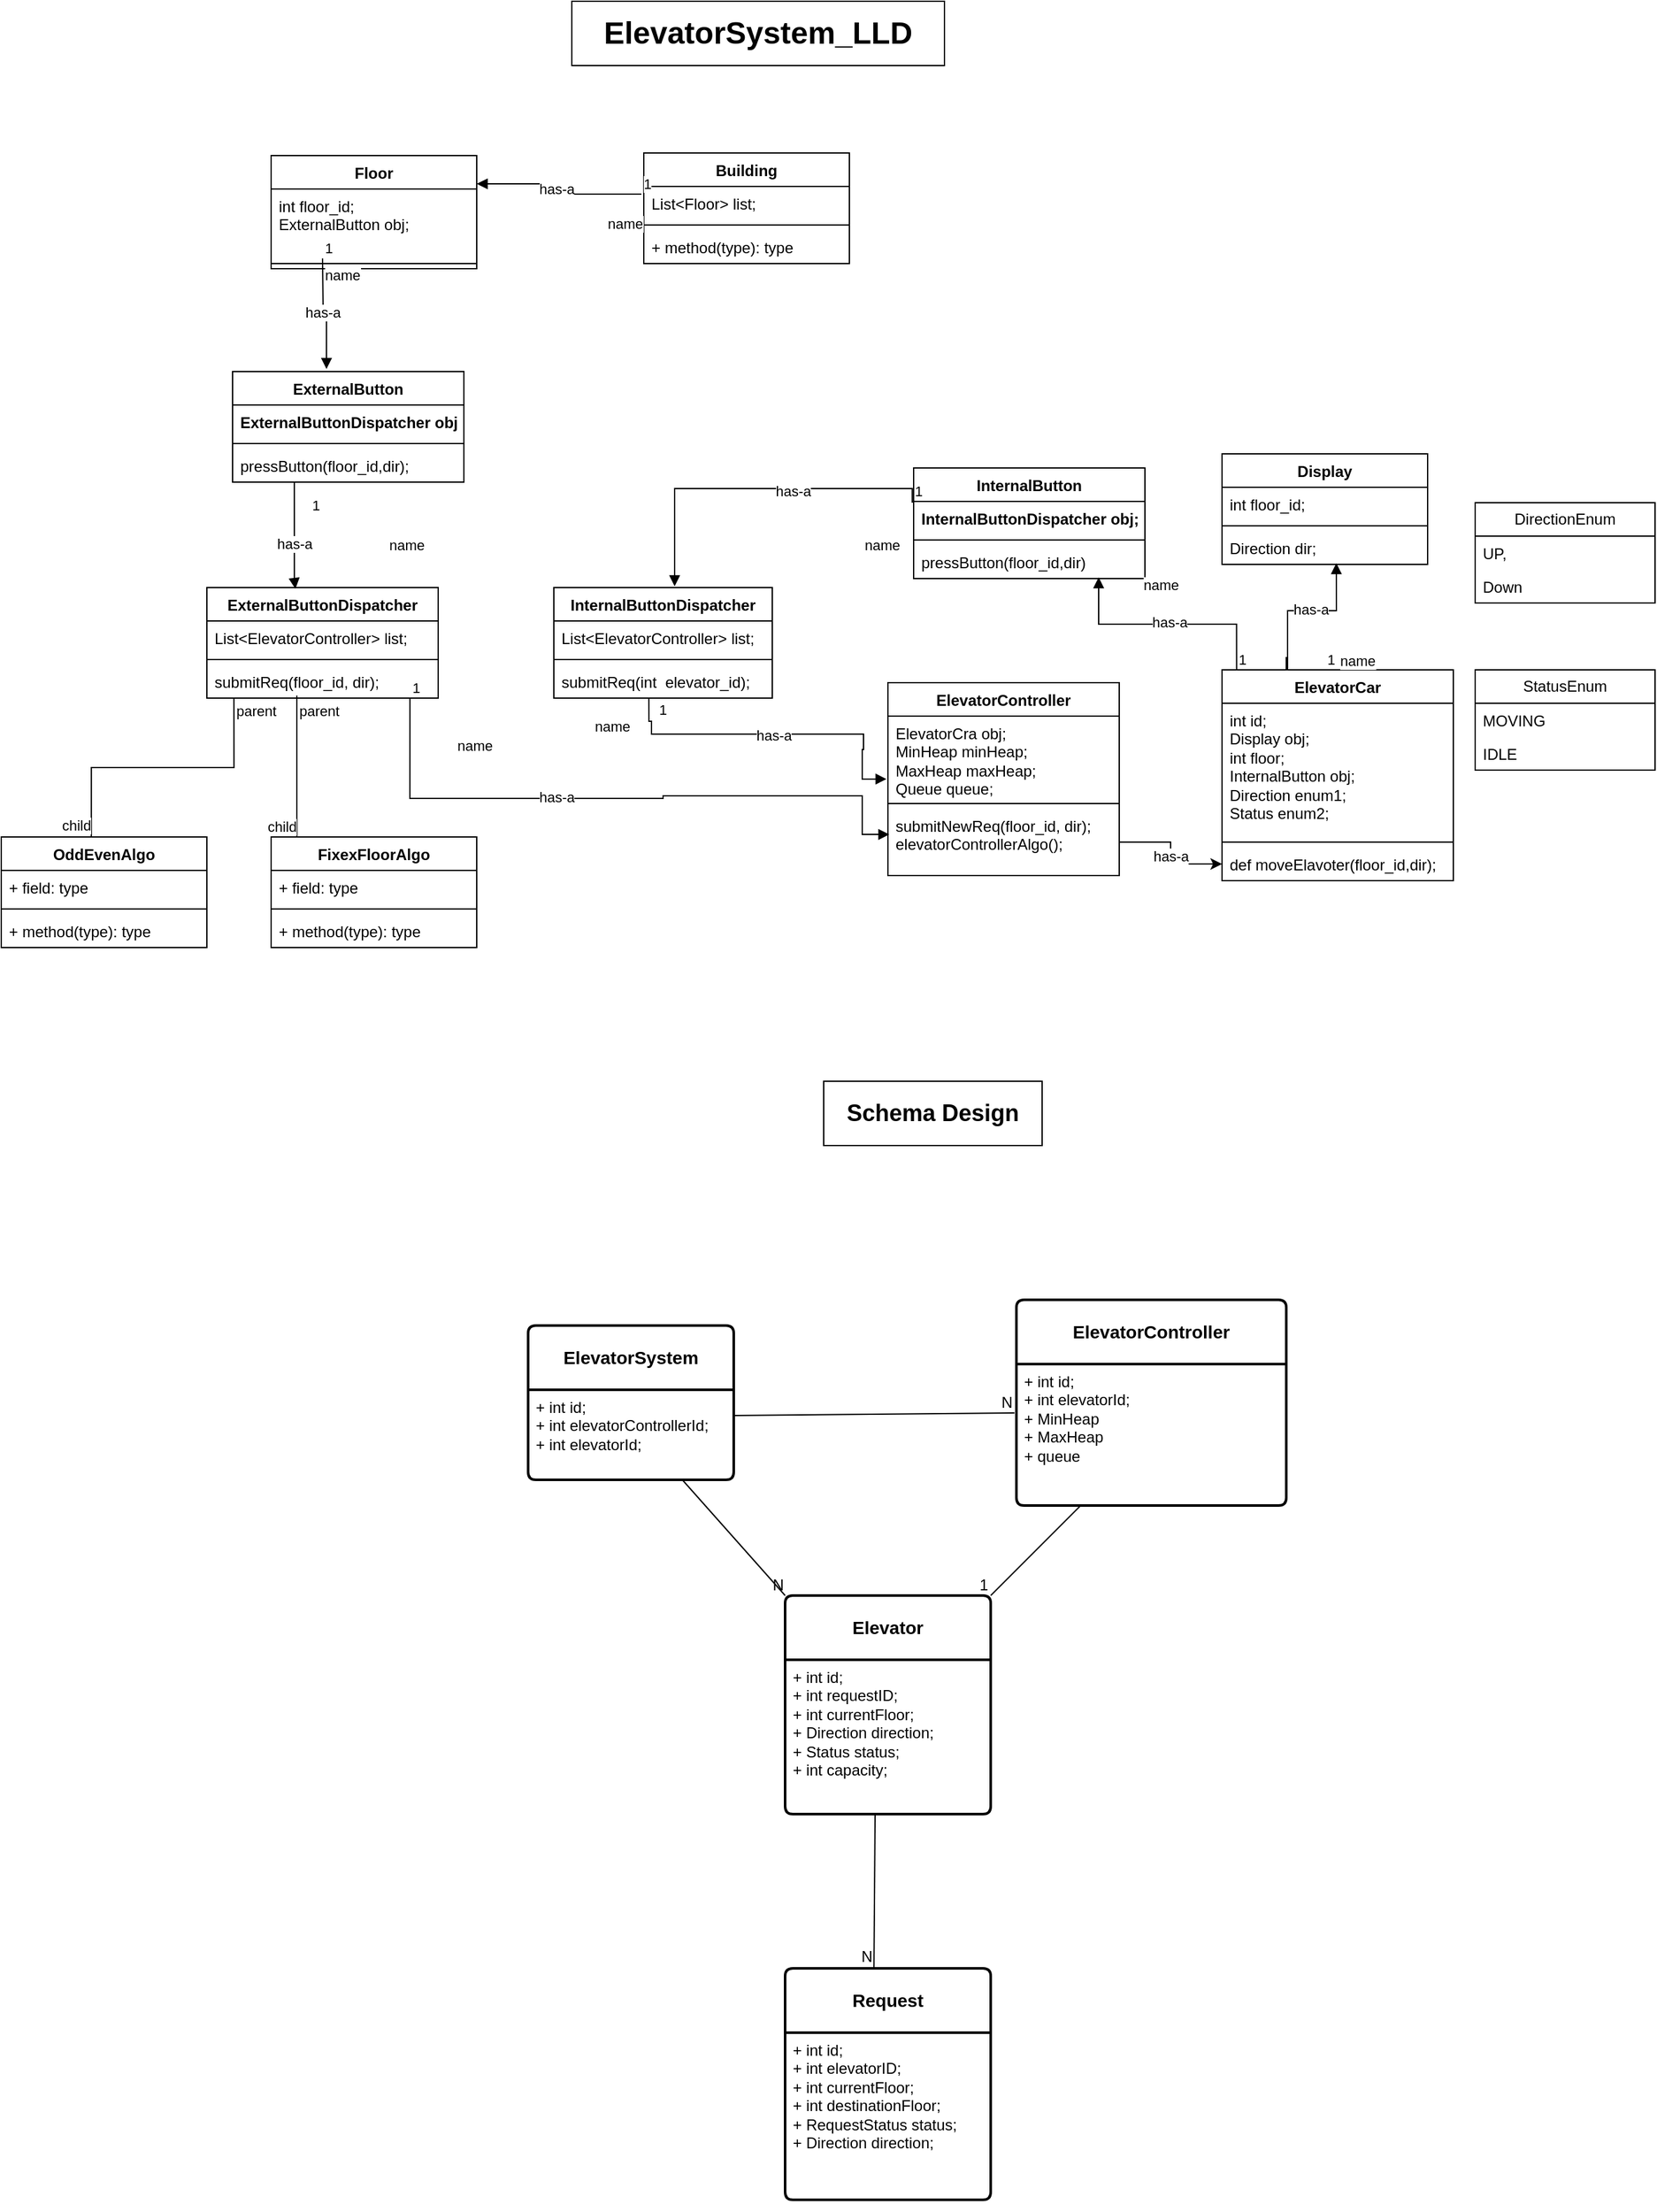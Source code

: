 <mxfile version="24.8.2" pages="12">
  <diagram name="ElevatorSystem" id="ocNDGLhU9f1mYKNa9Q7A">
    <mxGraphModel dx="1774" dy="1725" grid="1" gridSize="10" guides="1" tooltips="1" connect="1" arrows="1" fold="1" page="1" pageScale="1" pageWidth="827" pageHeight="1169" math="0" shadow="0">
      <root>
        <mxCell id="0" />
        <mxCell id="1" parent="0" />
        <mxCell id="EWPbMncWUsnWf-gfcvP8-1" value="ElevatorCar" style="swimlane;fontStyle=1;align=center;verticalAlign=top;childLayout=stackLayout;horizontal=1;startSize=26;horizontalStack=0;resizeParent=1;resizeParentMax=0;resizeLast=0;collapsible=1;marginBottom=0;whiteSpace=wrap;html=1;" parent="1" vertex="1">
          <mxGeometry x="630" y="290" width="180" height="164" as="geometry" />
        </mxCell>
        <mxCell id="EWPbMncWUsnWf-gfcvP8-2" value="&lt;div&gt;int id;&lt;/div&gt;Display obj;&lt;div&gt;int floor;&lt;/div&gt;&lt;div&gt;InternalButton obj;&lt;/div&gt;&lt;div&gt;Direction enum1;&lt;/div&gt;&lt;div&gt;Status enum2;&lt;/div&gt;" style="text;strokeColor=none;fillColor=none;align=left;verticalAlign=top;spacingLeft=4;spacingRight=4;overflow=hidden;rotatable=0;points=[[0,0.5],[1,0.5]];portConstraint=eastwest;whiteSpace=wrap;html=1;" parent="EWPbMncWUsnWf-gfcvP8-1" vertex="1">
          <mxGeometry y="26" width="180" height="104" as="geometry" />
        </mxCell>
        <mxCell id="EWPbMncWUsnWf-gfcvP8-3" value="" style="line;strokeWidth=1;fillColor=none;align=left;verticalAlign=middle;spacingTop=-1;spacingLeft=3;spacingRight=3;rotatable=0;labelPosition=right;points=[];portConstraint=eastwest;strokeColor=inherit;" parent="EWPbMncWUsnWf-gfcvP8-1" vertex="1">
          <mxGeometry y="130" width="180" height="8" as="geometry" />
        </mxCell>
        <mxCell id="EWPbMncWUsnWf-gfcvP8-4" value="def moveElavoter(floor_id,dir);" style="text;strokeColor=none;fillColor=none;align=left;verticalAlign=top;spacingLeft=4;spacingRight=4;overflow=hidden;rotatable=0;points=[[0,0.5],[1,0.5]];portConstraint=eastwest;whiteSpace=wrap;html=1;" parent="EWPbMncWUsnWf-gfcvP8-1" vertex="1">
          <mxGeometry y="138" width="180" height="26" as="geometry" />
        </mxCell>
        <mxCell id="EWPbMncWUsnWf-gfcvP8-5" value="DirectionEnum" style="swimlane;fontStyle=0;childLayout=stackLayout;horizontal=1;startSize=26;fillColor=none;horizontalStack=0;resizeParent=1;resizeParentMax=0;resizeLast=0;collapsible=1;marginBottom=0;whiteSpace=wrap;html=1;" parent="1" vertex="1">
          <mxGeometry x="827" y="160" width="140" height="78" as="geometry" />
        </mxCell>
        <mxCell id="EWPbMncWUsnWf-gfcvP8-6" value="UP," style="text;strokeColor=none;fillColor=none;align=left;verticalAlign=top;spacingLeft=4;spacingRight=4;overflow=hidden;rotatable=0;points=[[0,0.5],[1,0.5]];portConstraint=eastwest;whiteSpace=wrap;html=1;" parent="EWPbMncWUsnWf-gfcvP8-5" vertex="1">
          <mxGeometry y="26" width="140" height="26" as="geometry" />
        </mxCell>
        <mxCell id="EWPbMncWUsnWf-gfcvP8-7" value="Down" style="text;strokeColor=none;fillColor=none;align=left;verticalAlign=top;spacingLeft=4;spacingRight=4;overflow=hidden;rotatable=0;points=[[0,0.5],[1,0.5]];portConstraint=eastwest;whiteSpace=wrap;html=1;" parent="EWPbMncWUsnWf-gfcvP8-5" vertex="1">
          <mxGeometry y="52" width="140" height="26" as="geometry" />
        </mxCell>
        <mxCell id="EWPbMncWUsnWf-gfcvP8-9" value="StatusEnum" style="swimlane;fontStyle=0;childLayout=stackLayout;horizontal=1;startSize=26;fillColor=none;horizontalStack=0;resizeParent=1;resizeParentMax=0;resizeLast=0;collapsible=1;marginBottom=0;whiteSpace=wrap;html=1;" parent="1" vertex="1">
          <mxGeometry x="827" y="290" width="140" height="78" as="geometry" />
        </mxCell>
        <mxCell id="EWPbMncWUsnWf-gfcvP8-10" value="MOVING" style="text;strokeColor=none;fillColor=none;align=left;verticalAlign=top;spacingLeft=4;spacingRight=4;overflow=hidden;rotatable=0;points=[[0,0.5],[1,0.5]];portConstraint=eastwest;whiteSpace=wrap;html=1;" parent="EWPbMncWUsnWf-gfcvP8-9" vertex="1">
          <mxGeometry y="26" width="140" height="26" as="geometry" />
        </mxCell>
        <mxCell id="EWPbMncWUsnWf-gfcvP8-11" value="IDLE" style="text;strokeColor=none;fillColor=none;align=left;verticalAlign=top;spacingLeft=4;spacingRight=4;overflow=hidden;rotatable=0;points=[[0,0.5],[1,0.5]];portConstraint=eastwest;whiteSpace=wrap;html=1;" parent="EWPbMncWUsnWf-gfcvP8-9" vertex="1">
          <mxGeometry y="52" width="140" height="26" as="geometry" />
        </mxCell>
        <mxCell id="EWPbMncWUsnWf-gfcvP8-13" value="Display" style="swimlane;fontStyle=1;align=center;verticalAlign=top;childLayout=stackLayout;horizontal=1;startSize=26;horizontalStack=0;resizeParent=1;resizeParentMax=0;resizeLast=0;collapsible=1;marginBottom=0;whiteSpace=wrap;html=1;" parent="1" vertex="1">
          <mxGeometry x="630" y="122" width="160" height="86" as="geometry" />
        </mxCell>
        <mxCell id="EWPbMncWUsnWf-gfcvP8-14" value="int floor_id;" style="text;strokeColor=none;fillColor=none;align=left;verticalAlign=top;spacingLeft=4;spacingRight=4;overflow=hidden;rotatable=0;points=[[0,0.5],[1,0.5]];portConstraint=eastwest;whiteSpace=wrap;html=1;" parent="EWPbMncWUsnWf-gfcvP8-13" vertex="1">
          <mxGeometry y="26" width="160" height="26" as="geometry" />
        </mxCell>
        <mxCell id="EWPbMncWUsnWf-gfcvP8-15" value="" style="line;strokeWidth=1;fillColor=none;align=left;verticalAlign=middle;spacingTop=-1;spacingLeft=3;spacingRight=3;rotatable=0;labelPosition=right;points=[];portConstraint=eastwest;strokeColor=inherit;" parent="EWPbMncWUsnWf-gfcvP8-13" vertex="1">
          <mxGeometry y="52" width="160" height="8" as="geometry" />
        </mxCell>
        <mxCell id="EWPbMncWUsnWf-gfcvP8-16" value="Direction dir;" style="text;strokeColor=none;fillColor=none;align=left;verticalAlign=top;spacingLeft=4;spacingRight=4;overflow=hidden;rotatable=0;points=[[0,0.5],[1,0.5]];portConstraint=eastwest;whiteSpace=wrap;html=1;" parent="EWPbMncWUsnWf-gfcvP8-13" vertex="1">
          <mxGeometry y="60" width="160" height="26" as="geometry" />
        </mxCell>
        <mxCell id="EWPbMncWUsnWf-gfcvP8-17" value="name" style="endArrow=block;endFill=1;html=1;edgeStyle=orthogonalEdgeStyle;align=left;verticalAlign=top;rounded=0;entryX=0.556;entryY=0.962;entryDx=0;entryDy=0;entryPerimeter=0;" parent="1" target="EWPbMncWUsnWf-gfcvP8-16" edge="1">
          <mxGeometry x="0.44" y="-26" relative="1" as="geometry">
            <mxPoint x="680" y="280" as="sourcePoint" />
            <mxPoint x="840" y="280" as="targetPoint" />
            <Array as="points">
              <mxPoint x="680" y="290" />
              <mxPoint x="681" y="290" />
              <mxPoint x="681" y="244" />
              <mxPoint x="719" y="244" />
            </Array>
            <mxPoint x="-25" y="26" as="offset" />
          </mxGeometry>
        </mxCell>
        <mxCell id="EWPbMncWUsnWf-gfcvP8-18" value="1" style="edgeLabel;resizable=0;html=1;align=left;verticalAlign=bottom;" parent="EWPbMncWUsnWf-gfcvP8-17" connectable="0" vertex="1">
          <mxGeometry x="-1" relative="1" as="geometry">
            <mxPoint x="30" y="10" as="offset" />
          </mxGeometry>
        </mxCell>
        <mxCell id="EWPbMncWUsnWf-gfcvP8-19" value="has-a" style="edgeLabel;html=1;align=center;verticalAlign=middle;resizable=0;points=[];" parent="EWPbMncWUsnWf-gfcvP8-17" vertex="1" connectable="0">
          <mxGeometry x="0.137" y="1" relative="1" as="geometry">
            <mxPoint as="offset" />
          </mxGeometry>
        </mxCell>
        <mxCell id="EWPbMncWUsnWf-gfcvP8-20" value="InternalButton" style="swimlane;fontStyle=1;align=center;verticalAlign=top;childLayout=stackLayout;horizontal=1;startSize=26;horizontalStack=0;resizeParent=1;resizeParentMax=0;resizeLast=0;collapsible=1;marginBottom=0;whiteSpace=wrap;html=1;" parent="1" vertex="1">
          <mxGeometry x="390" y="133" width="180" height="86" as="geometry" />
        </mxCell>
        <mxCell id="EWPbMncWUsnWf-gfcvP8-21" value="&lt;span style=&quot;font-weight: 700; text-align: center;&quot;&gt;InternalButtonDispatcher obj;&lt;/span&gt;" style="text;strokeColor=none;fillColor=none;align=left;verticalAlign=top;spacingLeft=4;spacingRight=4;overflow=hidden;rotatable=0;points=[[0,0.5],[1,0.5]];portConstraint=eastwest;whiteSpace=wrap;html=1;" parent="EWPbMncWUsnWf-gfcvP8-20" vertex="1">
          <mxGeometry y="26" width="180" height="26" as="geometry" />
        </mxCell>
        <mxCell id="EWPbMncWUsnWf-gfcvP8-22" value="" style="line;strokeWidth=1;fillColor=none;align=left;verticalAlign=middle;spacingTop=-1;spacingLeft=3;spacingRight=3;rotatable=0;labelPosition=right;points=[];portConstraint=eastwest;strokeColor=inherit;" parent="EWPbMncWUsnWf-gfcvP8-20" vertex="1">
          <mxGeometry y="52" width="180" height="8" as="geometry" />
        </mxCell>
        <mxCell id="EWPbMncWUsnWf-gfcvP8-23" value="pressButton(floor_id,dir)" style="text;strokeColor=none;fillColor=none;align=left;verticalAlign=top;spacingLeft=4;spacingRight=4;overflow=hidden;rotatable=0;points=[[0,0.5],[1,0.5]];portConstraint=eastwest;whiteSpace=wrap;html=1;" parent="EWPbMncWUsnWf-gfcvP8-20" vertex="1">
          <mxGeometry y="60" width="180" height="26" as="geometry" />
        </mxCell>
        <mxCell id="EWPbMncWUsnWf-gfcvP8-24" value="name" style="endArrow=block;endFill=1;html=1;edgeStyle=orthogonalEdgeStyle;align=left;verticalAlign=top;rounded=0;entryX=0.8;entryY=0.962;entryDx=0;entryDy=0;entryPerimeter=0;exitX=0.063;exitY=0;exitDx=0;exitDy=0;exitPerimeter=0;" parent="1" source="EWPbMncWUsnWf-gfcvP8-1" target="EWPbMncWUsnWf-gfcvP8-23" edge="1">
          <mxGeometry x="0.219" y="-45" relative="1" as="geometry">
            <mxPoint x="450" y="290" as="sourcePoint" />
            <mxPoint x="610" y="290" as="targetPoint" />
            <mxPoint y="1" as="offset" />
          </mxGeometry>
        </mxCell>
        <mxCell id="EWPbMncWUsnWf-gfcvP8-25" value="1" style="edgeLabel;resizable=0;html=1;align=left;verticalAlign=bottom;" parent="EWPbMncWUsnWf-gfcvP8-24" connectable="0" vertex="1">
          <mxGeometry x="-1" relative="1" as="geometry" />
        </mxCell>
        <mxCell id="EWPbMncWUsnWf-gfcvP8-26" value="has-a" style="edgeLabel;html=1;align=center;verticalAlign=middle;resizable=0;points=[];" parent="EWPbMncWUsnWf-gfcvP8-24" vertex="1" connectable="0">
          <mxGeometry x="-0.015" y="-2" relative="1" as="geometry">
            <mxPoint as="offset" />
          </mxGeometry>
        </mxCell>
        <mxCell id="EWPbMncWUsnWf-gfcvP8-27" value="ElevatorController" style="swimlane;fontStyle=1;align=center;verticalAlign=top;childLayout=stackLayout;horizontal=1;startSize=26;horizontalStack=0;resizeParent=1;resizeParentMax=0;resizeLast=0;collapsible=1;marginBottom=0;whiteSpace=wrap;html=1;" parent="1" vertex="1">
          <mxGeometry x="370" y="300" width="180" height="150" as="geometry" />
        </mxCell>
        <mxCell id="EWPbMncWUsnWf-gfcvP8-28" value="ElevatorCra obj;&lt;div&gt;MinHeap minHeap;&lt;/div&gt;&lt;div&gt;MaxHeap maxHeap;&lt;/div&gt;&lt;div&gt;Queue queue;&lt;/div&gt;" style="text;strokeColor=none;fillColor=none;align=left;verticalAlign=top;spacingLeft=4;spacingRight=4;overflow=hidden;rotatable=0;points=[[0,0.5],[1,0.5]];portConstraint=eastwest;whiteSpace=wrap;html=1;" parent="EWPbMncWUsnWf-gfcvP8-27" vertex="1">
          <mxGeometry y="26" width="180" height="64" as="geometry" />
        </mxCell>
        <mxCell id="EWPbMncWUsnWf-gfcvP8-29" value="" style="line;strokeWidth=1;fillColor=none;align=left;verticalAlign=middle;spacingTop=-1;spacingLeft=3;spacingRight=3;rotatable=0;labelPosition=right;points=[];portConstraint=eastwest;strokeColor=inherit;" parent="EWPbMncWUsnWf-gfcvP8-27" vertex="1">
          <mxGeometry y="90" width="180" height="8" as="geometry" />
        </mxCell>
        <mxCell id="EWPbMncWUsnWf-gfcvP8-30" value="&lt;div&gt;submitNewReq(floor_id, dir);&lt;/div&gt;elevatorControllerAlgo();" style="text;strokeColor=none;fillColor=none;align=left;verticalAlign=top;spacingLeft=4;spacingRight=4;overflow=hidden;rotatable=0;points=[[0,0.5],[1,0.5]];portConstraint=eastwest;whiteSpace=wrap;html=1;" parent="EWPbMncWUsnWf-gfcvP8-27" vertex="1">
          <mxGeometry y="98" width="180" height="52" as="geometry" />
        </mxCell>
        <mxCell id="EWPbMncWUsnWf-gfcvP8-34" value="InternalButtonDispatcher" style="swimlane;fontStyle=1;align=center;verticalAlign=top;childLayout=stackLayout;horizontal=1;startSize=26;horizontalStack=0;resizeParent=1;resizeParentMax=0;resizeLast=0;collapsible=1;marginBottom=0;whiteSpace=wrap;html=1;" parent="1" vertex="1">
          <mxGeometry x="110" y="226" width="170" height="86" as="geometry" />
        </mxCell>
        <mxCell id="EWPbMncWUsnWf-gfcvP8-35" value="List&amp;lt;ElevatorController&amp;gt; list;" style="text;strokeColor=none;fillColor=none;align=left;verticalAlign=top;spacingLeft=4;spacingRight=4;overflow=hidden;rotatable=0;points=[[0,0.5],[1,0.5]];portConstraint=eastwest;whiteSpace=wrap;html=1;" parent="EWPbMncWUsnWf-gfcvP8-34" vertex="1">
          <mxGeometry y="26" width="170" height="26" as="geometry" />
        </mxCell>
        <mxCell id="EWPbMncWUsnWf-gfcvP8-36" value="" style="line;strokeWidth=1;fillColor=none;align=left;verticalAlign=middle;spacingTop=-1;spacingLeft=3;spacingRight=3;rotatable=0;labelPosition=right;points=[];portConstraint=eastwest;strokeColor=inherit;" parent="EWPbMncWUsnWf-gfcvP8-34" vertex="1">
          <mxGeometry y="52" width="170" height="8" as="geometry" />
        </mxCell>
        <mxCell id="EWPbMncWUsnWf-gfcvP8-37" value="submitReq(int&amp;nbsp; elevator_id);" style="text;strokeColor=none;fillColor=none;align=left;verticalAlign=top;spacingLeft=4;spacingRight=4;overflow=hidden;rotatable=0;points=[[0,0.5],[1,0.5]];portConstraint=eastwest;whiteSpace=wrap;html=1;" parent="EWPbMncWUsnWf-gfcvP8-34" vertex="1">
          <mxGeometry y="60" width="170" height="26" as="geometry" />
        </mxCell>
        <mxCell id="EWPbMncWUsnWf-gfcvP8-38" value="name" style="endArrow=block;endFill=1;html=1;edgeStyle=orthogonalEdgeStyle;align=left;verticalAlign=top;rounded=0;entryX=0.553;entryY=-0.012;entryDx=0;entryDy=0;entryPerimeter=0;exitX=-0.006;exitY=0.038;exitDx=0;exitDy=0;exitPerimeter=0;" parent="1" source="EWPbMncWUsnWf-gfcvP8-21" target="EWPbMncWUsnWf-gfcvP8-34" edge="1">
          <mxGeometry x="-0.633" y="31" relative="1" as="geometry">
            <mxPoint x="250" y="150" as="sourcePoint" />
            <mxPoint x="360" y="150" as="targetPoint" />
            <mxPoint as="offset" />
          </mxGeometry>
        </mxCell>
        <mxCell id="EWPbMncWUsnWf-gfcvP8-39" value="1" style="edgeLabel;resizable=0;html=1;align=left;verticalAlign=bottom;" parent="EWPbMncWUsnWf-gfcvP8-38" connectable="0" vertex="1">
          <mxGeometry x="-1" relative="1" as="geometry" />
        </mxCell>
        <mxCell id="EWPbMncWUsnWf-gfcvP8-40" value="has-a" style="edgeLabel;html=1;align=center;verticalAlign=middle;resizable=0;points=[];" parent="EWPbMncWUsnWf-gfcvP8-38" vertex="1" connectable="0">
          <mxGeometry x="-0.236" y="2" relative="1" as="geometry">
            <mxPoint as="offset" />
          </mxGeometry>
        </mxCell>
        <mxCell id="EWPbMncWUsnWf-gfcvP8-41" value="name" style="endArrow=block;endFill=1;html=1;edgeStyle=orthogonalEdgeStyle;align=left;verticalAlign=top;rounded=0;entryX=-0.006;entryY=0.765;entryDx=0;entryDy=0;entryPerimeter=0;exitX=0.435;exitY=0.985;exitDx=0;exitDy=0;exitPerimeter=0;" parent="1" source="EWPbMncWUsnWf-gfcvP8-37" target="EWPbMncWUsnWf-gfcvP8-28" edge="1">
          <mxGeometry x="-0.927" y="-44" relative="1" as="geometry">
            <mxPoint x="186" y="320" as="sourcePoint" />
            <mxPoint x="350" y="360" as="targetPoint" />
            <Array as="points">
              <mxPoint x="184" y="330" />
              <mxPoint x="186" y="330" />
              <mxPoint x="186" y="340" />
              <mxPoint x="351" y="340" />
              <mxPoint x="351" y="352" />
              <mxPoint x="350" y="352" />
              <mxPoint x="350" y="375" />
            </Array>
            <mxPoint as="offset" />
          </mxGeometry>
        </mxCell>
        <mxCell id="EWPbMncWUsnWf-gfcvP8-42" value="1" style="edgeLabel;resizable=0;html=1;align=left;verticalAlign=bottom;" parent="EWPbMncWUsnWf-gfcvP8-41" connectable="0" vertex="1">
          <mxGeometry x="-1" relative="1" as="geometry">
            <mxPoint x="6" y="18" as="offset" />
          </mxGeometry>
        </mxCell>
        <mxCell id="EWPbMncWUsnWf-gfcvP8-43" value="has-a" style="edgeLabel;html=1;align=center;verticalAlign=middle;resizable=0;points=[];" parent="EWPbMncWUsnWf-gfcvP8-41" vertex="1" connectable="0">
          <mxGeometry x="0.004" y="-1" relative="1" as="geometry">
            <mxPoint as="offset" />
          </mxGeometry>
        </mxCell>
        <mxCell id="EWPbMncWUsnWf-gfcvP8-44" value="ExternalButtonDispatcher" style="swimlane;fontStyle=1;align=center;verticalAlign=top;childLayout=stackLayout;horizontal=1;startSize=26;horizontalStack=0;resizeParent=1;resizeParentMax=0;resizeLast=0;collapsible=1;marginBottom=0;whiteSpace=wrap;html=1;" parent="1" vertex="1">
          <mxGeometry x="-160" y="226" width="180" height="86" as="geometry" />
        </mxCell>
        <mxCell id="EWPbMncWUsnWf-gfcvP8-45" value="List&amp;lt;ElevatorController&amp;gt; list;" style="text;strokeColor=none;fillColor=none;align=left;verticalAlign=top;spacingLeft=4;spacingRight=4;overflow=hidden;rotatable=0;points=[[0,0.5],[1,0.5]];portConstraint=eastwest;whiteSpace=wrap;html=1;" parent="EWPbMncWUsnWf-gfcvP8-44" vertex="1">
          <mxGeometry y="26" width="180" height="26" as="geometry" />
        </mxCell>
        <mxCell id="EWPbMncWUsnWf-gfcvP8-46" value="" style="line;strokeWidth=1;fillColor=none;align=left;verticalAlign=middle;spacingTop=-1;spacingLeft=3;spacingRight=3;rotatable=0;labelPosition=right;points=[];portConstraint=eastwest;strokeColor=inherit;" parent="EWPbMncWUsnWf-gfcvP8-44" vertex="1">
          <mxGeometry y="52" width="180" height="8" as="geometry" />
        </mxCell>
        <mxCell id="EWPbMncWUsnWf-gfcvP8-47" value="submitReq(floor_id, dir);" style="text;strokeColor=none;fillColor=none;align=left;verticalAlign=top;spacingLeft=4;spacingRight=4;overflow=hidden;rotatable=0;points=[[0,0.5],[1,0.5]];portConstraint=eastwest;whiteSpace=wrap;html=1;" parent="EWPbMncWUsnWf-gfcvP8-44" vertex="1">
          <mxGeometry y="60" width="180" height="26" as="geometry" />
        </mxCell>
        <mxCell id="EWPbMncWUsnWf-gfcvP8-48" value="name" style="endArrow=block;endFill=1;html=1;edgeStyle=orthogonalEdgeStyle;align=left;verticalAlign=top;rounded=0;entryX=0.006;entryY=0.385;entryDx=0;entryDy=0;entryPerimeter=0;exitX=0.878;exitY=1;exitDx=0;exitDy=0;exitPerimeter=0;" parent="1" source="EWPbMncWUsnWf-gfcvP8-47" target="EWPbMncWUsnWf-gfcvP8-30" edge="1">
          <mxGeometry x="-0.903" y="35" relative="1" as="geometry">
            <mxPoint x="-65" y="315" as="sourcePoint" />
            <mxPoint x="210" y="390" as="targetPoint" />
            <Array as="points">
              <mxPoint x="-2" y="390" />
              <mxPoint x="195" y="390" />
              <mxPoint x="195" y="388" />
              <mxPoint x="350" y="388" />
              <mxPoint x="350" y="418" />
            </Array>
            <mxPoint as="offset" />
          </mxGeometry>
        </mxCell>
        <mxCell id="EWPbMncWUsnWf-gfcvP8-49" value="1" style="edgeLabel;resizable=0;html=1;align=left;verticalAlign=bottom;" parent="EWPbMncWUsnWf-gfcvP8-48" connectable="0" vertex="1">
          <mxGeometry x="-1" relative="1" as="geometry" />
        </mxCell>
        <mxCell id="EWPbMncWUsnWf-gfcvP8-51" value="has-a" style="edgeLabel;html=1;align=center;verticalAlign=middle;resizable=0;points=[];" parent="EWPbMncWUsnWf-gfcvP8-48" vertex="1" connectable="0">
          <mxGeometry x="-0.208" y="1" relative="1" as="geometry">
            <mxPoint as="offset" />
          </mxGeometry>
        </mxCell>
        <mxCell id="EWPbMncWUsnWf-gfcvP8-52" value="ExternalButton" style="swimlane;fontStyle=1;align=center;verticalAlign=top;childLayout=stackLayout;horizontal=1;startSize=26;horizontalStack=0;resizeParent=1;resizeParentMax=0;resizeLast=0;collapsible=1;marginBottom=0;whiteSpace=wrap;html=1;" parent="1" vertex="1">
          <mxGeometry x="-140" y="58" width="180" height="86" as="geometry" />
        </mxCell>
        <mxCell id="EWPbMncWUsnWf-gfcvP8-53" value="&lt;span style=&quot;font-weight: 700; text-align: center;&quot;&gt;ExternalButtonDispatcher obj&lt;/span&gt;" style="text;strokeColor=none;fillColor=none;align=left;verticalAlign=top;spacingLeft=4;spacingRight=4;overflow=hidden;rotatable=0;points=[[0,0.5],[1,0.5]];portConstraint=eastwest;whiteSpace=wrap;html=1;" parent="EWPbMncWUsnWf-gfcvP8-52" vertex="1">
          <mxGeometry y="26" width="180" height="26" as="geometry" />
        </mxCell>
        <mxCell id="EWPbMncWUsnWf-gfcvP8-54" value="" style="line;strokeWidth=1;fillColor=none;align=left;verticalAlign=middle;spacingTop=-1;spacingLeft=3;spacingRight=3;rotatable=0;labelPosition=right;points=[];portConstraint=eastwest;strokeColor=inherit;" parent="EWPbMncWUsnWf-gfcvP8-52" vertex="1">
          <mxGeometry y="52" width="180" height="8" as="geometry" />
        </mxCell>
        <mxCell id="EWPbMncWUsnWf-gfcvP8-55" value="pressButton(floor_id,dir);" style="text;strokeColor=none;fillColor=none;align=left;verticalAlign=top;spacingLeft=4;spacingRight=4;overflow=hidden;rotatable=0;points=[[0,0.5],[1,0.5]];portConstraint=eastwest;whiteSpace=wrap;html=1;" parent="EWPbMncWUsnWf-gfcvP8-52" vertex="1">
          <mxGeometry y="60" width="180" height="26" as="geometry" />
        </mxCell>
        <mxCell id="EWPbMncWUsnWf-gfcvP8-56" value="name" style="endArrow=block;endFill=1;html=1;edgeStyle=orthogonalEdgeStyle;align=left;verticalAlign=top;rounded=0;exitX=0.267;exitY=1;exitDx=0;exitDy=0;exitPerimeter=0;entryX=0.383;entryY=0.012;entryDx=0;entryDy=0;entryPerimeter=0;" parent="1" source="EWPbMncWUsnWf-gfcvP8-55" target="EWPbMncWUsnWf-gfcvP8-44" edge="1">
          <mxGeometry x="-0.133" y="72" relative="1" as="geometry">
            <mxPoint x="-90" y="180" as="sourcePoint" />
            <mxPoint x="-80" y="220" as="targetPoint" />
            <Array as="points">
              <mxPoint x="-92" y="220" />
            </Array>
            <mxPoint as="offset" />
          </mxGeometry>
        </mxCell>
        <mxCell id="EWPbMncWUsnWf-gfcvP8-57" value="1" style="edgeLabel;resizable=0;html=1;align=left;verticalAlign=bottom;" parent="EWPbMncWUsnWf-gfcvP8-56" connectable="0" vertex="1">
          <mxGeometry x="-1" relative="1" as="geometry">
            <mxPoint x="12" y="26" as="offset" />
          </mxGeometry>
        </mxCell>
        <mxCell id="EWPbMncWUsnWf-gfcvP8-58" value="has-a" style="edgeLabel;html=1;align=center;verticalAlign=middle;resizable=0;points=[];" parent="EWPbMncWUsnWf-gfcvP8-56" vertex="1" connectable="0">
          <mxGeometry x="0.131" relative="1" as="geometry">
            <mxPoint as="offset" />
          </mxGeometry>
        </mxCell>
        <mxCell id="EWPbMncWUsnWf-gfcvP8-59" value="Floor" style="swimlane;fontStyle=1;align=center;verticalAlign=top;childLayout=stackLayout;horizontal=1;startSize=26;horizontalStack=0;resizeParent=1;resizeParentMax=0;resizeLast=0;collapsible=1;marginBottom=0;whiteSpace=wrap;html=1;" parent="1" vertex="1">
          <mxGeometry x="-110" y="-110" width="160" height="88" as="geometry" />
        </mxCell>
        <mxCell id="EWPbMncWUsnWf-gfcvP8-60" value="int floor_id;&lt;div&gt;ExternalButton obj;&lt;/div&gt;" style="text;strokeColor=none;fillColor=none;align=left;verticalAlign=top;spacingLeft=4;spacingRight=4;overflow=hidden;rotatable=0;points=[[0,0.5],[1,0.5]];portConstraint=eastwest;whiteSpace=wrap;html=1;" parent="EWPbMncWUsnWf-gfcvP8-59" vertex="1">
          <mxGeometry y="26" width="160" height="54" as="geometry" />
        </mxCell>
        <mxCell id="EWPbMncWUsnWf-gfcvP8-63" value="name" style="endArrow=block;endFill=1;html=1;edgeStyle=orthogonalEdgeStyle;align=left;verticalAlign=top;rounded=0;entryX=0.406;entryY=-0.023;entryDx=0;entryDy=0;entryPerimeter=0;" parent="EWPbMncWUsnWf-gfcvP8-59" target="EWPbMncWUsnWf-gfcvP8-52" edge="1">
          <mxGeometry x="-1" relative="1" as="geometry">
            <mxPoint x="40" y="80" as="sourcePoint" />
            <mxPoint x="200" y="80" as="targetPoint" />
          </mxGeometry>
        </mxCell>
        <mxCell id="EWPbMncWUsnWf-gfcvP8-64" value="1" style="edgeLabel;resizable=0;html=1;align=left;verticalAlign=bottom;" parent="EWPbMncWUsnWf-gfcvP8-63" connectable="0" vertex="1">
          <mxGeometry x="-1" relative="1" as="geometry" />
        </mxCell>
        <mxCell id="EWPbMncWUsnWf-gfcvP8-65" value="has-a" style="edgeLabel;html=1;align=center;verticalAlign=middle;resizable=0;points=[];" parent="EWPbMncWUsnWf-gfcvP8-63" vertex="1" connectable="0">
          <mxGeometry x="-0.052" y="-1" relative="1" as="geometry">
            <mxPoint as="offset" />
          </mxGeometry>
        </mxCell>
        <mxCell id="EWPbMncWUsnWf-gfcvP8-61" value="" style="line;strokeWidth=1;fillColor=none;align=left;verticalAlign=middle;spacingTop=-1;spacingLeft=3;spacingRight=3;rotatable=0;labelPosition=right;points=[];portConstraint=eastwest;strokeColor=inherit;" parent="EWPbMncWUsnWf-gfcvP8-59" vertex="1">
          <mxGeometry y="80" width="160" height="8" as="geometry" />
        </mxCell>
        <mxCell id="EWPbMncWUsnWf-gfcvP8-66" value="Building" style="swimlane;fontStyle=1;align=center;verticalAlign=top;childLayout=stackLayout;horizontal=1;startSize=26;horizontalStack=0;resizeParent=1;resizeParentMax=0;resizeLast=0;collapsible=1;marginBottom=0;whiteSpace=wrap;html=1;" parent="1" vertex="1">
          <mxGeometry x="180" y="-112" width="160" height="86" as="geometry" />
        </mxCell>
        <mxCell id="EWPbMncWUsnWf-gfcvP8-67" value="List&amp;lt;Floor&amp;gt; list;" style="text;strokeColor=none;fillColor=none;align=left;verticalAlign=top;spacingLeft=4;spacingRight=4;overflow=hidden;rotatable=0;points=[[0,0.5],[1,0.5]];portConstraint=eastwest;whiteSpace=wrap;html=1;" parent="EWPbMncWUsnWf-gfcvP8-66" vertex="1">
          <mxGeometry y="26" width="160" height="26" as="geometry" />
        </mxCell>
        <mxCell id="EWPbMncWUsnWf-gfcvP8-68" value="" style="line;strokeWidth=1;fillColor=none;align=left;verticalAlign=middle;spacingTop=-1;spacingLeft=3;spacingRight=3;rotatable=0;labelPosition=right;points=[];portConstraint=eastwest;strokeColor=inherit;" parent="EWPbMncWUsnWf-gfcvP8-66" vertex="1">
          <mxGeometry y="52" width="160" height="8" as="geometry" />
        </mxCell>
        <mxCell id="EWPbMncWUsnWf-gfcvP8-69" value="+ method(type): type" style="text;strokeColor=none;fillColor=none;align=left;verticalAlign=top;spacingLeft=4;spacingRight=4;overflow=hidden;rotatable=0;points=[[0,0.5],[1,0.5]];portConstraint=eastwest;whiteSpace=wrap;html=1;" parent="EWPbMncWUsnWf-gfcvP8-66" vertex="1">
          <mxGeometry y="60" width="160" height="26" as="geometry" />
        </mxCell>
        <mxCell id="EWPbMncWUsnWf-gfcvP8-70" value="OddEvenAlgo" style="swimlane;fontStyle=1;align=center;verticalAlign=top;childLayout=stackLayout;horizontal=1;startSize=26;horizontalStack=0;resizeParent=1;resizeParentMax=0;resizeLast=0;collapsible=1;marginBottom=0;whiteSpace=wrap;html=1;" parent="1" vertex="1">
          <mxGeometry x="-320" y="420" width="160" height="86" as="geometry" />
        </mxCell>
        <mxCell id="EWPbMncWUsnWf-gfcvP8-71" value="+ field: type" style="text;strokeColor=none;fillColor=none;align=left;verticalAlign=top;spacingLeft=4;spacingRight=4;overflow=hidden;rotatable=0;points=[[0,0.5],[1,0.5]];portConstraint=eastwest;whiteSpace=wrap;html=1;" parent="EWPbMncWUsnWf-gfcvP8-70" vertex="1">
          <mxGeometry y="26" width="160" height="26" as="geometry" />
        </mxCell>
        <mxCell id="EWPbMncWUsnWf-gfcvP8-72" value="" style="line;strokeWidth=1;fillColor=none;align=left;verticalAlign=middle;spacingTop=-1;spacingLeft=3;spacingRight=3;rotatable=0;labelPosition=right;points=[];portConstraint=eastwest;strokeColor=inherit;" parent="EWPbMncWUsnWf-gfcvP8-70" vertex="1">
          <mxGeometry y="52" width="160" height="8" as="geometry" />
        </mxCell>
        <mxCell id="EWPbMncWUsnWf-gfcvP8-73" value="+ method(type): type" style="text;strokeColor=none;fillColor=none;align=left;verticalAlign=top;spacingLeft=4;spacingRight=4;overflow=hidden;rotatable=0;points=[[0,0.5],[1,0.5]];portConstraint=eastwest;whiteSpace=wrap;html=1;" parent="EWPbMncWUsnWf-gfcvP8-70" vertex="1">
          <mxGeometry y="60" width="160" height="26" as="geometry" />
        </mxCell>
        <mxCell id="EWPbMncWUsnWf-gfcvP8-74" value="FixexFloorAlgo" style="swimlane;fontStyle=1;align=center;verticalAlign=top;childLayout=stackLayout;horizontal=1;startSize=26;horizontalStack=0;resizeParent=1;resizeParentMax=0;resizeLast=0;collapsible=1;marginBottom=0;whiteSpace=wrap;html=1;" parent="1" vertex="1">
          <mxGeometry x="-110" y="420" width="160" height="86" as="geometry" />
        </mxCell>
        <mxCell id="EWPbMncWUsnWf-gfcvP8-75" value="+ field: type" style="text;strokeColor=none;fillColor=none;align=left;verticalAlign=top;spacingLeft=4;spacingRight=4;overflow=hidden;rotatable=0;points=[[0,0.5],[1,0.5]];portConstraint=eastwest;whiteSpace=wrap;html=1;" parent="EWPbMncWUsnWf-gfcvP8-74" vertex="1">
          <mxGeometry y="26" width="160" height="26" as="geometry" />
        </mxCell>
        <mxCell id="EWPbMncWUsnWf-gfcvP8-76" value="" style="line;strokeWidth=1;fillColor=none;align=left;verticalAlign=middle;spacingTop=-1;spacingLeft=3;spacingRight=3;rotatable=0;labelPosition=right;points=[];portConstraint=eastwest;strokeColor=inherit;" parent="EWPbMncWUsnWf-gfcvP8-74" vertex="1">
          <mxGeometry y="52" width="160" height="8" as="geometry" />
        </mxCell>
        <mxCell id="EWPbMncWUsnWf-gfcvP8-77" value="+ method(type): type" style="text;strokeColor=none;fillColor=none;align=left;verticalAlign=top;spacingLeft=4;spacingRight=4;overflow=hidden;rotatable=0;points=[[0,0.5],[1,0.5]];portConstraint=eastwest;whiteSpace=wrap;html=1;" parent="EWPbMncWUsnWf-gfcvP8-74" vertex="1">
          <mxGeometry y="60" width="160" height="26" as="geometry" />
        </mxCell>
        <mxCell id="EWPbMncWUsnWf-gfcvP8-78" value="" style="endArrow=none;html=1;edgeStyle=orthogonalEdgeStyle;rounded=0;exitX=0.117;exitY=1;exitDx=0;exitDy=0;exitPerimeter=0;entryX=0.438;entryY=0;entryDx=0;entryDy=0;entryPerimeter=0;" parent="1" source="EWPbMncWUsnWf-gfcvP8-47" target="EWPbMncWUsnWf-gfcvP8-70" edge="1">
          <mxGeometry relative="1" as="geometry">
            <mxPoint x="-270" y="370" as="sourcePoint" />
            <mxPoint x="-110" y="370" as="targetPoint" />
          </mxGeometry>
        </mxCell>
        <mxCell id="EWPbMncWUsnWf-gfcvP8-79" value="parent" style="edgeLabel;resizable=0;html=1;align=left;verticalAlign=bottom;" parent="EWPbMncWUsnWf-gfcvP8-78" connectable="0" vertex="1">
          <mxGeometry x="-1" relative="1" as="geometry">
            <mxPoint y="18" as="offset" />
          </mxGeometry>
        </mxCell>
        <mxCell id="EWPbMncWUsnWf-gfcvP8-80" value="child" style="edgeLabel;resizable=0;html=1;align=right;verticalAlign=bottom;" parent="EWPbMncWUsnWf-gfcvP8-78" connectable="0" vertex="1">
          <mxGeometry x="1" relative="1" as="geometry" />
        </mxCell>
        <mxCell id="EWPbMncWUsnWf-gfcvP8-81" value="" style="endArrow=none;html=1;edgeStyle=orthogonalEdgeStyle;rounded=0;entryX=0.125;entryY=0;entryDx=0;entryDy=0;entryPerimeter=0;" parent="1" target="EWPbMncWUsnWf-gfcvP8-74" edge="1">
          <mxGeometry relative="1" as="geometry">
            <mxPoint x="-90" y="310" as="sourcePoint" />
            <mxPoint x="50" y="350" as="targetPoint" />
            <Array as="points">
              <mxPoint x="-90" y="310" />
            </Array>
          </mxGeometry>
        </mxCell>
        <mxCell id="EWPbMncWUsnWf-gfcvP8-82" value="parent" style="edgeLabel;resizable=0;html=1;align=left;verticalAlign=bottom;" parent="EWPbMncWUsnWf-gfcvP8-81" connectable="0" vertex="1">
          <mxGeometry x="-1" relative="1" as="geometry">
            <mxPoint y="20" as="offset" />
          </mxGeometry>
        </mxCell>
        <mxCell id="EWPbMncWUsnWf-gfcvP8-83" value="child" style="edgeLabel;resizable=0;html=1;align=right;verticalAlign=bottom;" parent="EWPbMncWUsnWf-gfcvP8-81" connectable="0" vertex="1">
          <mxGeometry x="1" relative="1" as="geometry" />
        </mxCell>
        <mxCell id="EWPbMncWUsnWf-gfcvP8-87" value="name" style="endArrow=block;endFill=1;html=1;edgeStyle=orthogonalEdgeStyle;align=left;verticalAlign=top;rounded=0;entryX=1;entryY=0.25;entryDx=0;entryDy=0;exitX=-0.012;exitY=0.231;exitDx=0;exitDy=0;exitPerimeter=0;" parent="1" source="EWPbMncWUsnWf-gfcvP8-67" target="EWPbMncWUsnWf-gfcvP8-59" edge="1">
          <mxGeometry x="-0.587" y="10" relative="1" as="geometry">
            <mxPoint x="100" y="-160" as="sourcePoint" />
            <mxPoint x="260" y="-160" as="targetPoint" />
            <mxPoint as="offset" />
          </mxGeometry>
        </mxCell>
        <mxCell id="EWPbMncWUsnWf-gfcvP8-88" value="1" style="edgeLabel;resizable=0;html=1;align=left;verticalAlign=bottom;" parent="EWPbMncWUsnWf-gfcvP8-87" connectable="0" vertex="1">
          <mxGeometry x="-1" relative="1" as="geometry" />
        </mxCell>
        <mxCell id="EWPbMncWUsnWf-gfcvP8-89" value="has-a" style="edgeLabel;html=1;align=center;verticalAlign=middle;resizable=0;points=[];" parent="EWPbMncWUsnWf-gfcvP8-87" vertex="1" connectable="0">
          <mxGeometry x="-0.014" y="3" relative="1" as="geometry">
            <mxPoint as="offset" />
          </mxGeometry>
        </mxCell>
        <mxCell id="EWPbMncWUsnWf-gfcvP8-90" value="&lt;b&gt;&lt;font style=&quot;font-size: 24px;&quot;&gt;ElevatorSystem_LLD&lt;/font&gt;&lt;/b&gt;" style="html=1;whiteSpace=wrap;" parent="1" vertex="1">
          <mxGeometry x="124" y="-230" width="290" height="50" as="geometry" />
        </mxCell>
        <mxCell id="q7REwMoZ8YzKBg_Tr8p0-1" value="" style="edgeStyle=orthogonalEdgeStyle;rounded=0;orthogonalLoop=1;jettySize=auto;html=1;" edge="1" parent="1" source="EWPbMncWUsnWf-gfcvP8-30" target="EWPbMncWUsnWf-gfcvP8-4">
          <mxGeometry relative="1" as="geometry" />
        </mxCell>
        <mxCell id="q7REwMoZ8YzKBg_Tr8p0-2" value="has-a" style="edgeLabel;html=1;align=center;verticalAlign=middle;resizable=0;points=[];" vertex="1" connectable="0" parent="q7REwMoZ8YzKBg_Tr8p0-1">
          <mxGeometry x="0.045" relative="1" as="geometry">
            <mxPoint as="offset" />
          </mxGeometry>
        </mxCell>
        <mxCell id="q7REwMoZ8YzKBg_Tr8p0-3" value="&lt;b&gt;&lt;font style=&quot;font-size: 18px;&quot;&gt;Schema Design&lt;/font&gt;&lt;/b&gt;" style="html=1;whiteSpace=wrap;" vertex="1" parent="1">
          <mxGeometry x="320" y="610" width="170" height="50" as="geometry" />
        </mxCell>
        <mxCell id="q7REwMoZ8YzKBg_Tr8p0-4" value="&lt;b&gt;ElevatorSystem&lt;/b&gt;" style="swimlane;childLayout=stackLayout;horizontal=1;startSize=50;horizontalStack=0;rounded=1;fontSize=14;fontStyle=0;strokeWidth=2;resizeParent=0;resizeLast=1;shadow=0;dashed=0;align=center;arcSize=4;whiteSpace=wrap;html=1;" vertex="1" parent="1">
          <mxGeometry x="90" y="800" width="160" height="120" as="geometry" />
        </mxCell>
        <mxCell id="q7REwMoZ8YzKBg_Tr8p0-5" value="+ int id;&lt;div&gt;+ int elevatorControllerId;&lt;/div&gt;&lt;div&gt;+ int elevatorId;&lt;/div&gt;&lt;div&gt;&lt;br&gt;&lt;/div&gt;" style="align=left;strokeColor=none;fillColor=none;spacingLeft=4;fontSize=12;verticalAlign=top;resizable=0;rotatable=0;part=1;html=1;" vertex="1" parent="q7REwMoZ8YzKBg_Tr8p0-4">
          <mxGeometry y="50" width="160" height="70" as="geometry" />
        </mxCell>
        <mxCell id="q7REwMoZ8YzKBg_Tr8p0-6" value="&lt;b&gt;ElevatorController&lt;/b&gt;" style="swimlane;childLayout=stackLayout;horizontal=1;startSize=50;horizontalStack=0;rounded=1;fontSize=14;fontStyle=0;strokeWidth=2;resizeParent=0;resizeLast=1;shadow=0;dashed=0;align=center;arcSize=4;whiteSpace=wrap;html=1;" vertex="1" parent="1">
          <mxGeometry x="470" y="780" width="210" height="160" as="geometry" />
        </mxCell>
        <mxCell id="q7REwMoZ8YzKBg_Tr8p0-7" value="+ int id;&lt;div&gt;+ int elevatorId;&lt;/div&gt;&lt;div&gt;&lt;div style=&quot;text-wrap: wrap;&quot;&gt;+ MinHeap&lt;/div&gt;&lt;/div&gt;&lt;div style=&quot;text-wrap: wrap;&quot;&gt;+ MaxHeap&lt;br&gt;+ queue&lt;/div&gt;" style="align=left;strokeColor=none;fillColor=none;spacingLeft=4;fontSize=12;verticalAlign=top;resizable=0;rotatable=0;part=1;html=1;" vertex="1" parent="q7REwMoZ8YzKBg_Tr8p0-6">
          <mxGeometry y="50" width="210" height="110" as="geometry" />
        </mxCell>
        <mxCell id="q7REwMoZ8YzKBg_Tr8p0-8" value="&lt;b&gt;Elevator&lt;/b&gt;" style="swimlane;childLayout=stackLayout;horizontal=1;startSize=50;horizontalStack=0;rounded=1;fontSize=14;fontStyle=0;strokeWidth=2;resizeParent=0;resizeLast=1;shadow=0;dashed=0;align=center;arcSize=4;whiteSpace=wrap;html=1;" vertex="1" parent="1">
          <mxGeometry x="290" y="1010" width="160" height="170" as="geometry" />
        </mxCell>
        <mxCell id="q7REwMoZ8YzKBg_Tr8p0-9" value="+ int id;&lt;div&gt;+ int requestID;&lt;/div&gt;&lt;div&gt;+ int currentFloor;&lt;/div&gt;&lt;div&gt;+ Direction direction;&lt;/div&gt;&lt;div&gt;+ Status status;&lt;/div&gt;&lt;div&gt;+ int capacity;&lt;/div&gt;" style="align=left;strokeColor=none;fillColor=none;spacingLeft=4;fontSize=12;verticalAlign=top;resizable=0;rotatable=0;part=1;html=1;" vertex="1" parent="q7REwMoZ8YzKBg_Tr8p0-8">
          <mxGeometry y="50" width="160" height="120" as="geometry" />
        </mxCell>
        <mxCell id="q7REwMoZ8YzKBg_Tr8p0-10" value="&lt;b&gt;Request&lt;/b&gt;" style="swimlane;childLayout=stackLayout;horizontal=1;startSize=50;horizontalStack=0;rounded=1;fontSize=14;fontStyle=0;strokeWidth=2;resizeParent=0;resizeLast=1;shadow=0;dashed=0;align=center;arcSize=4;whiteSpace=wrap;html=1;" vertex="1" parent="1">
          <mxGeometry x="290" y="1300" width="160" height="180" as="geometry" />
        </mxCell>
        <mxCell id="q7REwMoZ8YzKBg_Tr8p0-11" value="+ int id;&lt;div&gt;+ int elevatorID;&lt;/div&gt;&lt;div&gt;+ int currentFloor;&lt;/div&gt;&lt;div&gt;+ int destinationFloor;&lt;/div&gt;&lt;div&gt;+ RequestStatus status;&lt;/div&gt;&lt;div&gt;+ Direction direction;&lt;/div&gt;" style="align=left;strokeColor=none;fillColor=none;spacingLeft=4;fontSize=12;verticalAlign=top;resizable=0;rotatable=0;part=1;html=1;" vertex="1" parent="q7REwMoZ8YzKBg_Tr8p0-10">
          <mxGeometry y="50" width="160" height="130" as="geometry" />
        </mxCell>
        <mxCell id="q7REwMoZ8YzKBg_Tr8p0-19" style="edgeStyle=orthogonalEdgeStyle;rounded=0;orthogonalLoop=1;jettySize=auto;html=1;exitX=0.5;exitY=1;exitDx=0;exitDy=0;" edge="1" parent="q7REwMoZ8YzKBg_Tr8p0-10" source="q7REwMoZ8YzKBg_Tr8p0-11" target="q7REwMoZ8YzKBg_Tr8p0-11">
          <mxGeometry relative="1" as="geometry" />
        </mxCell>
        <mxCell id="q7REwMoZ8YzKBg_Tr8p0-20" value="" style="endArrow=none;html=1;rounded=0;entryX=0;entryY=0;entryDx=0;entryDy=0;" edge="1" parent="1" target="q7REwMoZ8YzKBg_Tr8p0-8">
          <mxGeometry relative="1" as="geometry">
            <mxPoint x="210" y="920" as="sourcePoint" />
            <mxPoint x="370" y="920" as="targetPoint" />
          </mxGeometry>
        </mxCell>
        <mxCell id="q7REwMoZ8YzKBg_Tr8p0-21" value="N" style="resizable=0;html=1;whiteSpace=wrap;align=right;verticalAlign=bottom;" connectable="0" vertex="1" parent="q7REwMoZ8YzKBg_Tr8p0-20">
          <mxGeometry x="1" relative="1" as="geometry" />
        </mxCell>
        <mxCell id="q7REwMoZ8YzKBg_Tr8p0-22" value="" style="endArrow=none;html=1;rounded=0;entryX=-0.007;entryY=0.346;entryDx=0;entryDy=0;entryPerimeter=0;" edge="1" parent="1" target="q7REwMoZ8YzKBg_Tr8p0-7">
          <mxGeometry relative="1" as="geometry">
            <mxPoint x="250" y="870" as="sourcePoint" />
            <mxPoint x="410" y="870" as="targetPoint" />
          </mxGeometry>
        </mxCell>
        <mxCell id="q7REwMoZ8YzKBg_Tr8p0-23" value="N" style="resizable=0;html=1;whiteSpace=wrap;align=right;verticalAlign=bottom;" connectable="0" vertex="1" parent="q7REwMoZ8YzKBg_Tr8p0-22">
          <mxGeometry x="1" relative="1" as="geometry" />
        </mxCell>
        <mxCell id="q7REwMoZ8YzKBg_Tr8p0-24" value="" style="endArrow=none;html=1;rounded=0;entryX=1;entryY=0;entryDx=0;entryDy=0;" edge="1" parent="1" target="q7REwMoZ8YzKBg_Tr8p0-8">
          <mxGeometry relative="1" as="geometry">
            <mxPoint x="520" y="940" as="sourcePoint" />
            <mxPoint x="680" y="940" as="targetPoint" />
          </mxGeometry>
        </mxCell>
        <mxCell id="q7REwMoZ8YzKBg_Tr8p0-25" value="1" style="resizable=0;html=1;whiteSpace=wrap;align=right;verticalAlign=bottom;" connectable="0" vertex="1" parent="q7REwMoZ8YzKBg_Tr8p0-24">
          <mxGeometry x="1" relative="1" as="geometry" />
        </mxCell>
        <mxCell id="q7REwMoZ8YzKBg_Tr8p0-26" value="" style="endArrow=none;html=1;rounded=0;entryX=0.432;entryY=0.001;entryDx=0;entryDy=0;entryPerimeter=0;" edge="1" parent="1" target="q7REwMoZ8YzKBg_Tr8p0-10">
          <mxGeometry relative="1" as="geometry">
            <mxPoint x="360" y="1180" as="sourcePoint" />
            <mxPoint x="520" y="1180" as="targetPoint" />
          </mxGeometry>
        </mxCell>
        <mxCell id="q7REwMoZ8YzKBg_Tr8p0-27" value="N" style="resizable=0;html=1;whiteSpace=wrap;align=right;verticalAlign=bottom;" connectable="0" vertex="1" parent="q7REwMoZ8YzKBg_Tr8p0-26">
          <mxGeometry x="1" relative="1" as="geometry" />
        </mxCell>
      </root>
    </mxGraphModel>
  </diagram>
  <diagram id="ACbrvsn4T5hrfgYXtA4T" name="CarRentalSystem">
    <mxGraphModel dx="2188" dy="1968" grid="1" gridSize="10" guides="1" tooltips="1" connect="1" arrows="1" fold="1" page="1" pageScale="1" pageWidth="827" pageHeight="1169" math="0" shadow="0">
      <root>
        <mxCell id="0" />
        <mxCell id="1" parent="0" />
        <mxCell id="Ujx-V4w8572_7szH-2UC-1" value="&lt;b&gt;Vehicle&lt;/b&gt;" style="swimlane;fontStyle=0;childLayout=stackLayout;horizontal=1;startSize=26;fillColor=none;horizontalStack=0;resizeParent=1;resizeParentMax=0;resizeLast=0;collapsible=1;marginBottom=0;whiteSpace=wrap;html=1;" parent="1" vertex="1">
          <mxGeometry x="630" y="230" width="140" height="180" as="geometry" />
        </mxCell>
        <mxCell id="Ujx-V4w8572_7szH-2UC-2" value="int id;&lt;div&gt;String vehicleNo;&lt;/div&gt;&lt;div&gt;VehicleType;&lt;/div&gt;&lt;div&gt;Status&lt;/div&gt;&lt;div&gt;int dailyRetnaCost;&lt;/div&gt;&lt;div&gt;int hoursRentalCost;&lt;/div&gt;&lt;div&gt;String companyName;&lt;/div&gt;&lt;div&gt;String modelName;&lt;/div&gt;&lt;div&gt;int cc;&lt;/div&gt;&lt;div&gt;int kmDrived;&lt;/div&gt;" style="text;strokeColor=none;fillColor=none;align=left;verticalAlign=top;spacingLeft=4;spacingRight=4;overflow=hidden;rotatable=0;points=[[0,0.5],[1,0.5]];portConstraint=eastwest;whiteSpace=wrap;html=1;" parent="Ujx-V4w8572_7szH-2UC-1" vertex="1">
          <mxGeometry y="26" width="140" height="154" as="geometry" />
        </mxCell>
        <mxCell id="Ujx-V4w8572_7szH-2UC-5" value="VehicleTypeEnum" style="swimlane;fontStyle=1;align=center;verticalAlign=top;childLayout=stackLayout;horizontal=1;startSize=26;horizontalStack=0;resizeParent=1;resizeParentMax=0;resizeLast=0;collapsible=1;marginBottom=0;whiteSpace=wrap;html=1;" parent="1" vertex="1">
          <mxGeometry x="810" y="170" width="160" height="78" as="geometry" />
        </mxCell>
        <mxCell id="Ujx-V4w8572_7szH-2UC-6" value="CAR,&lt;div&gt;BIKE&lt;/div&gt;" style="text;strokeColor=none;fillColor=none;align=left;verticalAlign=top;spacingLeft=4;spacingRight=4;overflow=hidden;rotatable=0;points=[[0,0.5],[1,0.5]];portConstraint=eastwest;whiteSpace=wrap;html=1;" parent="Ujx-V4w8572_7szH-2UC-5" vertex="1">
          <mxGeometry y="26" width="160" height="44" as="geometry" />
        </mxCell>
        <mxCell id="Ujx-V4w8572_7szH-2UC-7" value="" style="line;strokeWidth=1;fillColor=none;align=left;verticalAlign=middle;spacingTop=-1;spacingLeft=3;spacingRight=3;rotatable=0;labelPosition=right;points=[];portConstraint=eastwest;strokeColor=inherit;" parent="Ujx-V4w8572_7szH-2UC-5" vertex="1">
          <mxGeometry y="70" width="160" height="8" as="geometry" />
        </mxCell>
        <mxCell id="Ujx-V4w8572_7szH-2UC-9" value="Status" style="swimlane;fontStyle=1;align=center;verticalAlign=top;childLayout=stackLayout;horizontal=1;startSize=26;horizontalStack=0;resizeParent=1;resizeParentMax=0;resizeLast=0;collapsible=1;marginBottom=0;whiteSpace=wrap;html=1;" parent="1" vertex="1">
          <mxGeometry x="820" y="300" width="160" height="78" as="geometry" />
        </mxCell>
        <mxCell id="Ujx-V4w8572_7szH-2UC-10" value="Active&lt;div&gt;Inactive&lt;br&gt;&lt;/div&gt;" style="text;strokeColor=none;fillColor=none;align=left;verticalAlign=top;spacingLeft=4;spacingRight=4;overflow=hidden;rotatable=0;points=[[0,0.5],[1,0.5]];portConstraint=eastwest;whiteSpace=wrap;html=1;" parent="Ujx-V4w8572_7szH-2UC-9" vertex="1">
          <mxGeometry y="26" width="160" height="44" as="geometry" />
        </mxCell>
        <mxCell id="Ujx-V4w8572_7szH-2UC-11" value="" style="line;strokeWidth=1;fillColor=none;align=left;verticalAlign=middle;spacingTop=-1;spacingLeft=3;spacingRight=3;rotatable=0;labelPosition=right;points=[];portConstraint=eastwest;strokeColor=inherit;" parent="Ujx-V4w8572_7szH-2UC-9" vertex="1">
          <mxGeometry y="70" width="160" height="8" as="geometry" />
        </mxCell>
        <mxCell id="Ujx-V4w8572_7szH-2UC-17" value="name" style="endArrow=block;endFill=1;html=1;edgeStyle=orthogonalEdgeStyle;align=left;verticalAlign=top;rounded=0;" parent="1" edge="1">
          <mxGeometry x="-1" relative="1" as="geometry">
            <mxPoint x="550" y="260" as="sourcePoint" />
            <mxPoint x="630" y="260" as="targetPoint" />
          </mxGeometry>
        </mxCell>
        <mxCell id="Ujx-V4w8572_7szH-2UC-18" value="1" style="edgeLabel;resizable=0;html=1;align=left;verticalAlign=bottom;" parent="Ujx-V4w8572_7szH-2UC-17" connectable="0" vertex="1">
          <mxGeometry x="-1" relative="1" as="geometry" />
        </mxCell>
        <mxCell id="Ujx-V4w8572_7szH-2UC-19" value="has-a" style="edgeLabel;html=1;align=center;verticalAlign=middle;resizable=0;points=[];" parent="Ujx-V4w8572_7szH-2UC-17" vertex="1" connectable="0">
          <mxGeometry x="-0.05" y="-1" relative="1" as="geometry">
            <mxPoint as="offset" />
          </mxGeometry>
        </mxCell>
        <mxCell id="Ujx-V4w8572_7szH-2UC-20" value="Store" style="swimlane;fontStyle=1;align=center;verticalAlign=top;childLayout=stackLayout;horizontal=1;startSize=26;horizontalStack=0;resizeParent=1;resizeParentMax=0;resizeLast=0;collapsible=1;marginBottom=0;whiteSpace=wrap;html=1;" parent="1" vertex="1">
          <mxGeometry x="120" y="270" width="210" height="160" as="geometry" />
        </mxCell>
        <mxCell id="Ujx-V4w8572_7szH-2UC-21" value="&lt;div&gt;&lt;span style=&quot;text-align: center;&quot;&gt;int store_id;&lt;/span&gt;&lt;/div&gt;&lt;span style=&quot;text-align: center;&quot;&gt;VehicleInventryManag obj;&lt;/span&gt;&lt;div&gt;&lt;span style=&quot;text-align: center;&quot;&gt;Location obj;&lt;/span&gt;&lt;/div&gt;&lt;div&gt;&lt;span style=&quot;text-align: center;&quot;&gt;List&amp;lt;Reservation&amp;gt; resList;&lt;/span&gt;&lt;/div&gt;" style="text;strokeColor=none;fillColor=none;align=left;verticalAlign=top;spacingLeft=4;spacingRight=4;overflow=hidden;rotatable=0;points=[[0,0.5],[1,0.5]];portConstraint=eastwest;whiteSpace=wrap;html=1;" parent="Ujx-V4w8572_7szH-2UC-20" vertex="1">
          <mxGeometry y="26" width="210" height="74" as="geometry" />
        </mxCell>
        <mxCell id="Ujx-V4w8572_7szH-2UC-22" value="" style="line;strokeWidth=1;fillColor=none;align=left;verticalAlign=middle;spacingTop=-1;spacingLeft=3;spacingRight=3;rotatable=0;labelPosition=right;points=[];portConstraint=eastwest;strokeColor=inherit;" parent="Ujx-V4w8572_7szH-2UC-20" vertex="1">
          <mxGeometry y="100" width="210" height="8" as="geometry" />
        </mxCell>
        <mxCell id="Ujx-V4w8572_7szH-2UC-23" value="createReservation(veh,user);&lt;div&gt;completeReservation(reservationID);;&lt;/div&gt;" style="text;strokeColor=none;fillColor=none;align=left;verticalAlign=top;spacingLeft=4;spacingRight=4;overflow=hidden;rotatable=0;points=[[0,0.5],[1,0.5]];portConstraint=eastwest;whiteSpace=wrap;html=1;" parent="Ujx-V4w8572_7szH-2UC-20" vertex="1">
          <mxGeometry y="108" width="210" height="52" as="geometry" />
        </mxCell>
        <mxCell id="Ujx-V4w8572_7szH-2UC-24" value="name" style="endArrow=block;endFill=1;html=1;edgeStyle=orthogonalEdgeStyle;align=left;verticalAlign=top;rounded=0;" parent="1" edge="1">
          <mxGeometry x="-1" relative="1" as="geometry">
            <mxPoint x="330" y="280" as="sourcePoint" />
            <mxPoint x="390" y="280" as="targetPoint" />
          </mxGeometry>
        </mxCell>
        <mxCell id="Ujx-V4w8572_7szH-2UC-25" value="1" style="edgeLabel;resizable=0;html=1;align=left;verticalAlign=bottom;" parent="Ujx-V4w8572_7szH-2UC-24" connectable="0" vertex="1">
          <mxGeometry x="-1" relative="1" as="geometry" />
        </mxCell>
        <mxCell id="Ujx-V4w8572_7szH-2UC-26" value="has-a" style="edgeLabel;html=1;align=center;verticalAlign=middle;resizable=0;points=[];" parent="Ujx-V4w8572_7szH-2UC-24" vertex="1" connectable="0">
          <mxGeometry x="0.033" y="-2" relative="1" as="geometry">
            <mxPoint as="offset" />
          </mxGeometry>
        </mxCell>
        <mxCell id="Ujx-V4w8572_7szH-2UC-27" value="Location" style="swimlane;fontStyle=1;align=center;verticalAlign=top;childLayout=stackLayout;horizontal=1;startSize=26;horizontalStack=0;resizeParent=1;resizeParentMax=0;resizeLast=0;collapsible=1;marginBottom=0;whiteSpace=wrap;html=1;" parent="1" vertex="1">
          <mxGeometry x="50" y="140" width="160" height="96" as="geometry" />
        </mxCell>
        <mxCell id="Ujx-V4w8572_7szH-2UC-28" value="String address;&lt;div&gt;String city;&lt;/div&gt;&lt;div&gt;String state;&lt;/div&gt;&lt;div&gt;int pincode;&lt;/div&gt;" style="text;strokeColor=none;fillColor=none;align=left;verticalAlign=top;spacingLeft=4;spacingRight=4;overflow=hidden;rotatable=0;points=[[0,0.5],[1,0.5]];portConstraint=eastwest;whiteSpace=wrap;html=1;" parent="Ujx-V4w8572_7szH-2UC-27" vertex="1">
          <mxGeometry y="26" width="160" height="62" as="geometry" />
        </mxCell>
        <mxCell id="Ujx-V4w8572_7szH-2UC-29" value="" style="line;strokeWidth=1;fillColor=none;align=left;verticalAlign=middle;spacingTop=-1;spacingLeft=3;spacingRight=3;rotatable=0;labelPosition=right;points=[];portConstraint=eastwest;strokeColor=inherit;" parent="Ujx-V4w8572_7szH-2UC-27" vertex="1">
          <mxGeometry y="88" width="160" height="8" as="geometry" />
        </mxCell>
        <mxCell id="Ujx-V4w8572_7szH-2UC-35" value="User" style="swimlane;fontStyle=1;align=center;verticalAlign=top;childLayout=stackLayout;horizontal=1;startSize=26;horizontalStack=0;resizeParent=1;resizeParentMax=0;resizeLast=0;collapsible=1;marginBottom=0;whiteSpace=wrap;html=1;" parent="1" vertex="1">
          <mxGeometry x="30" y="10" width="160" height="114" as="geometry" />
        </mxCell>
        <mxCell id="Ujx-V4w8572_7szH-2UC-36" value="int id;&lt;div&gt;String name;&lt;/div&gt;&lt;div&gt;String DL;&lt;/div&gt;" style="text;strokeColor=none;fillColor=none;align=left;verticalAlign=top;spacingLeft=4;spacingRight=4;overflow=hidden;rotatable=0;points=[[0,0.5],[1,0.5]];portConstraint=eastwest;whiteSpace=wrap;html=1;" parent="Ujx-V4w8572_7szH-2UC-35" vertex="1">
          <mxGeometry y="26" width="160" height="54" as="geometry" />
        </mxCell>
        <mxCell id="Ujx-V4w8572_7szH-2UC-37" value="" style="line;strokeWidth=1;fillColor=none;align=left;verticalAlign=middle;spacingTop=-1;spacingLeft=3;spacingRight=3;rotatable=0;labelPosition=right;points=[];portConstraint=eastwest;strokeColor=inherit;" parent="Ujx-V4w8572_7szH-2UC-35" vertex="1">
          <mxGeometry y="80" width="160" height="8" as="geometry" />
        </mxCell>
        <mxCell id="Ujx-V4w8572_7szH-2UC-38" value="+ getter &amp;amp; setter method();" style="text;strokeColor=none;fillColor=none;align=left;verticalAlign=top;spacingLeft=4;spacingRight=4;overflow=hidden;rotatable=0;points=[[0,0.5],[1,0.5]];portConstraint=eastwest;whiteSpace=wrap;html=1;" parent="Ujx-V4w8572_7szH-2UC-35" vertex="1">
          <mxGeometry y="88" width="160" height="26" as="geometry" />
        </mxCell>
        <mxCell id="Ujx-V4w8572_7szH-2UC-39" value="Reservation" style="swimlane;fontStyle=1;align=center;verticalAlign=top;childLayout=stackLayout;horizontal=1;startSize=26;horizontalStack=0;resizeParent=1;resizeParentMax=0;resizeLast=0;collapsible=1;marginBottom=0;whiteSpace=wrap;html=1;" parent="1" vertex="1">
          <mxGeometry x="380" width="160" height="210" as="geometry" />
        </mxCell>
        <mxCell id="Ujx-V4w8572_7szH-2UC-40" value="&lt;div&gt;int res_id;&lt;/div&gt;User obj;&lt;div&gt;Vehicle obj;&lt;/div&gt;&lt;div&gt;Date bookingDate;&lt;/div&gt;&lt;div&gt;Date bookedFrom;&lt;/div&gt;&lt;div&gt;Date bookedTo;&lt;/div&gt;&lt;div&gt;Location pickupLocation;&lt;/div&gt;&lt;div&gt;Location dropLocation;&lt;/div&gt;&lt;div&gt;ReservationStatus resStatu;&lt;/div&gt;&lt;div&gt;Location obj;&lt;/div&gt;" style="text;strokeColor=none;fillColor=none;align=left;verticalAlign=top;spacingLeft=4;spacingRight=4;overflow=hidden;rotatable=0;points=[[0,0.5],[1,0.5]];portConstraint=eastwest;whiteSpace=wrap;html=1;" parent="Ujx-V4w8572_7szH-2UC-39" vertex="1">
          <mxGeometry y="26" width="160" height="154" as="geometry" />
        </mxCell>
        <mxCell id="Ujx-V4w8572_7szH-2UC-41" value="" style="line;strokeWidth=1;fillColor=none;align=left;verticalAlign=middle;spacingTop=-1;spacingLeft=3;spacingRight=3;rotatable=0;labelPosition=right;points=[];portConstraint=eastwest;strokeColor=inherit;" parent="Ujx-V4w8572_7szH-2UC-39" vertex="1">
          <mxGeometry y="180" width="160" height="8" as="geometry" />
        </mxCell>
        <mxCell id="Ujx-V4w8572_7szH-2UC-42" value="createReservation(veh,user);" style="text;strokeColor=none;fillColor=none;align=left;verticalAlign=top;spacingLeft=4;spacingRight=4;overflow=hidden;rotatable=0;points=[[0,0.5],[1,0.5]];portConstraint=eastwest;whiteSpace=wrap;html=1;" parent="Ujx-V4w8572_7szH-2UC-39" vertex="1">
          <mxGeometry y="188" width="160" height="22" as="geometry" />
        </mxCell>
        <mxCell id="Ujx-V4w8572_7szH-2UC-43" value="Car" style="swimlane;fontStyle=1;align=center;verticalAlign=top;childLayout=stackLayout;horizontal=1;startSize=26;horizontalStack=0;resizeParent=1;resizeParentMax=0;resizeLast=0;collapsible=1;marginBottom=0;whiteSpace=wrap;html=1;" parent="1" vertex="1">
          <mxGeometry x="520" y="466" width="160" height="86" as="geometry" />
        </mxCell>
        <mxCell id="Ujx-V4w8572_7szH-2UC-44" value="+ field: type" style="text;strokeColor=none;fillColor=none;align=left;verticalAlign=top;spacingLeft=4;spacingRight=4;overflow=hidden;rotatable=0;points=[[0,0.5],[1,0.5]];portConstraint=eastwest;whiteSpace=wrap;html=1;" parent="Ujx-V4w8572_7szH-2UC-43" vertex="1">
          <mxGeometry y="26" width="160" height="26" as="geometry" />
        </mxCell>
        <mxCell id="Ujx-V4w8572_7szH-2UC-45" value="" style="line;strokeWidth=1;fillColor=none;align=left;verticalAlign=middle;spacingTop=-1;spacingLeft=3;spacingRight=3;rotatable=0;labelPosition=right;points=[];portConstraint=eastwest;strokeColor=inherit;" parent="Ujx-V4w8572_7szH-2UC-43" vertex="1">
          <mxGeometry y="52" width="160" height="8" as="geometry" />
        </mxCell>
        <mxCell id="Ujx-V4w8572_7szH-2UC-46" value="+ method(type): type" style="text;strokeColor=none;fillColor=none;align=left;verticalAlign=top;spacingLeft=4;spacingRight=4;overflow=hidden;rotatable=0;points=[[0,0.5],[1,0.5]];portConstraint=eastwest;whiteSpace=wrap;html=1;" parent="Ujx-V4w8572_7szH-2UC-43" vertex="1">
          <mxGeometry y="60" width="160" height="26" as="geometry" />
        </mxCell>
        <mxCell id="Ujx-V4w8572_7szH-2UC-47" value="Bike" style="swimlane;fontStyle=1;align=center;verticalAlign=top;childLayout=stackLayout;horizontal=1;startSize=26;horizontalStack=0;resizeParent=1;resizeParentMax=0;resizeLast=0;collapsible=1;marginBottom=0;whiteSpace=wrap;html=1;" parent="1" vertex="1">
          <mxGeometry x="710" y="460" width="160" height="86" as="geometry" />
        </mxCell>
        <mxCell id="Ujx-V4w8572_7szH-2UC-48" value="+ field: type" style="text;strokeColor=none;fillColor=none;align=left;verticalAlign=top;spacingLeft=4;spacingRight=4;overflow=hidden;rotatable=0;points=[[0,0.5],[1,0.5]];portConstraint=eastwest;whiteSpace=wrap;html=1;" parent="Ujx-V4w8572_7szH-2UC-47" vertex="1">
          <mxGeometry y="26" width="160" height="26" as="geometry" />
        </mxCell>
        <mxCell id="Ujx-V4w8572_7szH-2UC-49" value="" style="line;strokeWidth=1;fillColor=none;align=left;verticalAlign=middle;spacingTop=-1;spacingLeft=3;spacingRight=3;rotatable=0;labelPosition=right;points=[];portConstraint=eastwest;strokeColor=inherit;" parent="Ujx-V4w8572_7szH-2UC-47" vertex="1">
          <mxGeometry y="52" width="160" height="8" as="geometry" />
        </mxCell>
        <mxCell id="Ujx-V4w8572_7szH-2UC-50" value="+ method(type): type" style="text;strokeColor=none;fillColor=none;align=left;verticalAlign=top;spacingLeft=4;spacingRight=4;overflow=hidden;rotatable=0;points=[[0,0.5],[1,0.5]];portConstraint=eastwest;whiteSpace=wrap;html=1;" parent="Ujx-V4w8572_7szH-2UC-47" vertex="1">
          <mxGeometry y="60" width="160" height="26" as="geometry" />
        </mxCell>
        <mxCell id="Ujx-V4w8572_7szH-2UC-51" value="" style="endArrow=none;html=1;edgeStyle=orthogonalEdgeStyle;rounded=0;entryX=0.375;entryY=0;entryDx=0;entryDy=0;entryPerimeter=0;" parent="1" target="Ujx-V4w8572_7szH-2UC-43" edge="1">
          <mxGeometry relative="1" as="geometry">
            <mxPoint x="650" y="410" as="sourcePoint" />
            <mxPoint x="810" y="410" as="targetPoint" />
          </mxGeometry>
        </mxCell>
        <mxCell id="Ujx-V4w8572_7szH-2UC-52" value="parent" style="edgeLabel;resizable=0;html=1;align=left;verticalAlign=bottom;" parent="Ujx-V4w8572_7szH-2UC-51" connectable="0" vertex="1">
          <mxGeometry x="-1" relative="1" as="geometry">
            <mxPoint y="20" as="offset" />
          </mxGeometry>
        </mxCell>
        <mxCell id="Ujx-V4w8572_7szH-2UC-53" value="child" style="edgeLabel;resizable=0;html=1;align=right;verticalAlign=bottom;" parent="Ujx-V4w8572_7szH-2UC-51" connectable="0" vertex="1">
          <mxGeometry x="1" relative="1" as="geometry" />
        </mxCell>
        <mxCell id="Ujx-V4w8572_7szH-2UC-54" value="" style="endArrow=none;html=1;edgeStyle=orthogonalEdgeStyle;rounded=0;entryX=0.563;entryY=-0.035;entryDx=0;entryDy=0;entryPerimeter=0;exitX=0.714;exitY=0.962;exitDx=0;exitDy=0;exitPerimeter=0;" parent="1" target="Ujx-V4w8572_7szH-2UC-47" edge="1">
          <mxGeometry relative="1" as="geometry">
            <mxPoint x="729.96" y="411.012" as="sourcePoint" />
            <mxPoint x="890" y="420" as="targetPoint" />
          </mxGeometry>
        </mxCell>
        <mxCell id="Ujx-V4w8572_7szH-2UC-55" value="parent" style="edgeLabel;resizable=0;html=1;align=left;verticalAlign=bottom;" parent="Ujx-V4w8572_7szH-2UC-54" connectable="0" vertex="1">
          <mxGeometry x="-1" relative="1" as="geometry">
            <mxPoint y="19" as="offset" />
          </mxGeometry>
        </mxCell>
        <mxCell id="Ujx-V4w8572_7szH-2UC-56" value="child" style="edgeLabel;resizable=0;html=1;align=right;verticalAlign=bottom;" parent="Ujx-V4w8572_7szH-2UC-54" connectable="0" vertex="1">
          <mxGeometry x="1" relative="1" as="geometry" />
        </mxCell>
        <mxCell id="Ujx-V4w8572_7szH-2UC-57" value="VehicleInventryManag" style="swimlane;fontStyle=1;align=center;verticalAlign=top;childLayout=stackLayout;horizontal=1;startSize=26;horizontalStack=0;resizeParent=1;resizeParentMax=0;resizeLast=0;collapsible=1;marginBottom=0;whiteSpace=wrap;html=1;" parent="1" vertex="1">
          <mxGeometry x="390" y="248" width="160" height="86" as="geometry" />
        </mxCell>
        <mxCell id="Ujx-V4w8572_7szH-2UC-58" value="List&amp;lt;Vehicle&amp;gt; list;" style="text;strokeColor=none;fillColor=none;align=left;verticalAlign=top;spacingLeft=4;spacingRight=4;overflow=hidden;rotatable=0;points=[[0,0.5],[1,0.5]];portConstraint=eastwest;whiteSpace=wrap;html=1;" parent="Ujx-V4w8572_7szH-2UC-57" vertex="1">
          <mxGeometry y="26" width="160" height="26" as="geometry" />
        </mxCell>
        <mxCell id="Ujx-V4w8572_7szH-2UC-59" value="" style="line;strokeWidth=1;fillColor=none;align=left;verticalAlign=middle;spacingTop=-1;spacingLeft=3;spacingRight=3;rotatable=0;labelPosition=right;points=[];portConstraint=eastwest;strokeColor=inherit;" parent="Ujx-V4w8572_7szH-2UC-57" vertex="1">
          <mxGeometry y="52" width="160" height="8" as="geometry" />
        </mxCell>
        <mxCell id="Ujx-V4w8572_7szH-2UC-60" value="&lt;b&gt;CRUD&lt;/b&gt; Operation" style="text;strokeColor=none;fillColor=none;align=left;verticalAlign=top;spacingLeft=4;spacingRight=4;overflow=hidden;rotatable=0;points=[[0,0.5],[1,0.5]];portConstraint=eastwest;whiteSpace=wrap;html=1;" parent="Ujx-V4w8572_7szH-2UC-57" vertex="1">
          <mxGeometry y="60" width="160" height="26" as="geometry" />
        </mxCell>
        <mxCell id="Ujx-V4w8572_7szH-2UC-61" value="CarInventryManag" style="swimlane;fontStyle=1;align=center;verticalAlign=top;childLayout=stackLayout;horizontal=1;startSize=26;horizontalStack=0;resizeParent=1;resizeParentMax=0;resizeLast=0;collapsible=1;marginBottom=0;whiteSpace=wrap;html=1;" parent="1" vertex="1">
          <mxGeometry x="360" y="374" width="160" height="86" as="geometry" />
        </mxCell>
        <mxCell id="Ujx-V4w8572_7szH-2UC-62" value="+ field: type" style="text;strokeColor=none;fillColor=none;align=left;verticalAlign=top;spacingLeft=4;spacingRight=4;overflow=hidden;rotatable=0;points=[[0,0.5],[1,0.5]];portConstraint=eastwest;whiteSpace=wrap;html=1;" parent="Ujx-V4w8572_7szH-2UC-61" vertex="1">
          <mxGeometry y="26" width="160" height="26" as="geometry" />
        </mxCell>
        <mxCell id="Ujx-V4w8572_7szH-2UC-63" value="" style="line;strokeWidth=1;fillColor=none;align=left;verticalAlign=middle;spacingTop=-1;spacingLeft=3;spacingRight=3;rotatable=0;labelPosition=right;points=[];portConstraint=eastwest;strokeColor=inherit;" parent="Ujx-V4w8572_7szH-2UC-61" vertex="1">
          <mxGeometry y="52" width="160" height="8" as="geometry" />
        </mxCell>
        <mxCell id="Ujx-V4w8572_7szH-2UC-64" value="+ method(type): type" style="text;strokeColor=none;fillColor=none;align=left;verticalAlign=top;spacingLeft=4;spacingRight=4;overflow=hidden;rotatable=0;points=[[0,0.5],[1,0.5]];portConstraint=eastwest;whiteSpace=wrap;html=1;" parent="Ujx-V4w8572_7szH-2UC-61" vertex="1">
          <mxGeometry y="60" width="160" height="26" as="geometry" />
        </mxCell>
        <mxCell id="Ujx-V4w8572_7szH-2UC-65" value="" style="endArrow=none;html=1;edgeStyle=orthogonalEdgeStyle;rounded=0;entryX=0.65;entryY=-0.047;entryDx=0;entryDy=0;entryPerimeter=0;exitX=0.331;exitY=0.962;exitDx=0;exitDy=0;exitPerimeter=0;" parent="1" source="Ujx-V4w8572_7szH-2UC-60" target="Ujx-V4w8572_7szH-2UC-61" edge="1">
          <mxGeometry relative="1" as="geometry">
            <mxPoint x="420" y="350" as="sourcePoint" />
            <mxPoint x="580" y="350" as="targetPoint" />
          </mxGeometry>
        </mxCell>
        <mxCell id="Ujx-V4w8572_7szH-2UC-66" value="parent" style="edgeLabel;resizable=0;html=1;align=left;verticalAlign=bottom;" parent="Ujx-V4w8572_7szH-2UC-65" connectable="0" vertex="1">
          <mxGeometry x="-1" relative="1" as="geometry">
            <mxPoint y="17" as="offset" />
          </mxGeometry>
        </mxCell>
        <mxCell id="Ujx-V4w8572_7szH-2UC-67" value="child" style="edgeLabel;resizable=0;html=1;align=right;verticalAlign=bottom;" parent="Ujx-V4w8572_7szH-2UC-65" connectable="0" vertex="1">
          <mxGeometry x="1" relative="1" as="geometry" />
        </mxCell>
        <mxCell id="Ujx-V4w8572_7szH-2UC-68" value="name" style="endArrow=block;endFill=1;html=1;edgeStyle=orthogonalEdgeStyle;align=left;verticalAlign=top;rounded=0;entryX=0.606;entryY=1;entryDx=0;entryDy=0;entryPerimeter=0;exitX=-0.019;exitY=0.946;exitDx=0;exitDy=0;exitPerimeter=0;" parent="1" source="Ujx-V4w8572_7szH-2UC-21" target="Ujx-V4w8572_7szH-2UC-29" edge="1">
          <mxGeometry x="1" y="-124" relative="1" as="geometry">
            <mxPoint y="410" as="sourcePoint" />
            <mxPoint x="160" y="410" as="targetPoint" />
            <mxPoint x="-1" y="-16" as="offset" />
          </mxGeometry>
        </mxCell>
        <mxCell id="Ujx-V4w8572_7szH-2UC-69" value="1" style="edgeLabel;resizable=0;html=1;align=left;verticalAlign=bottom;" parent="Ujx-V4w8572_7szH-2UC-68" connectable="0" vertex="1">
          <mxGeometry x="-1" relative="1" as="geometry">
            <mxPoint x="-7" y="24" as="offset" />
          </mxGeometry>
        </mxCell>
        <mxCell id="Ujx-V4w8572_7szH-2UC-70" value="&lt;span style=&quot;text-align: left;&quot;&gt;ReservationStatusEnum&lt;/span&gt;" style="swimlane;fontStyle=1;align=center;verticalAlign=top;childLayout=stackLayout;horizontal=1;startSize=26;horizontalStack=0;resizeParent=1;resizeParentMax=0;resizeLast=0;collapsible=1;marginBottom=0;whiteSpace=wrap;html=1;" parent="1" vertex="1">
          <mxGeometry x="570" y="-120" width="160" height="108" as="geometry" />
        </mxCell>
        <mxCell id="Ujx-V4w8572_7szH-2UC-71" value="SCHEDULED,&lt;div&gt;INPROCESSED,&lt;/div&gt;&lt;div&gt;COMPLETED,&lt;/div&gt;&lt;div&gt;CANCELLED&lt;/div&gt;" style="text;strokeColor=none;fillColor=none;align=left;verticalAlign=top;spacingLeft=4;spacingRight=4;overflow=hidden;rotatable=0;points=[[0,0.5],[1,0.5]];portConstraint=eastwest;whiteSpace=wrap;html=1;" parent="Ujx-V4w8572_7szH-2UC-70" vertex="1">
          <mxGeometry y="26" width="160" height="74" as="geometry" />
        </mxCell>
        <mxCell id="Ujx-V4w8572_7szH-2UC-72" value="" style="line;strokeWidth=1;fillColor=none;align=left;verticalAlign=middle;spacingTop=-1;spacingLeft=3;spacingRight=3;rotatable=0;labelPosition=right;points=[];portConstraint=eastwest;strokeColor=inherit;" parent="Ujx-V4w8572_7szH-2UC-70" vertex="1">
          <mxGeometry y="100" width="160" height="8" as="geometry" />
        </mxCell>
        <mxCell id="Ujx-V4w8572_7szH-2UC-74" value="name" style="endArrow=block;endFill=1;html=1;edgeStyle=orthogonalEdgeStyle;align=left;verticalAlign=top;rounded=0;entryX=0.5;entryY=0;entryDx=0;entryDy=0;" parent="1" target="Ujx-V4w8572_7szH-2UC-1" edge="1">
          <mxGeometry x="-1" relative="1" as="geometry">
            <mxPoint x="540" y="120" as="sourcePoint" />
            <mxPoint x="700" y="120" as="targetPoint" />
          </mxGeometry>
        </mxCell>
        <mxCell id="Ujx-V4w8572_7szH-2UC-75" value="1" style="edgeLabel;resizable=0;html=1;align=left;verticalAlign=bottom;" parent="Ujx-V4w8572_7szH-2UC-74" connectable="0" vertex="1">
          <mxGeometry x="-1" relative="1" as="geometry" />
        </mxCell>
        <mxCell id="Ujx-V4w8572_7szH-2UC-76" value="has-a" style="edgeLabel;html=1;align=center;verticalAlign=middle;resizable=0;points=[];" parent="Ujx-V4w8572_7szH-2UC-74" vertex="1" connectable="0">
          <mxGeometry x="-0.429" y="-1" relative="1" as="geometry">
            <mxPoint as="offset" />
          </mxGeometry>
        </mxCell>
        <mxCell id="Ujx-V4w8572_7szH-2UC-77" value="name" style="endArrow=block;endFill=1;html=1;edgeStyle=orthogonalEdgeStyle;align=left;verticalAlign=top;rounded=0;entryX=0.981;entryY=0.149;entryDx=0;entryDy=0;entryPerimeter=0;" parent="1" target="Ujx-V4w8572_7szH-2UC-35" edge="1">
          <mxGeometry x="0.72" y="-9" relative="1" as="geometry">
            <mxPoint x="210" y="70" as="sourcePoint" />
            <mxPoint x="370" y="70" as="targetPoint" />
            <Array as="points">
              <mxPoint x="380" y="70" />
              <mxPoint x="380" y="71" />
              <mxPoint x="200" y="71" />
              <mxPoint x="200" y="27" />
            </Array>
            <mxPoint x="-9" y="9" as="offset" />
          </mxGeometry>
        </mxCell>
        <mxCell id="Ujx-V4w8572_7szH-2UC-78" value="1" style="edgeLabel;resizable=0;html=1;align=left;verticalAlign=bottom;" parent="Ujx-V4w8572_7szH-2UC-77" connectable="0" vertex="1">
          <mxGeometry x="-1" relative="1" as="geometry">
            <mxPoint x="160" y="20" as="offset" />
          </mxGeometry>
        </mxCell>
        <mxCell id="Ujx-V4w8572_7szH-2UC-79" value="has-a" style="edgeLabel;html=1;align=center;verticalAlign=middle;resizable=0;points=[];" parent="Ujx-V4w8572_7szH-2UC-77" vertex="1" connectable="0">
          <mxGeometry x="-0.608" y="1" relative="1" as="geometry">
            <mxPoint as="offset" />
          </mxGeometry>
        </mxCell>
        <mxCell id="Ujx-V4w8572_7szH-2UC-80" value="name" style="endArrow=block;endFill=1;html=1;edgeStyle=orthogonalEdgeStyle;align=left;verticalAlign=top;rounded=0;exitX=0.353;exitY=0;exitDx=0;exitDy=0;exitPerimeter=0;" parent="1" source="Ujx-V4w8572_7szH-2UC-20" edge="1">
          <mxGeometry x="-0.652" y="-10" relative="1" as="geometry">
            <mxPoint x="220" y="170" as="sourcePoint" />
            <mxPoint x="380" y="170" as="targetPoint" />
            <Array as="points">
              <mxPoint x="220" y="170" />
            </Array>
            <mxPoint as="offset" />
          </mxGeometry>
        </mxCell>
        <mxCell id="Ujx-V4w8572_7szH-2UC-81" value="1" style="edgeLabel;resizable=0;html=1;align=left;verticalAlign=bottom;" parent="Ujx-V4w8572_7szH-2UC-80" connectable="0" vertex="1">
          <mxGeometry x="-1" relative="1" as="geometry" />
        </mxCell>
        <mxCell id="Ujx-V4w8572_7szH-2UC-82" value="has-a" style="edgeLabel;html=1;align=center;verticalAlign=middle;resizable=0;points=[];" parent="Ujx-V4w8572_7szH-2UC-80" vertex="1" connectable="0">
          <mxGeometry x="-0.024" y="2" relative="1" as="geometry">
            <mxPoint x="1" y="1" as="offset" />
          </mxGeometry>
        </mxCell>
        <mxCell id="Ujx-V4w8572_7szH-2UC-84" value="name" style="endArrow=block;endFill=1;html=1;edgeStyle=orthogonalEdgeStyle;align=left;verticalAlign=top;rounded=0;entryX=0.5;entryY=0;entryDx=0;entryDy=0;exitX=-0.006;exitY=0.727;exitDx=0;exitDy=0;exitPerimeter=0;" parent="1" source="Ujx-V4w8572_7szH-2UC-40" target="Ujx-V4w8572_7szH-2UC-27" edge="1">
          <mxGeometry x="-0.708" y="12" relative="1" as="geometry">
            <mxPoint x="140" y="150" as="sourcePoint" />
            <mxPoint x="190" y="160" as="targetPoint" />
            <mxPoint as="offset" />
          </mxGeometry>
        </mxCell>
        <mxCell id="Ujx-V4w8572_7szH-2UC-85" value="1" style="edgeLabel;resizable=0;html=1;align=left;verticalAlign=bottom;" parent="Ujx-V4w8572_7szH-2UC-84" connectable="0" vertex="1">
          <mxGeometry x="-1" relative="1" as="geometry" />
        </mxCell>
        <mxCell id="Ujx-V4w8572_7szH-2UC-86" value="has-a" style="edgeLabel;html=1;align=center;verticalAlign=middle;resizable=0;points=[];" parent="Ujx-V4w8572_7szH-2UC-84" vertex="1" connectable="0">
          <mxGeometry x="-0.22" y="-2" relative="1" as="geometry">
            <mxPoint as="offset" />
          </mxGeometry>
        </mxCell>
        <mxCell id="Ujx-V4w8572_7szH-2UC-87" value="VehicleRentalSystem" style="swimlane;fontStyle=1;align=center;verticalAlign=top;childLayout=stackLayout;horizontal=1;startSize=26;horizontalStack=0;resizeParent=1;resizeParentMax=0;resizeLast=0;collapsible=1;marginBottom=0;whiteSpace=wrap;html=1;" parent="1" vertex="1">
          <mxGeometry x="-130" y="280" width="160" height="130" as="geometry" />
        </mxCell>
        <mxCell id="Ujx-V4w8572_7szH-2UC-88" value="List&amp;lt;User&amp;gt; userList;&lt;div&gt;List&amp;lt;Store&amp;gt; storeList;&lt;/div&gt;" style="text;strokeColor=none;fillColor=none;align=left;verticalAlign=top;spacingLeft=4;spacingRight=4;overflow=hidden;rotatable=0;points=[[0,0.5],[1,0.5]];portConstraint=eastwest;whiteSpace=wrap;html=1;" parent="Ujx-V4w8572_7szH-2UC-87" vertex="1">
          <mxGeometry y="26" width="160" height="44" as="geometry" />
        </mxCell>
        <mxCell id="Ujx-V4w8572_7szH-2UC-89" value="" style="line;strokeWidth=1;fillColor=none;align=left;verticalAlign=middle;spacingTop=-1;spacingLeft=3;spacingRight=3;rotatable=0;labelPosition=right;points=[];portConstraint=eastwest;strokeColor=inherit;" parent="Ujx-V4w8572_7szH-2UC-87" vertex="1">
          <mxGeometry y="70" width="160" height="8" as="geometry" />
        </mxCell>
        <mxCell id="Ujx-V4w8572_7szH-2UC-90" value="CRUD Operation on user &amp;amp; store." style="text;strokeColor=none;fillColor=none;align=left;verticalAlign=top;spacingLeft=4;spacingRight=4;overflow=hidden;rotatable=0;points=[[0,0.5],[1,0.5]];portConstraint=eastwest;whiteSpace=wrap;html=1;" parent="Ujx-V4w8572_7szH-2UC-87" vertex="1">
          <mxGeometry y="78" width="160" height="52" as="geometry" />
        </mxCell>
        <mxCell id="Ujx-V4w8572_7szH-2UC-91" value="name" style="endArrow=block;endFill=1;html=1;edgeStyle=orthogonalEdgeStyle;align=left;verticalAlign=top;rounded=0;exitX=0.506;exitY=0.981;exitDx=0;exitDy=0;exitPerimeter=0;entryX=0.653;entryY=1;entryDx=0;entryDy=0;entryPerimeter=0;" parent="1" source="Ujx-V4w8572_7szH-2UC-90" target="Ujx-V4w8572_7szH-2UC-23" edge="1">
          <mxGeometry x="-0.919" y="-26" relative="1" as="geometry">
            <mxPoint x="100" y="490" as="sourcePoint" />
            <mxPoint x="270" y="440" as="targetPoint" />
            <Array as="points">
              <mxPoint x="-49" y="470" />
              <mxPoint x="61" y="470" />
              <mxPoint x="61" y="480" />
              <mxPoint x="245" y="480" />
              <mxPoint x="245" y="420" />
              <mxPoint x="257" y="420" />
            </Array>
            <mxPoint x="-1" as="offset" />
          </mxGeometry>
        </mxCell>
        <mxCell id="Ujx-V4w8572_7szH-2UC-92" value="1" style="edgeLabel;resizable=0;html=1;align=left;verticalAlign=bottom;" parent="Ujx-V4w8572_7szH-2UC-91" connectable="0" vertex="1">
          <mxGeometry x="-1" relative="1" as="geometry" />
        </mxCell>
        <mxCell id="Ujx-V4w8572_7szH-2UC-93" value="has-a" style="edgeLabel;html=1;align=center;verticalAlign=middle;resizable=0;points=[];" parent="Ujx-V4w8572_7szH-2UC-91" vertex="1" connectable="0">
          <mxGeometry x="0.012" y="-3" relative="1" as="geometry">
            <mxPoint as="offset" />
          </mxGeometry>
        </mxCell>
        <mxCell id="Ujx-V4w8572_7szH-2UC-94" value="name" style="endArrow=block;endFill=1;html=1;edgeStyle=orthogonalEdgeStyle;align=left;verticalAlign=top;rounded=0;entryX=0;entryY=0.5;entryDx=0;entryDy=0;" parent="1" target="Ujx-V4w8572_7szH-2UC-36" edge="1">
          <mxGeometry x="-0.831" y="-10" relative="1" as="geometry">
            <mxPoint x="10" y="280" as="sourcePoint" />
            <mxPoint y="130" as="targetPoint" />
            <mxPoint as="offset" />
          </mxGeometry>
        </mxCell>
        <mxCell id="Ujx-V4w8572_7szH-2UC-95" value="1" style="edgeLabel;resizable=0;html=1;align=left;verticalAlign=bottom;" parent="Ujx-V4w8572_7szH-2UC-94" connectable="0" vertex="1">
          <mxGeometry x="-1" relative="1" as="geometry" />
        </mxCell>
        <mxCell id="Ujx-V4w8572_7szH-2UC-96" value="has-a" style="edgeLabel;html=1;align=center;verticalAlign=middle;resizable=0;points=[];" parent="Ujx-V4w8572_7szH-2UC-94" vertex="1" connectable="0">
          <mxGeometry x="-0.07" y="1" relative="1" as="geometry">
            <mxPoint as="offset" />
          </mxGeometry>
        </mxCell>
        <mxCell id="Ujx-V4w8572_7szH-2UC-97" value="Bill" style="swimlane;fontStyle=1;align=center;verticalAlign=top;childLayout=stackLayout;horizontal=1;startSize=26;horizontalStack=0;resizeParent=1;resizeParentMax=0;resizeLast=0;collapsible=1;marginBottom=0;whiteSpace=wrap;html=1;" parent="1" vertex="1">
          <mxGeometry x="680" y="10" width="160" height="114" as="geometry" />
        </mxCell>
        <mxCell id="Ujx-V4w8572_7szH-2UC-98" value="Reservation res;&lt;div&gt;int amount;&lt;/div&gt;&lt;div&gt;boolean isPaid;&lt;/div&gt;" style="text;strokeColor=none;fillColor=none;align=left;verticalAlign=top;spacingLeft=4;spacingRight=4;overflow=hidden;rotatable=0;points=[[0,0.5],[1,0.5]];portConstraint=eastwest;whiteSpace=wrap;html=1;" parent="Ujx-V4w8572_7szH-2UC-97" vertex="1">
          <mxGeometry y="26" width="160" height="54" as="geometry" />
        </mxCell>
        <mxCell id="Ujx-V4w8572_7szH-2UC-99" value="" style="line;strokeWidth=1;fillColor=none;align=left;verticalAlign=middle;spacingTop=-1;spacingLeft=3;spacingRight=3;rotatable=0;labelPosition=right;points=[];portConstraint=eastwest;strokeColor=inherit;" parent="Ujx-V4w8572_7szH-2UC-97" vertex="1">
          <mxGeometry y="80" width="160" height="8" as="geometry" />
        </mxCell>
        <mxCell id="Ujx-V4w8572_7szH-2UC-100" value="+ computeBillAmount();" style="text;strokeColor=none;fillColor=none;align=left;verticalAlign=top;spacingLeft=4;spacingRight=4;overflow=hidden;rotatable=0;points=[[0,0.5],[1,0.5]];portConstraint=eastwest;whiteSpace=wrap;html=1;" parent="Ujx-V4w8572_7szH-2UC-97" vertex="1">
          <mxGeometry y="88" width="160" height="26" as="geometry" />
        </mxCell>
        <mxCell id="Ujx-V4w8572_7szH-2UC-101" value="Payment" style="swimlane;fontStyle=1;align=center;verticalAlign=top;childLayout=stackLayout;horizontal=1;startSize=26;horizontalStack=0;resizeParent=1;resizeParentMax=0;resizeLast=0;collapsible=1;marginBottom=0;whiteSpace=wrap;html=1;" parent="1" vertex="1">
          <mxGeometry x="827" y="-109" width="160" height="104" as="geometry" />
        </mxCell>
        <mxCell id="Ujx-V4w8572_7szH-2UC-102" value="Bill bill;" style="text;strokeColor=none;fillColor=none;align=left;verticalAlign=top;spacingLeft=4;spacingRight=4;overflow=hidden;rotatable=0;points=[[0,0.5],[1,0.5]];portConstraint=eastwest;whiteSpace=wrap;html=1;" parent="Ujx-V4w8572_7szH-2UC-101" vertex="1">
          <mxGeometry y="26" width="160" height="44" as="geometry" />
        </mxCell>
        <mxCell id="Ujx-V4w8572_7szH-2UC-103" value="" style="line;strokeWidth=1;fillColor=none;align=left;verticalAlign=middle;spacingTop=-1;spacingLeft=3;spacingRight=3;rotatable=0;labelPosition=right;points=[];portConstraint=eastwest;strokeColor=inherit;" parent="Ujx-V4w8572_7szH-2UC-101" vertex="1">
          <mxGeometry y="70" width="160" height="8" as="geometry" />
        </mxCell>
        <mxCell id="Ujx-V4w8572_7szH-2UC-104" value="payBill();" style="text;strokeColor=none;fillColor=none;align=left;verticalAlign=top;spacingLeft=4;spacingRight=4;overflow=hidden;rotatable=0;points=[[0,0.5],[1,0.5]];portConstraint=eastwest;whiteSpace=wrap;html=1;" parent="Ujx-V4w8572_7szH-2UC-101" vertex="1">
          <mxGeometry y="78" width="160" height="26" as="geometry" />
        </mxCell>
        <mxCell id="Ujx-V4w8572_7szH-2UC-105" value="name" style="endArrow=block;endFill=1;html=1;edgeStyle=orthogonalEdgeStyle;align=left;verticalAlign=top;rounded=0;entryX=1.013;entryY=0.338;entryDx=0;entryDy=0;entryPerimeter=0;exitX=-0.006;exitY=0.182;exitDx=0;exitDy=0;exitPerimeter=0;" parent="1" source="Ujx-V4w8572_7szH-2UC-98" target="Ujx-V4w8572_7szH-2UC-40" edge="1">
          <mxGeometry x="-0.544" y="6" relative="1" as="geometry">
            <mxPoint x="580" y="30" as="sourcePoint" />
            <mxPoint x="740" y="30" as="targetPoint" />
            <mxPoint as="offset" />
          </mxGeometry>
        </mxCell>
        <mxCell id="Ujx-V4w8572_7szH-2UC-106" value="1" style="edgeLabel;resizable=0;html=1;align=left;verticalAlign=bottom;" parent="Ujx-V4w8572_7szH-2UC-105" connectable="0" vertex="1">
          <mxGeometry x="-1" relative="1" as="geometry" />
        </mxCell>
        <mxCell id="Ujx-V4w8572_7szH-2UC-110" value="has-a" style="edgeLabel;html=1;align=center;verticalAlign=middle;resizable=0;points=[];" parent="Ujx-V4w8572_7szH-2UC-105" vertex="1" connectable="0">
          <mxGeometry x="-0.169" y="1" relative="1" as="geometry">
            <mxPoint as="offset" />
          </mxGeometry>
        </mxCell>
        <mxCell id="Ujx-V4w8572_7szH-2UC-107" value="name" style="endArrow=block;endFill=1;html=1;edgeStyle=orthogonalEdgeStyle;align=left;verticalAlign=top;rounded=0;entryX=1;entryY=0.955;entryDx=0;entryDy=0;entryPerimeter=0;exitX=0.444;exitY=1.038;exitDx=0;exitDy=0;exitPerimeter=0;" parent="1" source="Ujx-V4w8572_7szH-2UC-104" target="Ujx-V4w8572_7szH-2UC-98" edge="1">
          <mxGeometry x="-1" relative="1" as="geometry">
            <mxPoint x="880" y="30" as="sourcePoint" />
            <mxPoint x="1040" y="30" as="targetPoint" />
          </mxGeometry>
        </mxCell>
        <mxCell id="Ujx-V4w8572_7szH-2UC-108" value="1" style="edgeLabel;resizable=0;html=1;align=left;verticalAlign=bottom;" parent="Ujx-V4w8572_7szH-2UC-107" connectable="0" vertex="1">
          <mxGeometry x="-1" relative="1" as="geometry" />
        </mxCell>
        <mxCell id="Ujx-V4w8572_7szH-2UC-109" value="has-a" style="edgeLabel;html=1;align=center;verticalAlign=middle;resizable=0;points=[];" parent="Ujx-V4w8572_7szH-2UC-107" vertex="1" connectable="0">
          <mxGeometry x="-0.371" y="-1" relative="1" as="geometry">
            <mxPoint as="offset" />
          </mxGeometry>
        </mxCell>
        <mxCell id="Ujx-V4w8572_7szH-2UC-111" value="&lt;b&gt;&lt;font style=&quot;font-size: 24px;&quot;&gt;CarRentalSystem&lt;/font&gt;&lt;/b&gt;" style="html=1;whiteSpace=wrap;" parent="1" vertex="1">
          <mxGeometry x="270" y="-170" width="220" height="50" as="geometry" />
        </mxCell>
        <mxCell id="bJfGg605Q36_f5eaw_pH-1" value="&lt;b&gt;&lt;font style=&quot;font-size: 18px;&quot;&gt;Schema Design&lt;/font&gt;&lt;/b&gt;" style="html=1;whiteSpace=wrap;" vertex="1" parent="1">
          <mxGeometry x="320" y="720" width="170" height="50" as="geometry" />
        </mxCell>
        <mxCell id="bJfGg605Q36_f5eaw_pH-2" value="&lt;b&gt;User&lt;/b&gt;" style="swimlane;childLayout=stackLayout;horizontal=1;startSize=50;horizontalStack=0;rounded=1;fontSize=14;fontStyle=0;strokeWidth=2;resizeParent=0;resizeLast=1;shadow=0;dashed=0;align=center;arcSize=4;whiteSpace=wrap;html=1;" vertex="1" parent="1">
          <mxGeometry x="10" y="840" width="160" height="120" as="geometry" />
        </mxCell>
        <mxCell id="bJfGg605Q36_f5eaw_pH-3" value="+ int userID;&lt;div&gt;+ String name;&lt;/div&gt;&lt;div&gt;+ String DL;&lt;/div&gt;&lt;div&gt;+ String phone;&lt;/div&gt;" style="align=left;strokeColor=none;fillColor=none;spacingLeft=4;fontSize=12;verticalAlign=top;resizable=0;rotatable=0;part=1;html=1;" vertex="1" parent="bJfGg605Q36_f5eaw_pH-2">
          <mxGeometry y="50" width="160" height="70" as="geometry" />
        </mxCell>
        <mxCell id="bJfGg605Q36_f5eaw_pH-4" value="&lt;b&gt;Vehicle&lt;/b&gt;" style="swimlane;childLayout=stackLayout;horizontal=1;startSize=50;horizontalStack=0;rounded=1;fontSize=14;fontStyle=0;strokeWidth=2;resizeParent=0;resizeLast=1;shadow=0;dashed=0;align=center;arcSize=4;whiteSpace=wrap;html=1;" vertex="1" parent="1">
          <mxGeometry x="610" y="850" width="160" height="230" as="geometry" />
        </mxCell>
        <mxCell id="bJfGg605Q36_f5eaw_pH-5" value="+ int vehicleID;&lt;div&gt;+ String vehicleNo;&lt;/div&gt;&lt;div&gt;+ VehicleType vt;&lt;/div&gt;&lt;div&gt;+ VehicleStatus st;&lt;/div&gt;&lt;div&gt;+ int dailyRentalCost;&lt;/div&gt;&lt;div&gt;+ int hourlyrentalCost;&lt;/div&gt;&lt;div&gt;+ String companyName;&lt;/div&gt;&lt;div&gt;+ String vehicleMode;&lt;/div&gt;&lt;div&gt;+ String engineDetails;&lt;/div&gt;&lt;div&gt;+ int kmDrived;&lt;/div&gt;&lt;div&gt;+ boolean isAvailable;&lt;/div&gt;" style="align=left;strokeColor=none;fillColor=none;spacingLeft=4;fontSize=12;verticalAlign=top;resizable=0;rotatable=0;part=1;html=1;" vertex="1" parent="bJfGg605Q36_f5eaw_pH-4">
          <mxGeometry y="50" width="160" height="180" as="geometry" />
        </mxCell>
        <mxCell id="bJfGg605Q36_f5eaw_pH-6" value="&lt;b&gt;Store&lt;/b&gt;" style="swimlane;childLayout=stackLayout;horizontal=1;startSize=50;horizontalStack=0;rounded=1;fontSize=14;fontStyle=0;strokeWidth=2;resizeParent=0;resizeLast=1;shadow=0;dashed=0;align=center;arcSize=4;whiteSpace=wrap;html=1;" vertex="1" parent="1">
          <mxGeometry x="300" y="930" width="160" height="140" as="geometry" />
        </mxCell>
        <mxCell id="bJfGg605Q36_f5eaw_pH-7" value="+ int storeID;&lt;div&gt;+ int vehicleID;&lt;/div&gt;&lt;div&gt;+ int reservationID;&lt;/div&gt;&lt;div&gt;+ String addressDetails;&lt;/div&gt;&lt;div&gt;+ String storeName;&lt;/div&gt;" style="align=left;strokeColor=none;fillColor=none;spacingLeft=4;fontSize=12;verticalAlign=top;resizable=0;rotatable=0;part=1;html=1;" vertex="1" parent="bJfGg605Q36_f5eaw_pH-6">
          <mxGeometry y="50" width="160" height="90" as="geometry" />
        </mxCell>
        <mxCell id="bJfGg605Q36_f5eaw_pH-8" style="edgeStyle=orthogonalEdgeStyle;rounded=0;orthogonalLoop=1;jettySize=auto;html=1;exitX=0.5;exitY=1;exitDx=0;exitDy=0;" edge="1" parent="bJfGg605Q36_f5eaw_pH-6" source="bJfGg605Q36_f5eaw_pH-7" target="bJfGg605Q36_f5eaw_pH-7">
          <mxGeometry relative="1" as="geometry" />
        </mxCell>
        <mxCell id="bJfGg605Q36_f5eaw_pH-9" value="&lt;b&gt;Reservation&lt;/b&gt;" style="swimlane;childLayout=stackLayout;horizontal=1;startSize=50;horizontalStack=0;rounded=1;fontSize=14;fontStyle=0;strokeWidth=2;resizeParent=0;resizeLast=1;shadow=0;dashed=0;align=center;arcSize=4;whiteSpace=wrap;html=1;" vertex="1" parent="1">
          <mxGeometry x="310" y="1210" width="160" height="210" as="geometry" />
        </mxCell>
        <mxCell id="bJfGg605Q36_f5eaw_pH-10" value="+ int reservationID;&lt;div&gt;+ int userID;&lt;/div&gt;&lt;div&gt;+ int vehicleID;&lt;/div&gt;&lt;div&gt;+ int storeID;&lt;/div&gt;&lt;div&gt;+ int totalCost;&lt;/div&gt;&lt;div&gt;+ Date startdate;&lt;/div&gt;&lt;div&gt;+ Date endDate;&lt;/div&gt;&lt;div&gt;+ String pickupLocation;&lt;/div&gt;&lt;div&gt;+ String dropLocation;&lt;/div&gt;&lt;div&gt;+ String status;&lt;/div&gt;" style="align=left;strokeColor=none;fillColor=none;spacingLeft=4;fontSize=12;verticalAlign=top;resizable=0;rotatable=0;part=1;html=1;" vertex="1" parent="bJfGg605Q36_f5eaw_pH-9">
          <mxGeometry y="50" width="160" height="160" as="geometry" />
        </mxCell>
        <mxCell id="bJfGg605Q36_f5eaw_pH-11" value="Payment" style="swimlane;childLayout=stackLayout;horizontal=1;startSize=50;horizontalStack=0;rounded=1;fontSize=14;fontStyle=0;strokeWidth=2;resizeParent=0;resizeLast=1;shadow=0;dashed=0;align=center;arcSize=4;whiteSpace=wrap;html=1;" vertex="1" parent="1">
          <mxGeometry x="-60" y="1210" width="160" height="150" as="geometry" />
        </mxCell>
        <mxCell id="bJfGg605Q36_f5eaw_pH-12" value="+ int paymentID;&lt;div&gt;+ int reservationID;&lt;/div&gt;&lt;div&gt;+ int amount;&lt;/div&gt;&lt;div&gt;+ String status;&lt;/div&gt;&lt;div&gt;+ Date paymentDate;&lt;/div&gt;" style="align=left;strokeColor=none;fillColor=none;spacingLeft=4;fontSize=12;verticalAlign=top;resizable=0;rotatable=0;part=1;html=1;" vertex="1" parent="bJfGg605Q36_f5eaw_pH-11">
          <mxGeometry y="50" width="160" height="100" as="geometry" />
        </mxCell>
        <mxCell id="bJfGg605Q36_f5eaw_pH-16" value="" style="endArrow=none;html=1;rounded=0;entryX=0;entryY=0.25;entryDx=0;entryDy=0;" edge="1" parent="1" target="bJfGg605Q36_f5eaw_pH-9">
          <mxGeometry relative="1" as="geometry">
            <mxPoint x="100" y="1270" as="sourcePoint" />
            <mxPoint x="260" y="1270" as="targetPoint" />
          </mxGeometry>
        </mxCell>
        <mxCell id="bJfGg605Q36_f5eaw_pH-17" value="1" style="resizable=0;html=1;whiteSpace=wrap;align=right;verticalAlign=bottom;" connectable="0" vertex="1" parent="bJfGg605Q36_f5eaw_pH-16">
          <mxGeometry x="1" relative="1" as="geometry" />
        </mxCell>
        <mxCell id="bJfGg605Q36_f5eaw_pH-18" value="" style="endArrow=none;html=1;rounded=0;entryX=0;entryY=0;entryDx=0;entryDy=0;" edge="1" parent="1" target="bJfGg605Q36_f5eaw_pH-9">
          <mxGeometry relative="1" as="geometry">
            <mxPoint x="80" y="960" as="sourcePoint" />
            <mxPoint x="240" y="960" as="targetPoint" />
          </mxGeometry>
        </mxCell>
        <mxCell id="bJfGg605Q36_f5eaw_pH-19" value="N" style="resizable=0;html=1;whiteSpace=wrap;align=right;verticalAlign=bottom;" connectable="0" vertex="1" parent="bJfGg605Q36_f5eaw_pH-18">
          <mxGeometry x="1" relative="1" as="geometry" />
        </mxCell>
        <mxCell id="bJfGg605Q36_f5eaw_pH-20" value="" style="endArrow=none;html=1;rounded=0;entryX=1;entryY=0;entryDx=0;entryDy=0;" edge="1" parent="1" target="bJfGg605Q36_f5eaw_pH-9">
          <mxGeometry relative="1" as="geometry">
            <mxPoint x="690" y="1080" as="sourcePoint" />
            <mxPoint x="850" y="1080" as="targetPoint" />
          </mxGeometry>
        </mxCell>
        <mxCell id="bJfGg605Q36_f5eaw_pH-21" value="N" style="resizable=0;html=1;whiteSpace=wrap;align=right;verticalAlign=bottom;" connectable="0" vertex="1" parent="bJfGg605Q36_f5eaw_pH-20">
          <mxGeometry x="1" relative="1" as="geometry" />
        </mxCell>
        <mxCell id="bJfGg605Q36_f5eaw_pH-25" value="" style="endArrow=none;html=1;rounded=0;entryX=0.438;entryY=0;entryDx=0;entryDy=0;entryPerimeter=0;" edge="1" parent="1" target="bJfGg605Q36_f5eaw_pH-9">
          <mxGeometry relative="1" as="geometry">
            <mxPoint x="350" y="1070" as="sourcePoint" />
            <mxPoint x="400" y="1200" as="targetPoint" />
          </mxGeometry>
        </mxCell>
        <mxCell id="bJfGg605Q36_f5eaw_pH-26" value="N" style="resizable=0;html=1;whiteSpace=wrap;align=right;verticalAlign=bottom;" connectable="0" vertex="1" parent="bJfGg605Q36_f5eaw_pH-25">
          <mxGeometry x="1" relative="1" as="geometry" />
        </mxCell>
        <mxCell id="bJfGg605Q36_f5eaw_pH-27" value="" style="endArrow=none;html=1;rounded=0;entryX=0;entryY=0;entryDx=0;entryDy=0;" edge="1" parent="1" target="bJfGg605Q36_f5eaw_pH-7">
          <mxGeometry relative="1" as="geometry">
            <mxPoint x="170" y="930" as="sourcePoint" />
            <mxPoint x="330" y="930" as="targetPoint" />
          </mxGeometry>
        </mxCell>
        <mxCell id="bJfGg605Q36_f5eaw_pH-28" value="M" style="resizable=0;html=1;whiteSpace=wrap;align=left;verticalAlign=bottom;" connectable="0" vertex="1" parent="bJfGg605Q36_f5eaw_pH-27">
          <mxGeometry x="-1" relative="1" as="geometry" />
        </mxCell>
        <mxCell id="bJfGg605Q36_f5eaw_pH-29" value="N" style="resizable=0;html=1;whiteSpace=wrap;align=right;verticalAlign=bottom;" connectable="0" vertex="1" parent="bJfGg605Q36_f5eaw_pH-27">
          <mxGeometry x="1" relative="1" as="geometry" />
        </mxCell>
        <mxCell id="bJfGg605Q36_f5eaw_pH-30" value="" style="endArrow=none;html=1;rounded=0;" edge="1" parent="1">
          <mxGeometry relative="1" as="geometry">
            <mxPoint x="460" y="990" as="sourcePoint" />
            <mxPoint x="610" y="990" as="targetPoint" />
          </mxGeometry>
        </mxCell>
        <mxCell id="bJfGg605Q36_f5eaw_pH-31" value="N" style="resizable=0;html=1;whiteSpace=wrap;align=right;verticalAlign=bottom;" connectable="0" vertex="1" parent="bJfGg605Q36_f5eaw_pH-30">
          <mxGeometry x="1" relative="1" as="geometry" />
        </mxCell>
      </root>
    </mxGraphModel>
  </diagram>
  <diagram id="pd_pjF7LpqgWgr04hD9H" name="BookMyShow">
    <mxGraphModel dx="1916" dy="1808" grid="1" gridSize="10" guides="1" tooltips="1" connect="1" arrows="1" fold="1" page="1" pageScale="1" pageWidth="827" pageHeight="1169" math="0" shadow="0">
      <root>
        <mxCell id="0" />
        <mxCell id="1" parent="0" />
        <mxCell id="eKoG4GZRV2no0NbN8Zk6-1" value="Movie" style="swimlane;fontStyle=1;align=center;verticalAlign=top;childLayout=stackLayout;horizontal=1;startSize=26;horizontalStack=0;resizeParent=1;resizeParentMax=0;resizeLast=0;collapsible=1;marginBottom=0;whiteSpace=wrap;html=1;" parent="1" vertex="1">
          <mxGeometry x="130" y="250" width="160" height="134" as="geometry" />
        </mxCell>
        <mxCell id="eKoG4GZRV2no0NbN8Zk6-2" value="int movie_id;&lt;div&gt;String name;&lt;/div&gt;&lt;div&gt;Floor duration;&lt;/div&gt;&lt;div&gt;String language;&lt;/div&gt;" style="text;strokeColor=none;fillColor=none;align=left;verticalAlign=top;spacingLeft=4;spacingRight=4;overflow=hidden;rotatable=0;points=[[0,0.5],[1,0.5]];portConstraint=eastwest;whiteSpace=wrap;html=1;" parent="eKoG4GZRV2no0NbN8Zk6-1" vertex="1">
          <mxGeometry y="26" width="160" height="74" as="geometry" />
        </mxCell>
        <mxCell id="eKoG4GZRV2no0NbN8Zk6-3" value="" style="line;strokeWidth=1;fillColor=none;align=left;verticalAlign=middle;spacingTop=-1;spacingLeft=3;spacingRight=3;rotatable=0;labelPosition=right;points=[];portConstraint=eastwest;strokeColor=inherit;" parent="eKoG4GZRV2no0NbN8Zk6-1" vertex="1">
          <mxGeometry y="100" width="160" height="8" as="geometry" />
        </mxCell>
        <mxCell id="eKoG4GZRV2no0NbN8Zk6-4" value="+ getter &amp;amp; setter method();" style="text;strokeColor=none;fillColor=none;align=left;verticalAlign=top;spacingLeft=4;spacingRight=4;overflow=hidden;rotatable=0;points=[[0,0.5],[1,0.5]];portConstraint=eastwest;whiteSpace=wrap;html=1;" parent="eKoG4GZRV2no0NbN8Zk6-1" vertex="1">
          <mxGeometry y="108" width="160" height="26" as="geometry" />
        </mxCell>
        <mxCell id="eKoG4GZRV2no0NbN8Zk6-5" value="MovieController" style="swimlane;fontStyle=1;align=center;verticalAlign=top;childLayout=stackLayout;horizontal=1;startSize=26;horizontalStack=0;resizeParent=1;resizeParentMax=0;resizeLast=0;collapsible=1;marginBottom=0;whiteSpace=wrap;html=1;" parent="1" vertex="1">
          <mxGeometry x="10" y="440" width="210" height="130" as="geometry" />
        </mxCell>
        <mxCell id="eKoG4GZRV2no0NbN8Zk6-6" value="Map&amp;lt;city, List&amp;lt;Movie&amp;gt;&amp;gt; map;&lt;div&gt;List&amp;lt;Movie&amp;gt; movieList;&lt;/div&gt;" style="text;strokeColor=none;fillColor=none;align=left;verticalAlign=top;spacingLeft=4;spacingRight=4;overflow=hidden;rotatable=0;points=[[0,0.5],[1,0.5]];portConstraint=eastwest;whiteSpace=wrap;html=1;" parent="eKoG4GZRV2no0NbN8Zk6-5" vertex="1">
          <mxGeometry y="26" width="210" height="44" as="geometry" />
        </mxCell>
        <mxCell id="eKoG4GZRV2no0NbN8Zk6-7" value="" style="line;strokeWidth=1;fillColor=none;align=left;verticalAlign=middle;spacingTop=-1;spacingLeft=3;spacingRight=3;rotatable=0;labelPosition=right;points=[];portConstraint=eastwest;strokeColor=inherit;" parent="eKoG4GZRV2no0NbN8Zk6-5" vertex="1">
          <mxGeometry y="70" width="210" height="8" as="geometry" />
        </mxCell>
        <mxCell id="eKoG4GZRV2no0NbN8Zk6-8" value="+ addMovie(city, movie);&lt;div&gt;+ getMovieByName(MovieName);&lt;/div&gt;&lt;div&gt;+ CRUD operation();&lt;/div&gt;" style="text;strokeColor=none;fillColor=none;align=left;verticalAlign=top;spacingLeft=4;spacingRight=4;overflow=hidden;rotatable=0;points=[[0,0.5],[1,0.5]];portConstraint=eastwest;whiteSpace=wrap;html=1;" parent="eKoG4GZRV2no0NbN8Zk6-5" vertex="1">
          <mxGeometry y="78" width="210" height="52" as="geometry" />
        </mxCell>
        <mxCell id="eKoG4GZRV2no0NbN8Zk6-9" value="Theatre" style="swimlane;fontStyle=1;align=center;verticalAlign=top;childLayout=stackLayout;horizontal=1;startSize=26;horizontalStack=0;resizeParent=1;resizeParentMax=0;resizeLast=0;collapsible=1;marginBottom=0;whiteSpace=wrap;html=1;" parent="1" vertex="1">
          <mxGeometry x="350" y="90" width="160" height="132" as="geometry" />
        </mxCell>
        <mxCell id="eKoG4GZRV2no0NbN8Zk6-10" value="int thratre_id;&lt;div&gt;String address;&lt;/div&gt;&lt;div&gt;List&amp;lt;Show&amp;gt; showList;&lt;/div&gt;&lt;div&gt;List&amp;lt;Screen&amp;gt; screenList;&lt;/div&gt;" style="text;strokeColor=none;fillColor=none;align=left;verticalAlign=top;spacingLeft=4;spacingRight=4;overflow=hidden;rotatable=0;points=[[0,0.5],[1,0.5]];portConstraint=eastwest;whiteSpace=wrap;html=1;" parent="eKoG4GZRV2no0NbN8Zk6-9" vertex="1">
          <mxGeometry y="26" width="160" height="72" as="geometry" />
        </mxCell>
        <mxCell id="eKoG4GZRV2no0NbN8Zk6-11" value="" style="line;strokeWidth=1;fillColor=none;align=left;verticalAlign=middle;spacingTop=-1;spacingLeft=3;spacingRight=3;rotatable=0;labelPosition=right;points=[];portConstraint=eastwest;strokeColor=inherit;" parent="eKoG4GZRV2no0NbN8Zk6-9" vertex="1">
          <mxGeometry y="98" width="160" height="8" as="geometry" />
        </mxCell>
        <mxCell id="eKoG4GZRV2no0NbN8Zk6-12" value="+ getter &amp;amp; setter mathod();" style="text;strokeColor=none;fillColor=none;align=left;verticalAlign=top;spacingLeft=4;spacingRight=4;overflow=hidden;rotatable=0;points=[[0,0.5],[1,0.5]];portConstraint=eastwest;whiteSpace=wrap;html=1;" parent="eKoG4GZRV2no0NbN8Zk6-9" vertex="1">
          <mxGeometry y="106" width="160" height="26" as="geometry" />
        </mxCell>
        <mxCell id="eKoG4GZRV2no0NbN8Zk6-13" value="Screen" style="swimlane;fontStyle=1;align=center;verticalAlign=top;childLayout=stackLayout;horizontal=1;startSize=26;horizontalStack=0;resizeParent=1;resizeParentMax=0;resizeLast=0;collapsible=1;marginBottom=0;whiteSpace=wrap;html=1;" parent="1" vertex="1">
          <mxGeometry x="570" y="60" width="160" height="114" as="geometry" />
        </mxCell>
        <mxCell id="eKoG4GZRV2no0NbN8Zk6-14" value="int screen_id;&lt;div&gt;List&amp;lt;Seat&amp;gt; seatList;&lt;/div&gt;" style="text;strokeColor=none;fillColor=none;align=left;verticalAlign=top;spacingLeft=4;spacingRight=4;overflow=hidden;rotatable=0;points=[[0,0.5],[1,0.5]];portConstraint=eastwest;whiteSpace=wrap;html=1;" parent="eKoG4GZRV2no0NbN8Zk6-13" vertex="1">
          <mxGeometry y="26" width="160" height="54" as="geometry" />
        </mxCell>
        <mxCell id="eKoG4GZRV2no0NbN8Zk6-15" value="" style="line;strokeWidth=1;fillColor=none;align=left;verticalAlign=middle;spacingTop=-1;spacingLeft=3;spacingRight=3;rotatable=0;labelPosition=right;points=[];portConstraint=eastwest;strokeColor=inherit;" parent="eKoG4GZRV2no0NbN8Zk6-13" vertex="1">
          <mxGeometry y="80" width="160" height="8" as="geometry" />
        </mxCell>
        <mxCell id="eKoG4GZRV2no0NbN8Zk6-16" value="+ getter &amp;amp; setter method();" style="text;strokeColor=none;fillColor=none;align=left;verticalAlign=top;spacingLeft=4;spacingRight=4;overflow=hidden;rotatable=0;points=[[0,0.5],[1,0.5]];portConstraint=eastwest;whiteSpace=wrap;html=1;" parent="eKoG4GZRV2no0NbN8Zk6-13" vertex="1">
          <mxGeometry y="88" width="160" height="26" as="geometry" />
        </mxCell>
        <mxCell id="eKoG4GZRV2no0NbN8Zk6-17" value="Show" style="swimlane;fontStyle=1;align=center;verticalAlign=top;childLayout=stackLayout;horizontal=1;startSize=26;horizontalStack=0;resizeParent=1;resizeParentMax=0;resizeLast=0;collapsible=1;marginBottom=0;whiteSpace=wrap;html=1;" parent="1" vertex="1">
          <mxGeometry x="400" y="290" width="160" height="164" as="geometry" />
        </mxCell>
        <mxCell id="TEtdAUIfuZR6Um1hAiLw-1" value="name" style="endArrow=block;endFill=1;html=1;edgeStyle=orthogonalEdgeStyle;align=left;verticalAlign=top;rounded=0;entryX=1;entryY=0.5;entryDx=0;entryDy=0;" edge="1" parent="eKoG4GZRV2no0NbN8Zk6-17" target="eKoG4GZRV2no0NbN8Zk6-2">
          <mxGeometry x="0.137" y="-20" relative="1" as="geometry">
            <mxPoint y="40" as="sourcePoint" />
            <mxPoint x="160" y="40" as="targetPoint" />
            <mxPoint x="15" y="7" as="offset" />
          </mxGeometry>
        </mxCell>
        <mxCell id="TEtdAUIfuZR6Um1hAiLw-2" value="1" style="edgeLabel;resizable=0;html=1;align=left;verticalAlign=bottom;" connectable="0" vertex="1" parent="TEtdAUIfuZR6Um1hAiLw-1">
          <mxGeometry x="-1" relative="1" as="geometry" />
        </mxCell>
        <mxCell id="TEtdAUIfuZR6Um1hAiLw-3" value="has-a" style="edgeLabel;html=1;align=center;verticalAlign=middle;resizable=0;points=[];" vertex="1" connectable="0" parent="TEtdAUIfuZR6Um1hAiLw-1">
          <mxGeometry x="-0.02" y="-4" relative="1" as="geometry">
            <mxPoint as="offset" />
          </mxGeometry>
        </mxCell>
        <mxCell id="eKoG4GZRV2no0NbN8Zk6-18" value="int show_id;&lt;div&gt;Movie movie;&lt;/div&gt;&lt;div&gt;Screen screen;&lt;/div&gt;&lt;div&gt;int price;&lt;/div&gt;&lt;div&gt;List&amp;lt;int&amp;gt; bookedSeatIds;&lt;/div&gt;&lt;div&gt;Time showStartTime;&lt;/div&gt;" style="text;strokeColor=none;fillColor=none;align=left;verticalAlign=top;spacingLeft=4;spacingRight=4;overflow=hidden;rotatable=0;points=[[0,0.5],[1,0.5]];portConstraint=eastwest;whiteSpace=wrap;html=1;" parent="eKoG4GZRV2no0NbN8Zk6-17" vertex="1">
          <mxGeometry y="26" width="160" height="104" as="geometry" />
        </mxCell>
        <mxCell id="eKoG4GZRV2no0NbN8Zk6-19" value="" style="line;strokeWidth=1;fillColor=none;align=left;verticalAlign=middle;spacingTop=-1;spacingLeft=3;spacingRight=3;rotatable=0;labelPosition=right;points=[];portConstraint=eastwest;strokeColor=inherit;" parent="eKoG4GZRV2no0NbN8Zk6-17" vertex="1">
          <mxGeometry y="130" width="160" height="8" as="geometry" />
        </mxCell>
        <mxCell id="eKoG4GZRV2no0NbN8Zk6-20" value="+ getter &amp;amp; setter method();" style="text;strokeColor=none;fillColor=none;align=left;verticalAlign=top;spacingLeft=4;spacingRight=4;overflow=hidden;rotatable=0;points=[[0,0.5],[1,0.5]];portConstraint=eastwest;whiteSpace=wrap;html=1;" parent="eKoG4GZRV2no0NbN8Zk6-17" vertex="1">
          <mxGeometry y="138" width="160" height="26" as="geometry" />
        </mxCell>
        <mxCell id="eKoG4GZRV2no0NbN8Zk6-21" value="name" style="endArrow=block;endFill=1;html=1;edgeStyle=orthogonalEdgeStyle;align=left;verticalAlign=top;rounded=0;exitX=0.562;exitY=-0.038;exitDx=0;exitDy=0;exitPerimeter=0;" parent="1" source="eKoG4GZRV2no0NbN8Zk6-5" edge="1">
          <mxGeometry x="-0.53" y="6" relative="1" as="geometry">
            <mxPoint x="130" y="420" as="sourcePoint" />
            <mxPoint x="220" y="390" as="targetPoint" />
            <mxPoint y="1" as="offset" />
          </mxGeometry>
        </mxCell>
        <mxCell id="eKoG4GZRV2no0NbN8Zk6-22" value="1" style="edgeLabel;resizable=0;html=1;align=left;verticalAlign=bottom;" parent="eKoG4GZRV2no0NbN8Zk6-21" connectable="0" vertex="1">
          <mxGeometry x="-1" relative="1" as="geometry">
            <mxPoint x="-13" y="-15" as="offset" />
          </mxGeometry>
        </mxCell>
        <mxCell id="eKoG4GZRV2no0NbN8Zk6-24" value="TheatreController" style="swimlane;fontStyle=1;align=center;verticalAlign=top;childLayout=stackLayout;horizontal=1;startSize=26;horizontalStack=0;resizeParent=1;resizeParentMax=0;resizeLast=0;collapsible=1;marginBottom=0;whiteSpace=wrap;html=1;" parent="1" vertex="1">
          <mxGeometry x="140" y="40" width="180" height="120" as="geometry" />
        </mxCell>
        <mxCell id="eKoG4GZRV2no0NbN8Zk6-25" value="Map&amp;lt;city, List&amp;lt;Theatre&amp;gt;&amp;gt; list;&lt;div&gt;List&amp;lt;Theatre&amp;gt; list;&lt;/div&gt;" style="text;strokeColor=none;fillColor=none;align=left;verticalAlign=top;spacingLeft=4;spacingRight=4;overflow=hidden;rotatable=0;points=[[0,0.5],[1,0.5]];portConstraint=eastwest;whiteSpace=wrap;html=1;" parent="eKoG4GZRV2no0NbN8Zk6-24" vertex="1">
          <mxGeometry y="26" width="180" height="44" as="geometry" />
        </mxCell>
        <mxCell id="eKoG4GZRV2no0NbN8Zk6-26" value="" style="line;strokeWidth=1;fillColor=none;align=left;verticalAlign=middle;spacingTop=-1;spacingLeft=3;spacingRight=3;rotatable=0;labelPosition=right;points=[];portConstraint=eastwest;strokeColor=inherit;" parent="eKoG4GZRV2no0NbN8Zk6-24" vertex="1">
          <mxGeometry y="70" width="180" height="8" as="geometry" />
        </mxCell>
        <mxCell id="eKoG4GZRV2no0NbN8Zk6-27" value="+ getter &amp;amp; setter ethod();&lt;div&gt;+ CRUD operation();&lt;/div&gt;" style="text;strokeColor=none;fillColor=none;align=left;verticalAlign=top;spacingLeft=4;spacingRight=4;overflow=hidden;rotatable=0;points=[[0,0.5],[1,0.5]];portConstraint=eastwest;whiteSpace=wrap;html=1;" parent="eKoG4GZRV2no0NbN8Zk6-24" vertex="1">
          <mxGeometry y="78" width="180" height="42" as="geometry" />
        </mxCell>
        <mxCell id="eKoG4GZRV2no0NbN8Zk6-28" value="name" style="endArrow=block;endFill=1;html=1;edgeStyle=orthogonalEdgeStyle;align=left;verticalAlign=top;rounded=0;" parent="1" edge="1">
          <mxGeometry x="-1" relative="1" as="geometry">
            <mxPoint x="320" y="60" as="sourcePoint" />
            <mxPoint x="460" y="80" as="targetPoint" />
          </mxGeometry>
        </mxCell>
        <mxCell id="eKoG4GZRV2no0NbN8Zk6-29" value="1" style="edgeLabel;resizable=0;html=1;align=left;verticalAlign=bottom;" parent="eKoG4GZRV2no0NbN8Zk6-28" connectable="0" vertex="1">
          <mxGeometry x="-1" relative="1" as="geometry" />
        </mxCell>
        <mxCell id="eKoG4GZRV2no0NbN8Zk6-30" value="has-a" style="edgeLabel;html=1;align=center;verticalAlign=middle;resizable=0;points=[];" parent="eKoG4GZRV2no0NbN8Zk6-28" vertex="1" connectable="0">
          <mxGeometry x="-0.125" y="-4" relative="1" as="geometry">
            <mxPoint as="offset" />
          </mxGeometry>
        </mxCell>
        <mxCell id="eKoG4GZRV2no0NbN8Zk6-31" value="name" style="endArrow=block;endFill=1;html=1;edgeStyle=orthogonalEdgeStyle;align=left;verticalAlign=top;rounded=0;entryX=0;entryY=0.5;entryDx=0;entryDy=0;exitX=1.013;exitY=0.361;exitDx=0;exitDy=0;exitPerimeter=0;" parent="1" source="eKoG4GZRV2no0NbN8Zk6-10" target="eKoG4GZRV2no0NbN8Zk6-14" edge="1">
          <mxGeometry x="-1" relative="1" as="geometry">
            <mxPoint x="490" y="70" as="sourcePoint" />
            <mxPoint x="650" y="70" as="targetPoint" />
          </mxGeometry>
        </mxCell>
        <mxCell id="eKoG4GZRV2no0NbN8Zk6-32" value="1" style="edgeLabel;resizable=0;html=1;align=left;verticalAlign=bottom;" parent="eKoG4GZRV2no0NbN8Zk6-31" connectable="0" vertex="1">
          <mxGeometry x="-1" relative="1" as="geometry" />
        </mxCell>
        <mxCell id="eKoG4GZRV2no0NbN8Zk6-33" value="has-a" style="edgeLabel;html=1;align=center;verticalAlign=middle;resizable=0;points=[];" parent="eKoG4GZRV2no0NbN8Zk6-31" vertex="1" connectable="0">
          <mxGeometry x="-0.082" relative="1" as="geometry">
            <mxPoint as="offset" />
          </mxGeometry>
        </mxCell>
        <mxCell id="eKoG4GZRV2no0NbN8Zk6-34" value="name" style="endArrow=block;endFill=1;html=1;edgeStyle=orthogonalEdgeStyle;align=left;verticalAlign=top;rounded=0;entryX=0.669;entryY=-0.021;entryDx=0;entryDy=0;entryPerimeter=0;exitX=0.556;exitY=1;exitDx=0;exitDy=0;exitPerimeter=0;" parent="1" source="eKoG4GZRV2no0NbN8Zk6-12" target="eKoG4GZRV2no0NbN8Zk6-17" edge="1">
          <mxGeometry x="-1" relative="1" as="geometry">
            <mxPoint x="440" y="240" as="sourcePoint" />
            <mxPoint x="600" y="240" as="targetPoint" />
          </mxGeometry>
        </mxCell>
        <mxCell id="eKoG4GZRV2no0NbN8Zk6-35" value="1" style="edgeLabel;resizable=0;html=1;align=left;verticalAlign=bottom;" parent="eKoG4GZRV2no0NbN8Zk6-34" connectable="0" vertex="1">
          <mxGeometry x="-1" relative="1" as="geometry">
            <mxPoint x="-19" y="18" as="offset" />
          </mxGeometry>
        </mxCell>
        <mxCell id="eKoG4GZRV2no0NbN8Zk6-36" value="has-a" style="edgeLabel;html=1;align=center;verticalAlign=middle;resizable=0;points=[];" parent="eKoG4GZRV2no0NbN8Zk6-34" vertex="1" connectable="0">
          <mxGeometry x="0.038" y="2" relative="1" as="geometry">
            <mxPoint as="offset" />
          </mxGeometry>
        </mxCell>
        <mxCell id="eKoG4GZRV2no0NbN8Zk6-37" value="Seat" style="swimlane;fontStyle=1;align=center;verticalAlign=top;childLayout=stackLayout;horizontal=1;startSize=26;horizontalStack=0;resizeParent=1;resizeParentMax=0;resizeLast=0;collapsible=1;marginBottom=0;whiteSpace=wrap;html=1;" parent="1" vertex="1">
          <mxGeometry x="780" y="58" width="160" height="124" as="geometry" />
        </mxCell>
        <mxCell id="eKoG4GZRV2no0NbN8Zk6-38" value="&lt;div&gt;int seat_id;&lt;/div&gt;int seat_no;&lt;div&gt;int row_no;&lt;/div&gt;&lt;div&gt;SeatCatogery sc;&lt;/div&gt;&lt;div&gt;&lt;br&gt;&lt;/div&gt;" style="text;strokeColor=none;fillColor=none;align=left;verticalAlign=top;spacingLeft=4;spacingRight=4;overflow=hidden;rotatable=0;points=[[0,0.5],[1,0.5]];portConstraint=eastwest;whiteSpace=wrap;html=1;" parent="eKoG4GZRV2no0NbN8Zk6-37" vertex="1">
          <mxGeometry y="26" width="160" height="64" as="geometry" />
        </mxCell>
        <mxCell id="eKoG4GZRV2no0NbN8Zk6-39" value="" style="line;strokeWidth=1;fillColor=none;align=left;verticalAlign=middle;spacingTop=-1;spacingLeft=3;spacingRight=3;rotatable=0;labelPosition=right;points=[];portConstraint=eastwest;strokeColor=inherit;" parent="eKoG4GZRV2no0NbN8Zk6-37" vertex="1">
          <mxGeometry y="90" width="160" height="8" as="geometry" />
        </mxCell>
        <mxCell id="eKoG4GZRV2no0NbN8Zk6-40" value="+ getter &amp;amp; setter method();" style="text;strokeColor=none;fillColor=none;align=left;verticalAlign=top;spacingLeft=4;spacingRight=4;overflow=hidden;rotatable=0;points=[[0,0.5],[1,0.5]];portConstraint=eastwest;whiteSpace=wrap;html=1;" parent="eKoG4GZRV2no0NbN8Zk6-37" vertex="1">
          <mxGeometry y="98" width="160" height="26" as="geometry" />
        </mxCell>
        <mxCell id="eKoG4GZRV2no0NbN8Zk6-41" value="name" style="endArrow=block;endFill=1;html=1;edgeStyle=orthogonalEdgeStyle;align=left;verticalAlign=top;rounded=0;" parent="1" edge="1">
          <mxGeometry x="-1" relative="1" as="geometry">
            <mxPoint x="560" y="330" as="sourcePoint" />
            <mxPoint x="640" y="180" as="targetPoint" />
          </mxGeometry>
        </mxCell>
        <mxCell id="eKoG4GZRV2no0NbN8Zk6-42" value="1" style="edgeLabel;resizable=0;html=1;align=left;verticalAlign=bottom;" parent="eKoG4GZRV2no0NbN8Zk6-41" connectable="0" vertex="1">
          <mxGeometry x="-1" relative="1" as="geometry" />
        </mxCell>
        <mxCell id="eKoG4GZRV2no0NbN8Zk6-43" value="has-a" style="edgeLabel;html=1;align=center;verticalAlign=middle;resizable=0;points=[];" parent="eKoG4GZRV2no0NbN8Zk6-41" vertex="1" connectable="0">
          <mxGeometry x="0.351" y="2" relative="1" as="geometry">
            <mxPoint as="offset" />
          </mxGeometry>
        </mxCell>
        <mxCell id="eKoG4GZRV2no0NbN8Zk6-44" value="SeatCatogeryEnum" style="swimlane;fontStyle=1;align=center;verticalAlign=top;childLayout=stackLayout;horizontal=1;startSize=26;horizontalStack=0;resizeParent=1;resizeParentMax=0;resizeLast=0;collapsible=1;marginBottom=0;whiteSpace=wrap;html=1;" parent="1" vertex="1">
          <mxGeometry x="980" y="70" width="160" height="98" as="geometry" />
        </mxCell>
        <mxCell id="eKoG4GZRV2no0NbN8Zk6-45" value="SILVER&lt;div&gt;GOLD&lt;/div&gt;&lt;div&gt;PLETINUM&lt;/div&gt;" style="text;strokeColor=none;fillColor=none;align=left;verticalAlign=top;spacingLeft=4;spacingRight=4;overflow=hidden;rotatable=0;points=[[0,0.5],[1,0.5]];portConstraint=eastwest;whiteSpace=wrap;html=1;" parent="eKoG4GZRV2no0NbN8Zk6-44" vertex="1">
          <mxGeometry y="26" width="160" height="64" as="geometry" />
        </mxCell>
        <mxCell id="eKoG4GZRV2no0NbN8Zk6-46" value="" style="line;strokeWidth=1;fillColor=none;align=left;verticalAlign=middle;spacingTop=-1;spacingLeft=3;spacingRight=3;rotatable=0;labelPosition=right;points=[];portConstraint=eastwest;strokeColor=inherit;" parent="eKoG4GZRV2no0NbN8Zk6-44" vertex="1">
          <mxGeometry y="90" width="160" height="8" as="geometry" />
        </mxCell>
        <mxCell id="eKoG4GZRV2no0NbN8Zk6-48" value="name" style="endArrow=block;endFill=1;html=1;edgeStyle=orthogonalEdgeStyle;align=left;verticalAlign=top;rounded=0;" parent="1" edge="1">
          <mxGeometry x="-1" relative="1" as="geometry">
            <mxPoint x="730" y="110" as="sourcePoint" />
            <mxPoint x="780" y="110" as="targetPoint" />
          </mxGeometry>
        </mxCell>
        <mxCell id="eKoG4GZRV2no0NbN8Zk6-49" value="1" style="edgeLabel;resizable=0;html=1;align=left;verticalAlign=bottom;" parent="eKoG4GZRV2no0NbN8Zk6-48" connectable="0" vertex="1">
          <mxGeometry x="-1" relative="1" as="geometry" />
        </mxCell>
        <mxCell id="eKoG4GZRV2no0NbN8Zk6-50" value="has-a" style="edgeLabel;html=1;align=center;verticalAlign=middle;resizable=0;points=[];" parent="eKoG4GZRV2no0NbN8Zk6-48" vertex="1" connectable="0">
          <mxGeometry x="-0.16" y="4" relative="1" as="geometry">
            <mxPoint as="offset" />
          </mxGeometry>
        </mxCell>
        <mxCell id="eKoG4GZRV2no0NbN8Zk6-54" value="Booking" style="swimlane;fontStyle=1;align=center;verticalAlign=top;childLayout=stackLayout;horizontal=1;startSize=26;horizontalStack=0;resizeParent=1;resizeParentMax=0;resizeLast=0;collapsible=1;marginBottom=0;whiteSpace=wrap;html=1;" parent="1" vertex="1">
          <mxGeometry x="740" y="358" width="160" height="118" as="geometry" />
        </mxCell>
        <mxCell id="eKoG4GZRV2no0NbN8Zk6-55" value="Show show;&lt;div&gt;List&amp;lt;Seat&amp;gt; seatList;&lt;/div&gt;&lt;div&gt;Payment obj;&lt;/div&gt;&lt;div&gt;+ getter &amp;amp; setter method();&lt;/div&gt;" style="text;strokeColor=none;fillColor=none;align=left;verticalAlign=top;spacingLeft=4;spacingRight=4;overflow=hidden;rotatable=0;points=[[0,0.5],[1,0.5]];portConstraint=eastwest;whiteSpace=wrap;html=1;" parent="eKoG4GZRV2no0NbN8Zk6-54" vertex="1">
          <mxGeometry y="26" width="160" height="84" as="geometry" />
        </mxCell>
        <mxCell id="eKoG4GZRV2no0NbN8Zk6-56" value="" style="line;strokeWidth=1;fillColor=none;align=left;verticalAlign=middle;spacingTop=-1;spacingLeft=3;spacingRight=3;rotatable=0;labelPosition=right;points=[];portConstraint=eastwest;strokeColor=inherit;" parent="eKoG4GZRV2no0NbN8Zk6-54" vertex="1">
          <mxGeometry y="110" width="160" height="8" as="geometry" />
        </mxCell>
        <mxCell id="eKoG4GZRV2no0NbN8Zk6-58" value="name" style="endArrow=block;endFill=1;html=1;edgeStyle=orthogonalEdgeStyle;align=left;verticalAlign=top;rounded=0;entryX=1;entryY=0.721;entryDx=0;entryDy=0;entryPerimeter=0;exitX=0;exitY=0.5;exitDx=0;exitDy=0;" parent="1" source="eKoG4GZRV2no0NbN8Zk6-55" target="eKoG4GZRV2no0NbN8Zk6-18" edge="1">
          <mxGeometry x="-0.568" y="14" relative="1" as="geometry">
            <mxPoint x="590" y="490" as="sourcePoint" />
            <mxPoint x="750" y="490" as="targetPoint" />
            <mxPoint as="offset" />
          </mxGeometry>
        </mxCell>
        <mxCell id="eKoG4GZRV2no0NbN8Zk6-59" value="1" style="edgeLabel;resizable=0;html=1;align=left;verticalAlign=bottom;" parent="eKoG4GZRV2no0NbN8Zk6-58" connectable="0" vertex="1">
          <mxGeometry x="-1" relative="1" as="geometry">
            <mxPoint x="-30" as="offset" />
          </mxGeometry>
        </mxCell>
        <mxCell id="eKoG4GZRV2no0NbN8Zk6-60" value="has-a" style="edgeLabel;html=1;align=center;verticalAlign=middle;resizable=0;points=[];" parent="eKoG4GZRV2no0NbN8Zk6-58" vertex="1" connectable="0">
          <mxGeometry x="0.011" y="-1" relative="1" as="geometry">
            <mxPoint as="offset" />
          </mxGeometry>
        </mxCell>
        <mxCell id="eKoG4GZRV2no0NbN8Zk6-61" value="name" style="endArrow=block;endFill=1;html=1;edgeStyle=orthogonalEdgeStyle;align=left;verticalAlign=top;rounded=0;exitX=0.456;exitY=-0.023;exitDx=0;exitDy=0;exitPerimeter=0;" parent="1" source="eKoG4GZRV2no0NbN8Zk6-54" edge="1">
          <mxGeometry x="-0.767" y="-7" relative="1" as="geometry">
            <mxPoint x="830" y="290" as="sourcePoint" />
            <mxPoint x="870" y="190" as="targetPoint" />
            <mxPoint as="offset" />
          </mxGeometry>
        </mxCell>
        <mxCell id="eKoG4GZRV2no0NbN8Zk6-62" value="1" style="edgeLabel;resizable=0;html=1;align=left;verticalAlign=bottom;" parent="eKoG4GZRV2no0NbN8Zk6-61" connectable="0" vertex="1">
          <mxGeometry x="-1" relative="1" as="geometry" />
        </mxCell>
        <mxCell id="eKoG4GZRV2no0NbN8Zk6-63" value="has-a" style="edgeLabel;html=1;align=center;verticalAlign=middle;resizable=0;points=[];" parent="eKoG4GZRV2no0NbN8Zk6-61" vertex="1" connectable="0">
          <mxGeometry x="-0.163" relative="1" as="geometry">
            <mxPoint y="1" as="offset" />
          </mxGeometry>
        </mxCell>
        <mxCell id="eKoG4GZRV2no0NbN8Zk6-64" value="BookMyShow" style="swimlane;fontStyle=1;align=center;verticalAlign=top;childLayout=stackLayout;horizontal=1;startSize=26;horizontalStack=0;resizeParent=1;resizeParentMax=0;resizeLast=0;collapsible=1;marginBottom=0;whiteSpace=wrap;html=1;" parent="1" vertex="1">
          <mxGeometry x="-110" y="160" width="160" height="190" as="geometry" />
        </mxCell>
        <mxCell id="eKoG4GZRV2no0NbN8Zk6-65" value="MovieController mc;&lt;div&gt;TheatreController tc;&lt;/div&gt;" style="text;strokeColor=none;fillColor=none;align=left;verticalAlign=top;spacingLeft=4;spacingRight=4;overflow=hidden;rotatable=0;points=[[0,0.5],[1,0.5]];portConstraint=eastwest;whiteSpace=wrap;html=1;" parent="eKoG4GZRV2no0NbN8Zk6-64" vertex="1">
          <mxGeometry y="26" width="160" height="44" as="geometry" />
        </mxCell>
        <mxCell id="eKoG4GZRV2no0NbN8Zk6-66" value="" style="line;strokeWidth=1;fillColor=none;align=left;verticalAlign=middle;spacingTop=-1;spacingLeft=3;spacingRight=3;rotatable=0;labelPosition=right;points=[];portConstraint=eastwest;strokeColor=inherit;" parent="eKoG4GZRV2no0NbN8Zk6-64" vertex="1">
          <mxGeometry y="70" width="160" height="8" as="geometry" />
        </mxCell>
        <mxCell id="eKoG4GZRV2no0NbN8Zk6-67" value="initialize(){&lt;div&gt;&amp;nbsp; &amp;nbsp;createMovies();&lt;/div&gt;&lt;div&gt;&amp;nbsp; &amp;nbsp;createTheatre();&lt;/div&gt;&lt;div&gt;}&lt;/div&gt;&lt;div&gt;+ createBooking();&lt;/div&gt;" style="text;strokeColor=none;fillColor=none;align=left;verticalAlign=top;spacingLeft=4;spacingRight=4;overflow=hidden;rotatable=0;points=[[0,0.5],[1,0.5]];portConstraint=eastwest;whiteSpace=wrap;html=1;" parent="eKoG4GZRV2no0NbN8Zk6-64" vertex="1">
          <mxGeometry y="78" width="160" height="112" as="geometry" />
        </mxCell>
        <mxCell id="eKoG4GZRV2no0NbN8Zk6-68" value="Payment" style="swimlane;fontStyle=1;align=center;verticalAlign=top;childLayout=stackLayout;horizontal=1;startSize=26;horizontalStack=0;resizeParent=1;resizeParentMax=0;resizeLast=0;collapsible=1;marginBottom=0;whiteSpace=wrap;html=1;" parent="1" vertex="1">
          <mxGeometry x="980" y="358" width="160" height="86" as="geometry" />
        </mxCell>
        <mxCell id="eKoG4GZRV2no0NbN8Zk6-69" value="Booking booking;" style="text;strokeColor=none;fillColor=none;align=left;verticalAlign=top;spacingLeft=4;spacingRight=4;overflow=hidden;rotatable=0;points=[[0,0.5],[1,0.5]];portConstraint=eastwest;whiteSpace=wrap;html=1;" parent="eKoG4GZRV2no0NbN8Zk6-68" vertex="1">
          <mxGeometry y="26" width="160" height="26" as="geometry" />
        </mxCell>
        <mxCell id="eKoG4GZRV2no0NbN8Zk6-70" value="" style="line;strokeWidth=1;fillColor=none;align=left;verticalAlign=middle;spacingTop=-1;spacingLeft=3;spacingRight=3;rotatable=0;labelPosition=right;points=[];portConstraint=eastwest;strokeColor=inherit;" parent="eKoG4GZRV2no0NbN8Zk6-68" vertex="1">
          <mxGeometry y="52" width="160" height="8" as="geometry" />
        </mxCell>
        <mxCell id="eKoG4GZRV2no0NbN8Zk6-71" value="payAmount();" style="text;strokeColor=none;fillColor=none;align=left;verticalAlign=top;spacingLeft=4;spacingRight=4;overflow=hidden;rotatable=0;points=[[0,0.5],[1,0.5]];portConstraint=eastwest;whiteSpace=wrap;html=1;" parent="eKoG4GZRV2no0NbN8Zk6-68" vertex="1">
          <mxGeometry y="60" width="160" height="26" as="geometry" />
        </mxCell>
        <mxCell id="eKoG4GZRV2no0NbN8Zk6-72" value="name" style="endArrow=block;endFill=1;html=1;edgeStyle=orthogonalEdgeStyle;align=left;verticalAlign=top;rounded=0;entryX=0.994;entryY=0.056;entryDx=0;entryDy=0;entryPerimeter=0;exitX=0;exitY=0.25;exitDx=0;exitDy=0;" parent="1" source="eKoG4GZRV2no0NbN8Zk6-68" target="eKoG4GZRV2no0NbN8Zk6-55" edge="1">
          <mxGeometry x="0.074" y="16" relative="1" as="geometry">
            <mxPoint x="840" y="300" as="sourcePoint" />
            <mxPoint x="1000" y="300" as="targetPoint" />
            <mxPoint x="-6" y="14" as="offset" />
          </mxGeometry>
        </mxCell>
        <mxCell id="eKoG4GZRV2no0NbN8Zk6-73" value="1" style="edgeLabel;resizable=0;html=1;align=left;verticalAlign=bottom;" parent="eKoG4GZRV2no0NbN8Zk6-72" connectable="0" vertex="1">
          <mxGeometry x="-1" relative="1" as="geometry" />
        </mxCell>
        <mxCell id="eKoG4GZRV2no0NbN8Zk6-74" value="has-a" style="edgeLabel;html=1;align=center;verticalAlign=middle;resizable=0;points=[];" parent="eKoG4GZRV2no0NbN8Zk6-72" vertex="1" connectable="0">
          <mxGeometry x="-0.062" y="-1" relative="1" as="geometry">
            <mxPoint as="offset" />
          </mxGeometry>
        </mxCell>
        <mxCell id="eKoG4GZRV2no0NbN8Zk6-77" value="name" style="endArrow=block;endFill=1;html=1;edgeStyle=orthogonalEdgeStyle;align=left;verticalAlign=top;rounded=0;entryX=0.052;entryY=0.019;entryDx=0;entryDy=0;entryPerimeter=0;exitX=0.756;exitY=0.991;exitDx=0;exitDy=0;exitPerimeter=0;" parent="1" target="eKoG4GZRV2no0NbN8Zk6-5" edge="1" source="eKoG4GZRV2no0NbN8Zk6-67">
          <mxGeometry x="-1" relative="1" as="geometry">
            <mxPoint x="12" y="360" as="sourcePoint" />
            <mxPoint x="110" y="310" as="targetPoint" />
          </mxGeometry>
        </mxCell>
        <mxCell id="eKoG4GZRV2no0NbN8Zk6-78" value="1" style="edgeLabel;resizable=0;html=1;align=left;verticalAlign=bottom;" parent="eKoG4GZRV2no0NbN8Zk6-77" connectable="0" vertex="1">
          <mxGeometry x="-1" relative="1" as="geometry">
            <mxPoint x="-11" y="20" as="offset" />
          </mxGeometry>
        </mxCell>
        <mxCell id="eKoG4GZRV2no0NbN8Zk6-79" value="has-a" style="edgeLabel;html=1;align=center;verticalAlign=middle;resizable=0;points=[];" parent="eKoG4GZRV2no0NbN8Zk6-77" vertex="1" connectable="0">
          <mxGeometry x="0.072" y="-1" relative="1" as="geometry">
            <mxPoint as="offset" />
          </mxGeometry>
        </mxCell>
        <mxCell id="eKoG4GZRV2no0NbN8Zk6-80" value="name" style="endArrow=block;endFill=1;html=1;edgeStyle=orthogonalEdgeStyle;align=left;verticalAlign=top;rounded=0;" parent="1" edge="1">
          <mxGeometry x="-0.846" y="-20" relative="1" as="geometry">
            <mxPoint x="-20" y="170" as="sourcePoint" />
            <mxPoint x="140" y="110" as="targetPoint" />
            <Array as="points">
              <mxPoint x="-20" y="90" />
              <mxPoint x="80" y="90" />
              <mxPoint x="80" y="110" />
            </Array>
            <mxPoint as="offset" />
          </mxGeometry>
        </mxCell>
        <mxCell id="eKoG4GZRV2no0NbN8Zk6-81" value="1" style="edgeLabel;resizable=0;html=1;align=left;verticalAlign=bottom;" parent="eKoG4GZRV2no0NbN8Zk6-80" connectable="0" vertex="1">
          <mxGeometry x="-1" relative="1" as="geometry" />
        </mxCell>
        <mxCell id="eKoG4GZRV2no0NbN8Zk6-82" value="has-a" style="edgeLabel;html=1;align=center;verticalAlign=middle;resizable=0;points=[];" parent="eKoG4GZRV2no0NbN8Zk6-80" vertex="1" connectable="0">
          <mxGeometry x="0.023" y="1" relative="1" as="geometry">
            <mxPoint as="offset" />
          </mxGeometry>
        </mxCell>
        <mxCell id="eKoG4GZRV2no0NbN8Zk6-83" value="&lt;b&gt;&lt;font style=&quot;font-size: 24px;&quot;&gt;BookMyShow&lt;/font&gt;&lt;/b&gt;" style="html=1;whiteSpace=wrap;" parent="1" vertex="1">
          <mxGeometry x="385" y="-150" width="190" height="50" as="geometry" />
        </mxCell>
        <mxCell id="TEtdAUIfuZR6Um1hAiLw-7" value="&lt;b&gt;&lt;font style=&quot;font-size: 24px;&quot;&gt;Schema Design&lt;/font&gt;&lt;/b&gt;" style="html=1;whiteSpace=wrap;" vertex="1" parent="1">
          <mxGeometry x="280" y="690" width="210" height="60" as="geometry" />
        </mxCell>
        <mxCell id="TEtdAUIfuZR6Um1hAiLw-8" value="Movie" style="swimlane;childLayout=stackLayout;horizontal=1;startSize=50;horizontalStack=0;rounded=1;fontSize=14;fontStyle=0;strokeWidth=2;resizeParent=0;resizeLast=1;shadow=0;dashed=0;align=center;arcSize=4;whiteSpace=wrap;html=1;" vertex="1" parent="1">
          <mxGeometry x="-10" y="840" width="160" height="140" as="geometry" />
        </mxCell>
        <mxCell id="TEtdAUIfuZR6Um1hAiLw-9" value="+ int movieID;&lt;div&gt;+ String movieName;&lt;/div&gt;&lt;div&gt;+ String duration;&lt;/div&gt;&lt;div&gt;+ String language;&lt;/div&gt;&lt;div&gt;+ String releaseDate;&lt;/div&gt;" style="align=left;strokeColor=none;fillColor=none;spacingLeft=4;fontSize=12;verticalAlign=top;resizable=0;rotatable=0;part=1;html=1;" vertex="1" parent="TEtdAUIfuZR6Um1hAiLw-8">
          <mxGeometry y="50" width="160" height="90" as="geometry" />
        </mxCell>
        <mxCell id="TEtdAUIfuZR6Um1hAiLw-27" value="" style="endArrow=none;html=1;rounded=0;entryX=-0.025;entryY=0.153;entryDx=0;entryDy=0;entryPerimeter=0;" edge="1" parent="TEtdAUIfuZR6Um1hAiLw-8" target="TEtdAUIfuZR6Um1hAiLw-14">
          <mxGeometry relative="1" as="geometry">
            <mxPoint x="160" y="140" as="sourcePoint" />
            <mxPoint x="320" y="140" as="targetPoint" />
          </mxGeometry>
        </mxCell>
        <mxCell id="TEtdAUIfuZR6Um1hAiLw-28" value="N" style="resizable=0;html=1;whiteSpace=wrap;align=right;verticalAlign=bottom;" connectable="0" vertex="1" parent="TEtdAUIfuZR6Um1hAiLw-27">
          <mxGeometry x="1" relative="1" as="geometry" />
        </mxCell>
        <mxCell id="TEtdAUIfuZR6Um1hAiLw-10" value="&lt;b&gt;Theatre&lt;/b&gt;" style="swimlane;childLayout=stackLayout;horizontal=1;startSize=50;horizontalStack=0;rounded=1;fontSize=14;fontStyle=0;strokeWidth=2;resizeParent=0;resizeLast=1;shadow=0;dashed=0;align=center;arcSize=4;whiteSpace=wrap;html=1;" vertex="1" parent="1">
          <mxGeometry x="320" y="840" width="160" height="120" as="geometry" />
        </mxCell>
        <mxCell id="TEtdAUIfuZR6Um1hAiLw-11" value="+ int theatreID;&lt;div&gt;+ String name;&lt;br&gt;&lt;div&gt;+ String location;&lt;/div&gt;&lt;div&gt;&lt;br&gt;&lt;/div&gt;&lt;/div&gt;" style="align=left;strokeColor=none;fillColor=none;spacingLeft=4;fontSize=12;verticalAlign=top;resizable=0;rotatable=0;part=1;html=1;" vertex="1" parent="TEtdAUIfuZR6Um1hAiLw-10">
          <mxGeometry y="50" width="160" height="70" as="geometry" />
        </mxCell>
        <mxCell id="TEtdAUIfuZR6Um1hAiLw-12" value="&lt;b&gt;Screen&lt;/b&gt;" style="swimlane;childLayout=stackLayout;horizontal=1;startSize=50;horizontalStack=0;rounded=1;fontSize=14;fontStyle=0;strokeWidth=2;resizeParent=0;resizeLast=1;shadow=0;dashed=0;align=center;arcSize=4;whiteSpace=wrap;html=1;" vertex="1" parent="1">
          <mxGeometry x="670" y="840" width="160" height="120" as="geometry" />
        </mxCell>
        <mxCell id="TEtdAUIfuZR6Um1hAiLw-13" value="+ int screenID;&lt;div&gt;+ int theatreID;&lt;/div&gt;&lt;div&gt;+ String name;&lt;/div&gt;&lt;div&gt;+ int totalSeats;&lt;/div&gt;" style="align=left;strokeColor=none;fillColor=none;spacingLeft=4;fontSize=12;verticalAlign=top;resizable=0;rotatable=0;part=1;html=1;" vertex="1" parent="TEtdAUIfuZR6Um1hAiLw-12">
          <mxGeometry y="50" width="160" height="70" as="geometry" />
        </mxCell>
        <mxCell id="TEtdAUIfuZR6Um1hAiLw-14" value="&lt;b&gt;Show&lt;/b&gt;" style="swimlane;childLayout=stackLayout;horizontal=1;startSize=50;horizontalStack=0;rounded=1;fontSize=14;fontStyle=0;strokeWidth=2;resizeParent=0;resizeLast=1;shadow=0;dashed=0;align=center;arcSize=4;whiteSpace=wrap;html=1;" vertex="1" parent="1">
          <mxGeometry x="330" y="1090" width="160" height="170" as="geometry" />
        </mxCell>
        <mxCell id="TEtdAUIfuZR6Um1hAiLw-15" value="+ int showID;&lt;div&gt;+ int movieID;&lt;/div&gt;&lt;div&gt;+ int theatreID;&lt;/div&gt;&lt;div&gt;+ int screenID;&lt;/div&gt;&lt;div&gt;+ String startTime;&lt;/div&gt;&lt;div&gt;+ String endTime;&lt;/div&gt;&lt;div&gt;+ Date date;&lt;/div&gt;&lt;div&gt;&lt;br&gt;&lt;/div&gt;" style="align=left;strokeColor=none;fillColor=none;spacingLeft=4;fontSize=12;verticalAlign=top;resizable=0;rotatable=0;part=1;html=1;" vertex="1" parent="TEtdAUIfuZR6Um1hAiLw-14">
          <mxGeometry y="50" width="160" height="120" as="geometry" />
        </mxCell>
        <mxCell id="TEtdAUIfuZR6Um1hAiLw-20" style="edgeStyle=orthogonalEdgeStyle;rounded=0;orthogonalLoop=1;jettySize=auto;html=1;exitX=0.5;exitY=1;exitDx=0;exitDy=0;" edge="1" parent="TEtdAUIfuZR6Um1hAiLw-14" source="TEtdAUIfuZR6Um1hAiLw-15" target="TEtdAUIfuZR6Um1hAiLw-15">
          <mxGeometry relative="1" as="geometry" />
        </mxCell>
        <mxCell id="TEtdAUIfuZR6Um1hAiLw-16" value="&lt;b&gt;Seat&lt;/b&gt;" style="swimlane;childLayout=stackLayout;horizontal=1;startSize=50;horizontalStack=0;rounded=1;fontSize=14;fontStyle=0;strokeWidth=2;resizeParent=0;resizeLast=1;shadow=0;dashed=0;align=center;arcSize=4;whiteSpace=wrap;html=1;" vertex="1" parent="1">
          <mxGeometry x="640" y="1090" width="160" height="140" as="geometry" />
        </mxCell>
        <mxCell id="TEtdAUIfuZR6Um1hAiLw-17" value="+ int seatID;&lt;div&gt;+ int screenID;&lt;/div&gt;&lt;div&gt;+ int seatNumber;&lt;/div&gt;&lt;div&gt;+ SeatType seatType;&lt;/div&gt;&lt;div&gt;+ int price;&lt;/div&gt;" style="align=left;strokeColor=none;fillColor=none;spacingLeft=4;fontSize=12;verticalAlign=top;resizable=0;rotatable=0;part=1;html=1;" vertex="1" parent="TEtdAUIfuZR6Um1hAiLw-16">
          <mxGeometry y="50" width="160" height="90" as="geometry" />
        </mxCell>
        <mxCell id="TEtdAUIfuZR6Um1hAiLw-18" value="User" style="swimlane;childLayout=stackLayout;horizontal=1;startSize=50;horizontalStack=0;rounded=1;fontSize=14;fontStyle=0;strokeWidth=2;resizeParent=0;resizeLast=1;shadow=0;dashed=0;align=center;arcSize=4;whiteSpace=wrap;html=1;" vertex="1" parent="1">
          <mxGeometry x="-10" y="1100" width="160" height="120" as="geometry" />
        </mxCell>
        <mxCell id="TEtdAUIfuZR6Um1hAiLw-19" value="+ int userID;&lt;div&gt;+ String name;&lt;/div&gt;&lt;div&gt;+ String phone;&lt;/div&gt;&lt;div&gt;+ String email;&lt;/div&gt;" style="align=left;strokeColor=none;fillColor=none;spacingLeft=4;fontSize=12;verticalAlign=top;resizable=0;rotatable=0;part=1;html=1;" vertex="1" parent="TEtdAUIfuZR6Um1hAiLw-18">
          <mxGeometry y="50" width="160" height="70" as="geometry" />
        </mxCell>
        <mxCell id="TEtdAUIfuZR6Um1hAiLw-21" value="&lt;b&gt;Booking&lt;/b&gt;" style="swimlane;childLayout=stackLayout;horizontal=1;startSize=50;horizontalStack=0;rounded=1;fontSize=14;fontStyle=0;strokeWidth=2;resizeParent=0;resizeLast=1;shadow=0;dashed=0;align=center;arcSize=4;whiteSpace=wrap;html=1;" vertex="1" parent="1">
          <mxGeometry x="160" y="1410" width="160" height="170" as="geometry" />
        </mxCell>
        <mxCell id="TEtdAUIfuZR6Um1hAiLw-22" value="+ int bookingID;&lt;div&gt;+ int userID;&lt;/div&gt;&lt;div&gt;+ int showID;&lt;/div&gt;&lt;div&gt;+ int totalPrice;&lt;/div&gt;&lt;div&gt;+ BookingStatus status;&lt;/div&gt;&lt;div&gt;&lt;br&gt;&lt;/div&gt;" style="align=left;strokeColor=none;fillColor=none;spacingLeft=4;fontSize=12;verticalAlign=top;resizable=0;rotatable=0;part=1;html=1;" vertex="1" parent="TEtdAUIfuZR6Um1hAiLw-21">
          <mxGeometry y="50" width="160" height="120" as="geometry" />
        </mxCell>
        <mxCell id="TEtdAUIfuZR6Um1hAiLw-23" value="&lt;b&gt;BookingSeat&lt;/b&gt;" style="swimlane;childLayout=stackLayout;horizontal=1;startSize=50;horizontalStack=0;rounded=1;fontSize=14;fontStyle=0;strokeWidth=2;resizeParent=0;resizeLast=1;shadow=0;dashed=0;align=center;arcSize=4;whiteSpace=wrap;html=1;" vertex="1" parent="1">
          <mxGeometry x="500" y="1440" width="160" height="120" as="geometry" />
        </mxCell>
        <mxCell id="TEtdAUIfuZR6Um1hAiLw-24" value="+ int bookingSeatID;&lt;div&gt;+ int bookingID;&lt;/div&gt;&lt;div&gt;+ int seatID;&lt;/div&gt;&lt;div&gt;+ int price;&lt;/div&gt;" style="align=left;strokeColor=none;fillColor=none;spacingLeft=4;fontSize=12;verticalAlign=top;resizable=0;rotatable=0;part=1;html=1;" vertex="1" parent="TEtdAUIfuZR6Um1hAiLw-23">
          <mxGeometry y="50" width="160" height="70" as="geometry" />
        </mxCell>
        <mxCell id="TEtdAUIfuZR6Um1hAiLw-25" value="" style="endArrow=none;html=1;rounded=0;entryX=0;entryY=0.25;entryDx=0;entryDy=0;" edge="1" parent="1" target="TEtdAUIfuZR6Um1hAiLw-13">
          <mxGeometry relative="1" as="geometry">
            <mxPoint x="480" y="910" as="sourcePoint" />
            <mxPoint x="640" y="910" as="targetPoint" />
          </mxGeometry>
        </mxCell>
        <mxCell id="TEtdAUIfuZR6Um1hAiLw-26" value="N" style="resizable=0;html=1;whiteSpace=wrap;align=right;verticalAlign=bottom;" connectable="0" vertex="1" parent="TEtdAUIfuZR6Um1hAiLw-25">
          <mxGeometry x="1" relative="1" as="geometry" />
        </mxCell>
        <mxCell id="TEtdAUIfuZR6Um1hAiLw-29" value="" style="endArrow=none;html=1;rounded=0;entryX=0.438;entryY=-0.012;entryDx=0;entryDy=0;entryPerimeter=0;" edge="1" parent="1" target="TEtdAUIfuZR6Um1hAiLw-14">
          <mxGeometry relative="1" as="geometry">
            <mxPoint x="400" y="960" as="sourcePoint" />
            <mxPoint x="560" y="960" as="targetPoint" />
          </mxGeometry>
        </mxCell>
        <mxCell id="TEtdAUIfuZR6Um1hAiLw-30" value="N" style="resizable=0;html=1;whiteSpace=wrap;align=right;verticalAlign=bottom;" connectable="0" vertex="1" parent="TEtdAUIfuZR6Um1hAiLw-29">
          <mxGeometry x="1" relative="1" as="geometry" />
        </mxCell>
        <mxCell id="TEtdAUIfuZR6Um1hAiLw-31" value="" style="endArrow=none;html=1;rounded=0;entryX=1;entryY=0;entryDx=0;entryDy=0;" edge="1" parent="1" target="TEtdAUIfuZR6Um1hAiLw-14">
          <mxGeometry relative="1" as="geometry">
            <mxPoint x="690" y="960" as="sourcePoint" />
            <mxPoint x="850" y="960" as="targetPoint" />
          </mxGeometry>
        </mxCell>
        <mxCell id="TEtdAUIfuZR6Um1hAiLw-32" value="N" style="resizable=0;html=1;whiteSpace=wrap;align=right;verticalAlign=bottom;" connectable="0" vertex="1" parent="TEtdAUIfuZR6Um1hAiLw-31">
          <mxGeometry x="1" relative="1" as="geometry" />
        </mxCell>
        <mxCell id="TEtdAUIfuZR6Um1hAiLw-33" value="" style="endArrow=none;html=1;rounded=0;entryX=0.75;entryY=0;entryDx=0;entryDy=0;" edge="1" parent="1" target="TEtdAUIfuZR6Um1hAiLw-16">
          <mxGeometry relative="1" as="geometry">
            <mxPoint x="770" y="960" as="sourcePoint" />
            <mxPoint x="930" y="960" as="targetPoint" />
          </mxGeometry>
        </mxCell>
        <mxCell id="TEtdAUIfuZR6Um1hAiLw-34" value="N" style="resizable=0;html=1;whiteSpace=wrap;align=right;verticalAlign=bottom;" connectable="0" vertex="1" parent="TEtdAUIfuZR6Um1hAiLw-33">
          <mxGeometry x="1" relative="1" as="geometry" />
        </mxCell>
        <mxCell id="TEtdAUIfuZR6Um1hAiLw-35" value="" style="endArrow=none;html=1;rounded=0;entryX=0.25;entryY=0;entryDx=0;entryDy=0;" edge="1" parent="1" target="TEtdAUIfuZR6Um1hAiLw-21">
          <mxGeometry relative="1" as="geometry">
            <mxPoint x="80" y="1220" as="sourcePoint" />
            <mxPoint x="240" y="1220" as="targetPoint" />
          </mxGeometry>
        </mxCell>
        <mxCell id="TEtdAUIfuZR6Um1hAiLw-36" value="N" style="resizable=0;html=1;whiteSpace=wrap;align=right;verticalAlign=bottom;" connectable="0" vertex="1" parent="TEtdAUIfuZR6Um1hAiLw-35">
          <mxGeometry x="1" relative="1" as="geometry" />
        </mxCell>
        <mxCell id="TEtdAUIfuZR6Um1hAiLw-37" value="" style="endArrow=none;html=1;rounded=0;entryX=0.813;entryY=-0.006;entryDx=0;entryDy=0;entryPerimeter=0;" edge="1" parent="1" target="TEtdAUIfuZR6Um1hAiLw-21">
          <mxGeometry relative="1" as="geometry">
            <mxPoint x="340" y="1260" as="sourcePoint" />
            <mxPoint x="500" y="1260" as="targetPoint" />
          </mxGeometry>
        </mxCell>
        <mxCell id="TEtdAUIfuZR6Um1hAiLw-38" value="N" style="resizable=0;html=1;whiteSpace=wrap;align=right;verticalAlign=bottom;" connectable="0" vertex="1" parent="TEtdAUIfuZR6Um1hAiLw-37">
          <mxGeometry x="1" relative="1" as="geometry" />
        </mxCell>
        <mxCell id="TEtdAUIfuZR6Um1hAiLw-39" value="" style="endArrow=none;html=1;rounded=0;entryX=-0.019;entryY=0.933;entryDx=0;entryDy=0;entryPerimeter=0;" edge="1" parent="1" target="TEtdAUIfuZR6Um1hAiLw-17">
          <mxGeometry relative="1" as="geometry">
            <mxPoint x="320" y="1410" as="sourcePoint" />
            <mxPoint x="480" y="1410" as="targetPoint" />
          </mxGeometry>
        </mxCell>
        <mxCell id="TEtdAUIfuZR6Um1hAiLw-40" value="M" style="resizable=0;html=1;whiteSpace=wrap;align=left;verticalAlign=bottom;" connectable="0" vertex="1" parent="TEtdAUIfuZR6Um1hAiLw-39">
          <mxGeometry x="-1" relative="1" as="geometry" />
        </mxCell>
        <mxCell id="TEtdAUIfuZR6Um1hAiLw-41" value="N" style="resizable=0;html=1;whiteSpace=wrap;align=right;verticalAlign=bottom;" connectable="0" vertex="1" parent="TEtdAUIfuZR6Um1hAiLw-39">
          <mxGeometry x="1" relative="1" as="geometry" />
        </mxCell>
        <mxCell id="TEtdAUIfuZR6Um1hAiLw-42" value="" style="endArrow=none;html=1;rounded=0;entryX=0;entryY=0.25;entryDx=0;entryDy=0;" edge="1" parent="1" target="TEtdAUIfuZR6Um1hAiLw-23">
          <mxGeometry relative="1" as="geometry">
            <mxPoint x="320" y="1470" as="sourcePoint" />
            <mxPoint x="480" y="1470" as="targetPoint" />
          </mxGeometry>
        </mxCell>
        <mxCell id="TEtdAUIfuZR6Um1hAiLw-43" value="N" style="resizable=0;html=1;whiteSpace=wrap;align=right;verticalAlign=bottom;" connectable="0" vertex="1" parent="TEtdAUIfuZR6Um1hAiLw-42">
          <mxGeometry x="1" relative="1" as="geometry" />
        </mxCell>
        <mxCell id="TEtdAUIfuZR6Um1hAiLw-44" value="" style="endArrow=none;html=1;rounded=0;entryX=0.888;entryY=-0.008;entryDx=0;entryDy=0;entryPerimeter=0;" edge="1" parent="1" target="TEtdAUIfuZR6Um1hAiLw-23">
          <mxGeometry relative="1" as="geometry">
            <mxPoint x="720" y="1230" as="sourcePoint" />
            <mxPoint x="880" y="1230" as="targetPoint" />
          </mxGeometry>
        </mxCell>
        <mxCell id="TEtdAUIfuZR6Um1hAiLw-45" value="N" style="resizable=0;html=1;whiteSpace=wrap;align=right;verticalAlign=bottom;" connectable="0" vertex="1" parent="TEtdAUIfuZR6Um1hAiLw-44">
          <mxGeometry x="1" relative="1" as="geometry" />
        </mxCell>
      </root>
    </mxGraphModel>
  </diagram>
  <diagram id="k36IMg3YPBpQdAXSaIZT" name="Order&amp;InventoryManagementSystem">
    <mxGraphModel grid="1" page="1" gridSize="10" guides="1" tooltips="1" connect="1" arrows="1" fold="1" pageScale="1" pageWidth="827" pageHeight="1169" math="0" shadow="0">
      <root>
        <mxCell id="0" />
        <mxCell id="1" parent="0" />
        <mxCell id="kNZlxjdYCmBoBunK7doE-10" style="edgeStyle=orthogonalEdgeStyle;rounded=0;orthogonalLoop=1;jettySize=auto;html=1;exitX=0.5;exitY=1;exitDx=0;exitDy=0;entryX=0.5;entryY=1;entryDx=0;entryDy=0;" edge="1" parent="1" source="kNZlxjdYCmBoBunK7doE-7" target="kNZlxjdYCmBoBunK7doE-6">
          <mxGeometry relative="1" as="geometry" />
        </mxCell>
        <mxCell id="kNZlxjdYCmBoBunK7doE-9" style="edgeStyle=orthogonalEdgeStyle;rounded=0;orthogonalLoop=1;jettySize=auto;html=1;exitX=0.5;exitY=1;exitDx=0;exitDy=0;entryX=0.5;entryY=1;entryDx=0;entryDy=0;" edge="1" parent="1" source="kNZlxjdYCmBoBunK7doE-3" target="kNZlxjdYCmBoBunK7doE-2">
          <mxGeometry relative="1" as="geometry" />
        </mxCell>
        <mxCell id="kNZlxjdYCmBoBunK7doE-8" style="edgeStyle=orthogonalEdgeStyle;rounded=0;orthogonalLoop=1;jettySize=auto;html=1;exitX=0.5;exitY=1;exitDx=0;exitDy=0;entryX=0.5;entryY=1;entryDx=0;entryDy=0;" edge="1" parent="1" source="kNZlxjdYCmBoBunK7doE-3" target="kNZlxjdYCmBoBunK7doE-2">
          <mxGeometry relative="1" as="geometry" />
        </mxCell>
        <mxCell id="iD0zTTzRKLLCgs_fiLId-1" value="Product" style="swimlane;fontStyle=1;align=center;verticalAlign=top;childLayout=stackLayout;horizontal=1;startSize=26;horizontalStack=0;resizeParent=1;resizeParentMax=0;resizeLast=0;collapsible=1;marginBottom=0;whiteSpace=wrap;html=1;" parent="1" vertex="1">
          <mxGeometry x="667" y="250" width="160" height="114" as="geometry" />
        </mxCell>
        <mxCell id="iD0zTTzRKLLCgs_fiLId-2" value="int product_id;&lt;div&gt;String name;&lt;/div&gt;&lt;div&gt;int price;&lt;/div&gt;" style="text;strokeColor=none;fillColor=none;align=left;verticalAlign=top;spacingLeft=4;spacingRight=4;overflow=hidden;rotatable=0;points=[[0,0.5],[1,0.5]];portConstraint=eastwest;whiteSpace=wrap;html=1;" parent="iD0zTTzRKLLCgs_fiLId-1" vertex="1">
          <mxGeometry y="26" width="160" height="54" as="geometry" />
        </mxCell>
        <mxCell id="iD0zTTzRKLLCgs_fiLId-3" value="" style="line;strokeWidth=1;fillColor=none;align=left;verticalAlign=middle;spacingTop=-1;spacingLeft=3;spacingRight=3;rotatable=0;labelPosition=right;points=[];portConstraint=eastwest;strokeColor=inherit;" parent="iD0zTTzRKLLCgs_fiLId-1" vertex="1">
          <mxGeometry y="80" width="160" height="8" as="geometry" />
        </mxCell>
        <mxCell id="iD0zTTzRKLLCgs_fiLId-4" value="+ method(type): type" style="text;strokeColor=none;fillColor=none;align=left;verticalAlign=top;spacingLeft=4;spacingRight=4;overflow=hidden;rotatable=0;points=[[0,0.5],[1,0.5]];portConstraint=eastwest;whiteSpace=wrap;html=1;" parent="iD0zTTzRKLLCgs_fiLId-1" vertex="1">
          <mxGeometry y="88" width="160" height="26" as="geometry" />
        </mxCell>
        <mxCell id="iD0zTTzRKLLCgs_fiLId-5" value="ProductCatogery" style="swimlane;fontStyle=1;align=center;verticalAlign=top;childLayout=stackLayout;horizontal=1;startSize=26;horizontalStack=0;resizeParent=1;resizeParentMax=0;resizeLast=0;collapsible=1;marginBottom=0;whiteSpace=wrap;html=1;" parent="1" vertex="1">
          <mxGeometry x="430" y="240" width="160" height="160" as="geometry" />
        </mxCell>
        <mxCell id="iD0zTTzRKLLCgs_fiLId-6" value="&lt;div&gt;int prodCatogertId;&lt;/div&gt;&lt;div&gt;String prodCatogeryName;&lt;/div&gt;List&amp;lt;Product&amp;gt; prodList;&lt;div&gt;int priceOfProduct;&lt;/div&gt;" style="text;strokeColor=none;fillColor=none;align=left;verticalAlign=top;spacingLeft=4;spacingRight=4;overflow=hidden;rotatable=0;points=[[0,0.5],[1,0.5]];portConstraint=eastwest;whiteSpace=wrap;html=1;" parent="iD0zTTzRKLLCgs_fiLId-5" vertex="1">
          <mxGeometry y="26" width="160" height="64" as="geometry" />
        </mxCell>
        <mxCell id="iD0zTTzRKLLCgs_fiLId-16" value="name" style="endArrow=block;endFill=1;html=1;edgeStyle=orthogonalEdgeStyle;align=left;verticalAlign=top;rounded=0;" parent="iD0zTTzRKLLCgs_fiLId-5" edge="1">
          <mxGeometry x="-0.5" y="-30" relative="1" as="geometry">
            <mxPoint x="160" y="50" as="sourcePoint" />
            <mxPoint x="240" y="50" as="targetPoint" />
            <mxPoint as="offset" />
          </mxGeometry>
        </mxCell>
        <mxCell id="iD0zTTzRKLLCgs_fiLId-17" value="1" style="edgeLabel;resizable=0;html=1;align=left;verticalAlign=bottom;" parent="iD0zTTzRKLLCgs_fiLId-16" connectable="0" vertex="1">
          <mxGeometry x="-1" relative="1" as="geometry" />
        </mxCell>
        <mxCell id="iD0zTTzRKLLCgs_fiLId-18" value="has-a" style="edgeLabel;html=1;align=center;verticalAlign=middle;resizable=0;points=[];" parent="iD0zTTzRKLLCgs_fiLId-16" vertex="1" connectable="0">
          <mxGeometry x="-0.025" y="-2" relative="1" as="geometry">
            <mxPoint as="offset" />
          </mxGeometry>
        </mxCell>
        <mxCell id="iD0zTTzRKLLCgs_fiLId-7" value="" style="line;strokeWidth=1;fillColor=none;align=left;verticalAlign=middle;spacingTop=-1;spacingLeft=3;spacingRight=3;rotatable=0;labelPosition=right;points=[];portConstraint=eastwest;strokeColor=inherit;" parent="iD0zTTzRKLLCgs_fiLId-5" vertex="1">
          <mxGeometry y="90" width="160" height="8" as="geometry" />
        </mxCell>
        <mxCell id="iD0zTTzRKLLCgs_fiLId-8" value="addProduct();&lt;div&gt;removeProduct();&lt;/div&gt;&lt;div&gt;//CRUD operation&amp;nbsp;&lt;/div&gt;" style="text;strokeColor=none;fillColor=none;align=left;verticalAlign=top;spacingLeft=4;spacingRight=4;overflow=hidden;rotatable=0;points=[[0,0.5],[1,0.5]];portConstraint=eastwest;whiteSpace=wrap;html=1;" parent="iD0zTTzRKLLCgs_fiLId-5" vertex="1">
          <mxGeometry y="98" width="160" height="62" as="geometry" />
        </mxCell>
        <mxCell id="iD0zTTzRKLLCgs_fiLId-9" value="Inventory" style="swimlane;fontStyle=1;align=center;verticalAlign=top;childLayout=stackLayout;horizontal=1;startSize=26;horizontalStack=0;resizeParent=1;resizeParentMax=0;resizeLast=0;collapsible=1;marginBottom=0;whiteSpace=wrap;html=1;" parent="1" vertex="1">
          <mxGeometry x="150" y="243" width="200" height="120" as="geometry" />
        </mxCell>
        <mxCell id="iD0zTTzRKLLCgs_fiLId-10" value="List&amp;lt;ProductCatogery&amp;gt; proCatList;" style="text;strokeColor=none;fillColor=none;align=left;verticalAlign=top;spacingLeft=4;spacingRight=4;overflow=hidden;rotatable=0;points=[[0,0.5],[1,0.5]];portConstraint=eastwest;whiteSpace=wrap;html=1;" parent="iD0zTTzRKLLCgs_fiLId-9" vertex="1">
          <mxGeometry y="26" width="200" height="26" as="geometry" />
        </mxCell>
        <mxCell id="iD0zTTzRKLLCgs_fiLId-13" value="name" style="endArrow=block;endFill=1;html=1;edgeStyle=orthogonalEdgeStyle;align=left;verticalAlign=top;rounded=0;" parent="iD0zTTzRKLLCgs_fiLId-9" edge="1">
          <mxGeometry x="-1" relative="1" as="geometry">
            <mxPoint x="200" y="47" as="sourcePoint" />
            <mxPoint x="280" y="47" as="targetPoint" />
          </mxGeometry>
        </mxCell>
        <mxCell id="iD0zTTzRKLLCgs_fiLId-14" value="1" style="edgeLabel;resizable=0;html=1;align=left;verticalAlign=bottom;" parent="iD0zTTzRKLLCgs_fiLId-13" connectable="0" vertex="1">
          <mxGeometry x="-1" relative="1" as="geometry" />
        </mxCell>
        <mxCell id="iD0zTTzRKLLCgs_fiLId-15" value="has-a" style="edgeLabel;html=1;align=center;verticalAlign=middle;resizable=0;points=[];" parent="iD0zTTzRKLLCgs_fiLId-13" vertex="1" connectable="0">
          <mxGeometry x="-0.075" y="-1" relative="1" as="geometry">
            <mxPoint as="offset" />
          </mxGeometry>
        </mxCell>
        <mxCell id="iD0zTTzRKLLCgs_fiLId-11" value="" style="line;strokeWidth=1;fillColor=none;align=left;verticalAlign=middle;spacingTop=-1;spacingLeft=3;spacingRight=3;rotatable=0;labelPosition=right;points=[];portConstraint=eastwest;strokeColor=inherit;" parent="iD0zTTzRKLLCgs_fiLId-9" vertex="1">
          <mxGeometry y="52" width="200" height="8" as="geometry" />
        </mxCell>
        <mxCell id="iD0zTTzRKLLCgs_fiLId-12" value="addProductCatogery();&lt;div&gt;removeProductCatogery();&lt;/div&gt;&lt;div&gt;updateProductCatogery();&lt;/div&gt;" style="text;strokeColor=none;fillColor=none;align=left;verticalAlign=top;spacingLeft=4;spacingRight=4;overflow=hidden;rotatable=0;points=[[0,0.5],[1,0.5]];portConstraint=eastwest;whiteSpace=wrap;html=1;" parent="iD0zTTzRKLLCgs_fiLId-9" vertex="1">
          <mxGeometry y="60" width="200" height="60" as="geometry" />
        </mxCell>
        <mxCell id="iD0zTTzRKLLCgs_fiLId-19" value="WareHouse" style="swimlane;fontStyle=1;align=center;verticalAlign=top;childLayout=stackLayout;horizontal=1;startSize=26;horizontalStack=0;resizeParent=1;resizeParentMax=0;resizeLast=0;collapsible=1;marginBottom=0;whiteSpace=wrap;html=1;" parent="1" vertex="1">
          <mxGeometry x="-110" y="233" width="160" height="140" as="geometry" />
        </mxCell>
        <mxCell id="iD0zTTzRKLLCgs_fiLId-20" value="Inventory&amp;nbsp; inventory;&lt;div&gt;Address address;&lt;/div&gt;" style="text;strokeColor=none;fillColor=none;align=left;verticalAlign=top;spacingLeft=4;spacingRight=4;overflow=hidden;rotatable=0;points=[[0,0.5],[1,0.5]];portConstraint=eastwest;whiteSpace=wrap;html=1;" parent="iD0zTTzRKLLCgs_fiLId-19" vertex="1">
          <mxGeometry y="26" width="160" height="44" as="geometry" />
        </mxCell>
        <mxCell id="iD0zTTzRKLLCgs_fiLId-23" value="name" style="endArrow=block;endFill=1;html=1;edgeStyle=orthogonalEdgeStyle;align=left;verticalAlign=top;rounded=0;" parent="iD0zTTzRKLLCgs_fiLId-19" edge="1">
          <mxGeometry x="-1" relative="1" as="geometry">
            <mxPoint x="160" y="57" as="sourcePoint" />
            <mxPoint x="260" y="57" as="targetPoint" />
          </mxGeometry>
        </mxCell>
        <mxCell id="iD0zTTzRKLLCgs_fiLId-24" value="1" style="edgeLabel;resizable=0;html=1;align=left;verticalAlign=bottom;" parent="iD0zTTzRKLLCgs_fiLId-23" connectable="0" vertex="1">
          <mxGeometry x="-1" relative="1" as="geometry" />
        </mxCell>
        <mxCell id="iD0zTTzRKLLCgs_fiLId-25" value="has-a" style="edgeLabel;html=1;align=center;verticalAlign=middle;resizable=0;points=[];" parent="iD0zTTzRKLLCgs_fiLId-23" vertex="1" connectable="0">
          <mxGeometry y="4" relative="1" as="geometry">
            <mxPoint as="offset" />
          </mxGeometry>
        </mxCell>
        <mxCell id="iD0zTTzRKLLCgs_fiLId-21" value="" style="line;strokeWidth=1;fillColor=none;align=left;verticalAlign=middle;spacingTop=-1;spacingLeft=3;spacingRight=3;rotatable=0;labelPosition=right;points=[];portConstraint=eastwest;strokeColor=inherit;" parent="iD0zTTzRKLLCgs_fiLId-19" vertex="1">
          <mxGeometry y="70" width="160" height="8" as="geometry" />
        </mxCell>
        <mxCell id="iD0zTTzRKLLCgs_fiLId-22" value="addItemToInventory();&lt;div&gt;updateItemToInventory();&lt;/div&gt;&lt;div&gt;removeItemToInventory();&lt;/div&gt;" style="text;strokeColor=none;fillColor=none;align=left;verticalAlign=top;spacingLeft=4;spacingRight=4;overflow=hidden;rotatable=0;points=[[0,0.5],[1,0.5]];portConstraint=eastwest;whiteSpace=wrap;html=1;" parent="iD0zTTzRKLLCgs_fiLId-19" vertex="1">
          <mxGeometry y="78" width="160" height="62" as="geometry" />
        </mxCell>
        <mxCell id="iD0zTTzRKLLCgs_fiLId-30" value="name" style="endArrow=block;endFill=1;html=1;edgeStyle=orthogonalEdgeStyle;align=left;verticalAlign=top;rounded=0;entryX=0.619;entryY=-0.022;entryDx=0;entryDy=0;entryPerimeter=0;" parent="iD0zTTzRKLLCgs_fiLId-19" target="iD0zTTzRKLLCgs_fiLId-26" edge="1">
          <mxGeometry x="0.444" y="64" relative="1" as="geometry">
            <mxPoint x="70" y="137" as="sourcePoint" />
            <mxPoint x="230" y="137" as="targetPoint" />
            <mxPoint x="-3" y="-20" as="offset" />
          </mxGeometry>
        </mxCell>
        <mxCell id="iD0zTTzRKLLCgs_fiLId-31" value="1" style="edgeLabel;resizable=0;html=1;align=left;verticalAlign=bottom;" parent="iD0zTTzRKLLCgs_fiLId-30" connectable="0" vertex="1">
          <mxGeometry x="-1" relative="1" as="geometry" />
        </mxCell>
        <mxCell id="iD0zTTzRKLLCgs_fiLId-32" value="has-a" style="edgeLabel;html=1;align=center;verticalAlign=middle;resizable=0;points=[];" parent="iD0zTTzRKLLCgs_fiLId-30" vertex="1" connectable="0">
          <mxGeometry x="-0.037" y="-2" relative="1" as="geometry">
            <mxPoint y="1" as="offset" />
          </mxGeometry>
        </mxCell>
        <mxCell id="iD0zTTzRKLLCgs_fiLId-26" value="Address" style="swimlane;fontStyle=1;align=center;verticalAlign=top;childLayout=stackLayout;horizontal=1;startSize=26;horizontalStack=0;resizeParent=1;resizeParentMax=0;resizeLast=0;collapsible=1;marginBottom=0;whiteSpace=wrap;html=1;" parent="1" vertex="1">
          <mxGeometry x="-100" y="430" width="160" height="134" as="geometry" />
        </mxCell>
        <mxCell id="iD0zTTzRKLLCgs_fiLId-27" value="String address;&lt;div&gt;String city;&lt;/div&gt;&lt;div&gt;String state;&lt;/div&gt;&lt;div&gt;int pincode;&lt;br&gt;&lt;/div&gt;" style="text;strokeColor=none;fillColor=none;align=left;verticalAlign=top;spacingLeft=4;spacingRight=4;overflow=hidden;rotatable=0;points=[[0,0.5],[1,0.5]];portConstraint=eastwest;whiteSpace=wrap;html=1;" parent="iD0zTTzRKLLCgs_fiLId-26" vertex="1">
          <mxGeometry y="26" width="160" height="74" as="geometry" />
        </mxCell>
        <mxCell id="iD0zTTzRKLLCgs_fiLId-28" value="" style="line;strokeWidth=1;fillColor=none;align=left;verticalAlign=middle;spacingTop=-1;spacingLeft=3;spacingRight=3;rotatable=0;labelPosition=right;points=[];portConstraint=eastwest;strokeColor=inherit;" parent="iD0zTTzRKLLCgs_fiLId-26" vertex="1">
          <mxGeometry y="100" width="160" height="8" as="geometry" />
        </mxCell>
        <mxCell id="iD0zTTzRKLLCgs_fiLId-29" value="+ method(type): type" style="text;strokeColor=none;fillColor=none;align=left;verticalAlign=top;spacingLeft=4;spacingRight=4;overflow=hidden;rotatable=0;points=[[0,0.5],[1,0.5]];portConstraint=eastwest;whiteSpace=wrap;html=1;" parent="iD0zTTzRKLLCgs_fiLId-26" vertex="1">
          <mxGeometry y="108" width="160" height="26" as="geometry" />
        </mxCell>
        <mxCell id="iD0zTTzRKLLCgs_fiLId-33" value="WareHouseController" style="swimlane;fontStyle=1;align=center;verticalAlign=top;childLayout=stackLayout;horizontal=1;startSize=26;horizontalStack=0;resizeParent=1;resizeParentMax=0;resizeLast=0;collapsible=1;marginBottom=0;whiteSpace=wrap;html=1;" parent="1" vertex="1">
          <mxGeometry x="-150" y="-10" width="220" height="126" as="geometry" />
        </mxCell>
        <mxCell id="iD0zTTzRKLLCgs_fiLId-34" value="List&amp;lt;WareHouse&amp;gt; wareHouList;&lt;div&gt;&lt;span style=&quot;font-weight: 700; text-align: center;&quot;&gt;WareHouseSelectionStrategy whss;&lt;/span&gt;&lt;br&gt;&lt;/div&gt;" style="text;strokeColor=none;fillColor=none;align=left;verticalAlign=top;spacingLeft=4;spacingRight=4;overflow=hidden;rotatable=0;points=[[0,0.5],[1,0.5]];portConstraint=eastwest;whiteSpace=wrap;html=1;" parent="iD0zTTzRKLLCgs_fiLId-33" vertex="1">
          <mxGeometry y="26" width="220" height="42" as="geometry" />
        </mxCell>
        <mxCell id="iD0zTTzRKLLCgs_fiLId-35" value="" style="line;strokeWidth=1;fillColor=none;align=left;verticalAlign=middle;spacingTop=-1;spacingLeft=3;spacingRight=3;rotatable=0;labelPosition=right;points=[];portConstraint=eastwest;strokeColor=inherit;" parent="iD0zTTzRKLLCgs_fiLId-33" vertex="1">
          <mxGeometry y="68" width="220" height="8" as="geometry" />
        </mxCell>
        <mxCell id="iD0zTTzRKLLCgs_fiLId-36" value="addWareHouse();&lt;div&gt;removeWareHouse();&lt;/div&gt;&lt;div&gt;selectWareHouse();&lt;/div&gt;" style="text;strokeColor=none;fillColor=none;align=left;verticalAlign=top;spacingLeft=4;spacingRight=4;overflow=hidden;rotatable=0;points=[[0,0.5],[1,0.5]];portConstraint=eastwest;whiteSpace=wrap;html=1;" parent="iD0zTTzRKLLCgs_fiLId-33" vertex="1">
          <mxGeometry y="76" width="220" height="50" as="geometry" />
        </mxCell>
        <mxCell id="iD0zTTzRKLLCgs_fiLId-37" value="name" style="endArrow=block;endFill=1;html=1;edgeStyle=orthogonalEdgeStyle;align=left;verticalAlign=top;rounded=0;exitX=0.532;exitY=1.077;exitDx=0;exitDy=0;exitPerimeter=0;" parent="1" source="iD0zTTzRKLLCgs_fiLId-36" edge="1">
          <mxGeometry x="-0.979" y="-40" relative="1" as="geometry">
            <mxPoint x="-50" y="130" as="sourcePoint" />
            <mxPoint x="-30" y="230" as="targetPoint" />
            <Array as="points">
              <mxPoint x="-30" y="128" />
              <mxPoint x="-30" y="178" />
              <mxPoint x="-29" y="178" />
            </Array>
            <mxPoint as="offset" />
          </mxGeometry>
        </mxCell>
        <mxCell id="iD0zTTzRKLLCgs_fiLId-38" value="1" style="edgeLabel;resizable=0;html=1;align=left;verticalAlign=bottom;" parent="iD0zTTzRKLLCgs_fiLId-37" connectable="0" vertex="1">
          <mxGeometry x="-1" relative="1" as="geometry" />
        </mxCell>
        <mxCell id="iD0zTTzRKLLCgs_fiLId-39" value="has-a" style="edgeLabel;html=1;align=center;verticalAlign=middle;resizable=0;points=[];" parent="iD0zTTzRKLLCgs_fiLId-37" vertex="1" connectable="0">
          <mxGeometry x="0.082" relative="1" as="geometry">
            <mxPoint as="offset" />
          </mxGeometry>
        </mxCell>
        <mxCell id="iD0zTTzRKLLCgs_fiLId-40" value="WareHouseSelectionStrategy" style="swimlane;fontStyle=1;align=center;verticalAlign=top;childLayout=stackLayout;horizontal=1;startSize=26;horizontalStack=0;resizeParent=1;resizeParentMax=0;resizeLast=0;collapsible=1;marginBottom=0;whiteSpace=wrap;html=1;" parent="1" vertex="1">
          <mxGeometry x="170" y="-10" width="200" height="86" as="geometry" />
        </mxCell>
        <mxCell id="iD0zTTzRKLLCgs_fiLId-41" value="WareHouse selectWareHouse();" style="text;strokeColor=none;fillColor=none;align=left;verticalAlign=top;spacingLeft=4;spacingRight=4;overflow=hidden;rotatable=0;points=[[0,0.5],[1,0.5]];portConstraint=eastwest;whiteSpace=wrap;html=1;" parent="iD0zTTzRKLLCgs_fiLId-40" vertex="1">
          <mxGeometry y="26" width="200" height="26" as="geometry" />
        </mxCell>
        <mxCell id="iD0zTTzRKLLCgs_fiLId-42" value="" style="line;strokeWidth=1;fillColor=none;align=left;verticalAlign=middle;spacingTop=-1;spacingLeft=3;spacingRight=3;rotatable=0;labelPosition=right;points=[];portConstraint=eastwest;strokeColor=inherit;" parent="iD0zTTzRKLLCgs_fiLId-40" vertex="1">
          <mxGeometry y="52" width="200" height="8" as="geometry" />
        </mxCell>
        <mxCell id="iD0zTTzRKLLCgs_fiLId-43" value="+ method(type): type" style="text;strokeColor=none;fillColor=none;align=left;verticalAlign=top;spacingLeft=4;spacingRight=4;overflow=hidden;rotatable=0;points=[[0,0.5],[1,0.5]];portConstraint=eastwest;whiteSpace=wrap;html=1;" parent="iD0zTTzRKLLCgs_fiLId-40" vertex="1">
          <mxGeometry y="60" width="200" height="26" as="geometry" />
        </mxCell>
        <mxCell id="iD0zTTzRKLLCgs_fiLId-44" value="NearestWareHouseStrategy" style="swimlane;fontStyle=1;align=center;verticalAlign=top;childLayout=stackLayout;horizontal=1;startSize=26;horizontalStack=0;resizeParent=1;resizeParentMax=0;resizeLast=0;collapsible=1;marginBottom=0;whiteSpace=wrap;html=1;" parent="1" vertex="1">
          <mxGeometry x="110" y="116" width="180" height="86" as="geometry" />
        </mxCell>
        <mxCell id="iD0zTTzRKLLCgs_fiLId-45" value="+ field: type" style="text;strokeColor=none;fillColor=none;align=left;verticalAlign=top;spacingLeft=4;spacingRight=4;overflow=hidden;rotatable=0;points=[[0,0.5],[1,0.5]];portConstraint=eastwest;whiteSpace=wrap;html=1;" parent="iD0zTTzRKLLCgs_fiLId-44" vertex="1">
          <mxGeometry y="26" width="180" height="26" as="geometry" />
        </mxCell>
        <mxCell id="iD0zTTzRKLLCgs_fiLId-46" value="" style="line;strokeWidth=1;fillColor=none;align=left;verticalAlign=middle;spacingTop=-1;spacingLeft=3;spacingRight=3;rotatable=0;labelPosition=right;points=[];portConstraint=eastwest;strokeColor=inherit;" parent="iD0zTTzRKLLCgs_fiLId-44" vertex="1">
          <mxGeometry y="52" width="180" height="8" as="geometry" />
        </mxCell>
        <mxCell id="iD0zTTzRKLLCgs_fiLId-47" value="+ method(type): type" style="text;strokeColor=none;fillColor=none;align=left;verticalAlign=top;spacingLeft=4;spacingRight=4;overflow=hidden;rotatable=0;points=[[0,0.5],[1,0.5]];portConstraint=eastwest;whiteSpace=wrap;html=1;" parent="iD0zTTzRKLLCgs_fiLId-44" vertex="1">
          <mxGeometry y="60" width="180" height="26" as="geometry" />
        </mxCell>
        <mxCell id="iD0zTTzRKLLCgs_fiLId-48" value="ChepestWareHouseStrategy" style="swimlane;fontStyle=1;align=center;verticalAlign=top;childLayout=stackLayout;horizontal=1;startSize=26;horizontalStack=0;resizeParent=1;resizeParentMax=0;resizeLast=0;collapsible=1;marginBottom=0;whiteSpace=wrap;html=1;" parent="1" vertex="1">
          <mxGeometry x="350" y="120" width="180" height="86" as="geometry" />
        </mxCell>
        <mxCell id="iD0zTTzRKLLCgs_fiLId-49" value="+ field: type" style="text;strokeColor=none;fillColor=none;align=left;verticalAlign=top;spacingLeft=4;spacingRight=4;overflow=hidden;rotatable=0;points=[[0,0.5],[1,0.5]];portConstraint=eastwest;whiteSpace=wrap;html=1;" parent="iD0zTTzRKLLCgs_fiLId-48" vertex="1">
          <mxGeometry y="26" width="180" height="26" as="geometry" />
        </mxCell>
        <mxCell id="iD0zTTzRKLLCgs_fiLId-50" value="" style="line;strokeWidth=1;fillColor=none;align=left;verticalAlign=middle;spacingTop=-1;spacingLeft=3;spacingRight=3;rotatable=0;labelPosition=right;points=[];portConstraint=eastwest;strokeColor=inherit;" parent="iD0zTTzRKLLCgs_fiLId-48" vertex="1">
          <mxGeometry y="52" width="180" height="8" as="geometry" />
        </mxCell>
        <mxCell id="iD0zTTzRKLLCgs_fiLId-51" value="+ method(type): type" style="text;strokeColor=none;fillColor=none;align=left;verticalAlign=top;spacingLeft=4;spacingRight=4;overflow=hidden;rotatable=0;points=[[0,0.5],[1,0.5]];portConstraint=eastwest;whiteSpace=wrap;html=1;" parent="iD0zTTzRKLLCgs_fiLId-48" vertex="1">
          <mxGeometry y="60" width="180" height="26" as="geometry" />
        </mxCell>
        <mxCell id="iD0zTTzRKLLCgs_fiLId-52" value="" style="endArrow=none;html=1;edgeStyle=orthogonalEdgeStyle;rounded=0;exitX=0.39;exitY=0.962;exitDx=0;exitDy=0;exitPerimeter=0;entryX=0.5;entryY=0;entryDx=0;entryDy=0;" parent="1" source="iD0zTTzRKLLCgs_fiLId-43" target="iD0zTTzRKLLCgs_fiLId-44" edge="1">
          <mxGeometry relative="1" as="geometry">
            <mxPoint x="190" as="sourcePoint" />
            <mxPoint x="210" y="50" as="targetPoint" />
          </mxGeometry>
        </mxCell>
        <mxCell id="iD0zTTzRKLLCgs_fiLId-53" value="parent" style="edgeLabel;resizable=0;html=1;align=left;verticalAlign=bottom;" parent="iD0zTTzRKLLCgs_fiLId-52" connectable="0" vertex="1">
          <mxGeometry x="-1" relative="1" as="geometry">
            <mxPoint y="25" as="offset" />
          </mxGeometry>
        </mxCell>
        <mxCell id="iD0zTTzRKLLCgs_fiLId-54" value="child" style="edgeLabel;resizable=0;html=1;align=right;verticalAlign=bottom;" parent="iD0zTTzRKLLCgs_fiLId-52" connectable="0" vertex="1">
          <mxGeometry x="1" relative="1" as="geometry">
            <mxPoint x="-20" as="offset" />
          </mxGeometry>
        </mxCell>
        <mxCell id="iD0zTTzRKLLCgs_fiLId-55" value="" style="endArrow=none;html=1;edgeStyle=orthogonalEdgeStyle;rounded=0;entryX=0.561;entryY=0.023;entryDx=0;entryDy=0;entryPerimeter=0;" parent="1" source="iD0zTTzRKLLCgs_fiLId-43" target="iD0zTTzRKLLCgs_fiLId-48" edge="1">
          <mxGeometry relative="1" as="geometry">
            <mxPoint x="320" as="sourcePoint" />
            <mxPoint x="480" as="targetPoint" />
            <Array as="points">
              <mxPoint x="340" y="80" />
              <mxPoint x="451" y="80" />
            </Array>
          </mxGeometry>
        </mxCell>
        <mxCell id="iD0zTTzRKLLCgs_fiLId-56" value="parent" style="edgeLabel;resizable=0;html=1;align=left;verticalAlign=bottom;" parent="iD0zTTzRKLLCgs_fiLId-55" connectable="0" vertex="1">
          <mxGeometry x="-1" relative="1" as="geometry">
            <mxPoint y="20" as="offset" />
          </mxGeometry>
        </mxCell>
        <mxCell id="iD0zTTzRKLLCgs_fiLId-57" value="child" style="edgeLabel;resizable=0;html=1;align=right;verticalAlign=bottom;" parent="iD0zTTzRKLLCgs_fiLId-55" connectable="0" vertex="1">
          <mxGeometry x="1" relative="1" as="geometry">
            <mxPoint y="-12" as="offset" />
          </mxGeometry>
        </mxCell>
        <mxCell id="iD0zTTzRKLLCgs_fiLId-58" value="name" style="endArrow=block;endFill=1;html=1;edgeStyle=orthogonalEdgeStyle;align=left;verticalAlign=top;rounded=0;entryX=0;entryY=0.5;entryDx=0;entryDy=0;" parent="1" target="iD0zTTzRKLLCgs_fiLId-41" edge="1">
          <mxGeometry x="-1" relative="1" as="geometry">
            <mxPoint x="70" y="20" as="sourcePoint" />
            <mxPoint x="230" y="20" as="targetPoint" />
          </mxGeometry>
        </mxCell>
        <mxCell id="iD0zTTzRKLLCgs_fiLId-59" value="1" style="edgeLabel;resizable=0;html=1;align=left;verticalAlign=bottom;" parent="iD0zTTzRKLLCgs_fiLId-58" connectable="0" vertex="1">
          <mxGeometry x="-1" relative="1" as="geometry" />
        </mxCell>
        <mxCell id="iD0zTTzRKLLCgs_fiLId-60" value="has-a" style="edgeLabel;html=1;align=center;verticalAlign=middle;resizable=0;points=[];" parent="iD0zTTzRKLLCgs_fiLId-58" vertex="1" connectable="0">
          <mxGeometry x="0.429" y="-1" relative="1" as="geometry">
            <mxPoint as="offset" />
          </mxGeometry>
        </mxCell>
        <mxCell id="iD0zTTzRKLLCgs_fiLId-61" value="AppController" style="swimlane;fontStyle=1;align=center;verticalAlign=top;childLayout=stackLayout;horizontal=1;startSize=26;horizontalStack=0;resizeParent=1;resizeParentMax=0;resizeLast=0;collapsible=1;marginBottom=0;whiteSpace=wrap;html=1;" parent="1" vertex="1">
          <mxGeometry x="90" y="-300" width="220" height="134" as="geometry" />
        </mxCell>
        <mxCell id="iD0zTTzRKLLCgs_fiLId-62" value="&lt;span style=&quot;font-weight: 700; text-align: center;&quot;&gt;WareHouseController whc;&lt;/span&gt;&lt;div&gt;&lt;span style=&quot;font-weight: 700; text-align: center;&quot;&gt;UserController uc;&lt;/span&gt;&lt;/div&gt;&lt;div&gt;&lt;span style=&quot;font-weight: 700; text-align: center;&quot;&gt;OrderController oc;&lt;/span&gt;&lt;span style=&quot;font-weight: 700; text-align: center;&quot;&gt;&lt;br&gt;&lt;/span&gt;&lt;/div&gt;" style="text;strokeColor=none;fillColor=none;align=left;verticalAlign=top;spacingLeft=4;spacingRight=4;overflow=hidden;rotatable=0;points=[[0,0.5],[1,0.5]];portConstraint=eastwest;whiteSpace=wrap;html=1;" parent="iD0zTTzRKLLCgs_fiLId-61" vertex="1">
          <mxGeometry y="26" width="220" height="74" as="geometry" />
        </mxCell>
        <mxCell id="iD0zTTzRKLLCgs_fiLId-63" value="" style="line;strokeWidth=1;fillColor=none;align=left;verticalAlign=middle;spacingTop=-1;spacingLeft=3;spacingRight=3;rotatable=0;labelPosition=right;points=[];portConstraint=eastwest;strokeColor=inherit;" parent="iD0zTTzRKLLCgs_fiLId-61" vertex="1">
          <mxGeometry y="100" width="220" height="8" as="geometry" />
        </mxCell>
        <mxCell id="iD0zTTzRKLLCgs_fiLId-64" value="+ method(type): type" style="text;strokeColor=none;fillColor=none;align=left;verticalAlign=top;spacingLeft=4;spacingRight=4;overflow=hidden;rotatable=0;points=[[0,0.5],[1,0.5]];portConstraint=eastwest;whiteSpace=wrap;html=1;" parent="iD0zTTzRKLLCgs_fiLId-61" vertex="1">
          <mxGeometry y="108" width="220" height="26" as="geometry" />
        </mxCell>
        <mxCell id="iD0zTTzRKLLCgs_fiLId-65" value="User" style="swimlane;fontStyle=1;align=center;verticalAlign=top;childLayout=stackLayout;horizontal=1;startSize=26;horizontalStack=0;resizeParent=1;resizeParentMax=0;resizeLast=0;collapsible=1;marginBottom=0;whiteSpace=wrap;html=1;" parent="1" vertex="1">
          <mxGeometry x="414" y="-708" width="160" height="124" as="geometry" />
        </mxCell>
        <mxCell id="iD0zTTzRKLLCgs_fiLId-66" value="int user_id;&lt;div&gt;String userName;&lt;/div&gt;&lt;div&gt;Cart userCart;&lt;/div&gt;&lt;div&gt;List&amp;lt;order_id&amp;gt; orderList;&lt;/div&gt;" style="text;strokeColor=none;fillColor=none;align=left;verticalAlign=top;spacingLeft=4;spacingRight=4;overflow=hidden;rotatable=0;points=[[0,0.5],[1,0.5]];portConstraint=eastwest;whiteSpace=wrap;html=1;" parent="iD0zTTzRKLLCgs_fiLId-65" vertex="1">
          <mxGeometry y="26" width="160" height="64" as="geometry" />
        </mxCell>
        <mxCell id="iD0zTTzRKLLCgs_fiLId-67" value="" style="line;strokeWidth=1;fillColor=none;align=left;verticalAlign=middle;spacingTop=-1;spacingLeft=3;spacingRight=3;rotatable=0;labelPosition=right;points=[];portConstraint=eastwest;strokeColor=inherit;" parent="iD0zTTzRKLLCgs_fiLId-65" vertex="1">
          <mxGeometry y="90" width="160" height="8" as="geometry" />
        </mxCell>
        <mxCell id="iD0zTTzRKLLCgs_fiLId-68" value="+ method(type): type" style="text;strokeColor=none;fillColor=none;align=left;verticalAlign=top;spacingLeft=4;spacingRight=4;overflow=hidden;rotatable=0;points=[[0,0.5],[1,0.5]];portConstraint=eastwest;whiteSpace=wrap;html=1;" parent="iD0zTTzRKLLCgs_fiLId-65" vertex="1">
          <mxGeometry y="98" width="160" height="26" as="geometry" />
        </mxCell>
        <mxCell id="iD0zTTzRKLLCgs_fiLId-69" value="Cart" style="swimlane;fontStyle=1;align=center;verticalAlign=top;childLayout=stackLayout;horizontal=1;startSize=26;horizontalStack=0;resizeParent=1;resizeParentMax=0;resizeLast=0;collapsible=1;marginBottom=0;whiteSpace=wrap;html=1;" parent="1" vertex="1">
          <mxGeometry x="660" y="-750" width="240" height="140" as="geometry" />
        </mxCell>
        <mxCell id="iD0zTTzRKLLCgs_fiLId-70" value="Map&amp;lt;int,int&amp;gt; catogeryIdvsCount;" style="text;strokeColor=none;fillColor=none;align=left;verticalAlign=top;spacingLeft=4;spacingRight=4;overflow=hidden;rotatable=0;points=[[0,0.5],[1,0.5]];portConstraint=eastwest;whiteSpace=wrap;html=1;" parent="iD0zTTzRKLLCgs_fiLId-69" vertex="1">
          <mxGeometry y="26" width="240" height="26" as="geometry" />
        </mxCell>
        <mxCell id="iD0zTTzRKLLCgs_fiLId-71" value="" style="line;strokeWidth=1;fillColor=none;align=left;verticalAlign=middle;spacingTop=-1;spacingLeft=3;spacingRight=3;rotatable=0;labelPosition=right;points=[];portConstraint=eastwest;strokeColor=inherit;" parent="iD0zTTzRKLLCgs_fiLId-69" vertex="1">
          <mxGeometry y="52" width="240" height="8" as="geometry" />
        </mxCell>
        <mxCell id="iD0zTTzRKLLCgs_fiLId-72" value="addItemTocart();&lt;div&gt;removeItemTocart();&lt;/div&gt;&lt;div&gt;viewCart();&lt;/div&gt;&lt;div&gt;emptyCart();&lt;/div&gt;" style="text;strokeColor=none;fillColor=none;align=left;verticalAlign=top;spacingLeft=4;spacingRight=4;overflow=hidden;rotatable=0;points=[[0,0.5],[1,0.5]];portConstraint=eastwest;whiteSpace=wrap;html=1;" parent="iD0zTTzRKLLCgs_fiLId-69" vertex="1">
          <mxGeometry y="60" width="240" height="80" as="geometry" />
        </mxCell>
        <mxCell id="iD0zTTzRKLLCgs_fiLId-73" value="name" style="endArrow=block;endFill=1;html=1;edgeStyle=orthogonalEdgeStyle;align=left;verticalAlign=top;rounded=0;entryX=0;entryY=0.923;entryDx=0;entryDy=0;entryPerimeter=0;" parent="1" target="iD0zTTzRKLLCgs_fiLId-70" edge="1">
          <mxGeometry x="-1" relative="1" as="geometry">
            <mxPoint x="570" y="-660" as="sourcePoint" />
            <mxPoint x="730" y="-660" as="targetPoint" />
            <Array as="points">
              <mxPoint x="610" y="-660" />
              <mxPoint x="610" y="-700" />
            </Array>
          </mxGeometry>
        </mxCell>
        <mxCell id="iD0zTTzRKLLCgs_fiLId-74" value="1" style="edgeLabel;resizable=0;html=1;align=left;verticalAlign=bottom;" parent="iD0zTTzRKLLCgs_fiLId-73" connectable="0" vertex="1">
          <mxGeometry x="-1" relative="1" as="geometry" />
        </mxCell>
        <mxCell id="iD0zTTzRKLLCgs_fiLId-75" value="has-a" style="edgeLabel;html=1;align=center;verticalAlign=middle;resizable=0;points=[];" parent="iD0zTTzRKLLCgs_fiLId-73" vertex="1" connectable="0">
          <mxGeometry x="-0.169" relative="1" as="geometry">
            <mxPoint as="offset" />
          </mxGeometry>
        </mxCell>
        <mxCell id="iD0zTTzRKLLCgs_fiLId-76" value="UserController" style="swimlane;fontStyle=1;align=center;verticalAlign=top;childLayout=stackLayout;horizontal=1;startSize=26;horizontalStack=0;resizeParent=1;resizeParentMax=0;resizeLast=0;collapsible=1;marginBottom=0;whiteSpace=wrap;html=1;" parent="1" vertex="1">
          <mxGeometry x="130" y="-682" width="160" height="110" as="geometry" />
        </mxCell>
        <mxCell id="iD0zTTzRKLLCgs_fiLId-77" value="List&amp;lt;User&amp;gt; userList;" style="text;strokeColor=none;fillColor=none;align=left;verticalAlign=top;spacingLeft=4;spacingRight=4;overflow=hidden;rotatable=0;points=[[0,0.5],[1,0.5]];portConstraint=eastwest;whiteSpace=wrap;html=1;" parent="iD0zTTzRKLLCgs_fiLId-76" vertex="1">
          <mxGeometry y="26" width="160" height="26" as="geometry" />
        </mxCell>
        <mxCell id="iD0zTTzRKLLCgs_fiLId-78" value="" style="line;strokeWidth=1;fillColor=none;align=left;verticalAlign=middle;spacingTop=-1;spacingLeft=3;spacingRight=3;rotatable=0;labelPosition=right;points=[];portConstraint=eastwest;strokeColor=inherit;" parent="iD0zTTzRKLLCgs_fiLId-76" vertex="1">
          <mxGeometry y="52" width="160" height="8" as="geometry" />
        </mxCell>
        <mxCell id="iD0zTTzRKLLCgs_fiLId-79" value="addUser();&lt;div&gt;removeUser();&lt;/div&gt;" style="text;strokeColor=none;fillColor=none;align=left;verticalAlign=top;spacingLeft=4;spacingRight=4;overflow=hidden;rotatable=0;points=[[0,0.5],[1,0.5]];portConstraint=eastwest;whiteSpace=wrap;html=1;" parent="iD0zTTzRKLLCgs_fiLId-76" vertex="1">
          <mxGeometry y="60" width="160" height="50" as="geometry" />
        </mxCell>
        <mxCell id="iD0zTTzRKLLCgs_fiLId-80" value="name" style="endArrow=block;endFill=1;html=1;edgeStyle=orthogonalEdgeStyle;align=left;verticalAlign=top;rounded=0;" parent="1" edge="1">
          <mxGeometry x="-1" relative="1" as="geometry">
            <mxPoint x="290" y="-650" as="sourcePoint" />
            <mxPoint x="410" y="-650" as="targetPoint" />
          </mxGeometry>
        </mxCell>
        <mxCell id="iD0zTTzRKLLCgs_fiLId-81" value="1" style="edgeLabel;resizable=0;html=1;align=left;verticalAlign=bottom;" parent="iD0zTTzRKLLCgs_fiLId-80" connectable="0" vertex="1">
          <mxGeometry x="-1" relative="1" as="geometry" />
        </mxCell>
        <mxCell id="iD0zTTzRKLLCgs_fiLId-82" value="haa-a" style="edgeLabel;html=1;align=center;verticalAlign=middle;resizable=0;points=[];" parent="iD0zTTzRKLLCgs_fiLId-80" vertex="1" connectable="0">
          <mxGeometry x="0.031" y="-1" relative="1" as="geometry">
            <mxPoint as="offset" />
          </mxGeometry>
        </mxCell>
        <mxCell id="iD0zTTzRKLLCgs_fiLId-83" value="name" style="endArrow=block;endFill=1;html=1;edgeStyle=orthogonalEdgeStyle;align=left;verticalAlign=top;rounded=0;entryX=0.394;entryY=0.96;entryDx=0;entryDy=0;entryPerimeter=0;exitX=0.455;exitY=0;exitDx=0;exitDy=0;exitPerimeter=0;" parent="1" source="iD0zTTzRKLLCgs_fiLId-61" target="iD0zTTzRKLLCgs_fiLId-79" edge="1">
          <mxGeometry x="-0.711" y="20" relative="1" as="geometry">
            <mxPoint x="170" y="-360" as="sourcePoint" />
            <mxPoint x="190" y="-560" as="targetPoint" />
            <Array as="points">
              <mxPoint x="190" y="-560" />
              <mxPoint x="193" y="-560" />
            </Array>
            <mxPoint as="offset" />
          </mxGeometry>
        </mxCell>
        <mxCell id="iD0zTTzRKLLCgs_fiLId-84" value="1" style="edgeLabel;resizable=0;html=1;align=left;verticalAlign=bottom;" parent="iD0zTTzRKLLCgs_fiLId-83" connectable="0" vertex="1">
          <mxGeometry x="-1" relative="1" as="geometry" />
        </mxCell>
        <mxCell id="iD0zTTzRKLLCgs_fiLId-85" value="has-a" style="edgeLabel;html=1;align=center;verticalAlign=middle;resizable=0;points=[];" parent="iD0zTTzRKLLCgs_fiLId-83" vertex="1" connectable="0">
          <mxGeometry x="-0.032" y="-3" relative="1" as="geometry">
            <mxPoint as="offset" />
          </mxGeometry>
        </mxCell>
        <mxCell id="iD0zTTzRKLLCgs_fiLId-86" value="name" style="endArrow=block;endFill=1;html=1;edgeStyle=orthogonalEdgeStyle;align=left;verticalAlign=top;rounded=0;entryX=0.455;entryY=0;entryDx=0;entryDy=0;entryPerimeter=0;exitX=0;exitY=0.5;exitDx=0;exitDy=0;" parent="1" source="iD0zTTzRKLLCgs_fiLId-62" target="iD0zTTzRKLLCgs_fiLId-33" edge="1">
          <mxGeometry x="-0.782" y="7" relative="1" as="geometry">
            <mxPoint x="-130" y="-190" as="sourcePoint" />
            <mxPoint x="30" y="-190" as="targetPoint" />
            <mxPoint as="offset" />
          </mxGeometry>
        </mxCell>
        <mxCell id="iD0zTTzRKLLCgs_fiLId-87" value="1" style="edgeLabel;resizable=0;html=1;align=left;verticalAlign=bottom;" parent="iD0zTTzRKLLCgs_fiLId-86" connectable="0" vertex="1">
          <mxGeometry x="-1" relative="1" as="geometry" />
        </mxCell>
        <mxCell id="iD0zTTzRKLLCgs_fiLId-88" value="has-a" style="edgeLabel;html=1;align=center;verticalAlign=middle;resizable=0;points=[];" parent="iD0zTTzRKLLCgs_fiLId-86" vertex="1" connectable="0">
          <mxGeometry x="0.362" y="-3" relative="1" as="geometry">
            <mxPoint as="offset" />
          </mxGeometry>
        </mxCell>
        <mxCell id="iD0zTTzRKLLCgs_fiLId-89" value="Order" style="swimlane;fontStyle=1;align=center;verticalAlign=top;childLayout=stackLayout;horizontal=1;startSize=26;horizontalStack=0;resizeParent=1;resizeParentMax=0;resizeLast=0;collapsible=1;marginBottom=0;whiteSpace=wrap;html=1;" parent="1" vertex="1">
          <mxGeometry x="667" y="-450" width="233" height="184" as="geometry" />
        </mxCell>
        <mxCell id="iD0zTTzRKLLCgs_fiLId-90" value="&lt;div&gt;int order_id;&lt;/div&gt;User user;&lt;div&gt;Address deliveryAdd;&lt;/div&gt;&lt;div&gt;Map&amp;lt;int,int&amp;gt; catogeryIdvsCount;&lt;br&gt;&lt;/div&gt;&lt;div&gt;WareHouse wh;&lt;/div&gt;&lt;div&gt;Invoice invoice;&lt;/div&gt;&lt;div&gt;Payment payment;&lt;/div&gt;&lt;div&gt;OrderStatus os;&lt;/div&gt;" style="text;strokeColor=none;fillColor=none;align=left;verticalAlign=top;spacingLeft=4;spacingRight=4;overflow=hidden;rotatable=0;points=[[0,0.5],[1,0.5]];portConstraint=eastwest;whiteSpace=wrap;html=1;" parent="iD0zTTzRKLLCgs_fiLId-89" vertex="1">
          <mxGeometry y="26" width="233" height="124" as="geometry" />
        </mxCell>
        <mxCell id="iD0zTTzRKLLCgs_fiLId-91" value="" style="line;strokeWidth=1;fillColor=none;align=left;verticalAlign=middle;spacingTop=-1;spacingLeft=3;spacingRight=3;rotatable=0;labelPosition=right;points=[];portConstraint=eastwest;strokeColor=inherit;" parent="iD0zTTzRKLLCgs_fiLId-89" vertex="1">
          <mxGeometry y="150" width="233" height="8" as="geometry" />
        </mxCell>
        <mxCell id="iD0zTTzRKLLCgs_fiLId-92" value="+ method(type): type" style="text;strokeColor=none;fillColor=none;align=left;verticalAlign=top;spacingLeft=4;spacingRight=4;overflow=hidden;rotatable=0;points=[[0,0.5],[1,0.5]];portConstraint=eastwest;whiteSpace=wrap;html=1;" parent="iD0zTTzRKLLCgs_fiLId-89" vertex="1">
          <mxGeometry y="158" width="233" height="26" as="geometry" />
        </mxCell>
        <mxCell id="iD0zTTzRKLLCgs_fiLId-93" value="name" style="endArrow=block;endFill=1;html=1;edgeStyle=orthogonalEdgeStyle;align=left;verticalAlign=top;rounded=0;entryX=0.656;entryY=1.038;entryDx=0;entryDy=0;entryPerimeter=0;exitX=0.296;exitY=-0.022;exitDx=0;exitDy=0;exitPerimeter=0;" parent="1" source="iD0zTTzRKLLCgs_fiLId-89" target="iD0zTTzRKLLCgs_fiLId-68" edge="1">
          <mxGeometry x="-1" relative="1" as="geometry">
            <mxPoint x="480" y="-520" as="sourcePoint" />
            <mxPoint x="640" y="-520" as="targetPoint" />
          </mxGeometry>
        </mxCell>
        <mxCell id="iD0zTTzRKLLCgs_fiLId-94" value="1" style="edgeLabel;resizable=0;html=1;align=left;verticalAlign=bottom;" parent="iD0zTTzRKLLCgs_fiLId-93" connectable="0" vertex="1">
          <mxGeometry x="-1" relative="1" as="geometry" />
        </mxCell>
        <mxCell id="iD0zTTzRKLLCgs_fiLId-95" value="has-a" style="edgeLabel;html=1;align=center;verticalAlign=middle;resizable=0;points=[];" parent="iD0zTTzRKLLCgs_fiLId-93" vertex="1" connectable="0">
          <mxGeometry x="-0.006" y="-3" relative="1" as="geometry">
            <mxPoint as="offset" />
          </mxGeometry>
        </mxCell>
        <mxCell id="iD0zTTzRKLLCgs_fiLId-96" value="name" style="endArrow=block;endFill=1;html=1;edgeStyle=orthogonalEdgeStyle;align=left;verticalAlign=top;rounded=0;exitX=0.369;exitY=0.962;exitDx=0;exitDy=0;exitPerimeter=0;" parent="1" source="iD0zTTzRKLLCgs_fiLId-92" edge="1">
          <mxGeometry x="-1" relative="1" as="geometry">
            <mxPoint x="740" y="-250" as="sourcePoint" />
            <mxPoint x="40" y="230" as="targetPoint" />
            <Array as="points">
              <mxPoint x="753" y="-100" />
              <mxPoint x="41" y="-100" />
            </Array>
          </mxGeometry>
        </mxCell>
        <mxCell id="iD0zTTzRKLLCgs_fiLId-97" value="1" style="edgeLabel;resizable=0;html=1;align=left;verticalAlign=bottom;" parent="iD0zTTzRKLLCgs_fiLId-96" connectable="0" vertex="1">
          <mxGeometry x="-1" relative="1" as="geometry" />
        </mxCell>
        <mxCell id="iD0zTTzRKLLCgs_fiLId-98" value="has-a" style="edgeLabel;html=1;align=center;verticalAlign=middle;resizable=0;points=[];" parent="iD0zTTzRKLLCgs_fiLId-96" vertex="1" connectable="0">
          <mxGeometry x="-0.143" y="2" relative="1" as="geometry">
            <mxPoint as="offset" />
          </mxGeometry>
        </mxCell>
        <mxCell id="iD0zTTzRKLLCgs_fiLId-99" value="Invoice" style="swimlane;fontStyle=1;align=center;verticalAlign=top;childLayout=stackLayout;horizontal=1;startSize=26;horizontalStack=0;resizeParent=1;resizeParentMax=0;resizeLast=0;collapsible=1;marginBottom=0;whiteSpace=wrap;html=1;" parent="1" vertex="1">
          <mxGeometry x="1060" y="-460" width="160" height="114" as="geometry" />
        </mxCell>
        <mxCell id="iD0zTTzRKLLCgs_fiLId-100" value="int totalPrice;&lt;div&gt;List&amp;lt;Product&amp;gt; list;&lt;/div&gt;" style="text;strokeColor=none;fillColor=none;align=left;verticalAlign=top;spacingLeft=4;spacingRight=4;overflow=hidden;rotatable=0;points=[[0,0.5],[1,0.5]];portConstraint=eastwest;whiteSpace=wrap;html=1;" parent="iD0zTTzRKLLCgs_fiLId-99" vertex="1">
          <mxGeometry y="26" width="160" height="54" as="geometry" />
        </mxCell>
        <mxCell id="iD0zTTzRKLLCgs_fiLId-101" value="" style="line;strokeWidth=1;fillColor=none;align=left;verticalAlign=middle;spacingTop=-1;spacingLeft=3;spacingRight=3;rotatable=0;labelPosition=right;points=[];portConstraint=eastwest;strokeColor=inherit;" parent="iD0zTTzRKLLCgs_fiLId-99" vertex="1">
          <mxGeometry y="80" width="160" height="8" as="geometry" />
        </mxCell>
        <mxCell id="iD0zTTzRKLLCgs_fiLId-102" value="+ method(type): type" style="text;strokeColor=none;fillColor=none;align=left;verticalAlign=top;spacingLeft=4;spacingRight=4;overflow=hidden;rotatable=0;points=[[0,0.5],[1,0.5]];portConstraint=eastwest;whiteSpace=wrap;html=1;" parent="iD0zTTzRKLLCgs_fiLId-99" vertex="1">
          <mxGeometry y="88" width="160" height="26" as="geometry" />
        </mxCell>
        <mxCell id="iD0zTTzRKLLCgs_fiLId-103" value="name" style="endArrow=block;endFill=1;html=1;edgeStyle=orthogonalEdgeStyle;align=left;verticalAlign=top;rounded=0;" parent="1" edge="1">
          <mxGeometry x="-1" relative="1" as="geometry">
            <mxPoint x="900" y="-400" as="sourcePoint" />
            <mxPoint x="1060" y="-400" as="targetPoint" />
          </mxGeometry>
        </mxCell>
        <mxCell id="iD0zTTzRKLLCgs_fiLId-104" value="1" style="edgeLabel;resizable=0;html=1;align=left;verticalAlign=bottom;" parent="iD0zTTzRKLLCgs_fiLId-103" connectable="0" vertex="1">
          <mxGeometry x="-1" relative="1" as="geometry" />
        </mxCell>
        <mxCell id="iD0zTTzRKLLCgs_fiLId-105" value="has-a" style="edgeLabel;html=1;align=center;verticalAlign=middle;resizable=0;points=[];" parent="iD0zTTzRKLLCgs_fiLId-103" vertex="1" connectable="0">
          <mxGeometry x="0.05" y="-1" relative="1" as="geometry">
            <mxPoint as="offset" />
          </mxGeometry>
        </mxCell>
        <mxCell id="iD0zTTzRKLLCgs_fiLId-106" value="name" style="endArrow=block;endFill=1;html=1;edgeStyle=orthogonalEdgeStyle;align=left;verticalAlign=top;rounded=0;entryX=1.019;entryY=1.037;entryDx=0;entryDy=0;entryPerimeter=0;" parent="1" target="iD0zTTzRKLLCgs_fiLId-2" edge="1">
          <mxGeometry x="-1" relative="1" as="geometry">
            <mxPoint x="1110" y="-340" as="sourcePoint" />
            <mxPoint x="1040" y="120" as="targetPoint" />
            <Array as="points">
              <mxPoint x="1110" y="-220" />
              <mxPoint x="1120" y="-220" />
              <mxPoint x="1120" y="280" />
              <mxPoint x="930" y="280" />
              <mxPoint x="930" y="330" />
              <mxPoint x="850" y="330" />
              <mxPoint x="850" y="332" />
            </Array>
          </mxGeometry>
        </mxCell>
        <mxCell id="iD0zTTzRKLLCgs_fiLId-107" value="1" style="edgeLabel;resizable=0;html=1;align=left;verticalAlign=bottom;" parent="iD0zTTzRKLLCgs_fiLId-106" connectable="0" vertex="1">
          <mxGeometry x="-1" relative="1" as="geometry" />
        </mxCell>
        <mxCell id="iD0zTTzRKLLCgs_fiLId-108" value="has-a" style="edgeLabel;html=1;align=center;verticalAlign=middle;resizable=0;points=[];" parent="iD0zTTzRKLLCgs_fiLId-106" vertex="1" connectable="0">
          <mxGeometry x="-0.858" y="2" relative="1" as="geometry">
            <mxPoint as="offset" />
          </mxGeometry>
        </mxCell>
        <mxCell id="iD0zTTzRKLLCgs_fiLId-109" value="OrderController" style="swimlane;fontStyle=1;align=center;verticalAlign=top;childLayout=stackLayout;horizontal=1;startSize=26;horizontalStack=0;resizeParent=1;resizeParentMax=0;resizeLast=0;collapsible=1;marginBottom=0;whiteSpace=wrap;html=1;" parent="1" vertex="1">
          <mxGeometry x="390" y="-440" width="160" height="86" as="geometry" />
        </mxCell>
        <mxCell id="iD0zTTzRKLLCgs_fiLId-110" value="List&amp;lt;Order&amp;gt; orderList;" style="text;strokeColor=none;fillColor=none;align=left;verticalAlign=top;spacingLeft=4;spacingRight=4;overflow=hidden;rotatable=0;points=[[0,0.5],[1,0.5]];portConstraint=eastwest;whiteSpace=wrap;html=1;" parent="iD0zTTzRKLLCgs_fiLId-109" vertex="1">
          <mxGeometry y="26" width="160" height="26" as="geometry" />
        </mxCell>
        <mxCell id="iD0zTTzRKLLCgs_fiLId-111" value="" style="line;strokeWidth=1;fillColor=none;align=left;verticalAlign=middle;spacingTop=-1;spacingLeft=3;spacingRight=3;rotatable=0;labelPosition=right;points=[];portConstraint=eastwest;strokeColor=inherit;" parent="iD0zTTzRKLLCgs_fiLId-109" vertex="1">
          <mxGeometry y="52" width="160" height="8" as="geometry" />
        </mxCell>
        <mxCell id="iD0zTTzRKLLCgs_fiLId-112" value="+ method(type): type" style="text;strokeColor=none;fillColor=none;align=left;verticalAlign=top;spacingLeft=4;spacingRight=4;overflow=hidden;rotatable=0;points=[[0,0.5],[1,0.5]];portConstraint=eastwest;whiteSpace=wrap;html=1;" parent="iD0zTTzRKLLCgs_fiLId-109" vertex="1">
          <mxGeometry y="60" width="160" height="26" as="geometry" />
        </mxCell>
        <mxCell id="iD0zTTzRKLLCgs_fiLId-113" value="name" style="endArrow=block;endFill=1;html=1;edgeStyle=orthogonalEdgeStyle;align=left;verticalAlign=top;rounded=0;exitX=0.827;exitY=-0.007;exitDx=0;exitDy=0;exitPerimeter=0;entryX=-0.006;entryY=0.885;entryDx=0;entryDy=0;entryPerimeter=0;" parent="1" source="iD0zTTzRKLLCgs_fiLId-61" target="iD0zTTzRKLLCgs_fiLId-110" edge="1">
          <mxGeometry x="-1" relative="1" as="geometry">
            <mxPoint x="230" y="-400" as="sourcePoint" />
            <mxPoint x="380" y="-390" as="targetPoint" />
            <Array as="points">
              <mxPoint x="272" y="-390" />
            </Array>
          </mxGeometry>
        </mxCell>
        <mxCell id="iD0zTTzRKLLCgs_fiLId-114" value="1" style="edgeLabel;resizable=0;html=1;align=left;verticalAlign=bottom;" parent="iD0zTTzRKLLCgs_fiLId-113" connectable="0" vertex="1">
          <mxGeometry x="-1" relative="1" as="geometry" />
        </mxCell>
        <mxCell id="iD0zTTzRKLLCgs_fiLId-115" value="has-a" style="edgeLabel;html=1;align=center;verticalAlign=middle;resizable=0;points=[];" parent="iD0zTTzRKLLCgs_fiLId-113" vertex="1" connectable="0">
          <mxGeometry x="-0.388" y="-3" relative="1" as="geometry">
            <mxPoint as="offset" />
          </mxGeometry>
        </mxCell>
        <mxCell id="iD0zTTzRKLLCgs_fiLId-116" value="name" style="endArrow=block;endFill=1;html=1;edgeStyle=orthogonalEdgeStyle;align=left;verticalAlign=top;rounded=0;entryX=-0.009;entryY=0.097;entryDx=0;entryDy=0;entryPerimeter=0;" parent="1" target="iD0zTTzRKLLCgs_fiLId-90" edge="1">
          <mxGeometry x="-1" relative="1" as="geometry">
            <mxPoint x="550" y="-410" as="sourcePoint" />
            <mxPoint x="660" y="-410" as="targetPoint" />
          </mxGeometry>
        </mxCell>
        <mxCell id="iD0zTTzRKLLCgs_fiLId-117" value="1" style="edgeLabel;resizable=0;html=1;align=left;verticalAlign=bottom;" parent="iD0zTTzRKLLCgs_fiLId-116" connectable="0" vertex="1">
          <mxGeometry x="-1" relative="1" as="geometry" />
        </mxCell>
        <mxCell id="iD0zTTzRKLLCgs_fiLId-118" value="has-a" style="edgeLabel;html=1;align=center;verticalAlign=middle;resizable=0;points=[];" parent="iD0zTTzRKLLCgs_fiLId-116" vertex="1" connectable="0">
          <mxGeometry x="0.083" relative="1" as="geometry">
            <mxPoint as="offset" />
          </mxGeometry>
        </mxCell>
        <mxCell id="iD0zTTzRKLLCgs_fiLId-119" value="Payment" style="swimlane;fontStyle=1;align=center;verticalAlign=top;childLayout=stackLayout;horizontal=1;startSize=26;horizontalStack=0;resizeParent=1;resizeParentMax=0;resizeLast=0;collapsible=1;marginBottom=0;whiteSpace=wrap;html=1;" parent="1" vertex="1">
          <mxGeometry x="890" y="-180" width="160" height="86" as="geometry" />
        </mxCell>
        <mxCell id="iD0zTTzRKLLCgs_fiLId-120" value="paymentMode();" style="text;strokeColor=none;fillColor=none;align=left;verticalAlign=top;spacingLeft=4;spacingRight=4;overflow=hidden;rotatable=0;points=[[0,0.5],[1,0.5]];portConstraint=eastwest;whiteSpace=wrap;html=1;" parent="iD0zTTzRKLLCgs_fiLId-119" vertex="1">
          <mxGeometry y="26" width="160" height="26" as="geometry" />
        </mxCell>
        <mxCell id="iD0zTTzRKLLCgs_fiLId-121" value="" style="line;strokeWidth=1;fillColor=none;align=left;verticalAlign=middle;spacingTop=-1;spacingLeft=3;spacingRight=3;rotatable=0;labelPosition=right;points=[];portConstraint=eastwest;strokeColor=inherit;" parent="iD0zTTzRKLLCgs_fiLId-119" vertex="1">
          <mxGeometry y="52" width="160" height="8" as="geometry" />
        </mxCell>
        <mxCell id="iD0zTTzRKLLCgs_fiLId-122" value="+ method(type): type" style="text;strokeColor=none;fillColor=none;align=left;verticalAlign=top;spacingLeft=4;spacingRight=4;overflow=hidden;rotatable=0;points=[[0,0.5],[1,0.5]];portConstraint=eastwest;whiteSpace=wrap;html=1;" parent="iD0zTTzRKLLCgs_fiLId-119" vertex="1">
          <mxGeometry y="60" width="160" height="26" as="geometry" />
        </mxCell>
        <mxCell id="iD0zTTzRKLLCgs_fiLId-123" value="OnlinePayment" style="swimlane;fontStyle=1;align=center;verticalAlign=top;childLayout=stackLayout;horizontal=1;startSize=26;horizontalStack=0;resizeParent=1;resizeParentMax=0;resizeLast=0;collapsible=1;marginBottom=0;whiteSpace=wrap;html=1;" parent="1" vertex="1">
          <mxGeometry x="760" y="-24" width="160" height="86" as="geometry" />
        </mxCell>
        <mxCell id="iD0zTTzRKLLCgs_fiLId-124" value="+ field: type" style="text;strokeColor=none;fillColor=none;align=left;verticalAlign=top;spacingLeft=4;spacingRight=4;overflow=hidden;rotatable=0;points=[[0,0.5],[1,0.5]];portConstraint=eastwest;whiteSpace=wrap;html=1;" parent="iD0zTTzRKLLCgs_fiLId-123" vertex="1">
          <mxGeometry y="26" width="160" height="26" as="geometry" />
        </mxCell>
        <mxCell id="iD0zTTzRKLLCgs_fiLId-125" value="" style="line;strokeWidth=1;fillColor=none;align=left;verticalAlign=middle;spacingTop=-1;spacingLeft=3;spacingRight=3;rotatable=0;labelPosition=right;points=[];portConstraint=eastwest;strokeColor=inherit;" parent="iD0zTTzRKLLCgs_fiLId-123" vertex="1">
          <mxGeometry y="52" width="160" height="8" as="geometry" />
        </mxCell>
        <mxCell id="iD0zTTzRKLLCgs_fiLId-126" value="+ method(type): type" style="text;strokeColor=none;fillColor=none;align=left;verticalAlign=top;spacingLeft=4;spacingRight=4;overflow=hidden;rotatable=0;points=[[0,0.5],[1,0.5]];portConstraint=eastwest;whiteSpace=wrap;html=1;" parent="iD0zTTzRKLLCgs_fiLId-123" vertex="1">
          <mxGeometry y="60" width="160" height="26" as="geometry" />
        </mxCell>
        <mxCell id="iD0zTTzRKLLCgs_fiLId-127" value="CardPayment" style="swimlane;fontStyle=1;align=center;verticalAlign=top;childLayout=stackLayout;horizontal=1;startSize=26;horizontalStack=0;resizeParent=1;resizeParentMax=0;resizeLast=0;collapsible=1;marginBottom=0;whiteSpace=wrap;html=1;" parent="1" vertex="1">
          <mxGeometry x="950" y="-24" width="160" height="86" as="geometry" />
        </mxCell>
        <mxCell id="iD0zTTzRKLLCgs_fiLId-128" value="+ field: type" style="text;strokeColor=none;fillColor=none;align=left;verticalAlign=top;spacingLeft=4;spacingRight=4;overflow=hidden;rotatable=0;points=[[0,0.5],[1,0.5]];portConstraint=eastwest;whiteSpace=wrap;html=1;" parent="iD0zTTzRKLLCgs_fiLId-127" vertex="1">
          <mxGeometry y="26" width="160" height="26" as="geometry" />
        </mxCell>
        <mxCell id="iD0zTTzRKLLCgs_fiLId-129" value="" style="line;strokeWidth=1;fillColor=none;align=left;verticalAlign=middle;spacingTop=-1;spacingLeft=3;spacingRight=3;rotatable=0;labelPosition=right;points=[];portConstraint=eastwest;strokeColor=inherit;" parent="iD0zTTzRKLLCgs_fiLId-127" vertex="1">
          <mxGeometry y="52" width="160" height="8" as="geometry" />
        </mxCell>
        <mxCell id="iD0zTTzRKLLCgs_fiLId-130" value="+ method(type): type" style="text;strokeColor=none;fillColor=none;align=left;verticalAlign=top;spacingLeft=4;spacingRight=4;overflow=hidden;rotatable=0;points=[[0,0.5],[1,0.5]];portConstraint=eastwest;whiteSpace=wrap;html=1;" parent="iD0zTTzRKLLCgs_fiLId-127" vertex="1">
          <mxGeometry y="60" width="160" height="26" as="geometry" />
        </mxCell>
        <mxCell id="iD0zTTzRKLLCgs_fiLId-131" value="" style="endArrow=none;html=1;edgeStyle=orthogonalEdgeStyle;rounded=0;entryX=0.5;entryY=0;entryDx=0;entryDy=0;" parent="1" target="iD0zTTzRKLLCgs_fiLId-123" edge="1">
          <mxGeometry relative="1" as="geometry">
            <mxPoint x="930" y="-90" as="sourcePoint" />
            <mxPoint x="1090" y="-90" as="targetPoint" />
            <Array as="points">
              <mxPoint x="930" y="-70" />
              <mxPoint x="840" y="-70" />
            </Array>
          </mxGeometry>
        </mxCell>
        <mxCell id="iD0zTTzRKLLCgs_fiLId-132" value="parent" style="edgeLabel;resizable=0;html=1;align=left;verticalAlign=bottom;" parent="iD0zTTzRKLLCgs_fiLId-131" connectable="0" vertex="1">
          <mxGeometry x="-1" relative="1" as="geometry">
            <mxPoint y="20" as="offset" />
          </mxGeometry>
        </mxCell>
        <mxCell id="iD0zTTzRKLLCgs_fiLId-133" value="child" style="edgeLabel;resizable=0;html=1;align=right;verticalAlign=bottom;" parent="iD0zTTzRKLLCgs_fiLId-131" connectable="0" vertex="1">
          <mxGeometry x="1" relative="1" as="geometry" />
        </mxCell>
        <mxCell id="iD0zTTzRKLLCgs_fiLId-134" value="" style="endArrow=none;html=1;edgeStyle=orthogonalEdgeStyle;rounded=0;" parent="1" edge="1">
          <mxGeometry relative="1" as="geometry">
            <mxPoint x="990" y="-90" as="sourcePoint" />
            <mxPoint x="1040" y="-30" as="targetPoint" />
            <Array as="points">
              <mxPoint x="990" y="-70" />
              <mxPoint x="1041" y="-70" />
            </Array>
          </mxGeometry>
        </mxCell>
        <mxCell id="iD0zTTzRKLLCgs_fiLId-135" value="parent" style="edgeLabel;resizable=0;html=1;align=left;verticalAlign=bottom;" parent="iD0zTTzRKLLCgs_fiLId-134" connectable="0" vertex="1">
          <mxGeometry x="-1" relative="1" as="geometry">
            <mxPoint x="10" y="20" as="offset" />
          </mxGeometry>
        </mxCell>
        <mxCell id="iD0zTTzRKLLCgs_fiLId-136" value="child" style="edgeLabel;resizable=0;html=1;align=right;verticalAlign=bottom;" parent="iD0zTTzRKLLCgs_fiLId-134" connectable="0" vertex="1">
          <mxGeometry x="1" relative="1" as="geometry" />
        </mxCell>
        <mxCell id="iD0zTTzRKLLCgs_fiLId-137" value="name" style="endArrow=block;endFill=1;html=1;edgeStyle=orthogonalEdgeStyle;align=left;verticalAlign=top;rounded=0;entryX=0.5;entryY=0;entryDx=0;entryDy=0;exitX=0.987;exitY=1;exitDx=0;exitDy=0;exitPerimeter=0;" parent="1" source="iD0zTTzRKLLCgs_fiLId-92" target="iD0zTTzRKLLCgs_fiLId-119" edge="1">
          <mxGeometry x="-1" relative="1" as="geometry">
            <mxPoint x="870" y="-260" as="sourcePoint" />
            <mxPoint x="1030" y="-260" as="targetPoint" />
          </mxGeometry>
        </mxCell>
        <mxCell id="iD0zTTzRKLLCgs_fiLId-138" value="1" style="edgeLabel;resizable=0;html=1;align=left;verticalAlign=bottom;" parent="iD0zTTzRKLLCgs_fiLId-137" connectable="0" vertex="1">
          <mxGeometry x="-1" relative="1" as="geometry">
            <mxPoint x="-17" y="29" as="offset" />
          </mxGeometry>
        </mxCell>
        <mxCell id="iD0zTTzRKLLCgs_fiLId-139" value="has-a" style="edgeLabel;html=1;align=center;verticalAlign=middle;resizable=0;points=[];" parent="iD0zTTzRKLLCgs_fiLId-137" vertex="1" connectable="0">
          <mxGeometry x="0.145" y="-3" relative="1" as="geometry">
            <mxPoint as="offset" />
          </mxGeometry>
        </mxCell>
        <mxCell id="iD0zTTzRKLLCgs_fiLId-140" value="OrderStatusEnum" style="swimlane;fontStyle=1;align=center;verticalAlign=top;childLayout=stackLayout;horizontal=1;startSize=26;horizontalStack=0;resizeParent=1;resizeParentMax=0;resizeLast=0;collapsible=1;marginBottom=0;whiteSpace=wrap;html=1;" parent="1" vertex="1">
          <mxGeometry x="870" y="-584" width="160" height="98" as="geometry" />
        </mxCell>
        <mxCell id="iD0zTTzRKLLCgs_fiLId-141" value="Deliverde,&lt;div&gt;Pending,&lt;/div&gt;&lt;div&gt;PlacedOrder&lt;/div&gt;" style="text;strokeColor=none;fillColor=none;align=left;verticalAlign=top;spacingLeft=4;spacingRight=4;overflow=hidden;rotatable=0;points=[[0,0.5],[1,0.5]];portConstraint=eastwest;whiteSpace=wrap;html=1;" parent="iD0zTTzRKLLCgs_fiLId-140" vertex="1">
          <mxGeometry y="26" width="160" height="64" as="geometry" />
        </mxCell>
        <mxCell id="iD0zTTzRKLLCgs_fiLId-142" value="" style="line;strokeWidth=1;fillColor=none;align=left;verticalAlign=middle;spacingTop=-1;spacingLeft=3;spacingRight=3;rotatable=0;labelPosition=right;points=[];portConstraint=eastwest;strokeColor=inherit;" parent="iD0zTTzRKLLCgs_fiLId-140" vertex="1">
          <mxGeometry y="90" width="160" height="8" as="geometry" />
        </mxCell>
        <mxCell id="iD0zTTzRKLLCgs_fiLId-144" value="&lt;b&gt;&lt;font style=&quot;font-size: 24px;&quot;&gt;Order &amp;amp; Inventory Management System.&lt;/font&gt;&lt;/b&gt;" style="html=1;whiteSpace=wrap;" parent="1" vertex="1">
          <mxGeometry x="510" y="-850" width="270" height="50" as="geometry" />
        </mxCell>
        <mxCell id="kNZlxjdYCmBoBunK7doE-1" value="&lt;b&gt;&lt;font style=&quot;font-size: 24px;&quot;&gt;Schema Design&lt;/font&gt;&lt;/b&gt;" style="html=1;whiteSpace=wrap;" vertex="1" parent="1">
          <mxGeometry x="401" y="700" width="269" height="50" as="geometry" />
        </mxCell>
        <mxCell id="kNZlxjdYCmBoBunK7doE-2" value="&lt;b&gt;User&lt;/b&gt;" style="swimlane;childLayout=stackLayout;horizontal=1;startSize=50;horizontalStack=0;rounded=1;fontSize=14;fontStyle=0;strokeWidth=2;resizeParent=0;resizeLast=1;shadow=0;dashed=0;align=center;arcSize=4;whiteSpace=wrap;html=1;" vertex="1" parent="1">
          <mxGeometry x="-100" y="980" width="160" height="220" as="geometry" />
        </mxCell>
        <mxCell id="kNZlxjdYCmBoBunK7doE-3" value="+ int userID;&lt;div&gt;+ String userName;&lt;/div&gt;&lt;div&gt;+ String userPhone;&lt;/div&gt;&lt;div&gt;+ String userEmail;&lt;/div&gt;&lt;div&gt;+ String address;&lt;/div&gt;&lt;div&gt;+ String password;&lt;/div&gt;&lt;div&gt;+&amp;nbsp;&lt;/div&gt;" style="align=left;strokeColor=none;fillColor=none;spacingLeft=4;fontSize=12;verticalAlign=top;resizable=0;rotatable=0;part=1;html=1;" vertex="1" parent="kNZlxjdYCmBoBunK7doE-2">
          <mxGeometry y="50" width="160" height="170" as="geometry" />
        </mxCell>
        <mxCell id="kNZlxjdYCmBoBunK7doE-4" value="Order" style="swimlane;childLayout=stackLayout;horizontal=1;startSize=50;horizontalStack=0;rounded=1;fontSize=14;fontStyle=0;strokeWidth=2;resizeParent=0;resizeLast=1;shadow=0;dashed=0;align=center;arcSize=4;whiteSpace=wrap;html=1;" vertex="1" parent="1">
          <mxGeometry x="-120" y="1400" width="160" height="160" as="geometry" />
        </mxCell>
        <mxCell id="kNZlxjdYCmBoBunK7doE-5" value="+ int&amp;nbsp;&lt;code&gt;orderId&lt;font face=&quot;Helvetica&quot;&gt;;&lt;/font&gt;&lt;/code&gt;&lt;div&gt;&lt;code&gt;+ int userId;&lt;/code&gt;&lt;/div&gt;&lt;div&gt;+ int&amp;nbsp;&lt;code&gt;cartId&lt;font face=&quot;Helvetica&quot;&gt;;&lt;/font&gt;&lt;/code&gt;&lt;/div&gt;&lt;div&gt;&lt;code&gt;+ int totalAmount&lt;font face=&quot;Helvetica&quot;&gt;;&lt;/font&gt;&lt;/code&gt;&lt;/div&gt;&lt;div&gt;&lt;code&gt;+ String orderStatus&lt;font face=&quot;Helvetica&quot;&gt;;&lt;/font&gt;&lt;/code&gt;&lt;/div&gt;&lt;div&gt;&lt;code&gt;+ int paymentId&lt;/code&gt;&lt;/div&gt;" style="align=left;strokeColor=none;fillColor=none;spacingLeft=4;fontSize=12;verticalAlign=top;resizable=0;rotatable=0;part=1;html=1;" vertex="1" parent="kNZlxjdYCmBoBunK7doE-4">
          <mxGeometry y="50" width="160" height="110" as="geometry" />
        </mxCell>
        <mxCell id="ofDSlFIs8JlgZHRpu_Fx-3" style="edgeStyle=orthogonalEdgeStyle;rounded=0;orthogonalLoop=1;jettySize=auto;html=1;exitX=0.5;exitY=1;exitDx=0;exitDy=0;" edge="1" parent="kNZlxjdYCmBoBunK7doE-4" source="kNZlxjdYCmBoBunK7doE-5" target="kNZlxjdYCmBoBunK7doE-5">
          <mxGeometry relative="1" as="geometry" />
        </mxCell>
        <mxCell id="kNZlxjdYCmBoBunK7doE-6" value="&lt;b&gt;Product&lt;/b&gt;" style="swimlane;childLayout=stackLayout;horizontal=1;startSize=50;horizontalStack=0;rounded=1;fontSize=14;fontStyle=0;strokeWidth=2;resizeParent=0;resizeLast=1;shadow=0;dashed=0;align=center;arcSize=4;whiteSpace=wrap;html=1;" vertex="1" parent="1">
          <mxGeometry x="880" y="860" width="160" height="250" as="geometry" />
        </mxCell>
        <mxCell id="kNZlxjdYCmBoBunK7doE-7" value="+ int productID;&lt;div&gt;&lt;div&gt;+ String productName;&lt;/div&gt;&lt;div&gt;+ String description;&lt;/div&gt;&lt;div&gt;+ int price;&lt;/div&gt;&lt;div&gt;+ String category;&lt;/div&gt;&lt;div&gt;+ Boolean isAvailable;&lt;/div&gt;&lt;div&gt;+ String rating;&lt;/div&gt;&lt;/div&gt;&lt;div&gt;+ String brand;&lt;/div&gt;&lt;div&gt;+ int productCount;&lt;/div&gt;" style="align=left;strokeColor=none;fillColor=none;spacingLeft=4;fontSize=12;verticalAlign=top;resizable=0;rotatable=0;part=1;html=1;" vertex="1" parent="kNZlxjdYCmBoBunK7doE-6">
          <mxGeometry y="50" width="160" height="200" as="geometry" />
        </mxCell>
        <mxCell id="kNZlxjdYCmBoBunK7doE-11" style="edgeStyle=orthogonalEdgeStyle;rounded=0;orthogonalLoop=1;jettySize=auto;html=1;exitX=0.5;exitY=1;exitDx=0;exitDy=0;" edge="1" parent="kNZlxjdYCmBoBunK7doE-6" source="kNZlxjdYCmBoBunK7doE-7" target="kNZlxjdYCmBoBunK7doE-7">
          <mxGeometry relative="1" as="geometry" />
        </mxCell>
        <mxCell id="kNZlxjdYCmBoBunK7doE-12" style="edgeStyle=orthogonalEdgeStyle;rounded=0;orthogonalLoop=1;jettySize=auto;html=1;exitX=0.5;exitY=1;exitDx=0;exitDy=0;" edge="1" parent="kNZlxjdYCmBoBunK7doE-6" source="kNZlxjdYCmBoBunK7doE-7" target="kNZlxjdYCmBoBunK7doE-7">
          <mxGeometry relative="1" as="geometry" />
        </mxCell>
        <mxCell id="kNZlxjdYCmBoBunK7doE-13" style="edgeStyle=orthogonalEdgeStyle;rounded=0;orthogonalLoop=1;jettySize=auto;html=1;exitX=0.5;exitY=1;exitDx=0;exitDy=0;" edge="1" parent="kNZlxjdYCmBoBunK7doE-6" source="kNZlxjdYCmBoBunK7doE-7" target="kNZlxjdYCmBoBunK7doE-7">
          <mxGeometry relative="1" as="geometry" />
        </mxCell>
        <mxCell id="kNZlxjdYCmBoBunK7doE-15" value="&lt;b&gt;Cart&lt;/b&gt;" style="swimlane;childLayout=stackLayout;horizontal=1;startSize=50;horizontalStack=0;rounded=1;fontSize=14;fontStyle=0;strokeWidth=2;resizeParent=0;resizeLast=1;shadow=0;dashed=0;align=center;arcSize=4;whiteSpace=wrap;html=1;" vertex="1" parent="1">
          <mxGeometry x="370" y="870" width="160" height="120" as="geometry" />
        </mxCell>
        <mxCell id="kNZlxjdYCmBoBunK7doE-16" value="+ int&amp;nbsp;&lt;code&gt;cartId&lt;font face=&quot;Helvetica&quot;&gt;;&lt;/font&gt;&lt;/code&gt;&lt;div&gt;&lt;code&gt;+int userId;&lt;/code&gt;&lt;/div&gt;&lt;div&gt;+ int&amp;nbsp;&lt;code&gt;totalAmount&lt;/code&gt;&lt;/div&gt;" style="align=left;strokeColor=none;fillColor=none;spacingLeft=4;fontSize=12;verticalAlign=top;resizable=0;rotatable=0;part=1;html=1;" vertex="1" parent="kNZlxjdYCmBoBunK7doE-15">
          <mxGeometry y="50" width="160" height="70" as="geometry" />
        </mxCell>
        <mxCell id="ofDSlFIs8JlgZHRpu_Fx-1" value="&lt;b&gt;CartProduct&lt;/b&gt;" style="swimlane;childLayout=stackLayout;horizontal=1;startSize=50;horizontalStack=0;rounded=1;fontSize=14;fontStyle=0;strokeWidth=2;resizeParent=0;resizeLast=1;shadow=0;dashed=0;align=center;arcSize=4;whiteSpace=wrap;html=1;" vertex="1" parent="1">
          <mxGeometry x="590" y="1169" width="160" height="120" as="geometry" />
        </mxCell>
        <mxCell id="ofDSlFIs8JlgZHRpu_Fx-2" value="+ int cartProductID;&lt;div&gt;+ int cartID;&lt;/div&gt;&lt;div&gt;+ int productID;&lt;/div&gt;&lt;div&gt;&lt;br&gt;&lt;/div&gt;" style="align=left;strokeColor=none;fillColor=none;spacingLeft=4;fontSize=12;verticalAlign=top;resizable=0;rotatable=0;part=1;html=1;" vertex="1" parent="ofDSlFIs8JlgZHRpu_Fx-1">
          <mxGeometry y="50" width="160" height="70" as="geometry" />
        </mxCell>
        <mxCell id="ofDSlFIs8JlgZHRpu_Fx-4" value="Payment" style="swimlane;childLayout=stackLayout;horizontal=1;startSize=50;horizontalStack=0;rounded=1;fontSize=14;fontStyle=0;strokeWidth=2;resizeParent=0;resizeLast=1;shadow=0;dashed=0;align=center;arcSize=4;whiteSpace=wrap;html=1;" vertex="1" parent="1">
          <mxGeometry x="290" y="1400" width="160" height="180" as="geometry" />
        </mxCell>
        <mxCell id="ofDSlFIs8JlgZHRpu_Fx-5" value="&lt;code&gt;+ int paymentId;&lt;/code&gt;&lt;div&gt;+ int&amp;nbsp;&lt;code&gt;orderId&lt;font face=&quot;Helvetica&quot;&gt;;&lt;/font&gt;&lt;/code&gt;&lt;/div&gt;&lt;div&gt;&lt;code&gt;+ int userId&lt;font face=&quot;Helvetica&quot;&gt;;&lt;/font&gt;&lt;/code&gt;&lt;/div&gt;&lt;div&gt;&lt;code&gt;+ int amount&lt;font face=&quot;Helvetica&quot;&gt;;&lt;/font&gt;&lt;/code&gt;&lt;/div&gt;&lt;div&gt;&lt;code&gt;+ String paymentStatus;&lt;/code&gt;&lt;/div&gt;&lt;div&gt;+ String&amp;nbsp;&lt;code&gt;paymentMethod;&lt;/code&gt;&lt;/div&gt;&lt;div&gt;+ String&amp;nbsp;&lt;code&gt;transactionId&lt;font face=&quot;Helvetica&quot;&gt;;&lt;/font&gt;&lt;/code&gt;&lt;/div&gt;&lt;div&gt;&lt;code&gt;+ Date paymentDate;&lt;/code&gt;&lt;/div&gt;" style="align=left;strokeColor=none;fillColor=none;spacingLeft=4;fontSize=12;verticalAlign=top;resizable=0;rotatable=0;part=1;html=1;" vertex="1" parent="ofDSlFIs8JlgZHRpu_Fx-4">
          <mxGeometry y="50" width="160" height="130" as="geometry" />
        </mxCell>
        <mxCell id="ofDSlFIs8JlgZHRpu_Fx-6" value="&lt;b&gt;Invoice&lt;/b&gt;" style="swimlane;childLayout=stackLayout;horizontal=1;startSize=50;horizontalStack=0;rounded=1;fontSize=14;fontStyle=0;strokeWidth=2;resizeParent=0;resizeLast=1;shadow=0;dashed=0;align=center;arcSize=4;whiteSpace=wrap;html=1;" vertex="1" parent="1">
          <mxGeometry x="80" y="1674" width="160" height="160" as="geometry" />
        </mxCell>
        <mxCell id="ofDSlFIs8JlgZHRpu_Fx-7" value="&lt;code&gt;+ int invoiceId&lt;font face=&quot;Helvetica&quot;&gt;;&lt;/font&gt;&lt;/code&gt;&lt;div&gt;&lt;code&gt;+ int orderId;&lt;/code&gt;&lt;/div&gt;&lt;div&gt;+ String&amp;nbsp;&lt;code&gt;billingAddress;&lt;/code&gt;&lt;/div&gt;&lt;div&gt;+ String&amp;nbsp;&lt;code&gt;shippingAddress;&lt;/code&gt;&lt;/div&gt;&lt;div&gt;+ int&amp;nbsp;&amp;nbsp;&lt;code&gt;amount;&lt;/code&gt;&lt;/div&gt;&lt;div&gt;+ int&amp;nbsp;&lt;code&gt;tax&lt;/code&gt;&lt;/div&gt;" style="align=left;strokeColor=none;fillColor=none;spacingLeft=4;fontSize=12;verticalAlign=top;resizable=0;rotatable=0;part=1;html=1;" vertex="1" parent="ofDSlFIs8JlgZHRpu_Fx-6">
          <mxGeometry y="50" width="160" height="110" as="geometry" />
        </mxCell>
        <mxCell id="ofDSlFIs8JlgZHRpu_Fx-8" value="&lt;b&gt;Inventory&lt;/b&gt;&amp;nbsp;" style="swimlane;childLayout=stackLayout;horizontal=1;startSize=50;horizontalStack=0;rounded=1;fontSize=14;fontStyle=0;strokeWidth=2;resizeParent=0;resizeLast=1;shadow=0;dashed=0;align=center;arcSize=4;whiteSpace=wrap;html=1;" vertex="1" parent="1">
          <mxGeometry x="960" y="1250" width="160" height="150" as="geometry" />
        </mxCell>
        <mxCell id="ofDSlFIs8JlgZHRpu_Fx-9" value="&lt;code&gt;+ int inventoryId;&lt;/code&gt;&lt;div&gt;&lt;code&gt;+ int warehouseID;&lt;br&gt;&lt;/code&gt;+ int&amp;nbsp;&amp;nbsp;&lt;code&gt;productId:&lt;/code&gt;&lt;div&gt;+ int&amp;nbsp;&lt;code&gt;stockLevel:&lt;/code&gt;&lt;/div&gt;&lt;div&gt;+ Time&amp;nbsp;&lt;code&gt;lastUpdated;&lt;/code&gt;&lt;/div&gt;&lt;/div&gt;" style="align=left;strokeColor=none;fillColor=none;spacingLeft=4;fontSize=12;verticalAlign=top;resizable=0;rotatable=0;part=1;html=1;" vertex="1" parent="ofDSlFIs8JlgZHRpu_Fx-8">
          <mxGeometry y="50" width="160" height="100" as="geometry" />
        </mxCell>
        <mxCell id="ofDSlFIs8JlgZHRpu_Fx-10" value="Warehouse" style="swimlane;childLayout=stackLayout;horizontal=1;startSize=50;horizontalStack=0;rounded=1;fontSize=14;fontStyle=0;strokeWidth=2;resizeParent=0;resizeLast=1;shadow=0;dashed=0;align=center;arcSize=4;whiteSpace=wrap;html=1;" vertex="1" parent="1">
          <mxGeometry x="1081" y="1490" width="160" height="120" as="geometry" />
        </mxCell>
        <mxCell id="ofDSlFIs8JlgZHRpu_Fx-12" value="" style="endArrow=none;html=1;rounded=0;entryX=1;entryY=1;entryDx=0;entryDy=0;" edge="1" parent="ofDSlFIs8JlgZHRpu_Fx-10" target="ofDSlFIs8JlgZHRpu_Fx-9">
          <mxGeometry relative="1" as="geometry">
            <mxPoint x="89" as="sourcePoint" />
            <mxPoint x="249" as="targetPoint" />
          </mxGeometry>
        </mxCell>
        <mxCell id="ofDSlFIs8JlgZHRpu_Fx-13" value="N" style="resizable=0;html=1;whiteSpace=wrap;align=right;verticalAlign=bottom;" connectable="0" vertex="1" parent="ofDSlFIs8JlgZHRpu_Fx-12">
          <mxGeometry x="1" relative="1" as="geometry" />
        </mxCell>
        <mxCell id="ofDSlFIs8JlgZHRpu_Fx-11" value="&lt;code&gt;+ int warehouseId;&lt;/code&gt;&lt;div&gt;+ String&amp;nbsp;&lt;code&gt;location&lt;/code&gt;&lt;/div&gt;" style="align=left;strokeColor=none;fillColor=none;spacingLeft=4;fontSize=12;verticalAlign=top;resizable=0;rotatable=0;part=1;html=1;" vertex="1" parent="ofDSlFIs8JlgZHRpu_Fx-10">
          <mxGeometry y="50" width="160" height="70" as="geometry" />
        </mxCell>
        <mxCell id="ofDSlFIs8JlgZHRpu_Fx-14" value="&lt;b&gt;InventoryProduct&lt;/b&gt;" style="swimlane;childLayout=stackLayout;horizontal=1;startSize=50;horizontalStack=0;rounded=1;fontSize=14;fontStyle=0;strokeWidth=2;resizeParent=0;resizeLast=1;shadow=0;dashed=0;align=center;arcSize=4;whiteSpace=wrap;html=1;" vertex="1" parent="1">
          <mxGeometry x="1260" y="930" width="160" height="120" as="geometry" />
        </mxCell>
        <mxCell id="ofDSlFIs8JlgZHRpu_Fx-15" value="+ int inventoryProductID;&lt;div&gt;+ int productID;&lt;/div&gt;&lt;div&gt;+ int inventoryID;&lt;/div&gt;&lt;div&gt;+ int productCount;&lt;/div&gt;" style="align=left;strokeColor=none;fillColor=none;spacingLeft=4;fontSize=12;verticalAlign=top;resizable=0;rotatable=0;part=1;html=1;" vertex="1" parent="ofDSlFIs8JlgZHRpu_Fx-14">
          <mxGeometry y="50" width="160" height="70" as="geometry" />
        </mxCell>
        <mxCell id="IHdqL0H9f6k52SoajAV2-1" value="" style="endArrow=none;html=1;rounded=0;entryX=0;entryY=0;entryDx=0;entryDy=0;" edge="1" parent="1" target="ofDSlFIs8JlgZHRpu_Fx-8">
          <mxGeometry relative="1" as="geometry">
            <mxPoint x="980" y="1110" as="sourcePoint" />
            <mxPoint x="1050" y="1240" as="targetPoint" />
          </mxGeometry>
        </mxCell>
        <mxCell id="IHdqL0H9f6k52SoajAV2-2" value="M" style="resizable=0;html=1;whiteSpace=wrap;align=left;verticalAlign=bottom;" connectable="0" vertex="1" parent="IHdqL0H9f6k52SoajAV2-1">
          <mxGeometry x="-1" relative="1" as="geometry" />
        </mxCell>
        <mxCell id="IHdqL0H9f6k52SoajAV2-3" value="N" style="resizable=0;html=1;whiteSpace=wrap;align=right;verticalAlign=bottom;" connectable="0" vertex="1" parent="IHdqL0H9f6k52SoajAV2-1">
          <mxGeometry x="1" relative="1" as="geometry" />
        </mxCell>
        <mxCell id="IHdqL0H9f6k52SoajAV2-4" value="" style="endArrow=none;html=1;rounded=0;entryX=0;entryY=0.5;entryDx=0;entryDy=0;" edge="1" parent="1" target="ofDSlFIs8JlgZHRpu_Fx-15">
          <mxGeometry relative="1" as="geometry">
            <mxPoint x="1040" y="1020" as="sourcePoint" />
            <mxPoint x="1200" y="1020" as="targetPoint" />
          </mxGeometry>
        </mxCell>
        <mxCell id="IHdqL0H9f6k52SoajAV2-5" value="N" style="resizable=0;html=1;whiteSpace=wrap;align=right;verticalAlign=bottom;" connectable="0" vertex="1" parent="IHdqL0H9f6k52SoajAV2-4">
          <mxGeometry x="1" relative="1" as="geometry" />
        </mxCell>
        <mxCell id="IHdqL0H9f6k52SoajAV2-6" value="" style="endArrow=none;html=1;rounded=0;entryX=0;entryY=1;entryDx=0;entryDy=0;" edge="1" parent="1" target="ofDSlFIs8JlgZHRpu_Fx-15">
          <mxGeometry relative="1" as="geometry">
            <mxPoint x="1120" y="1260" as="sourcePoint" />
            <mxPoint x="1270" y="1140" as="targetPoint" />
          </mxGeometry>
        </mxCell>
        <mxCell id="IHdqL0H9f6k52SoajAV2-7" value="N" style="resizable=0;html=1;whiteSpace=wrap;align=right;verticalAlign=bottom;" connectable="0" vertex="1" parent="IHdqL0H9f6k52SoajAV2-6">
          <mxGeometry x="1" relative="1" as="geometry" />
        </mxCell>
        <mxCell id="IHdqL0H9f6k52SoajAV2-8" value="" style="endArrow=none;html=1;rounded=0;entryX=0;entryY=0.5;entryDx=0;entryDy=0;" edge="1" parent="1" target="kNZlxjdYCmBoBunK7doE-16">
          <mxGeometry relative="1" as="geometry">
            <mxPoint x="60" y="1010" as="sourcePoint" />
            <mxPoint x="220" y="1010" as="targetPoint" />
          </mxGeometry>
        </mxCell>
        <mxCell id="IHdqL0H9f6k52SoajAV2-9" value="N" style="resizable=0;html=1;whiteSpace=wrap;align=right;verticalAlign=bottom;" connectable="0" vertex="1" parent="IHdqL0H9f6k52SoajAV2-8">
          <mxGeometry x="1" relative="1" as="geometry" />
        </mxCell>
        <mxCell id="IHdqL0H9f6k52SoajAV2-11" value="" style="endArrow=none;html=1;rounded=0;entryX=0;entryY=0;entryDx=0;entryDy=0;" edge="1" parent="1" target="ofDSlFIs8JlgZHRpu_Fx-4">
          <mxGeometry relative="1" as="geometry">
            <mxPoint x="50" y="1200" as="sourcePoint" />
            <mxPoint x="210" y="1200" as="targetPoint" />
          </mxGeometry>
        </mxCell>
        <mxCell id="IHdqL0H9f6k52SoajAV2-12" value="N" style="resizable=0;html=1;whiteSpace=wrap;align=right;verticalAlign=bottom;" connectable="0" vertex="1" parent="IHdqL0H9f6k52SoajAV2-11">
          <mxGeometry x="1" relative="1" as="geometry" />
        </mxCell>
        <mxCell id="IHdqL0H9f6k52SoajAV2-13" value="" style="endArrow=none;html=1;rounded=0;entryX=0.42;entryY=-0.008;entryDx=0;entryDy=0;entryPerimeter=0;" edge="1" parent="1" target="kNZlxjdYCmBoBunK7doE-4">
          <mxGeometry relative="1" as="geometry">
            <mxPoint x="-60" y="1200" as="sourcePoint" />
            <mxPoint x="100" y="1200" as="targetPoint" />
          </mxGeometry>
        </mxCell>
        <mxCell id="IHdqL0H9f6k52SoajAV2-14" value="N" style="resizable=0;html=1;whiteSpace=wrap;align=right;verticalAlign=bottom;" connectable="0" vertex="1" parent="IHdqL0H9f6k52SoajAV2-13">
          <mxGeometry x="1" relative="1" as="geometry" />
        </mxCell>
        <mxCell id="IHdqL0H9f6k52SoajAV2-15" value="" style="endArrow=none;html=1;rounded=0;entryX=-0.003;entryY=0.175;entryDx=0;entryDy=0;entryPerimeter=0;" edge="1" parent="1" target="kNZlxjdYCmBoBunK7doE-7">
          <mxGeometry relative="1" as="geometry">
            <mxPoint x="530" y="950" as="sourcePoint" />
            <mxPoint x="690" y="950" as="targetPoint" />
          </mxGeometry>
        </mxCell>
        <mxCell id="IHdqL0H9f6k52SoajAV2-16" value="M" style="resizable=0;html=1;whiteSpace=wrap;align=left;verticalAlign=bottom;" connectable="0" vertex="1" parent="IHdqL0H9f6k52SoajAV2-15">
          <mxGeometry x="-1" relative="1" as="geometry" />
        </mxCell>
        <mxCell id="IHdqL0H9f6k52SoajAV2-17" value="N" style="resizable=0;html=1;whiteSpace=wrap;align=right;verticalAlign=bottom;" connectable="0" vertex="1" parent="IHdqL0H9f6k52SoajAV2-15">
          <mxGeometry x="1" relative="1" as="geometry" />
        </mxCell>
        <mxCell id="IHdqL0H9f6k52SoajAV2-18" value="" style="endArrow=none;html=1;rounded=0;entryX=0;entryY=0;entryDx=0;entryDy=0;" edge="1" parent="1" target="ofDSlFIs8JlgZHRpu_Fx-1">
          <mxGeometry relative="1" as="geometry">
            <mxPoint x="520" y="990" as="sourcePoint" />
            <mxPoint x="600" y="1160" as="targetPoint" />
          </mxGeometry>
        </mxCell>
        <mxCell id="IHdqL0H9f6k52SoajAV2-19" value="N" style="resizable=0;html=1;whiteSpace=wrap;align=right;verticalAlign=bottom;" connectable="0" vertex="1" parent="IHdqL0H9f6k52SoajAV2-18">
          <mxGeometry x="1" relative="1" as="geometry" />
        </mxCell>
        <mxCell id="IHdqL0H9f6k52SoajAV2-20" value="" style="endArrow=none;html=1;rounded=0;entryX=1;entryY=0;entryDx=0;entryDy=0;" edge="1" parent="1" target="ofDSlFIs8JlgZHRpu_Fx-1">
          <mxGeometry relative="1" as="geometry">
            <mxPoint x="880" y="1110" as="sourcePoint" />
            <mxPoint x="1040" y="1110" as="targetPoint" />
          </mxGeometry>
        </mxCell>
        <mxCell id="IHdqL0H9f6k52SoajAV2-21" value="N" style="resizable=0;html=1;whiteSpace=wrap;align=right;verticalAlign=bottom;" connectable="0" vertex="1" parent="IHdqL0H9f6k52SoajAV2-20">
          <mxGeometry x="1" relative="1" as="geometry" />
        </mxCell>
        <mxCell id="IHdqL0H9f6k52SoajAV2-22" value="" style="endArrow=none;html=1;rounded=0;entryX=1;entryY=0;entryDx=0;entryDy=0;" edge="1" parent="1" target="kNZlxjdYCmBoBunK7doE-4">
          <mxGeometry relative="1" as="geometry">
            <mxPoint x="380" y="990" as="sourcePoint" />
            <mxPoint x="540" y="990" as="targetPoint" />
          </mxGeometry>
        </mxCell>
        <mxCell id="IHdqL0H9f6k52SoajAV2-23" value="1" style="resizable=0;html=1;whiteSpace=wrap;align=right;verticalAlign=bottom;" connectable="0" vertex="1" parent="IHdqL0H9f6k52SoajAV2-22">
          <mxGeometry x="1" relative="1" as="geometry" />
        </mxCell>
        <mxCell id="IHdqL0H9f6k52SoajAV2-24" value="" style="endArrow=none;html=1;rounded=0;entryX=0.012;entryY=0.351;entryDx=0;entryDy=0;entryPerimeter=0;" edge="1" parent="1" target="ofDSlFIs8JlgZHRpu_Fx-5">
          <mxGeometry relative="1" as="geometry">
            <mxPoint x="40" y="1500" as="sourcePoint" />
            <mxPoint x="200" y="1500" as="targetPoint" />
          </mxGeometry>
        </mxCell>
        <mxCell id="IHdqL0H9f6k52SoajAV2-25" value="1" style="resizable=0;html=1;whiteSpace=wrap;align=right;verticalAlign=bottom;" connectable="0" vertex="1" parent="IHdqL0H9f6k52SoajAV2-24">
          <mxGeometry x="1" relative="1" as="geometry" />
        </mxCell>
        <mxCell id="IHdqL0H9f6k52SoajAV2-28" value="" style="endArrow=none;html=1;rounded=0;entryX=-0.022;entryY=0.184;entryDx=0;entryDy=0;entryPerimeter=0;" edge="1" parent="1" target="ofDSlFIs8JlgZHRpu_Fx-6">
          <mxGeometry relative="1" as="geometry">
            <mxPoint x="-20" y="1560" as="sourcePoint" />
            <mxPoint x="140" y="1560" as="targetPoint" />
          </mxGeometry>
        </mxCell>
        <mxCell id="IHdqL0H9f6k52SoajAV2-29" value="1" style="resizable=0;html=1;whiteSpace=wrap;align=right;verticalAlign=bottom;" connectable="0" vertex="1" parent="IHdqL0H9f6k52SoajAV2-28">
          <mxGeometry x="1" relative="1" as="geometry" />
        </mxCell>
      </root>
    </mxGraphModel>
  </diagram>
  <diagram id="m33w079W1U07hJsnRKqf" name="AppliedCouponsOnProduct">
    <mxGraphModel dx="1089" dy="1808" grid="1" gridSize="10" guides="1" tooltips="1" connect="1" arrows="1" fold="1" page="1" pageScale="1" pageWidth="827" pageHeight="1169" math="0" shadow="0">
      <root>
        <mxCell id="0" />
        <mxCell id="1" parent="0" />
        <mxCell id="rE5UYQg4wzGvqMGAhgvu-1" value="ShoppingCart" style="swimlane;fontStyle=1;align=center;verticalAlign=top;childLayout=stackLayout;horizontal=1;startSize=26;horizontalStack=0;resizeParent=1;resizeParentMax=0;resizeLast=0;collapsible=1;marginBottom=0;whiteSpace=wrap;html=1;" vertex="1" parent="1">
          <mxGeometry x="530" y="10" width="190" height="130" as="geometry" />
        </mxCell>
        <mxCell id="rE5UYQg4wzGvqMGAhgvu-2" value="List&amp;lt;Product&amp;gt; product;" style="text;strokeColor=none;fillColor=none;align=left;verticalAlign=top;spacingLeft=4;spacingRight=4;overflow=hidden;rotatable=0;points=[[0,0.5],[1,0.5]];portConstraint=eastwest;whiteSpace=wrap;html=1;" vertex="1" parent="rE5UYQg4wzGvqMGAhgvu-1">
          <mxGeometry y="26" width="190" height="26" as="geometry" />
        </mxCell>
        <mxCell id="rE5UYQg4wzGvqMGAhgvu-3" value="" style="line;strokeWidth=1;fillColor=none;align=left;verticalAlign=middle;spacingTop=-1;spacingLeft=3;spacingRight=3;rotatable=0;labelPosition=right;points=[];portConstraint=eastwest;strokeColor=inherit;" vertex="1" parent="rE5UYQg4wzGvqMGAhgvu-1">
          <mxGeometry y="52" width="190" height="8" as="geometry" />
        </mxCell>
        <mxCell id="rE5UYQg4wzGvqMGAhgvu-4" value="+ ShoppingCart();&lt;div&gt;+ addToCart(Product product);&lt;/div&gt;&lt;div&gt;+ get TotalPrice();&lt;/div&gt;" style="text;strokeColor=none;fillColor=none;align=left;verticalAlign=top;spacingLeft=4;spacingRight=4;overflow=hidden;rotatable=0;points=[[0,0.5],[1,0.5]];portConstraint=eastwest;whiteSpace=wrap;html=1;" vertex="1" parent="rE5UYQg4wzGvqMGAhgvu-1">
          <mxGeometry y="60" width="190" height="70" as="geometry" />
        </mxCell>
        <mxCell id="rE5UYQg4wzGvqMGAhgvu-5" value="abstract Product" style="swimlane;fontStyle=1;align=center;verticalAlign=top;childLayout=stackLayout;horizontal=1;startSize=26;horizontalStack=0;resizeParent=1;resizeParentMax=0;resizeLast=0;collapsible=1;marginBottom=0;whiteSpace=wrap;html=1;" vertex="1" parent="1">
          <mxGeometry x="240" y="310" width="160" height="160" as="geometry" />
        </mxCell>
        <mxCell id="rE5UYQg4wzGvqMGAhgvu-6" value="int productId;&lt;div&gt;String productName;&lt;/div&gt;&lt;div&gt;double originalPrice;&lt;/div&gt;&lt;div&gt;ProductType productType;&lt;/div&gt;" style="text;strokeColor=none;fillColor=none;align=left;verticalAlign=top;spacingLeft=4;spacingRight=4;overflow=hidden;rotatable=0;points=[[0,0.5],[1,0.5]];portConstraint=eastwest;whiteSpace=wrap;html=1;" vertex="1" parent="rE5UYQg4wzGvqMGAhgvu-5">
          <mxGeometry y="26" width="160" height="64" as="geometry" />
        </mxCell>
        <mxCell id="rE5UYQg4wzGvqMGAhgvu-7" value="" style="line;strokeWidth=1;fillColor=none;align=left;verticalAlign=middle;spacingTop=-1;spacingLeft=3;spacingRight=3;rotatable=0;labelPosition=right;points=[];portConstraint=eastwest;strokeColor=inherit;" vertex="1" parent="rE5UYQg4wzGvqMGAhgvu-5">
          <mxGeometry y="90" width="160" height="8" as="geometry" />
        </mxCell>
        <mxCell id="rE5UYQg4wzGvqMGAhgvu-8" value="+ Product();&lt;div&gt;+ abstract getPrice();&lt;/div&gt;&lt;div&gt;+ getType();&lt;/div&gt;" style="text;strokeColor=none;fillColor=none;align=left;verticalAlign=top;spacingLeft=4;spacingRight=4;overflow=hidden;rotatable=0;points=[[0,0.5],[1,0.5]];portConstraint=eastwest;whiteSpace=wrap;html=1;" vertex="1" parent="rE5UYQg4wzGvqMGAhgvu-5">
          <mxGeometry y="98" width="160" height="62" as="geometry" />
        </mxCell>
        <mxCell id="rE5UYQg4wzGvqMGAhgvu-9" value="&lt;b&gt;Enum ProductType&lt;/b&gt;" style="swimlane;fontStyle=0;childLayout=stackLayout;horizontal=1;startSize=26;fillColor=none;horizontalStack=0;resizeParent=1;resizeParentMax=0;resizeLast=0;collapsible=1;marginBottom=0;whiteSpace=wrap;html=1;" vertex="1" parent="1">
          <mxGeometry x="30" y="313" width="140" height="104" as="geometry" />
        </mxCell>
        <mxCell id="rE5UYQg4wzGvqMGAhgvu-10" value="ELECTRONIC" style="text;strokeColor=none;fillColor=none;align=left;verticalAlign=top;spacingLeft=4;spacingRight=4;overflow=hidden;rotatable=0;points=[[0,0.5],[1,0.5]];portConstraint=eastwest;whiteSpace=wrap;html=1;" vertex="1" parent="rE5UYQg4wzGvqMGAhgvu-9">
          <mxGeometry y="26" width="140" height="26" as="geometry" />
        </mxCell>
        <mxCell id="rE5UYQg4wzGvqMGAhgvu-11" value="GROCERY" style="text;strokeColor=none;fillColor=none;align=left;verticalAlign=top;spacingLeft=4;spacingRight=4;overflow=hidden;rotatable=0;points=[[0,0.5],[1,0.5]];portConstraint=eastwest;whiteSpace=wrap;html=1;" vertex="1" parent="rE5UYQg4wzGvqMGAhgvu-9">
          <mxGeometry y="52" width="140" height="26" as="geometry" />
        </mxCell>
        <mxCell id="rE5UYQg4wzGvqMGAhgvu-12" value="FURNITURE" style="text;strokeColor=none;fillColor=none;align=left;verticalAlign=top;spacingLeft=4;spacingRight=4;overflow=hidden;rotatable=0;points=[[0,0.5],[1,0.5]];portConstraint=eastwest;whiteSpace=wrap;html=1;" vertex="1" parent="rE5UYQg4wzGvqMGAhgvu-9">
          <mxGeometry y="78" width="140" height="26" as="geometry" />
        </mxCell>
        <mxCell id="rE5UYQg4wzGvqMGAhgvu-15" value="Product1" style="swimlane;fontStyle=1;align=center;verticalAlign=top;childLayout=stackLayout;horizontal=1;startSize=26;horizontalStack=0;resizeParent=1;resizeParentMax=0;resizeLast=0;collapsible=1;marginBottom=0;whiteSpace=wrap;html=1;" vertex="1" parent="1">
          <mxGeometry x="30" y="540" width="160" height="120" as="geometry" />
        </mxCell>
        <mxCell id="rE5UYQg4wzGvqMGAhgvu-16" value="+ field: type" style="text;strokeColor=none;fillColor=none;align=left;verticalAlign=top;spacingLeft=4;spacingRight=4;overflow=hidden;rotatable=0;points=[[0,0.5],[1,0.5]];portConstraint=eastwest;whiteSpace=wrap;html=1;" vertex="1" parent="rE5UYQg4wzGvqMGAhgvu-15">
          <mxGeometry y="26" width="160" height="26" as="geometry" />
        </mxCell>
        <mxCell id="rE5UYQg4wzGvqMGAhgvu-17" value="" style="line;strokeWidth=1;fillColor=none;align=left;verticalAlign=middle;spacingTop=-1;spacingLeft=3;spacingRight=3;rotatable=0;labelPosition=right;points=[];portConstraint=eastwest;strokeColor=inherit;" vertex="1" parent="rE5UYQg4wzGvqMGAhgvu-15">
          <mxGeometry y="52" width="160" height="8" as="geometry" />
        </mxCell>
        <mxCell id="rE5UYQg4wzGvqMGAhgvu-18" value="Product1();&lt;div&gt;getPrice();&lt;/div&gt;" style="text;strokeColor=none;fillColor=none;align=left;verticalAlign=top;spacingLeft=4;spacingRight=4;overflow=hidden;rotatable=0;points=[[0,0.5],[1,0.5]];portConstraint=eastwest;whiteSpace=wrap;html=1;" vertex="1" parent="rE5UYQg4wzGvqMGAhgvu-15">
          <mxGeometry y="60" width="160" height="60" as="geometry" />
        </mxCell>
        <mxCell id="rE5UYQg4wzGvqMGAhgvu-19" value="Product2" style="swimlane;fontStyle=1;align=center;verticalAlign=top;childLayout=stackLayout;horizontal=1;startSize=26;horizontalStack=0;resizeParent=1;resizeParentMax=0;resizeLast=0;collapsible=1;marginBottom=0;whiteSpace=wrap;html=1;" vertex="1" parent="1">
          <mxGeometry x="254" y="542" width="160" height="110" as="geometry" />
        </mxCell>
        <mxCell id="rE5UYQg4wzGvqMGAhgvu-20" value="+ field: type" style="text;strokeColor=none;fillColor=none;align=left;verticalAlign=top;spacingLeft=4;spacingRight=4;overflow=hidden;rotatable=0;points=[[0,0.5],[1,0.5]];portConstraint=eastwest;whiteSpace=wrap;html=1;" vertex="1" parent="rE5UYQg4wzGvqMGAhgvu-19">
          <mxGeometry y="26" width="160" height="26" as="geometry" />
        </mxCell>
        <mxCell id="rE5UYQg4wzGvqMGAhgvu-21" value="" style="line;strokeWidth=1;fillColor=none;align=left;verticalAlign=middle;spacingTop=-1;spacingLeft=3;spacingRight=3;rotatable=0;labelPosition=right;points=[];portConstraint=eastwest;strokeColor=inherit;" vertex="1" parent="rE5UYQg4wzGvqMGAhgvu-19">
          <mxGeometry y="52" width="160" height="8" as="geometry" />
        </mxCell>
        <mxCell id="rE5UYQg4wzGvqMGAhgvu-22" value="Product2();&lt;div&gt;getPrice();&lt;/div&gt;" style="text;strokeColor=none;fillColor=none;align=left;verticalAlign=top;spacingLeft=4;spacingRight=4;overflow=hidden;rotatable=0;points=[[0,0.5],[1,0.5]];portConstraint=eastwest;whiteSpace=wrap;html=1;" vertex="1" parent="rE5UYQg4wzGvqMGAhgvu-19">
          <mxGeometry y="60" width="160" height="50" as="geometry" />
        </mxCell>
        <mxCell id="rE5UYQg4wzGvqMGAhgvu-23" value="" style="endArrow=none;html=1;edgeStyle=orthogonalEdgeStyle;rounded=0;" edge="1" parent="1">
          <mxGeometry relative="1" as="geometry">
            <mxPoint x="300" y="470" as="sourcePoint" />
            <mxPoint x="370" y="540" as="targetPoint" />
            <Array as="points">
              <mxPoint x="300" y="490" />
              <mxPoint x="371" y="490" />
            </Array>
          </mxGeometry>
        </mxCell>
        <mxCell id="rE5UYQg4wzGvqMGAhgvu-24" value="parent" style="edgeLabel;resizable=0;html=1;align=left;verticalAlign=bottom;" connectable="0" vertex="1" parent="rE5UYQg4wzGvqMGAhgvu-23">
          <mxGeometry x="-1" relative="1" as="geometry">
            <mxPoint y="20" as="offset" />
          </mxGeometry>
        </mxCell>
        <mxCell id="rE5UYQg4wzGvqMGAhgvu-25" value="child" style="edgeLabel;resizable=0;html=1;align=right;verticalAlign=bottom;" connectable="0" vertex="1" parent="rE5UYQg4wzGvqMGAhgvu-23">
          <mxGeometry x="1" relative="1" as="geometry" />
        </mxCell>
        <mxCell id="rE5UYQg4wzGvqMGAhgvu-33" value="is-a" style="edgeLabel;html=1;align=center;verticalAlign=middle;resizable=0;points=[];" vertex="1" connectable="0" parent="rE5UYQg4wzGvqMGAhgvu-23">
          <mxGeometry x="0.419" y="-1" relative="1" as="geometry">
            <mxPoint as="offset" />
          </mxGeometry>
        </mxCell>
        <mxCell id="rE5UYQg4wzGvqMGAhgvu-26" value="" style="endArrow=none;html=1;edgeStyle=orthogonalEdgeStyle;rounded=0;entryX=0.75;entryY=0;entryDx=0;entryDy=0;exitX=0.113;exitY=1.016;exitDx=0;exitDy=0;exitPerimeter=0;" edge="1" parent="1" source="rE5UYQg4wzGvqMGAhgvu-8" target="rE5UYQg4wzGvqMGAhgvu-15">
          <mxGeometry relative="1" as="geometry">
            <mxPoint x="150" y="510" as="sourcePoint" />
            <mxPoint x="310" y="510" as="targetPoint" />
          </mxGeometry>
        </mxCell>
        <mxCell id="rE5UYQg4wzGvqMGAhgvu-27" value="parent" style="edgeLabel;resizable=0;html=1;align=left;verticalAlign=bottom;rotation=30;" connectable="0" vertex="1" parent="rE5UYQg4wzGvqMGAhgvu-26">
          <mxGeometry x="-1" relative="1" as="geometry">
            <mxPoint x="-38" y="9" as="offset" />
          </mxGeometry>
        </mxCell>
        <mxCell id="rE5UYQg4wzGvqMGAhgvu-28" value="child" style="edgeLabel;resizable=0;html=1;align=right;verticalAlign=bottom;" connectable="0" vertex="1" parent="rE5UYQg4wzGvqMGAhgvu-26">
          <mxGeometry x="1" relative="1" as="geometry" />
        </mxCell>
        <mxCell id="rE5UYQg4wzGvqMGAhgvu-32" value="is-a" style="edgeLabel;html=1;align=center;verticalAlign=middle;resizable=0;points=[];" vertex="1" connectable="0" parent="rE5UYQg4wzGvqMGAhgvu-26">
          <mxGeometry x="0.266" relative="1" as="geometry">
            <mxPoint as="offset" />
          </mxGeometry>
        </mxCell>
        <mxCell id="rE5UYQg4wzGvqMGAhgvu-29" value="name" style="endArrow=block;endFill=1;html=1;edgeStyle=orthogonalEdgeStyle;align=left;verticalAlign=top;rounded=0;exitX=0;exitY=0.086;exitDx=0;exitDy=0;exitPerimeter=0;entryX=0.75;entryY=0;entryDx=0;entryDy=0;" edge="1" parent="1" source="rE5UYQg4wzGvqMGAhgvu-4" target="rE5UYQg4wzGvqMGAhgvu-5">
          <mxGeometry x="-0.472" y="4" relative="1" as="geometry">
            <mxPoint x="480" y="530" as="sourcePoint" />
            <mxPoint x="400" y="310" as="targetPoint" />
            <mxPoint as="offset" />
          </mxGeometry>
        </mxCell>
        <mxCell id="rE5UYQg4wzGvqMGAhgvu-30" value="1" style="edgeLabel;resizable=0;html=1;align=left;verticalAlign=bottom;" connectable="0" vertex="1" parent="rE5UYQg4wzGvqMGAhgvu-29">
          <mxGeometry x="-1" relative="1" as="geometry">
            <mxPoint x="-20" as="offset" />
          </mxGeometry>
        </mxCell>
        <mxCell id="rE5UYQg4wzGvqMGAhgvu-31" value="has-a" style="edgeLabel;html=1;align=center;verticalAlign=middle;resizable=0;points=[];" vertex="1" connectable="0" parent="rE5UYQg4wzGvqMGAhgvu-29">
          <mxGeometry x="-0.007" relative="1" as="geometry">
            <mxPoint as="offset" />
          </mxGeometry>
        </mxCell>
        <mxCell id="rE5UYQg4wzGvqMGAhgvu-34" value="abstract CouponDecorator" style="swimlane;fontStyle=1;align=center;verticalAlign=top;childLayout=stackLayout;horizontal=1;startSize=26;horizontalStack=0;resizeParent=1;resizeParentMax=0;resizeLast=0;collapsible=1;marginBottom=0;whiteSpace=wrap;html=1;" vertex="1" parent="1">
          <mxGeometry x="670" y="313" width="240" height="60" as="geometry" />
        </mxCell>
        <mxCell id="rE5UYQg4wzGvqMGAhgvu-36" value="" style="line;strokeWidth=1;fillColor=none;align=left;verticalAlign=middle;spacingTop=-1;spacingLeft=3;spacingRight=3;rotatable=0;labelPosition=right;points=[];portConstraint=eastwest;strokeColor=inherit;" vertex="1" parent="rE5UYQg4wzGvqMGAhgvu-34">
          <mxGeometry y="26" width="240" height="8" as="geometry" />
        </mxCell>
        <mxCell id="rE5UYQg4wzGvqMGAhgvu-37" value="+ method(type): type" style="text;strokeColor=none;fillColor=none;align=left;verticalAlign=top;spacingLeft=4;spacingRight=4;overflow=hidden;rotatable=0;points=[[0,0.5],[1,0.5]];portConstraint=eastwest;whiteSpace=wrap;html=1;" vertex="1" parent="rE5UYQg4wzGvqMGAhgvu-34">
          <mxGeometry y="34" width="240" height="26" as="geometry" />
        </mxCell>
        <mxCell id="rE5UYQg4wzGvqMGAhgvu-38" value="" style="endArrow=none;html=1;edgeStyle=orthogonalEdgeStyle;rounded=0;entryX=0;entryY=0.25;entryDx=0;entryDy=0;exitX=1.006;exitY=0.032;exitDx=0;exitDy=0;exitPerimeter=0;" edge="1" parent="1" source="rE5UYQg4wzGvqMGAhgvu-8" target="rE5UYQg4wzGvqMGAhgvu-34">
          <mxGeometry relative="1" as="geometry">
            <mxPoint x="470" y="680" as="sourcePoint" />
            <mxPoint x="520" y="620" as="targetPoint" />
          </mxGeometry>
        </mxCell>
        <mxCell id="rE5UYQg4wzGvqMGAhgvu-39" value="parent" style="edgeLabel;resizable=0;html=1;align=left;verticalAlign=bottom;" connectable="0" vertex="1" parent="rE5UYQg4wzGvqMGAhgvu-38">
          <mxGeometry x="-1" relative="1" as="geometry" />
        </mxCell>
        <mxCell id="rE5UYQg4wzGvqMGAhgvu-40" value="child" style="edgeLabel;resizable=0;html=1;align=right;verticalAlign=bottom;" connectable="0" vertex="1" parent="rE5UYQg4wzGvqMGAhgvu-38">
          <mxGeometry x="1" relative="1" as="geometry" />
        </mxCell>
        <mxCell id="rE5UYQg4wzGvqMGAhgvu-41" value="is-a" style="edgeLabel;html=1;align=center;verticalAlign=middle;resizable=0;points=[];" vertex="1" connectable="0" parent="rE5UYQg4wzGvqMGAhgvu-38">
          <mxGeometry x="-0.025" y="1" relative="1" as="geometry">
            <mxPoint as="offset" />
          </mxGeometry>
        </mxCell>
        <mxCell id="rE5UYQg4wzGvqMGAhgvu-42" value="PercentageCouponDecorator" style="swimlane;fontStyle=1;align=center;verticalAlign=top;childLayout=stackLayout;horizontal=1;startSize=26;horizontalStack=0;resizeParent=1;resizeParentMax=0;resizeLast=0;collapsible=1;marginBottom=0;whiteSpace=wrap;html=1;" vertex="1" parent="1">
          <mxGeometry x="610" y="502" width="320" height="138" as="geometry" />
        </mxCell>
        <mxCell id="rE5UYQg4wzGvqMGAhgvu-43" value="Product product;&lt;div&gt;int discountPercentage;&lt;/div&gt;" style="text;strokeColor=none;fillColor=none;align=left;verticalAlign=top;spacingLeft=4;spacingRight=4;overflow=hidden;rotatable=0;points=[[0,0.5],[1,0.5]];portConstraint=eastwest;whiteSpace=wrap;html=1;" vertex="1" parent="rE5UYQg4wzGvqMGAhgvu-42">
          <mxGeometry y="26" width="320" height="44" as="geometry" />
        </mxCell>
        <mxCell id="rE5UYQg4wzGvqMGAhgvu-44" value="" style="line;strokeWidth=1;fillColor=none;align=left;verticalAlign=middle;spacingTop=-1;spacingLeft=3;spacingRight=3;rotatable=0;labelPosition=right;points=[];portConstraint=eastwest;strokeColor=inherit;" vertex="1" parent="rE5UYQg4wzGvqMGAhgvu-42">
          <mxGeometry y="70" width="320" height="8" as="geometry" />
        </mxCell>
        <mxCell id="rE5UYQg4wzGvqMGAhgvu-45" value="+&amp;nbsp;&lt;span style=&quot;text-align: center;&quot;&gt;PercentageCouponDecorator&lt;/span&gt;&lt;span style=&quot;font-weight: 700; text-align: center;&quot;&gt;(Product pro, int disco);&lt;/span&gt;&lt;div&gt;&lt;span style=&quot;font-weight: 700; text-align: center;&quot;&gt;+ &lt;/span&gt;&lt;span style=&quot;text-align: center;&quot;&gt;getPrice();&lt;/span&gt;&lt;/div&gt;" style="text;strokeColor=none;fillColor=none;align=left;verticalAlign=top;spacingLeft=4;spacingRight=4;overflow=hidden;rotatable=0;points=[[0,0.5],[1,0.5]];portConstraint=eastwest;whiteSpace=wrap;html=1;" vertex="1" parent="rE5UYQg4wzGvqMGAhgvu-42">
          <mxGeometry y="78" width="320" height="60" as="geometry" />
        </mxCell>
        <mxCell id="rE5UYQg4wzGvqMGAhgvu-46" value="FlatCouponDecorator" style="swimlane;fontStyle=1;align=center;verticalAlign=top;childLayout=stackLayout;horizontal=1;startSize=26;horizontalStack=0;resizeParent=1;resizeParentMax=0;resizeLast=0;collapsible=1;marginBottom=0;whiteSpace=wrap;html=1;" vertex="1" parent="1">
          <mxGeometry x="990" y="502" width="270" height="120" as="geometry" />
        </mxCell>
        <mxCell id="rE5UYQg4wzGvqMGAhgvu-47" value="Product product;&lt;div&gt;int flatDiscount;&lt;/div&gt;" style="text;strokeColor=none;fillColor=none;align=left;verticalAlign=top;spacingLeft=4;spacingRight=4;overflow=hidden;rotatable=0;points=[[0,0.5],[1,0.5]];portConstraint=eastwest;whiteSpace=wrap;html=1;" vertex="1" parent="rE5UYQg4wzGvqMGAhgvu-46">
          <mxGeometry y="26" width="270" height="44" as="geometry" />
        </mxCell>
        <mxCell id="rE5UYQg4wzGvqMGAhgvu-48" value="" style="line;strokeWidth=1;fillColor=none;align=left;verticalAlign=middle;spacingTop=-1;spacingLeft=3;spacingRight=3;rotatable=0;labelPosition=right;points=[];portConstraint=eastwest;strokeColor=inherit;" vertex="1" parent="rE5UYQg4wzGvqMGAhgvu-46">
          <mxGeometry y="70" width="270" height="8" as="geometry" />
        </mxCell>
        <mxCell id="rE5UYQg4wzGvqMGAhgvu-49" value="+&amp;nbsp;&lt;span style=&quot;text-align: center;&quot;&gt;FlatCouponDecorator(Product pro, int flatDis);&lt;/span&gt;&lt;div&gt;&lt;span style=&quot;text-align: center;&quot;&gt;+ getPrice();&lt;/span&gt;&lt;/div&gt;" style="text;strokeColor=none;fillColor=none;align=left;verticalAlign=top;spacingLeft=4;spacingRight=4;overflow=hidden;rotatable=0;points=[[0,0.5],[1,0.5]];portConstraint=eastwest;whiteSpace=wrap;html=1;" vertex="1" parent="rE5UYQg4wzGvqMGAhgvu-46">
          <mxGeometry y="78" width="270" height="42" as="geometry" />
        </mxCell>
        <mxCell id="rE5UYQg4wzGvqMGAhgvu-52" value="" style="endArrow=none;html=1;edgeStyle=orthogonalEdgeStyle;rounded=0;exitX=0.258;exitY=0.962;exitDx=0;exitDy=0;exitPerimeter=0;" edge="1" parent="1" source="rE5UYQg4wzGvqMGAhgvu-37">
          <mxGeometry relative="1" as="geometry">
            <mxPoint x="710" y="410" as="sourcePoint" />
            <mxPoint x="730" y="500" as="targetPoint" />
          </mxGeometry>
        </mxCell>
        <mxCell id="rE5UYQg4wzGvqMGAhgvu-53" value="parent" style="edgeLabel;resizable=0;html=1;align=left;verticalAlign=bottom;" connectable="0" vertex="1" parent="rE5UYQg4wzGvqMGAhgvu-52">
          <mxGeometry x="-1" relative="1" as="geometry">
            <mxPoint y="18" as="offset" />
          </mxGeometry>
        </mxCell>
        <mxCell id="rE5UYQg4wzGvqMGAhgvu-54" value="child" style="edgeLabel;resizable=0;html=1;align=right;verticalAlign=bottom;" connectable="0" vertex="1" parent="rE5UYQg4wzGvqMGAhgvu-52">
          <mxGeometry x="1" relative="1" as="geometry" />
        </mxCell>
        <mxCell id="rE5UYQg4wzGvqMGAhgvu-55" value="" style="endArrow=none;html=1;edgeStyle=orthogonalEdgeStyle;rounded=0;exitX=0.783;exitY=1.038;exitDx=0;exitDy=0;exitPerimeter=0;" edge="1" parent="1" source="rE5UYQg4wzGvqMGAhgvu-37">
          <mxGeometry relative="1" as="geometry">
            <mxPoint x="860" y="390" as="sourcePoint" />
            <mxPoint x="1040" y="500" as="targetPoint" />
            <Array as="points">
              <mxPoint x="860" y="374" />
              <mxPoint x="860" y="430" />
              <mxPoint x="1040" y="430" />
            </Array>
          </mxGeometry>
        </mxCell>
        <mxCell id="rE5UYQg4wzGvqMGAhgvu-56" value="parent" style="edgeLabel;resizable=0;html=1;align=left;verticalAlign=bottom;" connectable="0" vertex="1" parent="rE5UYQg4wzGvqMGAhgvu-55">
          <mxGeometry x="-1" relative="1" as="geometry">
            <mxPoint x="12" y="16" as="offset" />
          </mxGeometry>
        </mxCell>
        <mxCell id="rE5UYQg4wzGvqMGAhgvu-57" value="child" style="edgeLabel;resizable=0;html=1;align=right;verticalAlign=bottom;" connectable="0" vertex="1" parent="rE5UYQg4wzGvqMGAhgvu-55">
          <mxGeometry x="1" relative="1" as="geometry">
            <mxPoint y="-17" as="offset" />
          </mxGeometry>
        </mxCell>
        <mxCell id="rE5UYQg4wzGvqMGAhgvu-58" value="name" style="endArrow=block;endFill=1;html=1;edgeStyle=orthogonalEdgeStyle;align=left;verticalAlign=top;rounded=0;" edge="1" parent="1">
          <mxGeometry x="-0.689" y="-20" relative="1" as="geometry">
            <mxPoint x="630" y="500" as="sourcePoint" />
            <mxPoint x="400" y="430" as="targetPoint" />
            <Array as="points">
              <mxPoint x="630" y="430" />
            </Array>
            <mxPoint as="offset" />
          </mxGeometry>
        </mxCell>
        <mxCell id="rE5UYQg4wzGvqMGAhgvu-59" value="1" style="edgeLabel;resizable=0;html=1;align=left;verticalAlign=bottom;" connectable="0" vertex="1" parent="rE5UYQg4wzGvqMGAhgvu-58">
          <mxGeometry x="-1" relative="1" as="geometry">
            <mxPoint x="-20" y="20" as="offset" />
          </mxGeometry>
        </mxCell>
        <mxCell id="rE5UYQg4wzGvqMGAhgvu-60" value="has-a" style="edgeLabel;html=1;align=center;verticalAlign=middle;resizable=0;points=[];" vertex="1" connectable="0" parent="rE5UYQg4wzGvqMGAhgvu-58">
          <mxGeometry x="-0.181" relative="1" as="geometry">
            <mxPoint as="offset" />
          </mxGeometry>
        </mxCell>
        <mxCell id="rE5UYQg4wzGvqMGAhgvu-61" value="name" style="endArrow=block;endFill=1;html=1;edgeStyle=orthogonalEdgeStyle;align=left;verticalAlign=top;rounded=0;exitX=0.078;exitY=1.071;exitDx=0;exitDy=0;exitPerimeter=0;entryX=1.006;entryY=0.677;entryDx=0;entryDy=0;entryPerimeter=0;" edge="1" parent="1" source="rE5UYQg4wzGvqMGAhgvu-49" target="rE5UYQg4wzGvqMGAhgvu-8">
          <mxGeometry x="-1" relative="1" as="geometry">
            <mxPoint x="1198.97" y="610" as="sourcePoint" />
            <mxPoint x="430" y="450" as="targetPoint" />
            <Array as="points">
              <mxPoint x="1010" y="624" />
              <mxPoint x="1010" y="738" />
              <mxPoint x="450" y="738" />
              <mxPoint x="450" y="450" />
            </Array>
          </mxGeometry>
        </mxCell>
        <mxCell id="rE5UYQg4wzGvqMGAhgvu-62" value="1" style="edgeLabel;resizable=0;html=1;align=left;verticalAlign=bottom;" connectable="0" vertex="1" parent="rE5UYQg4wzGvqMGAhgvu-61">
          <mxGeometry x="-1" relative="1" as="geometry">
            <mxPoint x="19" y="35" as="offset" />
          </mxGeometry>
        </mxCell>
        <mxCell id="rE5UYQg4wzGvqMGAhgvu-63" value="has-a" style="edgeLabel;html=1;align=center;verticalAlign=middle;resizable=0;points=[];" vertex="1" connectable="0" parent="rE5UYQg4wzGvqMGAhgvu-61">
          <mxGeometry x="0.046" relative="1" as="geometry">
            <mxPoint as="offset" />
          </mxGeometry>
        </mxCell>
        <mxCell id="rE5UYQg4wzGvqMGAhgvu-64" value="&lt;b&gt;&lt;font style=&quot;font-size: 24px;&quot;&gt;AppliedCouponOnProduct&lt;/font&gt;&lt;/b&gt;" style="html=1;whiteSpace=wrap;" vertex="1" parent="1">
          <mxGeometry x="320" y="-130" width="320" height="50" as="geometry" />
        </mxCell>
        <mxCell id="rE5UYQg4wzGvqMGAhgvu-65" value="&lt;b&gt;&lt;font style=&quot;font-size: 18px;&quot;&gt;Schema Diagram&lt;/font&gt;&lt;/b&gt;" style="html=1;whiteSpace=wrap;" vertex="1" parent="1">
          <mxGeometry x="294" y="920" width="240" height="50" as="geometry" />
        </mxCell>
        <mxCell id="rE5UYQg4wzGvqMGAhgvu-66" value="&lt;b&gt;Product&lt;/b&gt;" style="swimlane;childLayout=stackLayout;horizontal=1;startSize=50;horizontalStack=0;rounded=1;fontSize=14;fontStyle=0;strokeWidth=2;resizeParent=0;resizeLast=1;shadow=0;dashed=0;align=center;arcSize=4;whiteSpace=wrap;html=1;" vertex="1" parent="1">
          <mxGeometry x="340" y="1120" width="160" height="140" as="geometry" />
        </mxCell>
        <mxCell id="rE5UYQg4wzGvqMGAhgvu-67" value="int productId;&lt;div&gt;String productName;&lt;/div&gt;&lt;div&gt;ProductType productType;&lt;/div&gt;&lt;div&gt;boolean isInStock;&lt;/div&gt;&lt;div&gt;int originalPrice;&lt;/div&gt;" style="align=left;strokeColor=none;fillColor=none;spacingLeft=4;fontSize=12;verticalAlign=top;resizable=0;rotatable=0;part=1;html=1;" vertex="1" parent="rE5UYQg4wzGvqMGAhgvu-66">
          <mxGeometry y="50" width="160" height="90" as="geometry" />
        </mxCell>
        <mxCell id="rE5UYQg4wzGvqMGAhgvu-68" value="&lt;b&gt;Cart&lt;/b&gt;" style="swimlane;childLayout=stackLayout;horizontal=1;startSize=50;horizontalStack=0;rounded=1;fontSize=14;fontStyle=0;strokeWidth=2;resizeParent=0;resizeLast=1;shadow=0;dashed=0;align=center;arcSize=4;whiteSpace=wrap;html=1;" vertex="1" parent="1">
          <mxGeometry x="690" y="1120" width="160" height="120" as="geometry" />
        </mxCell>
        <mxCell id="rE5UYQg4wzGvqMGAhgvu-69" value="int cardId;&lt;div&gt;int userId;&lt;/div&gt;&lt;div&gt;int totalPrice;&lt;/div&gt;" style="align=left;strokeColor=none;fillColor=none;spacingLeft=4;fontSize=12;verticalAlign=top;resizable=0;rotatable=0;part=1;html=1;" vertex="1" parent="rE5UYQg4wzGvqMGAhgvu-68">
          <mxGeometry y="50" width="160" height="70" as="geometry" />
        </mxCell>
        <mxCell id="rE5UYQg4wzGvqMGAhgvu-70" value="&lt;b&gt;CartProductMapping&lt;/b&gt;" style="swimlane;childLayout=stackLayout;horizontal=1;startSize=50;horizontalStack=0;rounded=1;fontSize=14;fontStyle=0;strokeWidth=2;resizeParent=0;resizeLast=1;shadow=0;dashed=0;align=center;arcSize=4;whiteSpace=wrap;html=1;" vertex="1" parent="1">
          <mxGeometry x="520" y="1340" width="160" height="120" as="geometry" />
        </mxCell>
        <mxCell id="rE5UYQg4wzGvqMGAhgvu-71" value="&lt;div&gt;int id;&lt;/div&gt;int cardId;&lt;div&gt;int productId;&lt;/div&gt;&lt;div&gt;int quantity;&lt;/div&gt;" style="align=left;strokeColor=none;fillColor=none;spacingLeft=4;fontSize=12;verticalAlign=top;resizable=0;rotatable=0;part=1;html=1;" vertex="1" parent="rE5UYQg4wzGvqMGAhgvu-70">
          <mxGeometry y="50" width="160" height="70" as="geometry" />
        </mxCell>
        <mxCell id="rE5UYQg4wzGvqMGAhgvu-72" value="" style="shape=link;html=1;rounded=0;entryX=-0.012;entryY=0.407;entryDx=0;entryDy=0;entryPerimeter=0;" edge="1" parent="1" target="rE5UYQg4wzGvqMGAhgvu-69">
          <mxGeometry relative="1" as="geometry">
            <mxPoint x="500" y="1200" as="sourcePoint" />
            <mxPoint x="660" y="1200" as="targetPoint" />
          </mxGeometry>
        </mxCell>
        <mxCell id="rE5UYQg4wzGvqMGAhgvu-73" value="M" style="resizable=0;html=1;whiteSpace=wrap;align=left;verticalAlign=bottom;" connectable="0" vertex="1" parent="rE5UYQg4wzGvqMGAhgvu-72">
          <mxGeometry x="-1" relative="1" as="geometry" />
        </mxCell>
        <mxCell id="rE5UYQg4wzGvqMGAhgvu-74" value="N" style="resizable=0;html=1;whiteSpace=wrap;align=right;verticalAlign=bottom;" connectable="0" vertex="1" parent="rE5UYQg4wzGvqMGAhgvu-72">
          <mxGeometry x="1" relative="1" as="geometry" />
        </mxCell>
        <mxCell id="rE5UYQg4wzGvqMGAhgvu-75" value="" style="endArrow=none;html=1;rounded=0;exitX=0.356;exitY=0.994;exitDx=0;exitDy=0;exitPerimeter=0;entryX=0;entryY=0;entryDx=0;entryDy=0;" edge="1" parent="1" source="rE5UYQg4wzGvqMGAhgvu-67" target="rE5UYQg4wzGvqMGAhgvu-70">
          <mxGeometry relative="1" as="geometry">
            <mxPoint x="390" y="1290" as="sourcePoint" />
            <mxPoint x="550" y="1290" as="targetPoint" />
          </mxGeometry>
        </mxCell>
        <mxCell id="rE5UYQg4wzGvqMGAhgvu-76" value="N" style="resizable=0;html=1;whiteSpace=wrap;align=right;verticalAlign=bottom;" connectable="0" vertex="1" parent="rE5UYQg4wzGvqMGAhgvu-75">
          <mxGeometry x="1" relative="1" as="geometry" />
        </mxCell>
        <mxCell id="rE5UYQg4wzGvqMGAhgvu-77" value="" style="endArrow=none;html=1;rounded=0;entryX=1;entryY=0;entryDx=0;entryDy=0;exitX=0.325;exitY=0.993;exitDx=0;exitDy=0;exitPerimeter=0;" edge="1" parent="1" source="rE5UYQg4wzGvqMGAhgvu-69" target="rE5UYQg4wzGvqMGAhgvu-70">
          <mxGeometry relative="1" as="geometry">
            <mxPoint x="720" y="1260" as="sourcePoint" />
            <mxPoint x="880" y="1260" as="targetPoint" />
          </mxGeometry>
        </mxCell>
        <mxCell id="rE5UYQg4wzGvqMGAhgvu-78" value="N" style="resizable=0;html=1;whiteSpace=wrap;align=right;verticalAlign=bottom;" connectable="0" vertex="1" parent="rE5UYQg4wzGvqMGAhgvu-77">
          <mxGeometry x="1" relative="1" as="geometry" />
        </mxCell>
        <mxCell id="rE5UYQg4wzGvqMGAhgvu-79" value="&lt;b&gt;Coupon&lt;/b&gt;" style="swimlane;childLayout=stackLayout;horizontal=1;startSize=50;horizontalStack=0;rounded=1;fontSize=14;fontStyle=0;strokeWidth=2;resizeParent=0;resizeLast=1;shadow=0;dashed=0;align=center;arcSize=4;whiteSpace=wrap;html=1;" vertex="1" parent="1">
          <mxGeometry x="10" y="1100" width="160" height="160" as="geometry" />
        </mxCell>
        <mxCell id="rE5UYQg4wzGvqMGAhgvu-80" value="int couponId;&lt;div&gt;String CouponCode;&lt;/div&gt;&lt;div&gt;String couponType;&lt;/div&gt;&lt;div&gt;int discount;&lt;/div&gt;&lt;div&gt;int minPurchesAmount;&lt;/div&gt;" style="align=left;strokeColor=none;fillColor=none;spacingLeft=4;fontSize=12;verticalAlign=top;resizable=0;rotatable=0;part=1;html=1;" vertex="1" parent="rE5UYQg4wzGvqMGAhgvu-79">
          <mxGeometry y="50" width="160" height="110" as="geometry" />
        </mxCell>
        <mxCell id="rE5UYQg4wzGvqMGAhgvu-84" value="AppliedCoupon" style="swimlane;childLayout=stackLayout;horizontal=1;startSize=50;horizontalStack=0;rounded=1;fontSize=14;fontStyle=0;strokeWidth=2;resizeParent=0;resizeLast=1;shadow=0;dashed=0;align=center;arcSize=4;whiteSpace=wrap;html=1;" vertex="1" parent="1">
          <mxGeometry x="150" y="1370" width="160" height="120" as="geometry" />
        </mxCell>
        <mxCell id="rE5UYQg4wzGvqMGAhgvu-85" value="int id;&lt;div&gt;int productId;&lt;/div&gt;&lt;div&gt;int couponId;&lt;/div&gt;&lt;div&gt;int cart_id;&lt;/div&gt;" style="align=left;strokeColor=none;fillColor=none;spacingLeft=4;fontSize=12;verticalAlign=top;resizable=0;rotatable=0;part=1;html=1;" vertex="1" parent="rE5UYQg4wzGvqMGAhgvu-84">
          <mxGeometry y="50" width="160" height="70" as="geometry" />
        </mxCell>
        <mxCell id="rE5UYQg4wzGvqMGAhgvu-92" value="" style="endArrow=none;html=1;rounded=0;entryX=0;entryY=0.25;entryDx=0;entryDy=0;" edge="1" parent="1" target="rE5UYQg4wzGvqMGAhgvu-67">
          <mxGeometry relative="1" as="geometry">
            <mxPoint x="170" y="1190" as="sourcePoint" />
            <mxPoint x="330" y="1190" as="targetPoint" />
          </mxGeometry>
        </mxCell>
        <mxCell id="rE5UYQg4wzGvqMGAhgvu-93" value="M" style="resizable=0;html=1;whiteSpace=wrap;align=left;verticalAlign=bottom;" connectable="0" vertex="1" parent="rE5UYQg4wzGvqMGAhgvu-92">
          <mxGeometry x="-1" relative="1" as="geometry" />
        </mxCell>
        <mxCell id="rE5UYQg4wzGvqMGAhgvu-94" value="N" style="resizable=0;html=1;whiteSpace=wrap;align=right;verticalAlign=bottom;" connectable="0" vertex="1" parent="rE5UYQg4wzGvqMGAhgvu-92">
          <mxGeometry x="1" relative="1" as="geometry" />
        </mxCell>
        <mxCell id="rE5UYQg4wzGvqMGAhgvu-95" value="" style="endArrow=none;html=1;rounded=0;entryX=0.125;entryY=0;entryDx=0;entryDy=0;entryPerimeter=0;" edge="1" parent="1" target="rE5UYQg4wzGvqMGAhgvu-84">
          <mxGeometry relative="1" as="geometry">
            <mxPoint x="70" y="1260" as="sourcePoint" />
            <mxPoint x="230" y="1260" as="targetPoint" />
          </mxGeometry>
        </mxCell>
        <mxCell id="rE5UYQg4wzGvqMGAhgvu-96" value="N" style="resizable=0;html=1;whiteSpace=wrap;align=right;verticalAlign=bottom;" connectable="0" vertex="1" parent="rE5UYQg4wzGvqMGAhgvu-95">
          <mxGeometry x="1" relative="1" as="geometry" />
        </mxCell>
        <mxCell id="rE5UYQg4wzGvqMGAhgvu-97" value="" style="endArrow=none;html=1;rounded=0;entryX=0.75;entryY=0;entryDx=0;entryDy=0;" edge="1" parent="1" target="rE5UYQg4wzGvqMGAhgvu-84">
          <mxGeometry relative="1" as="geometry">
            <mxPoint x="350" y="1260" as="sourcePoint" />
            <mxPoint x="510" y="1260" as="targetPoint" />
          </mxGeometry>
        </mxCell>
        <mxCell id="rE5UYQg4wzGvqMGAhgvu-98" value="N" style="resizable=0;html=1;whiteSpace=wrap;align=right;verticalAlign=bottom;" connectable="0" vertex="1" parent="rE5UYQg4wzGvqMGAhgvu-97">
          <mxGeometry x="1" relative="1" as="geometry" />
        </mxCell>
        <mxCell id="rE5UYQg4wzGvqMGAhgvu-99" value="" style="endArrow=none;html=1;rounded=0;entryX=1;entryY=0;entryDx=0;entryDy=0;exitX=0;exitY=0.75;exitDx=0;exitDy=0;" edge="1" parent="1" source="rE5UYQg4wzGvqMGAhgvu-69" target="rE5UYQg4wzGvqMGAhgvu-84">
          <mxGeometry relative="1" as="geometry">
            <mxPoint x="550" y="1260" as="sourcePoint" />
            <mxPoint x="710" y="1260" as="targetPoint" />
          </mxGeometry>
        </mxCell>
        <mxCell id="rE5UYQg4wzGvqMGAhgvu-100" value="N" style="resizable=0;html=1;whiteSpace=wrap;align=right;verticalAlign=bottom;" connectable="0" vertex="1" parent="rE5UYQg4wzGvqMGAhgvu-99">
          <mxGeometry x="1" relative="1" as="geometry" />
        </mxCell>
      </root>
    </mxGraphModel>
  </diagram>
  <diagram id="NH7d_1Euqe04Pjztx3x2" name="LibraryManagementSystem">
    <mxGraphModel dx="1089" dy="1808" grid="1" gridSize="10" guides="1" tooltips="1" connect="1" arrows="1" fold="1" page="1" pageScale="1" pageWidth="827" pageHeight="1169" math="0" shadow="0">
      <root>
        <mxCell id="0" />
        <mxCell id="1" parent="0" />
        <mxCell id="kDV4osallWkf6AyS_NJd-1" value="&lt;b&gt;&lt;font style=&quot;font-size: 24px;&quot;&gt;LibraryManagementSystem&lt;/font&gt;&lt;/b&gt;" style="html=1;whiteSpace=wrap;" vertex="1" parent="1">
          <mxGeometry x="270" y="-30" width="410" height="50" as="geometry" />
        </mxCell>
        <mxCell id="kDV4osallWkf6AyS_NJd-7" value="Book" style="swimlane;fontStyle=1;align=center;verticalAlign=top;childLayout=stackLayout;horizontal=1;startSize=26;horizontalStack=0;resizeParent=1;resizeParentMax=0;resizeLast=0;collapsible=1;marginBottom=0;whiteSpace=wrap;html=1;" vertex="1" parent="1">
          <mxGeometry x="667" y="220" width="160" height="190" as="geometry" />
        </mxCell>
        <mxCell id="kDV4osallWkf6AyS_NJd-8" value="int BookId;&lt;div&gt;String bookTitle;&lt;/div&gt;&lt;div&gt;String bookName;&lt;/div&gt;&lt;div&gt;String bookAuthor;&lt;/div&gt;&lt;div&gt;String bookISBN;&lt;/div&gt;&lt;div&gt;int totalCopies;&lt;/div&gt;&lt;div&gt;int availableCopies;&lt;/div&gt;" style="text;strokeColor=none;fillColor=none;align=left;verticalAlign=top;spacingLeft=4;spacingRight=4;overflow=hidden;rotatable=0;points=[[0,0.5],[1,0.5]];portConstraint=eastwest;whiteSpace=wrap;html=1;" vertex="1" parent="kDV4osallWkf6AyS_NJd-7">
          <mxGeometry y="26" width="160" height="114" as="geometry" />
        </mxCell>
        <mxCell id="kDV4osallWkf6AyS_NJd-9" value="" style="line;strokeWidth=1;fillColor=none;align=left;verticalAlign=middle;spacingTop=-1;spacingLeft=3;spacingRight=3;rotatable=0;labelPosition=right;points=[];portConstraint=eastwest;strokeColor=inherit;" vertex="1" parent="kDV4osallWkf6AyS_NJd-7">
          <mxGeometry y="140" width="160" height="8" as="geometry" />
        </mxCell>
        <mxCell id="kDV4osallWkf6AyS_NJd-10" value="+ getAvailableCopies();&lt;div&gt;+ setAvailableCopies();&lt;/div&gt;" style="text;strokeColor=none;fillColor=none;align=left;verticalAlign=top;spacingLeft=4;spacingRight=4;overflow=hidden;rotatable=0;points=[[0,0.5],[1,0.5]];portConstraint=eastwest;whiteSpace=wrap;html=1;" vertex="1" parent="kDV4osallWkf6AyS_NJd-7">
          <mxGeometry y="148" width="160" height="42" as="geometry" />
        </mxCell>
        <mxCell id="kDV4osallWkf6AyS_NJd-11" value="User" style="swimlane;fontStyle=1;align=center;verticalAlign=top;childLayout=stackLayout;horizontal=1;startSize=26;horizontalStack=0;resizeParent=1;resizeParentMax=0;resizeLast=0;collapsible=1;marginBottom=0;whiteSpace=wrap;html=1;" vertex="1" parent="1">
          <mxGeometry x="270" y="220" width="160" height="180" as="geometry" />
        </mxCell>
        <mxCell id="kDV4osallWkf6AyS_NJd-12" value="int userId;&lt;div&gt;String userName;&lt;/div&gt;&lt;div&gt;String userPhone;&lt;/div&gt;&lt;div&gt;MembershipType mst;&lt;/div&gt;&lt;div&gt;&lt;br&gt;&lt;/div&gt;" style="text;strokeColor=none;fillColor=none;align=left;verticalAlign=top;spacingLeft=4;spacingRight=4;overflow=hidden;rotatable=0;points=[[0,0.5],[1,0.5]];portConstraint=eastwest;whiteSpace=wrap;html=1;" vertex="1" parent="kDV4osallWkf6AyS_NJd-11">
          <mxGeometry y="26" width="160" height="74" as="geometry" />
        </mxCell>
        <mxCell id="kDV4osallWkf6AyS_NJd-13" value="" style="line;strokeWidth=1;fillColor=none;align=left;verticalAlign=middle;spacingTop=-1;spacingLeft=3;spacingRight=3;rotatable=0;labelPosition=right;points=[];portConstraint=eastwest;strokeColor=inherit;" vertex="1" parent="kDV4osallWkf6AyS_NJd-11">
          <mxGeometry y="100" width="160" height="8" as="geometry" />
        </mxCell>
        <mxCell id="kDV4osallWkf6AyS_NJd-14" value="&lt;div&gt;User();&lt;/div&gt;+ borrowBook(Book book);&lt;div&gt;+ returnBook(Book,book);&lt;/div&gt;&lt;div&gt;+&amp;nbsp;getBorrowedBooks();&lt;/div&gt;" style="text;strokeColor=none;fillColor=none;align=left;verticalAlign=top;spacingLeft=4;spacingRight=4;overflow=hidden;rotatable=0;points=[[0,0.5],[1,0.5]];portConstraint=eastwest;whiteSpace=wrap;html=1;" vertex="1" parent="kDV4osallWkf6AyS_NJd-11">
          <mxGeometry y="108" width="160" height="72" as="geometry" />
        </mxCell>
        <mxCell id="kDV4osallWkf6AyS_NJd-15" value="LibraryManager" style="swimlane;fontStyle=1;align=center;verticalAlign=top;childLayout=stackLayout;horizontal=1;startSize=26;horizontalStack=0;resizeParent=1;resizeParentMax=0;resizeLast=0;collapsible=1;marginBottom=0;whiteSpace=wrap;html=1;" vertex="1" parent="1">
          <mxGeometry x="450" y="540" width="190" height="290" as="geometry" />
        </mxCell>
        <mxCell id="kDV4osallWkf6AyS_NJd-16" value="int Id;&lt;div&gt;int userId;&lt;/div&gt;&lt;div&gt;int bookId;&lt;/div&gt;&lt;div&gt;String borrowDate;&lt;/div&gt;&lt;div&gt;String returnDate;&lt;/div&gt;&lt;div&gt;List&amp;lt;Book&amp;gt; book;&lt;/div&gt;&lt;div&gt;List&amp;lt;User&amp;gt; user;&lt;/div&gt;" style="text;strokeColor=none;fillColor=none;align=left;verticalAlign=top;spacingLeft=4;spacingRight=4;overflow=hidden;rotatable=0;points=[[0,0.5],[1,0.5]];portConstraint=eastwest;whiteSpace=wrap;html=1;" vertex="1" parent="kDV4osallWkf6AyS_NJd-15">
          <mxGeometry y="26" width="190" height="124" as="geometry" />
        </mxCell>
        <mxCell id="kDV4osallWkf6AyS_NJd-17" value="" style="line;strokeWidth=1;fillColor=none;align=left;verticalAlign=middle;spacingTop=-1;spacingLeft=3;spacingRight=3;rotatable=0;labelPosition=right;points=[];portConstraint=eastwest;strokeColor=inherit;" vertex="1" parent="kDV4osallWkf6AyS_NJd-15">
          <mxGeometry y="150" width="190" height="8" as="geometry" />
        </mxCell>
        <mxCell id="kDV4osallWkf6AyS_NJd-18" value="-&amp;nbsp;&lt;span style=&quot;text-align: center;&quot;&gt;LibraryManager();&lt;/span&gt;&lt;div&gt;&lt;span style=&quot;text-align: center;&quot;&gt;+ addBook(Book book);&lt;/span&gt;&lt;/div&gt;&lt;div&gt;&lt;span style=&quot;text-align: center;&quot;&gt;+ updateBook(Book book)&lt;/span&gt;&lt;/div&gt;&lt;div&gt;&lt;span style=&quot;text-align: center;&quot;&gt;+ addUser(User user);&lt;/span&gt;&lt;/div&gt;&lt;div&gt;&lt;span style=&quot;text-align: center;&quot;&gt;+ removeUser(User user);&lt;/span&gt;&lt;/div&gt;&lt;div&gt;&lt;span style=&quot;text-align: center;&quot;&gt;+ borrowBook(userId, bookId);&lt;/span&gt;&lt;/div&gt;&lt;div&gt;&lt;span style=&quot;text-align: center;&quot;&gt;+ returnBook(userId,bookId);&amp;nbsp;&lt;br&gt;+&amp;nbsp;&lt;/span&gt;&lt;span style=&quot;background-color: initial;&quot;&gt;searchBooks(key);&lt;/span&gt;&lt;/div&gt;" style="text;strokeColor=none;fillColor=none;align=left;verticalAlign=top;spacingLeft=4;spacingRight=4;overflow=hidden;rotatable=0;points=[[0,0.5],[1,0.5]];portConstraint=eastwest;whiteSpace=wrap;html=1;" vertex="1" parent="kDV4osallWkf6AyS_NJd-15">
          <mxGeometry y="158" width="190" height="132" as="geometry" />
        </mxCell>
        <mxCell id="kDV4osallWkf6AyS_NJd-19" value="name" style="endArrow=block;endFill=1;html=1;edgeStyle=orthogonalEdgeStyle;align=left;verticalAlign=top;rounded=0;exitX=0.105;exitY=0;exitDx=0;exitDy=0;exitPerimeter=0;entryX=0.65;entryY=1.042;entryDx=0;entryDy=0;entryPerimeter=0;" edge="1" parent="1" source="kDV4osallWkf6AyS_NJd-15" target="kDV4osallWkf6AyS_NJd-14">
          <mxGeometry x="-0.657" y="-10" relative="1" as="geometry">
            <mxPoint x="280" y="450" as="sourcePoint" />
            <mxPoint x="440" y="450" as="targetPoint" />
            <Array as="points">
              <mxPoint x="470" y="440" />
              <mxPoint x="374" y="440" />
            </Array>
            <mxPoint as="offset" />
          </mxGeometry>
        </mxCell>
        <mxCell id="kDV4osallWkf6AyS_NJd-20" value="1" style="edgeLabel;resizable=0;html=1;align=left;verticalAlign=bottom;" connectable="0" vertex="1" parent="kDV4osallWkf6AyS_NJd-19">
          <mxGeometry x="-1" relative="1" as="geometry" />
        </mxCell>
        <mxCell id="kDV4osallWkf6AyS_NJd-21" value="has-a" style="edgeLabel;html=1;align=center;verticalAlign=middle;resizable=0;points=[];" vertex="1" connectable="0" parent="kDV4osallWkf6AyS_NJd-19">
          <mxGeometry x="0.271" y="2" relative="1" as="geometry">
            <mxPoint as="offset" />
          </mxGeometry>
        </mxCell>
        <mxCell id="kDV4osallWkf6AyS_NJd-22" value="name" style="endArrow=block;endFill=1;html=1;edgeStyle=orthogonalEdgeStyle;align=left;verticalAlign=top;rounded=0;entryX=0.369;entryY=1.024;entryDx=0;entryDy=0;entryPerimeter=0;exitX=0.8;exitY=-0.011;exitDx=0;exitDy=0;exitPerimeter=0;" edge="1" parent="1" source="kDV4osallWkf6AyS_NJd-15" target="kDV4osallWkf6AyS_NJd-10">
          <mxGeometry x="-0.785" y="-18" relative="1" as="geometry">
            <mxPoint x="600" y="500" as="sourcePoint" />
            <mxPoint x="760" y="500" as="targetPoint" />
            <mxPoint as="offset" />
          </mxGeometry>
        </mxCell>
        <mxCell id="kDV4osallWkf6AyS_NJd-23" value="1" style="edgeLabel;resizable=0;html=1;align=left;verticalAlign=bottom;" connectable="0" vertex="1" parent="kDV4osallWkf6AyS_NJd-22">
          <mxGeometry x="-1" relative="1" as="geometry" />
        </mxCell>
        <mxCell id="kDV4osallWkf6AyS_NJd-24" value="has-a" style="edgeLabel;html=1;align=center;verticalAlign=middle;resizable=0;points=[];" vertex="1" connectable="0" parent="kDV4osallWkf6AyS_NJd-22">
          <mxGeometry x="-0.04" y="-4" relative="1" as="geometry">
            <mxPoint as="offset" />
          </mxGeometry>
        </mxCell>
        <mxCell id="kDV4osallWkf6AyS_NJd-25" value="&lt;b&gt;&lt;font style=&quot;font-size: 14px;&quot;&gt;Schema Design&lt;/font&gt;&lt;/b&gt;" style="html=1;whiteSpace=wrap;" vertex="1" parent="1">
          <mxGeometry x="420" y="910" width="170" height="50" as="geometry" />
        </mxCell>
        <mxCell id="kDV4osallWkf6AyS_NJd-26" value="&lt;b&gt;Book&lt;/b&gt;" style="swimlane;childLayout=stackLayout;horizontal=1;startSize=50;horizontalStack=0;rounded=1;fontSize=14;fontStyle=0;strokeWidth=2;resizeParent=0;resizeLast=1;shadow=0;dashed=0;align=center;arcSize=4;whiteSpace=wrap;html=1;" vertex="1" parent="1">
          <mxGeometry x="660" y="1060" width="160" height="170" as="geometry" />
        </mxCell>
        <mxCell id="kDV4osallWkf6AyS_NJd-27" value="int bookId;&lt;div&gt;String bookTitle;&lt;/div&gt;&lt;div&gt;String author;&lt;/div&gt;&lt;div&gt;String isbn;&lt;/div&gt;&lt;div&gt;int totalCopies;&lt;/div&gt;&lt;div&gt;int availableCopies;&lt;/div&gt;&lt;div&gt;String name;&lt;/div&gt;&lt;div&gt;&lt;br&gt;&lt;/div&gt;" style="align=left;strokeColor=none;fillColor=none;spacingLeft=4;fontSize=12;verticalAlign=top;resizable=0;rotatable=0;part=1;html=1;" vertex="1" parent="kDV4osallWkf6AyS_NJd-26">
          <mxGeometry y="50" width="160" height="120" as="geometry" />
        </mxCell>
        <mxCell id="kDV4osallWkf6AyS_NJd-31" value="User" style="swimlane;childLayout=stackLayout;horizontal=1;startSize=50;horizontalStack=0;rounded=1;fontSize=14;fontStyle=0;strokeWidth=2;resizeParent=0;resizeLast=1;shadow=0;dashed=0;align=center;arcSize=4;whiteSpace=wrap;html=1;" vertex="1" parent="1">
          <mxGeometry x="260" y="1080" width="160" height="120" as="geometry" />
        </mxCell>
        <mxCell id="kDV4osallWkf6AyS_NJd-32" value="int userId;&lt;div&gt;String name;&lt;/div&gt;&lt;div&gt;String phone;&lt;/div&gt;&lt;div&gt;MemberType memberType;&lt;/div&gt;" style="align=left;strokeColor=none;fillColor=none;spacingLeft=4;fontSize=12;verticalAlign=top;resizable=0;rotatable=0;part=1;html=1;" vertex="1" parent="kDV4osallWkf6AyS_NJd-31">
          <mxGeometry y="50" width="160" height="70" as="geometry" />
        </mxCell>
        <mxCell id="kDV4osallWkf6AyS_NJd-33" value="&lt;b&gt;LibraryManager&lt;/b&gt;" style="swimlane;childLayout=stackLayout;horizontal=1;startSize=50;horizontalStack=0;rounded=1;fontSize=14;fontStyle=0;strokeWidth=2;resizeParent=0;resizeLast=1;shadow=0;dashed=0;align=center;arcSize=4;whiteSpace=wrap;html=1;" vertex="1" parent="1">
          <mxGeometry x="440" y="1340" width="160" height="140" as="geometry" />
        </mxCell>
        <mxCell id="kDV4osallWkf6AyS_NJd-34" value="int id;&lt;div&gt;int bookId;&lt;/div&gt;&lt;div&gt;int userId;&lt;/div&gt;&lt;div&gt;Date borrowDate;&lt;/div&gt;&lt;div&gt;Date returnDate;&lt;/div&gt;" style="align=left;strokeColor=none;fillColor=none;spacingLeft=4;fontSize=12;verticalAlign=top;resizable=0;rotatable=0;part=1;html=1;" vertex="1" parent="kDV4osallWkf6AyS_NJd-33">
          <mxGeometry y="50" width="160" height="90" as="geometry" />
        </mxCell>
        <mxCell id="kDV4osallWkf6AyS_NJd-36" value="" style="endArrow=none;html=1;rounded=0;entryX=0;entryY=0.25;entryDx=0;entryDy=0;" edge="1" parent="1" target="kDV4osallWkf6AyS_NJd-27">
          <mxGeometry relative="1" as="geometry">
            <mxPoint x="420" y="1140" as="sourcePoint" />
            <mxPoint x="580" y="1140" as="targetPoint" />
          </mxGeometry>
        </mxCell>
        <mxCell id="kDV4osallWkf6AyS_NJd-37" value="M" style="resizable=0;html=1;whiteSpace=wrap;align=left;verticalAlign=bottom;" connectable="0" vertex="1" parent="kDV4osallWkf6AyS_NJd-36">
          <mxGeometry x="-1" relative="1" as="geometry" />
        </mxCell>
        <mxCell id="kDV4osallWkf6AyS_NJd-38" value="N" style="resizable=0;html=1;whiteSpace=wrap;align=right;verticalAlign=bottom;" connectable="0" vertex="1" parent="kDV4osallWkf6AyS_NJd-36">
          <mxGeometry x="1" relative="1" as="geometry" />
        </mxCell>
        <mxCell id="kDV4osallWkf6AyS_NJd-39" value="" style="endArrow=none;html=1;rounded=0;entryX=0.25;entryY=0;entryDx=0;entryDy=0;" edge="1" parent="1" target="kDV4osallWkf6AyS_NJd-33">
          <mxGeometry relative="1" as="geometry">
            <mxPoint x="340" y="1200" as="sourcePoint" />
            <mxPoint x="500" y="1200" as="targetPoint" />
          </mxGeometry>
        </mxCell>
        <mxCell id="kDV4osallWkf6AyS_NJd-40" value="N" style="resizable=0;html=1;whiteSpace=wrap;align=right;verticalAlign=bottom;" connectable="0" vertex="1" parent="kDV4osallWkf6AyS_NJd-39">
          <mxGeometry x="1" relative="1" as="geometry" />
        </mxCell>
        <mxCell id="kDV4osallWkf6AyS_NJd-44" value="" style="endArrow=none;html=1;rounded=0;entryX=0.875;entryY=-0.021;entryDx=0;entryDy=0;entryPerimeter=0;" edge="1" parent="1" target="kDV4osallWkf6AyS_NJd-33">
          <mxGeometry relative="1" as="geometry">
            <mxPoint x="680" y="1230" as="sourcePoint" />
            <mxPoint x="840" y="1230" as="targetPoint" />
          </mxGeometry>
        </mxCell>
        <mxCell id="kDV4osallWkf6AyS_NJd-45" value="N" style="resizable=0;html=1;whiteSpace=wrap;align=right;verticalAlign=bottom;" connectable="0" vertex="1" parent="kDV4osallWkf6AyS_NJd-44">
          <mxGeometry x="1" relative="1" as="geometry" />
        </mxCell>
      </root>
    </mxGraphModel>
  </diagram>
  <diagram id="miEUVnDMxEHvHDVJxhqp" name="HotelManagementSystem">
    <mxGraphModel dx="1089" dy="639" grid="1" gridSize="10" guides="1" tooltips="1" connect="1" arrows="1" fold="1" page="1" pageScale="1" pageWidth="827" pageHeight="1169" math="0" shadow="0">
      <root>
        <mxCell id="0" />
        <mxCell id="1" parent="0" />
        <mxCell id="WCnu1Oh9W7GLhVI6gaTx-1" value="&lt;b&gt;&lt;font style=&quot;font-size: 24px;&quot;&gt;HotelManagementSystem&lt;/font&gt;&lt;/b&gt;" style="html=1;whiteSpace=wrap;" vertex="1" parent="1">
          <mxGeometry x="180" width="420" height="50" as="geometry" />
        </mxCell>
        <mxCell id="WCnu1Oh9W7GLhVI6gaTx-4" value="Room" style="swimlane;fontStyle=1;align=center;verticalAlign=top;childLayout=stackLayout;horizontal=1;startSize=26;horizontalStack=0;resizeParent=1;resizeParentMax=0;resizeLast=0;collapsible=1;marginBottom=0;whiteSpace=wrap;html=1;" vertex="1" parent="1">
          <mxGeometry x="650" y="120" width="160" height="200" as="geometry" />
        </mxCell>
        <mxCell id="WCnu1Oh9W7GLhVI6gaTx-5" value="int roomId;&lt;div&gt;RoomType roomType;&lt;/div&gt;&lt;div&gt;RoomStatus roomstatus;&lt;/div&gt;&lt;div&gt;int roomPrice;&lt;/div&gt;" style="text;strokeColor=none;fillColor=none;align=left;verticalAlign=top;spacingLeft=4;spacingRight=4;overflow=hidden;rotatable=0;points=[[0,0.5],[1,0.5]];portConstraint=eastwest;whiteSpace=wrap;html=1;" vertex="1" parent="WCnu1Oh9W7GLhVI6gaTx-4">
          <mxGeometry y="26" width="160" height="74" as="geometry" />
        </mxCell>
        <mxCell id="WCnu1Oh9W7GLhVI6gaTx-6" value="" style="line;strokeWidth=1;fillColor=none;align=left;verticalAlign=middle;spacingTop=-1;spacingLeft=3;spacingRight=3;rotatable=0;labelPosition=right;points=[];portConstraint=eastwest;strokeColor=inherit;" vertex="1" parent="WCnu1Oh9W7GLhVI6gaTx-4">
          <mxGeometry y="100" width="160" height="8" as="geometry" />
        </mxCell>
        <mxCell id="WCnu1Oh9W7GLhVI6gaTx-7" value="+ Room();&lt;div&gt;+ book();&lt;/div&gt;&lt;div&gt;+ checkIn();&lt;/div&gt;&lt;div&gt;+ checkOut();&lt;/div&gt;&lt;div&gt;getter and setter method;&lt;/div&gt;" style="text;strokeColor=none;fillColor=none;align=left;verticalAlign=top;spacingLeft=4;spacingRight=4;overflow=hidden;rotatable=0;points=[[0,0.5],[1,0.5]];portConstraint=eastwest;whiteSpace=wrap;html=1;" vertex="1" parent="WCnu1Oh9W7GLhVI6gaTx-4">
          <mxGeometry y="108" width="160" height="92" as="geometry" />
        </mxCell>
        <mxCell id="WCnu1Oh9W7GLhVI6gaTx-8" value="Guest" style="swimlane;fontStyle=1;align=center;verticalAlign=top;childLayout=stackLayout;horizontal=1;startSize=26;horizontalStack=0;resizeParent=1;resizeParentMax=0;resizeLast=0;collapsible=1;marginBottom=0;whiteSpace=wrap;html=1;" vertex="1" parent="1">
          <mxGeometry x="40" y="210" width="160" height="160" as="geometry" />
        </mxCell>
        <mxCell id="WCnu1Oh9W7GLhVI6gaTx-9" value="int guestId;&lt;div&gt;String name;&lt;/div&gt;&lt;div&gt;String phone;&lt;/div&gt;&lt;div&gt;String email;&lt;/div&gt;" style="text;strokeColor=none;fillColor=none;align=left;verticalAlign=top;spacingLeft=4;spacingRight=4;overflow=hidden;rotatable=0;points=[[0,0.5],[1,0.5]];portConstraint=eastwest;whiteSpace=wrap;html=1;" vertex="1" parent="WCnu1Oh9W7GLhVI6gaTx-8">
          <mxGeometry y="26" width="160" height="74" as="geometry" />
        </mxCell>
        <mxCell id="WCnu1Oh9W7GLhVI6gaTx-10" value="" style="line;strokeWidth=1;fillColor=none;align=left;verticalAlign=middle;spacingTop=-1;spacingLeft=3;spacingRight=3;rotatable=0;labelPosition=right;points=[];portConstraint=eastwest;strokeColor=inherit;" vertex="1" parent="WCnu1Oh9W7GLhVI6gaTx-8">
          <mxGeometry y="100" width="160" height="8" as="geometry" />
        </mxCell>
        <mxCell id="WCnu1Oh9W7GLhVI6gaTx-11" value="&lt;div&gt;+ Guest();&lt;/div&gt;+ getter and setter method;" style="text;strokeColor=none;fillColor=none;align=left;verticalAlign=top;spacingLeft=4;spacingRight=4;overflow=hidden;rotatable=0;points=[[0,0.5],[1,0.5]];portConstraint=eastwest;whiteSpace=wrap;html=1;" vertex="1" parent="WCnu1Oh9W7GLhVI6gaTx-8">
          <mxGeometry y="108" width="160" height="52" as="geometry" />
        </mxCell>
        <mxCell id="WCnu1Oh9W7GLhVI6gaTx-12" value="Reservation" style="swimlane;fontStyle=1;align=center;verticalAlign=top;childLayout=stackLayout;horizontal=1;startSize=26;horizontalStack=0;resizeParent=1;resizeParentMax=0;resizeLast=0;collapsible=1;marginBottom=0;whiteSpace=wrap;html=1;" vertex="1" parent="1">
          <mxGeometry x="390" y="125" width="160" height="190" as="geometry" />
        </mxCell>
        <mxCell id="WCnu1Oh9W7GLhVI6gaTx-13" value="int id;&lt;div&gt;Room room;&lt;/div&gt;&lt;div&gt;Guest guest;&lt;/div&gt;&lt;div&gt;ReservationStatue status;&lt;/div&gt;&lt;div&gt;Date checkInDate;&lt;/div&gt;&lt;div&gt;Date checkOutDate;&lt;/div&gt;&lt;div&gt;int totalCost;&lt;/div&gt;" style="text;strokeColor=none;fillColor=none;align=left;verticalAlign=top;spacingLeft=4;spacingRight=4;overflow=hidden;rotatable=0;points=[[0,0.5],[1,0.5]];portConstraint=eastwest;whiteSpace=wrap;html=1;" vertex="1" parent="WCnu1Oh9W7GLhVI6gaTx-12">
          <mxGeometry y="26" width="160" height="114" as="geometry" />
        </mxCell>
        <mxCell id="WCnu1Oh9W7GLhVI6gaTx-14" value="" style="line;strokeWidth=1;fillColor=none;align=left;verticalAlign=middle;spacingTop=-1;spacingLeft=3;spacingRight=3;rotatable=0;labelPosition=right;points=[];portConstraint=eastwest;strokeColor=inherit;" vertex="1" parent="WCnu1Oh9W7GLhVI6gaTx-12">
          <mxGeometry y="140" width="160" height="8" as="geometry" />
        </mxCell>
        <mxCell id="WCnu1Oh9W7GLhVI6gaTx-15" value="+ Reserbation();&lt;div&gt;+ cancelReservation();&lt;/div&gt;" style="text;strokeColor=none;fillColor=none;align=left;verticalAlign=top;spacingLeft=4;spacingRight=4;overflow=hidden;rotatable=0;points=[[0,0.5],[1,0.5]];portConstraint=eastwest;whiteSpace=wrap;html=1;" vertex="1" parent="WCnu1Oh9W7GLhVI6gaTx-12">
          <mxGeometry y="148" width="160" height="42" as="geometry" />
        </mxCell>
        <mxCell id="WCnu1Oh9W7GLhVI6gaTx-16" value="HotelManagementSystem" style="swimlane;fontStyle=1;align=center;verticalAlign=top;childLayout=stackLayout;horizontal=1;startSize=26;horizontalStack=0;resizeParent=1;resizeParentMax=0;resizeLast=0;collapsible=1;marginBottom=0;whiteSpace=wrap;html=1;" vertex="1" parent="1">
          <mxGeometry x="390" y="499" width="310" height="270" as="geometry" />
        </mxCell>
        <mxCell id="WCnu1Oh9W7GLhVI6gaTx-17" value="&lt;span style=&quot;font-weight: 700; text-align: center;&quot;&gt;HotelManagementSystem instance;&lt;/span&gt;&lt;br&gt;Map&amp;lt;String, Room&amp;gt; rooms;&lt;div&gt;Map&amp;lt;String, Guest&amp;gt; guests;&lt;/div&gt;&lt;div&gt;Map&amp;lt;String, Reservation&amp;gt; reservation;&lt;/div&gt;" style="text;strokeColor=none;fillColor=none;align=left;verticalAlign=top;spacingLeft=4;spacingRight=4;overflow=hidden;rotatable=0;points=[[0,0.5],[1,0.5]];portConstraint=eastwest;whiteSpace=wrap;html=1;" vertex="1" parent="WCnu1Oh9W7GLhVI6gaTx-16">
          <mxGeometry y="26" width="310" height="84" as="geometry" />
        </mxCell>
        <mxCell id="WCnu1Oh9W7GLhVI6gaTx-18" value="" style="line;strokeWidth=1;fillColor=none;align=left;verticalAlign=middle;spacingTop=-1;spacingLeft=3;spacingRight=3;rotatable=0;labelPosition=right;points=[];portConstraint=eastwest;strokeColor=inherit;" vertex="1" parent="WCnu1Oh9W7GLhVI6gaTx-16">
          <mxGeometry y="110" width="310" height="8" as="geometry" />
        </mxCell>
        <mxCell id="WCnu1Oh9W7GLhVI6gaTx-19" value="-&amp;nbsp;&lt;span style=&quot;font-weight: 700; text-align: center;&quot;&gt;HotelManagementSystem();&lt;/span&gt;&lt;div&gt;&lt;span style=&quot;font-weight: 700; text-align: center;&quot;&gt;+ &lt;/span&gt;&lt;span style=&quot;text-align: center;&quot;&gt;addRoom&lt;/span&gt;&lt;span style=&quot;font-weight: 700; text-align: center;&quot;&gt;();&lt;/span&gt;&lt;/div&gt;&lt;div&gt;&lt;span style=&quot;font-weight: 700; text-align: center;&quot;&gt;+ getInstance();&lt;/span&gt;&lt;/div&gt;&lt;div&gt;&lt;span style=&quot;font-weight: 700; text-align: center;&quot;&gt;+ &lt;/span&gt;&lt;span style=&quot;text-align: center;&quot;&gt;addGuest();&lt;/span&gt;&lt;/div&gt;&lt;div&gt;&lt;span style=&quot;text-align: center;&quot;&gt;+ getToom();&lt;/span&gt;&lt;/div&gt;&lt;div&gt;&lt;span style=&quot;text-align: center;&quot;&gt;+ getGuest();&lt;/span&gt;&lt;/div&gt;&lt;div&gt;&lt;span style=&quot;text-align: center;&quot;&gt;&lt;b&gt;+ Reservation bookRoom();&lt;/b&gt;&lt;/span&gt;&lt;/div&gt;&lt;div&gt;&lt;span style=&quot;text-align: center;&quot;&gt;&lt;b&gt;+ cancelReservation();&lt;/b&gt;&lt;/span&gt;&lt;/div&gt;&lt;div&gt;&lt;span style=&quot;font-weight: 700; text-align: center;&quot;&gt;+ checkIn();&lt;/span&gt;&lt;/div&gt;&lt;div&gt;&lt;span style=&quot;font-weight: 700; text-align: center;&quot;&gt;+ checkout();&lt;/span&gt;&lt;/div&gt;" style="text;strokeColor=none;fillColor=none;align=left;verticalAlign=top;spacingLeft=4;spacingRight=4;overflow=hidden;rotatable=0;points=[[0,0.5],[1,0.5]];portConstraint=eastwest;whiteSpace=wrap;html=1;" vertex="1" parent="WCnu1Oh9W7GLhVI6gaTx-16">
          <mxGeometry y="118" width="310" height="152" as="geometry" />
        </mxCell>
        <mxCell id="WCnu1Oh9W7GLhVI6gaTx-20" value="name" style="endArrow=block;endFill=1;html=1;edgeStyle=orthogonalEdgeStyle;align=left;verticalAlign=top;rounded=0;entryX=1.019;entryY=0.25;entryDx=0;entryDy=0;entryPerimeter=0;exitX=0;exitY=0.982;exitDx=0;exitDy=0;exitPerimeter=0;" edge="1" parent="1" source="WCnu1Oh9W7GLhVI6gaTx-13" target="WCnu1Oh9W7GLhVI6gaTx-11">
          <mxGeometry x="-1" relative="1" as="geometry">
            <mxPoint x="340" y="480" as="sourcePoint" />
            <mxPoint x="500" y="480" as="targetPoint" />
          </mxGeometry>
        </mxCell>
        <mxCell id="WCnu1Oh9W7GLhVI6gaTx-21" value="1" style="edgeLabel;resizable=0;html=1;align=left;verticalAlign=bottom;" connectable="0" vertex="1" parent="WCnu1Oh9W7GLhVI6gaTx-20">
          <mxGeometry x="-1" relative="1" as="geometry" />
        </mxCell>
        <mxCell id="WCnu1Oh9W7GLhVI6gaTx-24" value="has-a" style="edgeLabel;html=1;align=center;verticalAlign=middle;resizable=0;points=[];" vertex="1" connectable="0" parent="WCnu1Oh9W7GLhVI6gaTx-20">
          <mxGeometry x="-0.024" y="-2" relative="1" as="geometry">
            <mxPoint as="offset" />
          </mxGeometry>
        </mxCell>
        <mxCell id="WCnu1Oh9W7GLhVI6gaTx-25" value="name" style="endArrow=block;endFill=1;html=1;edgeStyle=orthogonalEdgeStyle;align=left;verticalAlign=top;rounded=0;exitX=1.013;exitY=0.286;exitDx=0;exitDy=0;exitPerimeter=0;entryX=-0.006;entryY=0.62;entryDx=0;entryDy=0;entryPerimeter=0;" edge="1" parent="1" source="WCnu1Oh9W7GLhVI6gaTx-15" target="WCnu1Oh9W7GLhVI6gaTx-7">
          <mxGeometry x="-1" relative="1" as="geometry">
            <mxPoint x="600" y="350" as="sourcePoint" />
            <mxPoint x="760" y="350" as="targetPoint" />
          </mxGeometry>
        </mxCell>
        <mxCell id="WCnu1Oh9W7GLhVI6gaTx-26" value="1" style="edgeLabel;resizable=0;html=1;align=left;verticalAlign=bottom;" connectable="0" vertex="1" parent="WCnu1Oh9W7GLhVI6gaTx-25">
          <mxGeometry x="-1" relative="1" as="geometry" />
        </mxCell>
        <mxCell id="WCnu1Oh9W7GLhVI6gaTx-27" value="has-a" style="edgeLabel;html=1;align=center;verticalAlign=middle;resizable=0;points=[];" vertex="1" connectable="0" parent="WCnu1Oh9W7GLhVI6gaTx-25">
          <mxGeometry x="-0.073" y="4" relative="1" as="geometry">
            <mxPoint as="offset" />
          </mxGeometry>
        </mxCell>
        <mxCell id="WCnu1Oh9W7GLhVI6gaTx-28" value="name" style="endArrow=block;endFill=1;html=1;edgeStyle=orthogonalEdgeStyle;align=left;verticalAlign=top;rounded=0;entryX=0.669;entryY=1.058;entryDx=0;entryDy=0;entryPerimeter=0;exitX=-0.006;exitY=0.274;exitDx=0;exitDy=0;exitPerimeter=0;" edge="1" parent="1" source="WCnu1Oh9W7GLhVI6gaTx-17" target="WCnu1Oh9W7GLhVI6gaTx-11">
          <mxGeometry x="-1" relative="1" as="geometry">
            <mxPoint x="260" y="430" as="sourcePoint" />
            <mxPoint x="420" y="430" as="targetPoint" />
            <Array as="points">
              <mxPoint x="330" y="548" />
              <mxPoint x="330" y="460" />
              <mxPoint x="147" y="460" />
            </Array>
          </mxGeometry>
        </mxCell>
        <mxCell id="WCnu1Oh9W7GLhVI6gaTx-29" value="1" style="edgeLabel;resizable=0;html=1;align=left;verticalAlign=bottom;" connectable="0" vertex="1" parent="WCnu1Oh9W7GLhVI6gaTx-28">
          <mxGeometry x="-1" relative="1" as="geometry" />
        </mxCell>
        <mxCell id="WCnu1Oh9W7GLhVI6gaTx-30" value="has-a" style="edgeLabel;html=1;align=center;verticalAlign=middle;resizable=0;points=[];" vertex="1" connectable="0" parent="WCnu1Oh9W7GLhVI6gaTx-28">
          <mxGeometry x="-0.254" relative="1" as="geometry">
            <mxPoint as="offset" />
          </mxGeometry>
        </mxCell>
        <mxCell id="WCnu1Oh9W7GLhVI6gaTx-31" value="name" style="endArrow=block;endFill=1;html=1;edgeStyle=orthogonalEdgeStyle;align=left;verticalAlign=top;rounded=0;entryX=0.775;entryY=1.048;entryDx=0;entryDy=0;entryPerimeter=0;exitX=0.397;exitY=-0.015;exitDx=0;exitDy=0;exitPerimeter=0;" edge="1" parent="1" source="WCnu1Oh9W7GLhVI6gaTx-16" target="WCnu1Oh9W7GLhVI6gaTx-15">
          <mxGeometry x="-0.607" y="-17" relative="1" as="geometry">
            <mxPoint x="470" y="430" as="sourcePoint" />
            <mxPoint x="630" y="430" as="targetPoint" />
            <Array as="points">
              <mxPoint x="514" y="407" />
            </Array>
            <mxPoint as="offset" />
          </mxGeometry>
        </mxCell>
        <mxCell id="WCnu1Oh9W7GLhVI6gaTx-32" value="1" style="edgeLabel;resizable=0;html=1;align=left;verticalAlign=bottom;" connectable="0" vertex="1" parent="WCnu1Oh9W7GLhVI6gaTx-31">
          <mxGeometry x="-1" relative="1" as="geometry" />
        </mxCell>
        <mxCell id="WCnu1Oh9W7GLhVI6gaTx-33" value="has-a" style="edgeLabel;html=1;align=center;verticalAlign=middle;resizable=0;points=[];" vertex="1" connectable="0" parent="WCnu1Oh9W7GLhVI6gaTx-31">
          <mxGeometry x="0.258" relative="1" as="geometry">
            <mxPoint as="offset" />
          </mxGeometry>
        </mxCell>
        <mxCell id="WCnu1Oh9W7GLhVI6gaTx-34" value="name" style="endArrow=block;endFill=1;html=1;edgeStyle=orthogonalEdgeStyle;align=left;verticalAlign=top;rounded=0;entryX=0.544;entryY=1.033;entryDx=0;entryDy=0;entryPerimeter=0;" edge="1" parent="1" target="WCnu1Oh9W7GLhVI6gaTx-7">
          <mxGeometry x="-1" relative="1" as="geometry">
            <mxPoint x="660" y="490" as="sourcePoint" />
            <mxPoint x="820" y="450" as="targetPoint" />
            <Array as="points">
              <mxPoint x="660" y="405" />
              <mxPoint x="737" y="405" />
            </Array>
          </mxGeometry>
        </mxCell>
        <mxCell id="WCnu1Oh9W7GLhVI6gaTx-35" value="1" style="edgeLabel;resizable=0;html=1;align=left;verticalAlign=bottom;" connectable="0" vertex="1" parent="WCnu1Oh9W7GLhVI6gaTx-34">
          <mxGeometry x="-1" relative="1" as="geometry" />
        </mxCell>
        <mxCell id="WCnu1Oh9W7GLhVI6gaTx-36" value="hsa-a" style="edgeLabel;html=1;align=center;verticalAlign=middle;resizable=0;points=[];" vertex="1" connectable="0" parent="WCnu1Oh9W7GLhVI6gaTx-34">
          <mxGeometry x="0.017" y="-3" relative="1" as="geometry">
            <mxPoint as="offset" />
          </mxGeometry>
        </mxCell>
        <mxCell id="WCnu1Oh9W7GLhVI6gaTx-37" value="&lt;b&gt;RoomType&lt;/b&gt;" style="swimlane;fontStyle=0;childLayout=stackLayout;horizontal=1;startSize=26;fillColor=none;horizontalStack=0;resizeParent=1;resizeParentMax=0;resizeLast=0;collapsible=1;marginBottom=0;whiteSpace=wrap;html=1;" vertex="1" parent="1">
          <mxGeometry x="910" y="118" width="140" height="104" as="geometry" />
        </mxCell>
        <mxCell id="WCnu1Oh9W7GLhVI6gaTx-38" value="SINGLE;&lt;div&gt;&lt;br&gt;&lt;/div&gt;" style="text;strokeColor=none;fillColor=none;align=left;verticalAlign=top;spacingLeft=4;spacingRight=4;overflow=hidden;rotatable=0;points=[[0,0.5],[1,0.5]];portConstraint=eastwest;whiteSpace=wrap;html=1;" vertex="1" parent="WCnu1Oh9W7GLhVI6gaTx-37">
          <mxGeometry y="26" width="140" height="26" as="geometry" />
        </mxCell>
        <mxCell id="WCnu1Oh9W7GLhVI6gaTx-39" value="DOUBLE;" style="text;strokeColor=none;fillColor=none;align=left;verticalAlign=top;spacingLeft=4;spacingRight=4;overflow=hidden;rotatable=0;points=[[0,0.5],[1,0.5]];portConstraint=eastwest;whiteSpace=wrap;html=1;" vertex="1" parent="WCnu1Oh9W7GLhVI6gaTx-37">
          <mxGeometry y="52" width="140" height="26" as="geometry" />
        </mxCell>
        <mxCell id="WCnu1Oh9W7GLhVI6gaTx-40" value="DUPLEX;" style="text;strokeColor=none;fillColor=none;align=left;verticalAlign=top;spacingLeft=4;spacingRight=4;overflow=hidden;rotatable=0;points=[[0,0.5],[1,0.5]];portConstraint=eastwest;whiteSpace=wrap;html=1;" vertex="1" parent="WCnu1Oh9W7GLhVI6gaTx-37">
          <mxGeometry y="78" width="140" height="26" as="geometry" />
        </mxCell>
        <mxCell id="WCnu1Oh9W7GLhVI6gaTx-41" value="&lt;b&gt;RoomStatus&lt;/b&gt;" style="swimlane;fontStyle=0;childLayout=stackLayout;horizontal=1;startSize=26;fillColor=none;horizontalStack=0;resizeParent=1;resizeParentMax=0;resizeLast=0;collapsible=1;marginBottom=0;whiteSpace=wrap;html=1;" vertex="1" parent="1">
          <mxGeometry x="920" y="290" width="140" height="104" as="geometry" />
        </mxCell>
        <mxCell id="WCnu1Oh9W7GLhVI6gaTx-42" value="BOOKED" style="text;strokeColor=none;fillColor=none;align=left;verticalAlign=top;spacingLeft=4;spacingRight=4;overflow=hidden;rotatable=0;points=[[0,0.5],[1,0.5]];portConstraint=eastwest;whiteSpace=wrap;html=1;" vertex="1" parent="WCnu1Oh9W7GLhVI6gaTx-41">
          <mxGeometry y="26" width="140" height="26" as="geometry" />
        </mxCell>
        <mxCell id="WCnu1Oh9W7GLhVI6gaTx-43" value="OCCUPIED;" style="text;strokeColor=none;fillColor=none;align=left;verticalAlign=top;spacingLeft=4;spacingRight=4;overflow=hidden;rotatable=0;points=[[0,0.5],[1,0.5]];portConstraint=eastwest;whiteSpace=wrap;html=1;" vertex="1" parent="WCnu1Oh9W7GLhVI6gaTx-41">
          <mxGeometry y="52" width="140" height="26" as="geometry" />
        </mxCell>
        <mxCell id="WCnu1Oh9W7GLhVI6gaTx-44" value="AVAILABLE" style="text;strokeColor=none;fillColor=none;align=left;verticalAlign=top;spacingLeft=4;spacingRight=4;overflow=hidden;rotatable=0;points=[[0,0.5],[1,0.5]];portConstraint=eastwest;whiteSpace=wrap;html=1;" vertex="1" parent="WCnu1Oh9W7GLhVI6gaTx-41">
          <mxGeometry y="78" width="140" height="26" as="geometry" />
        </mxCell>
        <mxCell id="WCnu1Oh9W7GLhVI6gaTx-45" value="&lt;b&gt;ReservationStatus&lt;/b&gt;" style="swimlane;fontStyle=0;childLayout=stackLayout;horizontal=1;startSize=26;fillColor=none;horizontalStack=0;resizeParent=1;resizeParentMax=0;resizeLast=0;collapsible=1;marginBottom=0;whiteSpace=wrap;html=1;" vertex="1" parent="1">
          <mxGeometry x="240" y="86" width="140" height="78" as="geometry" />
        </mxCell>
        <mxCell id="WCnu1Oh9W7GLhVI6gaTx-46" value="CONFIRMED" style="text;strokeColor=none;fillColor=none;align=left;verticalAlign=top;spacingLeft=4;spacingRight=4;overflow=hidden;rotatable=0;points=[[0,0.5],[1,0.5]];portConstraint=eastwest;whiteSpace=wrap;html=1;" vertex="1" parent="WCnu1Oh9W7GLhVI6gaTx-45">
          <mxGeometry y="26" width="140" height="26" as="geometry" />
        </mxCell>
        <mxCell id="WCnu1Oh9W7GLhVI6gaTx-47" value="CANCELLED" style="text;strokeColor=none;fillColor=none;align=left;verticalAlign=top;spacingLeft=4;spacingRight=4;overflow=hidden;rotatable=0;points=[[0,0.5],[1,0.5]];portConstraint=eastwest;whiteSpace=wrap;html=1;" vertex="1" parent="WCnu1Oh9W7GLhVI6gaTx-45">
          <mxGeometry y="52" width="140" height="26" as="geometry" />
        </mxCell>
        <mxCell id="WCnu1Oh9W7GLhVI6gaTx-50" value="&lt;b&gt;&lt;font style=&quot;font-size: 18px;&quot;&gt;Schema Design&lt;/font&gt;&lt;/b&gt;" style="html=1;whiteSpace=wrap;" vertex="1" parent="1">
          <mxGeometry x="450" y="940" width="180" height="50" as="geometry" />
        </mxCell>
        <mxCell id="WCnu1Oh9W7GLhVI6gaTx-55" value="Guest" style="swimlane;childLayout=stackLayout;horizontal=1;startSize=50;horizontalStack=0;rounded=1;fontSize=14;fontStyle=0;strokeWidth=2;resizeParent=0;resizeLast=1;shadow=0;dashed=0;align=center;arcSize=4;whiteSpace=wrap;html=1;" vertex="1" parent="1">
          <mxGeometry x="300" y="1080" width="160" height="120" as="geometry" />
        </mxCell>
        <mxCell id="WCnu1Oh9W7GLhVI6gaTx-56" value="int id;&lt;div&gt;String name;&lt;/div&gt;&lt;div&gt;String phone;&lt;/div&gt;&lt;div&gt;String email;&lt;/div&gt;" style="align=left;strokeColor=none;fillColor=none;spacingLeft=4;fontSize=12;verticalAlign=top;resizable=0;rotatable=0;part=1;html=1;" vertex="1" parent="WCnu1Oh9W7GLhVI6gaTx-55">
          <mxGeometry y="50" width="160" height="70" as="geometry" />
        </mxCell>
        <mxCell id="WCnu1Oh9W7GLhVI6gaTx-57" value="Reservation" style="swimlane;childLayout=stackLayout;horizontal=1;startSize=50;horizontalStack=0;rounded=1;fontSize=14;fontStyle=0;strokeWidth=2;resizeParent=0;resizeLast=1;shadow=0;dashed=0;align=center;arcSize=4;whiteSpace=wrap;html=1;" vertex="1" parent="1">
          <mxGeometry x="520" y="1310" width="160" height="170" as="geometry" />
        </mxCell>
        <mxCell id="WCnu1Oh9W7GLhVI6gaTx-58" value="int id;&lt;div&gt;int roomId;&lt;/div&gt;&lt;div&gt;int guestId;&lt;/div&gt;&lt;div&gt;ReservationStatus status;&lt;/div&gt;&lt;div&gt;Date checkInDate;&lt;/div&gt;&lt;div&gt;Date checkOutDate;&lt;/div&gt;&lt;div&gt;int noOfGuest;&lt;/div&gt;" style="align=left;strokeColor=none;fillColor=none;spacingLeft=4;fontSize=12;verticalAlign=top;resizable=0;rotatable=0;part=1;html=1;" vertex="1" parent="WCnu1Oh9W7GLhVI6gaTx-57">
          <mxGeometry y="50" width="160" height="120" as="geometry" />
        </mxCell>
        <mxCell id="WCnu1Oh9W7GLhVI6gaTx-59" value="&lt;b&gt;Room&lt;/b&gt;" style="swimlane;childLayout=stackLayout;horizontal=1;startSize=50;horizontalStack=0;rounded=1;fontSize=14;fontStyle=0;strokeWidth=2;resizeParent=0;resizeLast=1;shadow=0;dashed=0;align=center;arcSize=4;whiteSpace=wrap;html=1;" vertex="1" parent="1">
          <mxGeometry x="750" y="1080" width="160" height="120" as="geometry" />
        </mxCell>
        <mxCell id="WCnu1Oh9W7GLhVI6gaTx-60" value="int id;&lt;div&gt;RoomType roomType;&lt;/div&gt;&lt;div&gt;RoomStatus roomStatus;&lt;/div&gt;&lt;div&gt;int price;&lt;/div&gt;" style="align=left;strokeColor=none;fillColor=none;spacingLeft=4;fontSize=12;verticalAlign=top;resizable=0;rotatable=0;part=1;html=1;" vertex="1" parent="WCnu1Oh9W7GLhVI6gaTx-59">
          <mxGeometry y="50" width="160" height="70" as="geometry" />
        </mxCell>
        <mxCell id="WCnu1Oh9W7GLhVI6gaTx-61" value="" style="endArrow=none;html=1;rounded=0;entryX=0;entryY=0;entryDx=0;entryDy=0;" edge="1" parent="1" target="WCnu1Oh9W7GLhVI6gaTx-57">
          <mxGeometry relative="1" as="geometry">
            <mxPoint x="410" y="1200" as="sourcePoint" />
            <mxPoint x="570" y="1200" as="targetPoint" />
          </mxGeometry>
        </mxCell>
        <mxCell id="WCnu1Oh9W7GLhVI6gaTx-62" value="N" style="resizable=0;html=1;whiteSpace=wrap;align=right;verticalAlign=bottom;" connectable="0" vertex="1" parent="WCnu1Oh9W7GLhVI6gaTx-61">
          <mxGeometry x="1" relative="1" as="geometry" />
        </mxCell>
        <mxCell id="WCnu1Oh9W7GLhVI6gaTx-63" value="" style="endArrow=none;html=1;rounded=0;entryX=1;entryY=0;entryDx=0;entryDy=0;" edge="1" parent="1" target="WCnu1Oh9W7GLhVI6gaTx-57">
          <mxGeometry relative="1" as="geometry">
            <mxPoint x="770" y="1200" as="sourcePoint" />
            <mxPoint x="930" y="1200" as="targetPoint" />
          </mxGeometry>
        </mxCell>
        <mxCell id="WCnu1Oh9W7GLhVI6gaTx-64" value="N" style="resizable=0;html=1;whiteSpace=wrap;align=right;verticalAlign=bottom;" connectable="0" vertex="1" parent="WCnu1Oh9W7GLhVI6gaTx-63">
          <mxGeometry x="1" relative="1" as="geometry" />
        </mxCell>
      </root>
    </mxGraphModel>
  </diagram>
  <diagram id="Jw2KONORPlSRq6RjNdp0" name="ParkingLotSystem">
    <mxGraphModel dx="1916" dy="1808" grid="1" gridSize="10" guides="1" tooltips="1" connect="1" arrows="1" fold="1" page="1" pageScale="1" pageWidth="827" pageHeight="1169" math="0" shadow="0">
      <root>
        <mxCell id="0" />
        <mxCell id="1" parent="0" />
        <mxCell id="lWqkzwmsUTgLttnIREpX-1" value="&lt;b&gt;&lt;font style=&quot;font-size: 24px;&quot;&gt;ParkingLotSystem&lt;/font&gt;&lt;/b&gt;" style="html=1;whiteSpace=wrap;" vertex="1" parent="1">
          <mxGeometry x="200" y="-410" width="250" height="50" as="geometry" />
        </mxCell>
        <mxCell id="lWqkzwmsUTgLttnIREpX-2" value="&amp;nbsp;ParkingSport" style="swimlane;fontStyle=1;align=center;verticalAlign=top;childLayout=stackLayout;horizontal=1;startSize=26;horizontalStack=0;resizeParent=1;resizeParentMax=0;resizeLast=0;collapsible=1;marginBottom=0;whiteSpace=wrap;html=1;" vertex="1" parent="1">
          <mxGeometry x="730" y="499" width="160" height="170" as="geometry" />
        </mxCell>
        <mxCell id="lWqkzwmsUTgLttnIREpX-3" value="int id;&lt;div&gt;Vehicle vehicle;&lt;/div&gt;&lt;div&gt;SportType sportType;&lt;/div&gt;&lt;div&gt;int price;&lt;/div&gt;&lt;div&gt;boolean isEmpty;&lt;/div&gt;" style="text;strokeColor=none;fillColor=none;align=left;verticalAlign=top;spacingLeft=4;spacingRight=4;overflow=hidden;rotatable=0;points=[[0,0.5],[1,0.5]];portConstraint=eastwest;whiteSpace=wrap;html=1;" vertex="1" parent="lWqkzwmsUTgLttnIREpX-2">
          <mxGeometry y="26" width="160" height="84" as="geometry" />
        </mxCell>
        <mxCell id="lWqkzwmsUTgLttnIREpX-4" value="" style="line;strokeWidth=1;fillColor=none;align=left;verticalAlign=middle;spacingTop=-1;spacingLeft=3;spacingRight=3;rotatable=0;labelPosition=right;points=[];portConstraint=eastwest;strokeColor=inherit;" vertex="1" parent="lWqkzwmsUTgLttnIREpX-2">
          <mxGeometry y="110" width="160" height="8" as="geometry" />
        </mxCell>
        <mxCell id="lWqkzwmsUTgLttnIREpX-5" value="+ parkVehicle();&lt;div&gt;+ removeVehicle();&lt;/div&gt;" style="text;strokeColor=none;fillColor=none;align=left;verticalAlign=top;spacingLeft=4;spacingRight=4;overflow=hidden;rotatable=0;points=[[0,0.5],[1,0.5]];portConstraint=eastwest;whiteSpace=wrap;html=1;" vertex="1" parent="lWqkzwmsUTgLttnIREpX-2">
          <mxGeometry y="118" width="160" height="52" as="geometry" />
        </mxCell>
        <mxCell id="lWqkzwmsUTgLttnIREpX-6" value="TwoWheelerParkingSport" style="swimlane;fontStyle=1;align=center;verticalAlign=top;childLayout=stackLayout;horizontal=1;startSize=26;horizontalStack=0;resizeParent=1;resizeParentMax=0;resizeLast=0;collapsible=1;marginBottom=0;whiteSpace=wrap;html=1;" vertex="1" parent="1">
          <mxGeometry x="640" y="790" width="180" height="100" as="geometry" />
        </mxCell>
        <mxCell id="lWqkzwmsUTgLttnIREpX-7" value="+ field: type" style="text;strokeColor=none;fillColor=none;align=left;verticalAlign=top;spacingLeft=4;spacingRight=4;overflow=hidden;rotatable=0;points=[[0,0.5],[1,0.5]];portConstraint=eastwest;whiteSpace=wrap;html=1;" vertex="1" parent="lWqkzwmsUTgLttnIREpX-6">
          <mxGeometry y="26" width="180" height="26" as="geometry" />
        </mxCell>
        <mxCell id="lWqkzwmsUTgLttnIREpX-8" value="" style="line;strokeWidth=1;fillColor=none;align=left;verticalAlign=middle;spacingTop=-1;spacingLeft=3;spacingRight=3;rotatable=0;labelPosition=right;points=[];portConstraint=eastwest;strokeColor=inherit;" vertex="1" parent="lWqkzwmsUTgLttnIREpX-6">
          <mxGeometry y="52" width="180" height="8" as="geometry" />
        </mxCell>
        <mxCell id="lWqkzwmsUTgLttnIREpX-9" value="+ getPrice();" style="text;strokeColor=none;fillColor=none;align=left;verticalAlign=top;spacingLeft=4;spacingRight=4;overflow=hidden;rotatable=0;points=[[0,0.5],[1,0.5]];portConstraint=eastwest;whiteSpace=wrap;html=1;" vertex="1" parent="lWqkzwmsUTgLttnIREpX-6">
          <mxGeometry y="60" width="180" height="40" as="geometry" />
        </mxCell>
        <mxCell id="lWqkzwmsUTgLttnIREpX-10" value="FourWheelerParkingSport" style="swimlane;fontStyle=1;align=center;verticalAlign=top;childLayout=stackLayout;horizontal=1;startSize=26;horizontalStack=0;resizeParent=1;resizeParentMax=0;resizeLast=0;collapsible=1;marginBottom=0;whiteSpace=wrap;html=1;" vertex="1" parent="1">
          <mxGeometry x="920" y="790" width="160" height="86" as="geometry" />
        </mxCell>
        <mxCell id="lWqkzwmsUTgLttnIREpX-11" value="+ field: type" style="text;strokeColor=none;fillColor=none;align=left;verticalAlign=top;spacingLeft=4;spacingRight=4;overflow=hidden;rotatable=0;points=[[0,0.5],[1,0.5]];portConstraint=eastwest;whiteSpace=wrap;html=1;" vertex="1" parent="lWqkzwmsUTgLttnIREpX-10">
          <mxGeometry y="26" width="160" height="26" as="geometry" />
        </mxCell>
        <mxCell id="lWqkzwmsUTgLttnIREpX-12" value="" style="line;strokeWidth=1;fillColor=none;align=left;verticalAlign=middle;spacingTop=-1;spacingLeft=3;spacingRight=3;rotatable=0;labelPosition=right;points=[];portConstraint=eastwest;strokeColor=inherit;" vertex="1" parent="lWqkzwmsUTgLttnIREpX-10">
          <mxGeometry y="52" width="160" height="8" as="geometry" />
        </mxCell>
        <mxCell id="lWqkzwmsUTgLttnIREpX-13" value="+ getPrice();" style="text;strokeColor=none;fillColor=none;align=left;verticalAlign=top;spacingLeft=4;spacingRight=4;overflow=hidden;rotatable=0;points=[[0,0.5],[1,0.5]];portConstraint=eastwest;whiteSpace=wrap;html=1;" vertex="1" parent="lWqkzwmsUTgLttnIREpX-10">
          <mxGeometry y="60" width="160" height="26" as="geometry" />
        </mxCell>
        <mxCell id="lWqkzwmsUTgLttnIREpX-14" value="" style="endArrow=none;html=1;edgeStyle=orthogonalEdgeStyle;rounded=0;entryX=0.5;entryY=0;entryDx=0;entryDy=0;exitX=0.25;exitY=1.038;exitDx=0;exitDy=0;exitPerimeter=0;" edge="1" parent="1" source="lWqkzwmsUTgLttnIREpX-5" target="lWqkzwmsUTgLttnIREpX-6">
          <mxGeometry relative="1" as="geometry">
            <mxPoint x="470" y="730" as="sourcePoint" />
            <mxPoint x="630" y="730" as="targetPoint" />
            <Array as="points">
              <mxPoint x="770" y="730" />
              <mxPoint x="730" y="730" />
            </Array>
          </mxGeometry>
        </mxCell>
        <mxCell id="lWqkzwmsUTgLttnIREpX-15" value="parent" style="edgeLabel;resizable=0;html=1;align=left;verticalAlign=bottom;" connectable="0" vertex="1" parent="lWqkzwmsUTgLttnIREpX-14">
          <mxGeometry x="-1" relative="1" as="geometry">
            <mxPoint y="19" as="offset" />
          </mxGeometry>
        </mxCell>
        <mxCell id="lWqkzwmsUTgLttnIREpX-16" value="child" style="edgeLabel;resizable=0;html=1;align=right;verticalAlign=bottom;" connectable="0" vertex="1" parent="lWqkzwmsUTgLttnIREpX-14">
          <mxGeometry x="1" relative="1" as="geometry" />
        </mxCell>
        <mxCell id="lWqkzwmsUTgLttnIREpX-20" value="" style="endArrow=none;html=1;edgeStyle=orthogonalEdgeStyle;rounded=0;entryX=0.594;entryY=-0.023;entryDx=0;entryDy=0;entryPerimeter=0;" edge="1" parent="1" target="lWqkzwmsUTgLttnIREpX-10">
          <mxGeometry relative="1" as="geometry">
            <mxPoint x="850" y="670" as="sourcePoint" />
            <mxPoint x="1010" y="670" as="targetPoint" />
            <Array as="points">
              <mxPoint x="850" y="730" />
              <mxPoint x="1015" y="730" />
            </Array>
          </mxGeometry>
        </mxCell>
        <mxCell id="lWqkzwmsUTgLttnIREpX-21" value="parent" style="edgeLabel;resizable=0;html=1;align=left;verticalAlign=bottom;" connectable="0" vertex="1" parent="lWqkzwmsUTgLttnIREpX-20">
          <mxGeometry x="-1" relative="1" as="geometry">
            <mxPoint x="10" y="20" as="offset" />
          </mxGeometry>
        </mxCell>
        <mxCell id="lWqkzwmsUTgLttnIREpX-22" value="child" style="edgeLabel;resizable=0;html=1;align=right;verticalAlign=bottom;" connectable="0" vertex="1" parent="lWqkzwmsUTgLttnIREpX-20">
          <mxGeometry x="1" relative="1" as="geometry" />
        </mxCell>
        <mxCell id="lWqkzwmsUTgLttnIREpX-23" value="ParkingSportManager" style="swimlane;fontStyle=1;align=center;verticalAlign=top;childLayout=stackLayout;horizontal=1;startSize=26;horizontalStack=0;resizeParent=1;resizeParentMax=0;resizeLast=0;collapsible=1;marginBottom=0;whiteSpace=wrap;html=1;" vertex="1" parent="1">
          <mxGeometry x="254" y="510" width="220" height="170" as="geometry" />
        </mxCell>
        <mxCell id="lWqkzwmsUTgLttnIREpX-24" value="List&amp;lt;ParkingSport&amp;gt; list;&lt;div&gt;ParkingStrategy ps;&lt;/div&gt;" style="text;strokeColor=none;fillColor=none;align=left;verticalAlign=top;spacingLeft=4;spacingRight=4;overflow=hidden;rotatable=0;points=[[0,0.5],[1,0.5]];portConstraint=eastwest;whiteSpace=wrap;html=1;" vertex="1" parent="lWqkzwmsUTgLttnIREpX-23">
          <mxGeometry y="26" width="220" height="34" as="geometry" />
        </mxCell>
        <mxCell id="lWqkzwmsUTgLttnIREpX-25" value="" style="line;strokeWidth=1;fillColor=none;align=left;verticalAlign=middle;spacingTop=-1;spacingLeft=3;spacingRight=3;rotatable=0;labelPosition=right;points=[];portConstraint=eastwest;strokeColor=inherit;" vertex="1" parent="lWqkzwmsUTgLttnIREpX-23">
          <mxGeometry y="60" width="220" height="8" as="geometry" />
        </mxCell>
        <mxCell id="lWqkzwmsUTgLttnIREpX-26" value="&lt;div&gt;+ PSM(List&amp;lt;PS&amp;gt; list, ParkingStrategy);&lt;/div&gt;&lt;div&gt;+ findParkingSpace();&lt;/div&gt;+ addParkingSpace();&lt;div&gt;+ removeParkingSpace();&lt;/div&gt;&lt;div&gt;+ parkVehicle(Vehicle);&lt;/div&gt;&lt;div&gt;+ removeVehicle(Vehicle);&lt;/div&gt;" style="text;strokeColor=none;fillColor=none;align=left;verticalAlign=top;spacingLeft=4;spacingRight=4;overflow=hidden;rotatable=0;points=[[0,0.5],[1,0.5]];portConstraint=eastwest;whiteSpace=wrap;html=1;" vertex="1" parent="lWqkzwmsUTgLttnIREpX-23">
          <mxGeometry y="68" width="220" height="102" as="geometry" />
        </mxCell>
        <mxCell id="lWqkzwmsUTgLttnIREpX-27" value="TwoWheelerPSM" style="swimlane;fontStyle=1;align=center;verticalAlign=top;childLayout=stackLayout;horizontal=1;startSize=26;horizontalStack=0;resizeParent=1;resizeParentMax=0;resizeLast=0;collapsible=1;marginBottom=0;whiteSpace=wrap;html=1;" vertex="1" parent="1">
          <mxGeometry x="100" y="770" width="180" height="140" as="geometry" />
        </mxCell>
        <mxCell id="lWqkzwmsUTgLttnIREpX-28" value="List&amp;lt;ParkingSport&amp;gt; 2Wlist;&lt;div&gt;&lt;span style=&quot;font-weight: 700; text-align: center;&quot;&gt;ParkingStrategy ps;&lt;/span&gt;&lt;br&gt;&lt;/div&gt;" style="text;strokeColor=none;fillColor=none;align=left;verticalAlign=top;spacingLeft=4;spacingRight=4;overflow=hidden;rotatable=0;points=[[0,0.5],[1,0.5]];portConstraint=eastwest;whiteSpace=wrap;html=1;" vertex="1" parent="lWqkzwmsUTgLttnIREpX-27">
          <mxGeometry y="26" width="180" height="44" as="geometry" />
        </mxCell>
        <mxCell id="lWqkzwmsUTgLttnIREpX-29" value="" style="line;strokeWidth=1;fillColor=none;align=left;verticalAlign=middle;spacingTop=-1;spacingLeft=3;spacingRight=3;rotatable=0;labelPosition=right;points=[];portConstraint=eastwest;strokeColor=inherit;" vertex="1" parent="lWqkzwmsUTgLttnIREpX-27">
          <mxGeometry y="70" width="180" height="8" as="geometry" />
        </mxCell>
        <mxCell id="lWqkzwmsUTgLttnIREpX-30" value="+&amp;nbsp;&lt;span style=&quot;text-align: center;&quot;&gt;TwoWheelerPSM(2Wlist,ps){&lt;/span&gt;&lt;div&gt;&lt;span style=&quot;text-align: center;&quot;&gt;&amp;nbsp; &amp;nbsp;super(2Wlist,ps);&lt;/span&gt;&lt;/div&gt;&lt;div&gt;&lt;span style=&quot;text-align: center;&quot;&gt;}&lt;/span&gt;&lt;/div&gt;&lt;div&gt;&lt;span style=&quot;text-align: center;&quot;&gt;&lt;br&gt;&lt;/span&gt;&lt;/div&gt;&lt;div&gt;&lt;span style=&quot;text-align: center;&quot;&gt;&lt;br&gt;&lt;/span&gt;&lt;/div&gt;" style="text;strokeColor=none;fillColor=none;align=left;verticalAlign=top;spacingLeft=4;spacingRight=4;overflow=hidden;rotatable=0;points=[[0,0.5],[1,0.5]];portConstraint=eastwest;whiteSpace=wrap;html=1;" vertex="1" parent="lWqkzwmsUTgLttnIREpX-27">
          <mxGeometry y="78" width="180" height="62" as="geometry" />
        </mxCell>
        <mxCell id="lWqkzwmsUTgLttnIREpX-31" value="FourWheelerPSM" style="swimlane;fontStyle=1;align=center;verticalAlign=top;childLayout=stackLayout;horizontal=1;startSize=26;horizontalStack=0;resizeParent=1;resizeParentMax=0;resizeLast=0;collapsible=1;marginBottom=0;whiteSpace=wrap;html=1;" vertex="1" parent="1">
          <mxGeometry x="390" y="770" width="190" height="130" as="geometry" />
        </mxCell>
        <mxCell id="lWqkzwmsUTgLttnIREpX-32" value="List&amp;lt;ParkingSport&amp;gt; 4Wlist;&lt;div&gt;&lt;span style=&quot;font-weight: 700; text-align: center;&quot;&gt;ParkingStrategy ps;&lt;/span&gt;&lt;br&gt;&lt;/div&gt;" style="text;strokeColor=none;fillColor=none;align=left;verticalAlign=top;spacingLeft=4;spacingRight=4;overflow=hidden;rotatable=0;points=[[0,0.5],[1,0.5]];portConstraint=eastwest;whiteSpace=wrap;html=1;" vertex="1" parent="lWqkzwmsUTgLttnIREpX-31">
          <mxGeometry y="26" width="190" height="44" as="geometry" />
        </mxCell>
        <mxCell id="lWqkzwmsUTgLttnIREpX-33" value="" style="line;strokeWidth=1;fillColor=none;align=left;verticalAlign=middle;spacingTop=-1;spacingLeft=3;spacingRight=3;rotatable=0;labelPosition=right;points=[];portConstraint=eastwest;strokeColor=inherit;" vertex="1" parent="lWqkzwmsUTgLttnIREpX-31">
          <mxGeometry y="70" width="190" height="8" as="geometry" />
        </mxCell>
        <mxCell id="lWqkzwmsUTgLttnIREpX-34" value="+ Four&lt;span style=&quot;text-align: center;&quot;&gt;WheelerPSM(4Wlist, ps){&lt;/span&gt;&lt;div&gt;&lt;span style=&quot;text-align: center;&quot;&gt;&amp;nbsp; &amp;nbsp;super(4Wlist,ps);&lt;/span&gt;&lt;/div&gt;&lt;div&gt;&lt;span style=&quot;text-align: center;&quot;&gt;}&lt;/span&gt;&lt;/div&gt;&lt;div&gt;&lt;span style=&quot;font-weight: 700; text-align: center;&quot;&gt;&lt;br&gt;&lt;/span&gt;&lt;/div&gt;" style="text;strokeColor=none;fillColor=none;align=left;verticalAlign=top;spacingLeft=4;spacingRight=4;overflow=hidden;rotatable=0;points=[[0,0.5],[1,0.5]];portConstraint=eastwest;whiteSpace=wrap;html=1;" vertex="1" parent="lWqkzwmsUTgLttnIREpX-31">
          <mxGeometry y="78" width="190" height="52" as="geometry" />
        </mxCell>
        <mxCell id="lWqkzwmsUTgLttnIREpX-35" value="&amp;lt;&amp;lt;ParkingStrategy&amp;gt;&amp;gt;" style="swimlane;fontStyle=1;align=center;verticalAlign=top;childLayout=stackLayout;horizontal=1;startSize=26;horizontalStack=0;resizeParent=1;resizeParentMax=0;resizeLast=0;collapsible=1;marginBottom=0;whiteSpace=wrap;html=1;" vertex="1" parent="1">
          <mxGeometry x="379" y="1010" width="160" height="86" as="geometry" />
        </mxCell>
        <mxCell id="lWqkzwmsUTgLttnIREpX-36" value="+ field: type" style="text;strokeColor=none;fillColor=none;align=left;verticalAlign=top;spacingLeft=4;spacingRight=4;overflow=hidden;rotatable=0;points=[[0,0.5],[1,0.5]];portConstraint=eastwest;whiteSpace=wrap;html=1;" vertex="1" parent="lWqkzwmsUTgLttnIREpX-35">
          <mxGeometry y="26" width="160" height="26" as="geometry" />
        </mxCell>
        <mxCell id="lWqkzwmsUTgLttnIREpX-37" value="" style="line;strokeWidth=1;fillColor=none;align=left;verticalAlign=middle;spacingTop=-1;spacingLeft=3;spacingRight=3;rotatable=0;labelPosition=right;points=[];portConstraint=eastwest;strokeColor=inherit;" vertex="1" parent="lWqkzwmsUTgLttnIREpX-35">
          <mxGeometry y="52" width="160" height="8" as="geometry" />
        </mxCell>
        <mxCell id="lWqkzwmsUTgLttnIREpX-38" value="+ method(type): type" style="text;strokeColor=none;fillColor=none;align=left;verticalAlign=top;spacingLeft=4;spacingRight=4;overflow=hidden;rotatable=0;points=[[0,0.5],[1,0.5]];portConstraint=eastwest;whiteSpace=wrap;html=1;" vertex="1" parent="lWqkzwmsUTgLttnIREpX-35">
          <mxGeometry y="60" width="160" height="26" as="geometry" />
        </mxCell>
        <mxCell id="lWqkzwmsUTgLttnIREpX-39" value="NearToEntrance" style="swimlane;fontStyle=1;align=center;verticalAlign=top;childLayout=stackLayout;horizontal=1;startSize=26;horizontalStack=0;resizeParent=1;resizeParentMax=0;resizeLast=0;collapsible=1;marginBottom=0;whiteSpace=wrap;html=1;" vertex="1" parent="1">
          <mxGeometry x="140" y="1180" width="160" height="86" as="geometry" />
        </mxCell>
        <mxCell id="lWqkzwmsUTgLttnIREpX-40" value="+ field: type" style="text;strokeColor=none;fillColor=none;align=left;verticalAlign=top;spacingLeft=4;spacingRight=4;overflow=hidden;rotatable=0;points=[[0,0.5],[1,0.5]];portConstraint=eastwest;whiteSpace=wrap;html=1;" vertex="1" parent="lWqkzwmsUTgLttnIREpX-39">
          <mxGeometry y="26" width="160" height="26" as="geometry" />
        </mxCell>
        <mxCell id="lWqkzwmsUTgLttnIREpX-41" value="" style="line;strokeWidth=1;fillColor=none;align=left;verticalAlign=middle;spacingTop=-1;spacingLeft=3;spacingRight=3;rotatable=0;labelPosition=right;points=[];portConstraint=eastwest;strokeColor=inherit;" vertex="1" parent="lWqkzwmsUTgLttnIREpX-39">
          <mxGeometry y="52" width="160" height="8" as="geometry" />
        </mxCell>
        <mxCell id="lWqkzwmsUTgLttnIREpX-42" value="+ findParkingSpace();" style="text;strokeColor=none;fillColor=none;align=left;verticalAlign=top;spacingLeft=4;spacingRight=4;overflow=hidden;rotatable=0;points=[[0,0.5],[1,0.5]];portConstraint=eastwest;whiteSpace=wrap;html=1;" vertex="1" parent="lWqkzwmsUTgLttnIREpX-39">
          <mxGeometry y="60" width="160" height="26" as="geometry" />
        </mxCell>
        <mxCell id="lWqkzwmsUTgLttnIREpX-43" value="NearToEntrance&amp;amp;Eve" style="swimlane;fontStyle=1;align=center;verticalAlign=top;childLayout=stackLayout;horizontal=1;startSize=26;horizontalStack=0;resizeParent=1;resizeParentMax=0;resizeLast=0;collapsible=1;marginBottom=0;whiteSpace=wrap;html=1;" vertex="1" parent="1">
          <mxGeometry x="400" y="1180" width="160" height="86" as="geometry" />
        </mxCell>
        <mxCell id="lWqkzwmsUTgLttnIREpX-44" value="+ field: type" style="text;strokeColor=none;fillColor=none;align=left;verticalAlign=top;spacingLeft=4;spacingRight=4;overflow=hidden;rotatable=0;points=[[0,0.5],[1,0.5]];portConstraint=eastwest;whiteSpace=wrap;html=1;" vertex="1" parent="lWqkzwmsUTgLttnIREpX-43">
          <mxGeometry y="26" width="160" height="26" as="geometry" />
        </mxCell>
        <mxCell id="lWqkzwmsUTgLttnIREpX-45" value="" style="line;strokeWidth=1;fillColor=none;align=left;verticalAlign=middle;spacingTop=-1;spacingLeft=3;spacingRight=3;rotatable=0;labelPosition=right;points=[];portConstraint=eastwest;strokeColor=inherit;" vertex="1" parent="lWqkzwmsUTgLttnIREpX-43">
          <mxGeometry y="52" width="160" height="8" as="geometry" />
        </mxCell>
        <mxCell id="lWqkzwmsUTgLttnIREpX-46" value="+ findParkingSpace();" style="text;strokeColor=none;fillColor=none;align=left;verticalAlign=top;spacingLeft=4;spacingRight=4;overflow=hidden;rotatable=0;points=[[0,0.5],[1,0.5]];portConstraint=eastwest;whiteSpace=wrap;html=1;" vertex="1" parent="lWqkzwmsUTgLttnIREpX-43">
          <mxGeometry y="60" width="160" height="26" as="geometry" />
        </mxCell>
        <mxCell id="lWqkzwmsUTgLttnIREpX-47" value="Default" style="swimlane;fontStyle=1;align=center;verticalAlign=top;childLayout=stackLayout;horizontal=1;startSize=26;horizontalStack=0;resizeParent=1;resizeParentMax=0;resizeLast=0;collapsible=1;marginBottom=0;whiteSpace=wrap;html=1;" vertex="1" parent="1">
          <mxGeometry x="680" y="1178" width="160" height="86" as="geometry" />
        </mxCell>
        <mxCell id="lWqkzwmsUTgLttnIREpX-48" value="+ field: type" style="text;strokeColor=none;fillColor=none;align=left;verticalAlign=top;spacingLeft=4;spacingRight=4;overflow=hidden;rotatable=0;points=[[0,0.5],[1,0.5]];portConstraint=eastwest;whiteSpace=wrap;html=1;" vertex="1" parent="lWqkzwmsUTgLttnIREpX-47">
          <mxGeometry y="26" width="160" height="26" as="geometry" />
        </mxCell>
        <mxCell id="lWqkzwmsUTgLttnIREpX-49" value="" style="line;strokeWidth=1;fillColor=none;align=left;verticalAlign=middle;spacingTop=-1;spacingLeft=3;spacingRight=3;rotatable=0;labelPosition=right;points=[];portConstraint=eastwest;strokeColor=inherit;" vertex="1" parent="lWqkzwmsUTgLttnIREpX-47">
          <mxGeometry y="52" width="160" height="8" as="geometry" />
        </mxCell>
        <mxCell id="lWqkzwmsUTgLttnIREpX-50" value="+ findParkingSpace();" style="text;strokeColor=none;fillColor=none;align=left;verticalAlign=top;spacingLeft=4;spacingRight=4;overflow=hidden;rotatable=0;points=[[0,0.5],[1,0.5]];portConstraint=eastwest;whiteSpace=wrap;html=1;" vertex="1" parent="lWqkzwmsUTgLttnIREpX-47">
          <mxGeometry y="60" width="160" height="26" as="geometry" />
        </mxCell>
        <mxCell id="lWqkzwmsUTgLttnIREpX-51" value="ParkingSportFactory" style="swimlane;fontStyle=1;align=center;verticalAlign=top;childLayout=stackLayout;horizontal=1;startSize=26;horizontalStack=0;resizeParent=1;resizeParentMax=0;resizeLast=0;collapsible=1;marginBottom=0;whiteSpace=wrap;html=1;" vertex="1" parent="1">
          <mxGeometry x="-110" y="529" width="160" height="86" as="geometry" />
        </mxCell>
        <mxCell id="lWqkzwmsUTgLttnIREpX-52" value="+ field: type" style="text;strokeColor=none;fillColor=none;align=left;verticalAlign=top;spacingLeft=4;spacingRight=4;overflow=hidden;rotatable=0;points=[[0,0.5],[1,0.5]];portConstraint=eastwest;whiteSpace=wrap;html=1;" vertex="1" parent="lWqkzwmsUTgLttnIREpX-51">
          <mxGeometry y="26" width="160" height="26" as="geometry" />
        </mxCell>
        <mxCell id="lWqkzwmsUTgLttnIREpX-53" value="" style="line;strokeWidth=1;fillColor=none;align=left;verticalAlign=middle;spacingTop=-1;spacingLeft=3;spacingRight=3;rotatable=0;labelPosition=right;points=[];portConstraint=eastwest;strokeColor=inherit;" vertex="1" parent="lWqkzwmsUTgLttnIREpX-51">
          <mxGeometry y="52" width="160" height="8" as="geometry" />
        </mxCell>
        <mxCell id="lWqkzwmsUTgLttnIREpX-54" value="+ getPSM(VehicleType);" style="text;strokeColor=none;fillColor=none;align=left;verticalAlign=top;spacingLeft=4;spacingRight=4;overflow=hidden;rotatable=0;points=[[0,0.5],[1,0.5]];portConstraint=eastwest;whiteSpace=wrap;html=1;" vertex="1" parent="lWqkzwmsUTgLttnIREpX-51">
          <mxGeometry y="60" width="160" height="26" as="geometry" />
        </mxCell>
        <mxCell id="lWqkzwmsUTgLttnIREpX-55" value="Vehicle" style="swimlane;fontStyle=1;align=center;verticalAlign=top;childLayout=stackLayout;horizontal=1;startSize=26;horizontalStack=0;resizeParent=1;resizeParentMax=0;resizeLast=0;collapsible=1;marginBottom=0;whiteSpace=wrap;html=1;" vertex="1" parent="1">
          <mxGeometry x="720" y="260" width="160" height="104" as="geometry" />
        </mxCell>
        <mxCell id="lWqkzwmsUTgLttnIREpX-56" value="int vehicleNumber;&lt;div&gt;VehicleType vehicleType;&lt;/div&gt;&lt;div&gt;&lt;br&gt;&lt;/div&gt;" style="text;strokeColor=none;fillColor=none;align=left;verticalAlign=top;spacingLeft=4;spacingRight=4;overflow=hidden;rotatable=0;points=[[0,0.5],[1,0.5]];portConstraint=eastwest;whiteSpace=wrap;html=1;" vertex="1" parent="lWqkzwmsUTgLttnIREpX-55">
          <mxGeometry y="26" width="160" height="44" as="geometry" />
        </mxCell>
        <mxCell id="lWqkzwmsUTgLttnIREpX-57" value="" style="line;strokeWidth=1;fillColor=none;align=left;verticalAlign=middle;spacingTop=-1;spacingLeft=3;spacingRight=3;rotatable=0;labelPosition=right;points=[];portConstraint=eastwest;strokeColor=inherit;" vertex="1" parent="lWqkzwmsUTgLttnIREpX-55">
          <mxGeometry y="70" width="160" height="8" as="geometry" />
        </mxCell>
        <mxCell id="lWqkzwmsUTgLttnIREpX-58" value="+ getter &amp;amp; setter methods();" style="text;strokeColor=none;fillColor=none;align=left;verticalAlign=top;spacingLeft=4;spacingRight=4;overflow=hidden;rotatable=0;points=[[0,0.5],[1,0.5]];portConstraint=eastwest;whiteSpace=wrap;html=1;" vertex="1" parent="lWqkzwmsUTgLttnIREpX-55">
          <mxGeometry y="78" width="160" height="26" as="geometry" />
        </mxCell>
        <mxCell id="lWqkzwmsUTgLttnIREpX-59" value="&lt;b&gt;Enum VehicleType&lt;/b&gt;" style="swimlane;fontStyle=0;childLayout=stackLayout;horizontal=1;startSize=26;fillColor=none;horizontalStack=0;resizeParent=1;resizeParentMax=0;resizeLast=0;collapsible=1;marginBottom=0;whiteSpace=wrap;html=1;" vertex="1" parent="1">
          <mxGeometry x="950" y="230" width="140" height="78" as="geometry" />
        </mxCell>
        <mxCell id="lWqkzwmsUTgLttnIREpX-60" value="TWOWHEELER" style="text;strokeColor=none;fillColor=none;align=left;verticalAlign=top;spacingLeft=4;spacingRight=4;overflow=hidden;rotatable=0;points=[[0,0.5],[1,0.5]];portConstraint=eastwest;whiteSpace=wrap;html=1;" vertex="1" parent="lWqkzwmsUTgLttnIREpX-59">
          <mxGeometry y="26" width="140" height="26" as="geometry" />
        </mxCell>
        <mxCell id="lWqkzwmsUTgLttnIREpX-61" value="FOURWHEELER" style="text;strokeColor=none;fillColor=none;align=left;verticalAlign=top;spacingLeft=4;spacingRight=4;overflow=hidden;rotatable=0;points=[[0,0.5],[1,0.5]];portConstraint=eastwest;whiteSpace=wrap;html=1;" vertex="1" parent="lWqkzwmsUTgLttnIREpX-59">
          <mxGeometry y="52" width="140" height="26" as="geometry" />
        </mxCell>
        <mxCell id="lWqkzwmsUTgLttnIREpX-63" value="Ticket" style="swimlane;fontStyle=1;align=center;verticalAlign=top;childLayout=stackLayout;horizontal=1;startSize=26;horizontalStack=0;resizeParent=1;resizeParentMax=0;resizeLast=0;collapsible=1;marginBottom=0;whiteSpace=wrap;html=1;" vertex="1" parent="1">
          <mxGeometry x="420" y="260" width="160" height="160" as="geometry" />
        </mxCell>
        <mxCell id="lWqkzwmsUTgLttnIREpX-64" value="double enterTime;&lt;div&gt;Vehicle vehicle;&lt;/div&gt;&lt;div&gt;ParkingSport parkingSport;&lt;/div&gt;" style="text;strokeColor=none;fillColor=none;align=left;verticalAlign=top;spacingLeft=4;spacingRight=4;overflow=hidden;rotatable=0;points=[[0,0.5],[1,0.5]];portConstraint=eastwest;whiteSpace=wrap;html=1;" vertex="1" parent="lWqkzwmsUTgLttnIREpX-63">
          <mxGeometry y="26" width="160" height="64" as="geometry" />
        </mxCell>
        <mxCell id="lWqkzwmsUTgLttnIREpX-65" value="" style="line;strokeWidth=1;fillColor=none;align=left;verticalAlign=middle;spacingTop=-1;spacingLeft=3;spacingRight=3;rotatable=0;labelPosition=right;points=[];portConstraint=eastwest;strokeColor=inherit;" vertex="1" parent="lWqkzwmsUTgLttnIREpX-63">
          <mxGeometry y="90" width="160" height="8" as="geometry" />
        </mxCell>
        <mxCell id="lWqkzwmsUTgLttnIREpX-66" value="+ method(type): type" style="text;strokeColor=none;fillColor=none;align=left;verticalAlign=top;spacingLeft=4;spacingRight=4;overflow=hidden;rotatable=0;points=[[0,0.5],[1,0.5]];portConstraint=eastwest;whiteSpace=wrap;html=1;" vertex="1" parent="lWqkzwmsUTgLttnIREpX-63">
          <mxGeometry y="98" width="160" height="62" as="geometry" />
        </mxCell>
        <mxCell id="lWqkzwmsUTgLttnIREpX-67" value="EntranceGate" style="swimlane;fontStyle=1;align=center;verticalAlign=top;childLayout=stackLayout;horizontal=1;startSize=26;horizontalStack=0;resizeParent=1;resizeParentMax=0;resizeLast=0;collapsible=1;marginBottom=0;whiteSpace=wrap;html=1;" vertex="1" parent="1">
          <mxGeometry x="-110" y="100" width="210" height="170" as="geometry" />
        </mxCell>
        <mxCell id="lWqkzwmsUTgLttnIREpX-68" value="ParkingSportfactory psf;&lt;div&gt;ParkingSportManager psm;&lt;/div&gt;&lt;div&gt;Vehicle vehicle;&lt;/div&gt;&lt;div&gt;Ticket ticket;&lt;/div&gt;" style="text;strokeColor=none;fillColor=none;align=left;verticalAlign=top;spacingLeft=4;spacingRight=4;overflow=hidden;rotatable=0;points=[[0,0.5],[1,0.5]];portConstraint=eastwest;whiteSpace=wrap;html=1;" vertex="1" parent="lWqkzwmsUTgLttnIREpX-67">
          <mxGeometry y="26" width="210" height="64" as="geometry" />
        </mxCell>
        <mxCell id="lWqkzwmsUTgLttnIREpX-69" value="" style="line;strokeWidth=1;fillColor=none;align=left;verticalAlign=middle;spacingTop=-1;spacingLeft=3;spacingRight=3;rotatable=0;labelPosition=right;points=[];portConstraint=eastwest;strokeColor=inherit;" vertex="1" parent="lWqkzwmsUTgLttnIREpX-67">
          <mxGeometry y="90" width="210" height="8" as="geometry" />
        </mxCell>
        <mxCell id="lWqkzwmsUTgLttnIREpX-70" value="+ findParkingSpace(psm, vehicle);&lt;div&gt;+ bookSport(psm, vehicle);&lt;/div&gt;&lt;div&gt;+ generateTicket(Vehicle, ticket);&lt;/div&gt;" style="text;strokeColor=none;fillColor=none;align=left;verticalAlign=top;spacingLeft=4;spacingRight=4;overflow=hidden;rotatable=0;points=[[0,0.5],[1,0.5]];portConstraint=eastwest;whiteSpace=wrap;html=1;" vertex="1" parent="lWqkzwmsUTgLttnIREpX-67">
          <mxGeometry y="98" width="210" height="72" as="geometry" />
        </mxCell>
        <mxCell id="lWqkzwmsUTgLttnIREpX-71" value="ExitGate" style="swimlane;fontStyle=1;align=center;verticalAlign=top;childLayout=stackLayout;horizontal=1;startSize=26;horizontalStack=0;resizeParent=1;resizeParentMax=0;resizeLast=0;collapsible=1;marginBottom=0;whiteSpace=wrap;html=1;" vertex="1" parent="1">
          <mxGeometry x="280" y="-160" width="220" height="208" as="geometry" />
        </mxCell>
        <mxCell id="lWqkzwmsUTgLttnIREpX-72" value="Ticket ticket;&lt;div&gt;ParkingSportfactory psf;&lt;div&gt;ParkingSportManager psm;&lt;/div&gt;&lt;/div&gt;&lt;div&gt;CostComputation ccObj;&lt;/div&gt;&lt;div&gt;Payment payObj;&lt;/div&gt;&lt;div&gt;&lt;span style=&quot;text-align: center;&quot;&gt;CostComputationFactory ccf;&lt;/span&gt;&lt;br&gt;&lt;/div&gt;" style="text;strokeColor=none;fillColor=none;align=left;verticalAlign=top;spacingLeft=4;spacingRight=4;overflow=hidden;rotatable=0;points=[[0,0.5],[1,0.5]];portConstraint=eastwest;whiteSpace=wrap;html=1;" vertex="1" parent="lWqkzwmsUTgLttnIREpX-71">
          <mxGeometry y="26" width="220" height="104" as="geometry" />
        </mxCell>
        <mxCell id="lWqkzwmsUTgLttnIREpX-73" value="" style="line;strokeWidth=1;fillColor=none;align=left;verticalAlign=middle;spacingTop=-1;spacingLeft=3;spacingRight=3;rotatable=0;labelPosition=right;points=[];portConstraint=eastwest;strokeColor=inherit;" vertex="1" parent="lWqkzwmsUTgLttnIREpX-71">
          <mxGeometry y="130" width="220" height="8" as="geometry" />
        </mxCell>
        <mxCell id="lWqkzwmsUTgLttnIREpX-74" value="+ calCost(ccObj);&lt;div&gt;+ makePayment(payObje);&lt;/div&gt;&lt;div&gt;+ removeParkingSpace(psm, ticket);&lt;/div&gt;" style="text;strokeColor=none;fillColor=none;align=left;verticalAlign=top;spacingLeft=4;spacingRight=4;overflow=hidden;rotatable=0;points=[[0,0.5],[1,0.5]];portConstraint=eastwest;whiteSpace=wrap;html=1;" vertex="1" parent="lWqkzwmsUTgLttnIREpX-71">
          <mxGeometry y="138" width="220" height="70" as="geometry" />
        </mxCell>
        <mxCell id="lWqkzwmsUTgLttnIREpX-75" value="CostComputation" style="swimlane;fontStyle=1;align=center;verticalAlign=top;childLayout=stackLayout;horizontal=1;startSize=26;horizontalStack=0;resizeParent=1;resizeParentMax=0;resizeLast=0;collapsible=1;marginBottom=0;whiteSpace=wrap;html=1;" vertex="1" parent="1">
          <mxGeometry x="790" y="-300" width="160" height="86" as="geometry" />
        </mxCell>
        <mxCell id="lWqkzwmsUTgLttnIREpX-76" value="&lt;span style=&quot;font-weight: 700; text-align: center;&quot;&gt;PriceStrategy ps;&lt;/span&gt;" style="text;strokeColor=none;fillColor=none;align=left;verticalAlign=top;spacingLeft=4;spacingRight=4;overflow=hidden;rotatable=0;points=[[0,0.5],[1,0.5]];portConstraint=eastwest;whiteSpace=wrap;html=1;" vertex="1" parent="lWqkzwmsUTgLttnIREpX-75">
          <mxGeometry y="26" width="160" height="26" as="geometry" />
        </mxCell>
        <mxCell id="lWqkzwmsUTgLttnIREpX-77" value="" style="line;strokeWidth=1;fillColor=none;align=left;verticalAlign=middle;spacingTop=-1;spacingLeft=3;spacingRight=3;rotatable=0;labelPosition=right;points=[];portConstraint=eastwest;strokeColor=inherit;" vertex="1" parent="lWqkzwmsUTgLttnIREpX-75">
          <mxGeometry y="52" width="160" height="8" as="geometry" />
        </mxCell>
        <mxCell id="lWqkzwmsUTgLttnIREpX-78" value="+ price(ps);" style="text;strokeColor=none;fillColor=none;align=left;verticalAlign=top;spacingLeft=4;spacingRight=4;overflow=hidden;rotatable=0;points=[[0,0.5],[1,0.5]];portConstraint=eastwest;whiteSpace=wrap;html=1;" vertex="1" parent="lWqkzwmsUTgLttnIREpX-75">
          <mxGeometry y="60" width="160" height="26" as="geometry" />
        </mxCell>
        <mxCell id="lWqkzwmsUTgLttnIREpX-79" value="TwoCostComputation" style="swimlane;fontStyle=1;align=center;verticalAlign=top;childLayout=stackLayout;horizontal=1;startSize=26;horizontalStack=0;resizeParent=1;resizeParentMax=0;resizeLast=0;collapsible=1;marginBottom=0;whiteSpace=wrap;html=1;" vertex="1" parent="1">
          <mxGeometry x="640" y="-92" width="190" height="120" as="geometry" />
        </mxCell>
        <mxCell id="lWqkzwmsUTgLttnIREpX-80" value="+ field: type" style="text;strokeColor=none;fillColor=none;align=left;verticalAlign=top;spacingLeft=4;spacingRight=4;overflow=hidden;rotatable=0;points=[[0,0.5],[1,0.5]];portConstraint=eastwest;whiteSpace=wrap;html=1;" vertex="1" parent="lWqkzwmsUTgLttnIREpX-79">
          <mxGeometry y="26" width="190" height="26" as="geometry" />
        </mxCell>
        <mxCell id="lWqkzwmsUTgLttnIREpX-81" value="" style="line;strokeWidth=1;fillColor=none;align=left;verticalAlign=middle;spacingTop=-1;spacingLeft=3;spacingRight=3;rotatable=0;labelPosition=right;points=[];portConstraint=eastwest;strokeColor=inherit;" vertex="1" parent="lWqkzwmsUTgLttnIREpX-79">
          <mxGeometry y="52" width="190" height="8" as="geometry" />
        </mxCell>
        <mxCell id="lWqkzwmsUTgLttnIREpX-82" value="+&amp;nbsp;&lt;span style=&quot;font-weight: 700; text-align: center;&quot;&gt;TwoCostComputation(){&lt;/span&gt;&lt;div&gt;&lt;span style=&quot;font-weight: 700; text-align: center;&quot;&gt;&amp;nbsp; &amp;nbsp; super(new HourlyBasedCC)&lt;/span&gt;&lt;/div&gt;&lt;div&gt;&lt;span style=&quot;font-weight: 700; text-align: center;&quot;&gt;}&lt;/span&gt;&lt;/div&gt;" style="text;strokeColor=none;fillColor=none;align=left;verticalAlign=top;spacingLeft=4;spacingRight=4;overflow=hidden;rotatable=0;points=[[0,0.5],[1,0.5]];portConstraint=eastwest;whiteSpace=wrap;html=1;" vertex="1" parent="lWqkzwmsUTgLttnIREpX-79">
          <mxGeometry y="60" width="190" height="60" as="geometry" />
        </mxCell>
        <mxCell id="lWqkzwmsUTgLttnIREpX-83" value="FourCostComputation" style="swimlane;fontStyle=1;align=center;verticalAlign=top;childLayout=stackLayout;horizontal=1;startSize=26;horizontalStack=0;resizeParent=1;resizeParentMax=0;resizeLast=0;collapsible=1;marginBottom=0;whiteSpace=wrap;html=1;" vertex="1" parent="1">
          <mxGeometry x="900" y="-90" width="190" height="110" as="geometry" />
        </mxCell>
        <mxCell id="lWqkzwmsUTgLttnIREpX-84" value="+ field: type" style="text;strokeColor=none;fillColor=none;align=left;verticalAlign=top;spacingLeft=4;spacingRight=4;overflow=hidden;rotatable=0;points=[[0,0.5],[1,0.5]];portConstraint=eastwest;whiteSpace=wrap;html=1;" vertex="1" parent="lWqkzwmsUTgLttnIREpX-83">
          <mxGeometry y="26" width="190" height="26" as="geometry" />
        </mxCell>
        <mxCell id="lWqkzwmsUTgLttnIREpX-85" value="" style="line;strokeWidth=1;fillColor=none;align=left;verticalAlign=middle;spacingTop=-1;spacingLeft=3;spacingRight=3;rotatable=0;labelPosition=right;points=[];portConstraint=eastwest;strokeColor=inherit;" vertex="1" parent="lWqkzwmsUTgLttnIREpX-83">
          <mxGeometry y="52" width="190" height="8" as="geometry" />
        </mxCell>
        <mxCell id="lWqkzwmsUTgLttnIREpX-86" value="+&amp;nbsp;&lt;span style=&quot;font-weight: 700; text-align: center;&quot;&gt;FourCostComputation(){&lt;/span&gt;&lt;div&gt;&lt;span style=&quot;font-weight: 700; text-align: center;&quot;&gt;&amp;nbsp; super(new MinuteBasedCC);&lt;br&gt;}&lt;/span&gt;&lt;/div&gt;" style="text;strokeColor=none;fillColor=none;align=left;verticalAlign=top;spacingLeft=4;spacingRight=4;overflow=hidden;rotatable=0;points=[[0,0.5],[1,0.5]];portConstraint=eastwest;whiteSpace=wrap;html=1;" vertex="1" parent="lWqkzwmsUTgLttnIREpX-83">
          <mxGeometry y="60" width="190" height="50" as="geometry" />
        </mxCell>
        <mxCell id="lWqkzwmsUTgLttnIREpX-87" value="PriceStrategy" style="swimlane;fontStyle=1;align=center;verticalAlign=top;childLayout=stackLayout;horizontal=1;startSize=26;horizontalStack=0;resizeParent=1;resizeParentMax=0;resizeLast=0;collapsible=1;marginBottom=0;whiteSpace=wrap;html=1;" vertex="1" parent="1">
          <mxGeometry x="1250" y="-320" width="160" height="86" as="geometry" />
        </mxCell>
        <mxCell id="lWqkzwmsUTgLttnIREpX-88" value="+ field: type" style="text;strokeColor=none;fillColor=none;align=left;verticalAlign=top;spacingLeft=4;spacingRight=4;overflow=hidden;rotatable=0;points=[[0,0.5],[1,0.5]];portConstraint=eastwest;whiteSpace=wrap;html=1;" vertex="1" parent="lWqkzwmsUTgLttnIREpX-87">
          <mxGeometry y="26" width="160" height="26" as="geometry" />
        </mxCell>
        <mxCell id="lWqkzwmsUTgLttnIREpX-89" value="" style="line;strokeWidth=1;fillColor=none;align=left;verticalAlign=middle;spacingTop=-1;spacingLeft=3;spacingRight=3;rotatable=0;labelPosition=right;points=[];portConstraint=eastwest;strokeColor=inherit;" vertex="1" parent="lWqkzwmsUTgLttnIREpX-87">
          <mxGeometry y="52" width="160" height="8" as="geometry" />
        </mxCell>
        <mxCell id="lWqkzwmsUTgLttnIREpX-90" value="+ getDefalutPrice();" style="text;strokeColor=none;fillColor=none;align=left;verticalAlign=top;spacingLeft=4;spacingRight=4;overflow=hidden;rotatable=0;points=[[0,0.5],[1,0.5]];portConstraint=eastwest;whiteSpace=wrap;html=1;" vertex="1" parent="lWqkzwmsUTgLttnIREpX-87">
          <mxGeometry y="60" width="160" height="26" as="geometry" />
        </mxCell>
        <mxCell id="lWqkzwmsUTgLttnIREpX-91" value="HourlyBasedCC" style="swimlane;fontStyle=1;align=center;verticalAlign=top;childLayout=stackLayout;horizontal=1;startSize=26;horizontalStack=0;resizeParent=1;resizeParentMax=0;resizeLast=0;collapsible=1;marginBottom=0;whiteSpace=wrap;html=1;" vertex="1" parent="1">
          <mxGeometry x="1161" y="-92" width="160" height="86" as="geometry" />
        </mxCell>
        <mxCell id="lWqkzwmsUTgLttnIREpX-92" value="+ field: type" style="text;strokeColor=none;fillColor=none;align=left;verticalAlign=top;spacingLeft=4;spacingRight=4;overflow=hidden;rotatable=0;points=[[0,0.5],[1,0.5]];portConstraint=eastwest;whiteSpace=wrap;html=1;" vertex="1" parent="lWqkzwmsUTgLttnIREpX-91">
          <mxGeometry y="26" width="160" height="26" as="geometry" />
        </mxCell>
        <mxCell id="lWqkzwmsUTgLttnIREpX-93" value="" style="line;strokeWidth=1;fillColor=none;align=left;verticalAlign=middle;spacingTop=-1;spacingLeft=3;spacingRight=3;rotatable=0;labelPosition=right;points=[];portConstraint=eastwest;strokeColor=inherit;" vertex="1" parent="lWqkzwmsUTgLttnIREpX-91">
          <mxGeometry y="52" width="160" height="8" as="geometry" />
        </mxCell>
        <mxCell id="lWqkzwmsUTgLttnIREpX-94" value="+ getPrice(Ticket);" style="text;strokeColor=none;fillColor=none;align=left;verticalAlign=top;spacingLeft=4;spacingRight=4;overflow=hidden;rotatable=0;points=[[0,0.5],[1,0.5]];portConstraint=eastwest;whiteSpace=wrap;html=1;" vertex="1" parent="lWqkzwmsUTgLttnIREpX-91">
          <mxGeometry y="60" width="160" height="26" as="geometry" />
        </mxCell>
        <mxCell id="lWqkzwmsUTgLttnIREpX-95" value="MinuteBasedCC" style="swimlane;fontStyle=1;align=center;verticalAlign=top;childLayout=stackLayout;horizontal=1;startSize=26;horizontalStack=0;resizeParent=1;resizeParentMax=0;resizeLast=0;collapsible=1;marginBottom=0;whiteSpace=wrap;html=1;" vertex="1" parent="1">
          <mxGeometry x="1380" y="-90" width="160" height="86" as="geometry" />
        </mxCell>
        <mxCell id="lWqkzwmsUTgLttnIREpX-96" value="+ field: type" style="text;strokeColor=none;fillColor=none;align=left;verticalAlign=top;spacingLeft=4;spacingRight=4;overflow=hidden;rotatable=0;points=[[0,0.5],[1,0.5]];portConstraint=eastwest;whiteSpace=wrap;html=1;" vertex="1" parent="lWqkzwmsUTgLttnIREpX-95">
          <mxGeometry y="26" width="160" height="26" as="geometry" />
        </mxCell>
        <mxCell id="lWqkzwmsUTgLttnIREpX-97" value="" style="line;strokeWidth=1;fillColor=none;align=left;verticalAlign=middle;spacingTop=-1;spacingLeft=3;spacingRight=3;rotatable=0;labelPosition=right;points=[];portConstraint=eastwest;strokeColor=inherit;" vertex="1" parent="lWqkzwmsUTgLttnIREpX-95">
          <mxGeometry y="52" width="160" height="8" as="geometry" />
        </mxCell>
        <mxCell id="lWqkzwmsUTgLttnIREpX-98" value="+ getPrice(Ticket);" style="text;strokeColor=none;fillColor=none;align=left;verticalAlign=top;spacingLeft=4;spacingRight=4;overflow=hidden;rotatable=0;points=[[0,0.5],[1,0.5]];portConstraint=eastwest;whiteSpace=wrap;html=1;" vertex="1" parent="lWqkzwmsUTgLttnIREpX-95">
          <mxGeometry y="60" width="160" height="26" as="geometry" />
        </mxCell>
        <mxCell id="lWqkzwmsUTgLttnIREpX-99" value="CostComputationFactory" style="swimlane;fontStyle=1;align=center;verticalAlign=top;childLayout=stackLayout;horizontal=1;startSize=26;horizontalStack=0;resizeParent=1;resizeParentMax=0;resizeLast=0;collapsible=1;marginBottom=0;whiteSpace=wrap;html=1;" vertex="1" parent="1">
          <mxGeometry x="460" y="-310" width="230" height="90" as="geometry" />
        </mxCell>
        <mxCell id="lWqkzwmsUTgLttnIREpX-100" value="+ field: type" style="text;strokeColor=none;fillColor=none;align=left;verticalAlign=top;spacingLeft=4;spacingRight=4;overflow=hidden;rotatable=0;points=[[0,0.5],[1,0.5]];portConstraint=eastwest;whiteSpace=wrap;html=1;" vertex="1" parent="lWqkzwmsUTgLttnIREpX-99">
          <mxGeometry y="26" width="230" height="26" as="geometry" />
        </mxCell>
        <mxCell id="lWqkzwmsUTgLttnIREpX-163" value="name" style="endArrow=block;endFill=1;html=1;edgeStyle=orthogonalEdgeStyle;align=left;verticalAlign=top;rounded=0;" edge="1" parent="lWqkzwmsUTgLttnIREpX-99">
          <mxGeometry x="-1" relative="1" as="geometry">
            <mxPoint x="230" y="40" as="sourcePoint" />
            <mxPoint x="330" y="40" as="targetPoint" />
          </mxGeometry>
        </mxCell>
        <mxCell id="lWqkzwmsUTgLttnIREpX-164" value="1" style="edgeLabel;resizable=0;html=1;align=left;verticalAlign=bottom;" connectable="0" vertex="1" parent="lWqkzwmsUTgLttnIREpX-163">
          <mxGeometry x="-1" relative="1" as="geometry" />
        </mxCell>
        <mxCell id="lWqkzwmsUTgLttnIREpX-165" value="has-a" style="edgeLabel;html=1;align=center;verticalAlign=middle;resizable=0;points=[];" vertex="1" connectable="0" parent="lWqkzwmsUTgLttnIREpX-163">
          <mxGeometry x="0.08" y="-1" relative="1" as="geometry">
            <mxPoint as="offset" />
          </mxGeometry>
        </mxCell>
        <mxCell id="lWqkzwmsUTgLttnIREpX-101" value="" style="line;strokeWidth=1;fillColor=none;align=left;verticalAlign=middle;spacingTop=-1;spacingLeft=3;spacingRight=3;rotatable=0;labelPosition=right;points=[];portConstraint=eastwest;strokeColor=inherit;" vertex="1" parent="lWqkzwmsUTgLttnIREpX-99">
          <mxGeometry y="52" width="230" height="8" as="geometry" />
        </mxCell>
        <mxCell id="lWqkzwmsUTgLttnIREpX-102" value="+ getCostComputation(VehicleType);" style="text;strokeColor=none;fillColor=none;align=left;verticalAlign=top;spacingLeft=4;spacingRight=4;overflow=hidden;rotatable=0;points=[[0,0.5],[1,0.5]];portConstraint=eastwest;whiteSpace=wrap;html=1;" vertex="1" parent="lWqkzwmsUTgLttnIREpX-99">
          <mxGeometry y="60" width="230" height="30" as="geometry" />
        </mxCell>
        <mxCell id="lWqkzwmsUTgLttnIREpX-103" value="" style="endArrow=none;html=1;edgeStyle=orthogonalEdgeStyle;rounded=0;entryX=0.581;entryY=-0.035;entryDx=0;entryDy=0;entryPerimeter=0;exitX=0.425;exitY=0.962;exitDx=0;exitDy=0;exitPerimeter=0;" edge="1" parent="1" source="lWqkzwmsUTgLttnIREpX-38" target="lWqkzwmsUTgLttnIREpX-43">
          <mxGeometry relative="1" as="geometry">
            <mxPoint x="450" y="1100" as="sourcePoint" />
            <mxPoint x="610" y="1100" as="targetPoint" />
          </mxGeometry>
        </mxCell>
        <mxCell id="lWqkzwmsUTgLttnIREpX-104" value="parent" style="edgeLabel;resizable=0;html=1;align=left;verticalAlign=bottom;" connectable="0" vertex="1" parent="lWqkzwmsUTgLttnIREpX-103">
          <mxGeometry x="-1" relative="1" as="geometry">
            <mxPoint x="10" y="20" as="offset" />
          </mxGeometry>
        </mxCell>
        <mxCell id="lWqkzwmsUTgLttnIREpX-105" value="child" style="edgeLabel;resizable=0;html=1;align=right;verticalAlign=bottom;" connectable="0" vertex="1" parent="lWqkzwmsUTgLttnIREpX-103">
          <mxGeometry x="1" relative="1" as="geometry" />
        </mxCell>
        <mxCell id="lWqkzwmsUTgLttnIREpX-116" value="is-a" style="edgeLabel;html=1;align=center;verticalAlign=middle;resizable=0;points=[];" vertex="1" connectable="0" parent="lWqkzwmsUTgLttnIREpX-103">
          <mxGeometry x="0.453" relative="1" as="geometry">
            <mxPoint as="offset" />
          </mxGeometry>
        </mxCell>
        <mxCell id="lWqkzwmsUTgLttnIREpX-106" value="" style="endArrow=none;html=1;edgeStyle=orthogonalEdgeStyle;rounded=0;entryX=0.75;entryY=0;entryDx=0;entryDy=0;exitX=0;exitY=0.5;exitDx=0;exitDy=0;" edge="1" parent="1" source="lWqkzwmsUTgLttnIREpX-38" target="lWqkzwmsUTgLttnIREpX-39">
          <mxGeometry relative="1" as="geometry">
            <mxPoint x="390" y="1100" as="sourcePoint" />
            <mxPoint x="550" y="1100" as="targetPoint" />
          </mxGeometry>
        </mxCell>
        <mxCell id="lWqkzwmsUTgLttnIREpX-107" value="parent" style="edgeLabel;resizable=0;html=1;align=left;verticalAlign=bottom;" connectable="0" vertex="1" parent="lWqkzwmsUTgLttnIREpX-106">
          <mxGeometry x="-1" relative="1" as="geometry">
            <mxPoint x="-39" y="17" as="offset" />
          </mxGeometry>
        </mxCell>
        <mxCell id="lWqkzwmsUTgLttnIREpX-108" value="child" style="edgeLabel;resizable=0;html=1;align=right;verticalAlign=bottom;" connectable="0" vertex="1" parent="lWqkzwmsUTgLttnIREpX-106">
          <mxGeometry x="1" relative="1" as="geometry" />
        </mxCell>
        <mxCell id="lWqkzwmsUTgLttnIREpX-115" value="is-a" style="edgeLabel;html=1;align=center;verticalAlign=middle;resizable=0;points=[];" vertex="1" connectable="0" parent="lWqkzwmsUTgLttnIREpX-106">
          <mxGeometry x="0.639" relative="1" as="geometry">
            <mxPoint as="offset" />
          </mxGeometry>
        </mxCell>
        <mxCell id="lWqkzwmsUTgLttnIREpX-109" value="" style="endArrow=none;html=1;edgeStyle=orthogonalEdgeStyle;rounded=0;entryX=0.213;entryY=-0.012;entryDx=0;entryDy=0;entryPerimeter=0;exitX=1;exitY=0.846;exitDx=0;exitDy=0;exitPerimeter=0;" edge="1" parent="1" source="lWqkzwmsUTgLttnIREpX-38" target="lWqkzwmsUTgLttnIREpX-47">
          <mxGeometry relative="1" as="geometry">
            <mxPoint x="530" y="1100" as="sourcePoint" />
            <mxPoint x="690" y="1100" as="targetPoint" />
          </mxGeometry>
        </mxCell>
        <mxCell id="lWqkzwmsUTgLttnIREpX-110" value="parent" style="edgeLabel;resizable=0;html=1;align=left;verticalAlign=bottom;" connectable="0" vertex="1" parent="lWqkzwmsUTgLttnIREpX-109">
          <mxGeometry x="-1" relative="1" as="geometry">
            <mxPoint x="10" y="20" as="offset" />
          </mxGeometry>
        </mxCell>
        <mxCell id="lWqkzwmsUTgLttnIREpX-111" value="child" style="edgeLabel;resizable=0;html=1;align=right;verticalAlign=bottom;" connectable="0" vertex="1" parent="lWqkzwmsUTgLttnIREpX-109">
          <mxGeometry x="1" relative="1" as="geometry" />
        </mxCell>
        <mxCell id="lWqkzwmsUTgLttnIREpX-117" value="is-a" style="edgeLabel;html=1;align=center;verticalAlign=middle;resizable=0;points=[];" vertex="1" connectable="0" parent="lWqkzwmsUTgLttnIREpX-109">
          <mxGeometry x="0.577" y="-1" relative="1" as="geometry">
            <mxPoint as="offset" />
          </mxGeometry>
        </mxCell>
        <mxCell id="lWqkzwmsUTgLttnIREpX-112" value="name" style="endArrow=block;endFill=1;html=1;edgeStyle=orthogonalEdgeStyle;align=left;verticalAlign=top;rounded=0;entryX=0;entryY=0.5;entryDx=0;entryDy=0;" edge="1" parent="1" target="lWqkzwmsUTgLttnIREpX-36">
          <mxGeometry x="-1" relative="1" as="geometry">
            <mxPoint x="160" y="910" as="sourcePoint" />
            <mxPoint x="320" y="910" as="targetPoint" />
          </mxGeometry>
        </mxCell>
        <mxCell id="lWqkzwmsUTgLttnIREpX-113" value="1" style="edgeLabel;resizable=0;html=1;align=left;verticalAlign=bottom;" connectable="0" vertex="1" parent="lWqkzwmsUTgLttnIREpX-112">
          <mxGeometry x="-1" relative="1" as="geometry" />
        </mxCell>
        <mxCell id="lWqkzwmsUTgLttnIREpX-114" value="has-a" style="edgeLabel;html=1;align=center;verticalAlign=middle;resizable=0;points=[];" vertex="1" connectable="0" parent="lWqkzwmsUTgLttnIREpX-112">
          <mxGeometry x="-0.597" y="3" relative="1" as="geometry">
            <mxPoint as="offset" />
          </mxGeometry>
        </mxCell>
        <mxCell id="lWqkzwmsUTgLttnIREpX-118" value="name" style="endArrow=block;endFill=1;html=1;edgeStyle=orthogonalEdgeStyle;align=left;verticalAlign=top;rounded=0;entryX=0;entryY=0;entryDx=0;entryDy=0;" edge="1" parent="1" target="lWqkzwmsUTgLttnIREpX-35">
          <mxGeometry x="-1" relative="1" as="geometry">
            <mxPoint x="310" y="680" as="sourcePoint" />
            <mxPoint x="470" y="680" as="targetPoint" />
            <Array as="points">
              <mxPoint x="310" y="710" />
              <mxPoint x="340" y="710" />
              <mxPoint x="340" y="970" />
              <mxPoint x="380" y="970" />
            </Array>
          </mxGeometry>
        </mxCell>
        <mxCell id="lWqkzwmsUTgLttnIREpX-119" value="1" style="edgeLabel;resizable=0;html=1;align=left;verticalAlign=bottom;" connectable="0" vertex="1" parent="lWqkzwmsUTgLttnIREpX-118">
          <mxGeometry x="-1" relative="1" as="geometry" />
        </mxCell>
        <mxCell id="lWqkzwmsUTgLttnIREpX-120" value="has-a" style="edgeLabel;html=1;align=center;verticalAlign=middle;resizable=0;points=[];" vertex="1" connectable="0" parent="lWqkzwmsUTgLttnIREpX-118">
          <mxGeometry x="0.003" y="-1" relative="1" as="geometry">
            <mxPoint as="offset" />
          </mxGeometry>
        </mxCell>
        <mxCell id="lWqkzwmsUTgLttnIREpX-121" value="name" style="endArrow=block;endFill=1;html=1;edgeStyle=orthogonalEdgeStyle;align=left;verticalAlign=top;rounded=0;entryX=0.5;entryY=0;entryDx=0;entryDy=0;" edge="1" parent="1" target="lWqkzwmsUTgLttnIREpX-35">
          <mxGeometry x="-1" relative="1" as="geometry">
            <mxPoint x="430" y="900" as="sourcePoint" />
            <mxPoint x="590" y="900" as="targetPoint" />
          </mxGeometry>
        </mxCell>
        <mxCell id="lWqkzwmsUTgLttnIREpX-122" value="1" style="edgeLabel;resizable=0;html=1;align=left;verticalAlign=bottom;" connectable="0" vertex="1" parent="lWqkzwmsUTgLttnIREpX-121">
          <mxGeometry x="-1" relative="1" as="geometry" />
        </mxCell>
        <mxCell id="lWqkzwmsUTgLttnIREpX-124" value="has-a" style="edgeLabel;html=1;align=center;verticalAlign=middle;resizable=0;points=[];" vertex="1" connectable="0" parent="lWqkzwmsUTgLttnIREpX-121">
          <mxGeometry x="0.523" relative="1" as="geometry">
            <mxPoint as="offset" />
          </mxGeometry>
        </mxCell>
        <mxCell id="lWqkzwmsUTgLttnIREpX-125" value="name" style="endArrow=block;endFill=1;html=1;edgeStyle=orthogonalEdgeStyle;align=left;verticalAlign=top;rounded=0;entryX=-0.006;entryY=0.738;entryDx=0;entryDy=0;entryPerimeter=0;" edge="1" parent="1" target="lWqkzwmsUTgLttnIREpX-3">
          <mxGeometry x="-1" relative="1" as="geometry">
            <mxPoint x="470" y="590" as="sourcePoint" />
            <mxPoint x="630" y="590" as="targetPoint" />
          </mxGeometry>
        </mxCell>
        <mxCell id="lWqkzwmsUTgLttnIREpX-126" value="1" style="edgeLabel;resizable=0;html=1;align=left;verticalAlign=bottom;" connectable="0" vertex="1" parent="lWqkzwmsUTgLttnIREpX-125">
          <mxGeometry x="-1" relative="1" as="geometry" />
        </mxCell>
        <mxCell id="lWqkzwmsUTgLttnIREpX-127" value="has-a" style="edgeLabel;html=1;align=center;verticalAlign=middle;resizable=0;points=[];" vertex="1" connectable="0" parent="lWqkzwmsUTgLttnIREpX-125">
          <mxGeometry x="0.006" y="-1" relative="1" as="geometry">
            <mxPoint x="1" as="offset" />
          </mxGeometry>
        </mxCell>
        <mxCell id="lWqkzwmsUTgLttnIREpX-128" value="name" style="endArrow=block;endFill=1;html=1;edgeStyle=orthogonalEdgeStyle;align=left;verticalAlign=top;rounded=0;entryX=-0.005;entryY=0.706;entryDx=0;entryDy=0;entryPerimeter=0;" edge="1" parent="1" target="lWqkzwmsUTgLttnIREpX-24">
          <mxGeometry x="-1" relative="1" as="geometry">
            <mxPoint x="50" y="560" as="sourcePoint" />
            <mxPoint x="210" y="560" as="targetPoint" />
          </mxGeometry>
        </mxCell>
        <mxCell id="lWqkzwmsUTgLttnIREpX-129" value="1" style="edgeLabel;resizable=0;html=1;align=left;verticalAlign=bottom;" connectable="0" vertex="1" parent="lWqkzwmsUTgLttnIREpX-128">
          <mxGeometry x="-1" relative="1" as="geometry" />
        </mxCell>
        <mxCell id="lWqkzwmsUTgLttnIREpX-130" value="has-a" style="edgeLabel;html=1;align=center;verticalAlign=middle;resizable=0;points=[];" vertex="1" connectable="0" parent="lWqkzwmsUTgLttnIREpX-128">
          <mxGeometry x="-0.017" y="2" relative="1" as="geometry">
            <mxPoint as="offset" />
          </mxGeometry>
        </mxCell>
        <mxCell id="lWqkzwmsUTgLttnIREpX-131" value="name" style="endArrow=block;endFill=1;html=1;edgeStyle=orthogonalEdgeStyle;align=left;verticalAlign=top;rounded=0;entryX=0.25;entryY=0;entryDx=0;entryDy=0;" edge="1" parent="1" target="lWqkzwmsUTgLttnIREpX-51">
          <mxGeometry x="-1" relative="1" as="geometry">
            <mxPoint x="-80" y="270" as="sourcePoint" />
            <mxPoint x="80" y="270" as="targetPoint" />
          </mxGeometry>
        </mxCell>
        <mxCell id="lWqkzwmsUTgLttnIREpX-132" value="1" style="edgeLabel;resizable=0;html=1;align=left;verticalAlign=bottom;" connectable="0" vertex="1" parent="lWqkzwmsUTgLttnIREpX-131">
          <mxGeometry x="-1" relative="1" as="geometry" />
        </mxCell>
        <mxCell id="lWqkzwmsUTgLttnIREpX-136" value="has-a" style="edgeLabel;html=1;align=center;verticalAlign=middle;resizable=0;points=[];" vertex="1" connectable="0" parent="lWqkzwmsUTgLttnIREpX-131">
          <mxGeometry x="-0.233" y="1" relative="1" as="geometry">
            <mxPoint as="offset" />
          </mxGeometry>
        </mxCell>
        <mxCell id="lWqkzwmsUTgLttnIREpX-133" value="name" style="endArrow=block;endFill=1;html=1;edgeStyle=orthogonalEdgeStyle;align=left;verticalAlign=top;rounded=0;entryX=0.164;entryY=0;entryDx=0;entryDy=0;entryPerimeter=0;" edge="1" parent="1" target="lWqkzwmsUTgLttnIREpX-23">
          <mxGeometry x="-1" relative="1" as="geometry">
            <mxPoint x="40" y="270" as="sourcePoint" />
            <mxPoint x="200" y="270" as="targetPoint" />
            <Array as="points">
              <mxPoint x="40" y="390" />
              <mxPoint x="290" y="390" />
            </Array>
          </mxGeometry>
        </mxCell>
        <mxCell id="lWqkzwmsUTgLttnIREpX-134" value="1" style="edgeLabel;resizable=0;html=1;align=left;verticalAlign=bottom;" connectable="0" vertex="1" parent="lWqkzwmsUTgLttnIREpX-133">
          <mxGeometry x="-1" relative="1" as="geometry" />
        </mxCell>
        <mxCell id="lWqkzwmsUTgLttnIREpX-135" value="has-a" style="edgeLabel;html=1;align=center;verticalAlign=middle;resizable=0;points=[];" vertex="1" connectable="0" parent="lWqkzwmsUTgLttnIREpX-133">
          <mxGeometry x="-0.025" y="-1" relative="1" as="geometry">
            <mxPoint as="offset" />
          </mxGeometry>
        </mxCell>
        <mxCell id="lWqkzwmsUTgLttnIREpX-137" value="name" style="endArrow=block;endFill=1;html=1;edgeStyle=orthogonalEdgeStyle;align=left;verticalAlign=top;rounded=0;" edge="1" parent="1">
          <mxGeometry x="-1" relative="1" as="geometry">
            <mxPoint x="580" y="310" as="sourcePoint" />
            <mxPoint x="720" y="310" as="targetPoint" />
          </mxGeometry>
        </mxCell>
        <mxCell id="lWqkzwmsUTgLttnIREpX-138" value="1" style="edgeLabel;resizable=0;html=1;align=left;verticalAlign=bottom;" connectable="0" vertex="1" parent="lWqkzwmsUTgLttnIREpX-137">
          <mxGeometry x="-1" relative="1" as="geometry" />
        </mxCell>
        <mxCell id="lWqkzwmsUTgLttnIREpX-142" value="has-a" style="edgeLabel;html=1;align=center;verticalAlign=middle;resizable=0;points=[];" vertex="1" connectable="0" parent="lWqkzwmsUTgLttnIREpX-137">
          <mxGeometry x="-0.086" y="-2" relative="1" as="geometry">
            <mxPoint as="offset" />
          </mxGeometry>
        </mxCell>
        <mxCell id="lWqkzwmsUTgLttnIREpX-139" value="name" style="endArrow=block;endFill=1;html=1;edgeStyle=orthogonalEdgeStyle;align=left;verticalAlign=top;rounded=0;entryX=0.25;entryY=0;entryDx=0;entryDy=0;" edge="1" parent="1" target="lWqkzwmsUTgLttnIREpX-2">
          <mxGeometry x="-1" relative="1" as="geometry">
            <mxPoint x="580" y="390" as="sourcePoint" />
            <mxPoint x="740" y="390" as="targetPoint" />
          </mxGeometry>
        </mxCell>
        <mxCell id="lWqkzwmsUTgLttnIREpX-140" value="1" style="edgeLabel;resizable=0;html=1;align=left;verticalAlign=bottom;" connectable="0" vertex="1" parent="lWqkzwmsUTgLttnIREpX-139">
          <mxGeometry x="-1" relative="1" as="geometry" />
        </mxCell>
        <mxCell id="lWqkzwmsUTgLttnIREpX-141" value="has-a" style="edgeLabel;html=1;align=center;verticalAlign=middle;resizable=0;points=[];" vertex="1" connectable="0" parent="lWqkzwmsUTgLttnIREpX-139">
          <mxGeometry x="0.598" y="7" relative="1" as="geometry">
            <mxPoint as="offset" />
          </mxGeometry>
        </mxCell>
        <mxCell id="lWqkzwmsUTgLttnIREpX-143" value="name" style="endArrow=block;endFill=1;html=1;edgeStyle=orthogonalEdgeStyle;align=left;verticalAlign=top;rounded=0;entryX=0.113;entryY=0;entryDx=0;entryDy=0;entryPerimeter=0;" edge="1" parent="1" target="lWqkzwmsUTgLttnIREpX-63">
          <mxGeometry x="-1" relative="1" as="geometry">
            <mxPoint x="100" y="220" as="sourcePoint" />
            <mxPoint x="260" y="220" as="targetPoint" />
          </mxGeometry>
        </mxCell>
        <mxCell id="lWqkzwmsUTgLttnIREpX-144" value="1" style="edgeLabel;resizable=0;html=1;align=left;verticalAlign=bottom;" connectable="0" vertex="1" parent="lWqkzwmsUTgLttnIREpX-143">
          <mxGeometry x="-1" relative="1" as="geometry" />
        </mxCell>
        <mxCell id="lWqkzwmsUTgLttnIREpX-145" value="has-a" style="edgeLabel;html=1;align=center;verticalAlign=middle;resizable=0;points=[];" vertex="1" connectable="0" parent="lWqkzwmsUTgLttnIREpX-143">
          <mxGeometry x="-0.121" y="-1" relative="1" as="geometry">
            <mxPoint as="offset" />
          </mxGeometry>
        </mxCell>
        <mxCell id="lWqkzwmsUTgLttnIREpX-146" value="" style="endArrow=none;html=1;edgeStyle=orthogonalEdgeStyle;rounded=0;" edge="1" parent="1">
          <mxGeometry relative="1" as="geometry">
            <mxPoint x="1269" y="-230" as="sourcePoint" />
            <mxPoint x="1240" y="-100" as="targetPoint" />
            <Array as="points">
              <mxPoint x="1269" y="-190" />
              <mxPoint x="1240" y="-190" />
            </Array>
          </mxGeometry>
        </mxCell>
        <mxCell id="lWqkzwmsUTgLttnIREpX-147" value="parent" style="edgeLabel;resizable=0;html=1;align=left;verticalAlign=bottom;" connectable="0" vertex="1" parent="lWqkzwmsUTgLttnIREpX-146">
          <mxGeometry x="-1" relative="1" as="geometry">
            <mxPoint x="-40" y="20" as="offset" />
          </mxGeometry>
        </mxCell>
        <mxCell id="lWqkzwmsUTgLttnIREpX-148" value="child" style="edgeLabel;resizable=0;html=1;align=right;verticalAlign=bottom;" connectable="0" vertex="1" parent="lWqkzwmsUTgLttnIREpX-146">
          <mxGeometry x="1" relative="1" as="geometry" />
        </mxCell>
        <mxCell id="lWqkzwmsUTgLttnIREpX-152" value="is-a" style="edgeLabel;html=1;align=center;verticalAlign=middle;resizable=0;points=[];" vertex="1" connectable="0" parent="lWqkzwmsUTgLttnIREpX-146">
          <mxGeometry x="0.22" relative="1" as="geometry">
            <mxPoint as="offset" />
          </mxGeometry>
        </mxCell>
        <mxCell id="lWqkzwmsUTgLttnIREpX-149" value="is-a" style="endArrow=none;html=1;edgeStyle=orthogonalEdgeStyle;rounded=0;entryX=0.5;entryY=0;entryDx=0;entryDy=0;exitX=0.806;exitY=0.962;exitDx=0;exitDy=0;exitPerimeter=0;" edge="1" parent="1" source="lWqkzwmsUTgLttnIREpX-90" target="lWqkzwmsUTgLttnIREpX-95">
          <mxGeometry relative="1" as="geometry">
            <mxPoint x="1380" y="-230" as="sourcePoint" />
            <mxPoint x="1540" y="-230" as="targetPoint" />
          </mxGeometry>
        </mxCell>
        <mxCell id="lWqkzwmsUTgLttnIREpX-150" value="parent" style="edgeLabel;resizable=0;html=1;align=left;verticalAlign=bottom;" connectable="0" vertex="1" parent="lWqkzwmsUTgLttnIREpX-149">
          <mxGeometry x="-1" relative="1" as="geometry">
            <mxPoint x="10" y="20" as="offset" />
          </mxGeometry>
        </mxCell>
        <mxCell id="lWqkzwmsUTgLttnIREpX-151" value="child" style="edgeLabel;resizable=0;html=1;align=right;verticalAlign=bottom;" connectable="0" vertex="1" parent="lWqkzwmsUTgLttnIREpX-149">
          <mxGeometry x="1" relative="1" as="geometry" />
        </mxCell>
        <mxCell id="lWqkzwmsUTgLttnIREpX-153" value="name" style="endArrow=block;endFill=1;html=1;edgeStyle=orthogonalEdgeStyle;align=left;verticalAlign=top;rounded=0;entryX=0;entryY=0.5;entryDx=0;entryDy=0;exitX=0.994;exitY=0.115;exitDx=0;exitDy=0;exitPerimeter=0;" edge="1" parent="1" source="lWqkzwmsUTgLttnIREpX-76" target="lWqkzwmsUTgLttnIREpX-88">
          <mxGeometry x="-1" relative="1" as="geometry">
            <mxPoint x="940" y="-270" as="sourcePoint" />
            <mxPoint x="1100" y="-270" as="targetPoint" />
          </mxGeometry>
        </mxCell>
        <mxCell id="lWqkzwmsUTgLttnIREpX-154" value="1" style="edgeLabel;resizable=0;html=1;align=left;verticalAlign=bottom;" connectable="0" vertex="1" parent="lWqkzwmsUTgLttnIREpX-153">
          <mxGeometry x="-1" relative="1" as="geometry" />
        </mxCell>
        <mxCell id="lWqkzwmsUTgLttnIREpX-155" value="has-a" style="edgeLabel;html=1;align=center;verticalAlign=middle;resizable=0;points=[];" vertex="1" connectable="0" parent="lWqkzwmsUTgLttnIREpX-153">
          <mxGeometry x="0.421" y="-1" relative="1" as="geometry">
            <mxPoint as="offset" />
          </mxGeometry>
        </mxCell>
        <mxCell id="lWqkzwmsUTgLttnIREpX-156" value="" style="endArrow=none;html=1;edgeStyle=orthogonalEdgeStyle;rounded=0;" edge="1" parent="1">
          <mxGeometry relative="1" as="geometry">
            <mxPoint x="800" y="-210" as="sourcePoint" />
            <mxPoint x="750" y="-100" as="targetPoint" />
            <Array as="points">
              <mxPoint x="800" y="-170" />
              <mxPoint x="751" y="-170" />
            </Array>
          </mxGeometry>
        </mxCell>
        <mxCell id="lWqkzwmsUTgLttnIREpX-157" value="parent" style="edgeLabel;resizable=0;html=1;align=left;verticalAlign=bottom;" connectable="0" vertex="1" parent="lWqkzwmsUTgLttnIREpX-156">
          <mxGeometry x="-1" relative="1" as="geometry">
            <mxPoint y="30" as="offset" />
          </mxGeometry>
        </mxCell>
        <mxCell id="lWqkzwmsUTgLttnIREpX-158" value="child" style="edgeLabel;resizable=0;html=1;align=right;verticalAlign=bottom;" connectable="0" vertex="1" parent="lWqkzwmsUTgLttnIREpX-156">
          <mxGeometry x="1" relative="1" as="geometry" />
        </mxCell>
        <mxCell id="lWqkzwmsUTgLttnIREpX-162" value="is-a" style="edgeLabel;html=1;align=center;verticalAlign=middle;resizable=0;points=[];" vertex="1" connectable="0" parent="lWqkzwmsUTgLttnIREpX-156">
          <mxGeometry x="-0.245" y="1" relative="1" as="geometry">
            <mxPoint as="offset" />
          </mxGeometry>
        </mxCell>
        <mxCell id="lWqkzwmsUTgLttnIREpX-159" value="is-a" style="endArrow=none;html=1;edgeStyle=orthogonalEdgeStyle;rounded=0;entryX=0.616;entryY=-0.047;entryDx=0;entryDy=0;entryPerimeter=0;" edge="1" parent="1" target="lWqkzwmsUTgLttnIREpX-83">
          <mxGeometry relative="1" as="geometry">
            <mxPoint x="910" y="-210" as="sourcePoint" />
            <mxPoint x="1070" y="-210" as="targetPoint" />
          </mxGeometry>
        </mxCell>
        <mxCell id="lWqkzwmsUTgLttnIREpX-160" value="parent" style="edgeLabel;resizable=0;html=1;align=left;verticalAlign=bottom;" connectable="0" vertex="1" parent="lWqkzwmsUTgLttnIREpX-159">
          <mxGeometry x="-1" relative="1" as="geometry">
            <mxPoint y="20" as="offset" />
          </mxGeometry>
        </mxCell>
        <mxCell id="lWqkzwmsUTgLttnIREpX-161" value="child" style="edgeLabel;resizable=0;html=1;align=right;verticalAlign=bottom;" connectable="0" vertex="1" parent="lWqkzwmsUTgLttnIREpX-159">
          <mxGeometry x="1" relative="1" as="geometry" />
        </mxCell>
        <mxCell id="lWqkzwmsUTgLttnIREpX-166" value="name" style="endArrow=block;endFill=1;html=1;edgeStyle=orthogonalEdgeStyle;align=left;verticalAlign=top;rounded=0;exitX=0.25;exitY=0;exitDx=0;exitDy=0;" edge="1" parent="1" source="lWqkzwmsUTgLttnIREpX-71">
          <mxGeometry x="-1" relative="1" as="geometry">
            <mxPoint x="300" y="-220" as="sourcePoint" />
            <mxPoint x="460" y="-220" as="targetPoint" />
            <Array as="points">
              <mxPoint x="335" y="-189" />
              <mxPoint x="461" y="-189" />
            </Array>
          </mxGeometry>
        </mxCell>
        <mxCell id="lWqkzwmsUTgLttnIREpX-167" value="1" style="edgeLabel;resizable=0;html=1;align=left;verticalAlign=bottom;" connectable="0" vertex="1" parent="lWqkzwmsUTgLttnIREpX-166">
          <mxGeometry x="-1" relative="1" as="geometry" />
        </mxCell>
        <mxCell id="lWqkzwmsUTgLttnIREpX-169" value="has-a" style="edgeLabel;html=1;align=center;verticalAlign=middle;resizable=0;points=[];" vertex="1" connectable="0" parent="lWqkzwmsUTgLttnIREpX-166">
          <mxGeometry x="-0.14" y="-2" relative="1" as="geometry">
            <mxPoint as="offset" />
          </mxGeometry>
        </mxCell>
        <mxCell id="lWqkzwmsUTgLttnIREpX-170" value="name" style="endArrow=block;endFill=1;html=1;edgeStyle=orthogonalEdgeStyle;align=left;verticalAlign=top;rounded=0;" edge="1" parent="1" target="lWqkzwmsUTgLttnIREpX-23">
          <mxGeometry x="-1" relative="1" as="geometry">
            <mxPoint x="300" y="50" as="sourcePoint" />
            <mxPoint x="460" y="50" as="targetPoint" />
          </mxGeometry>
        </mxCell>
        <mxCell id="lWqkzwmsUTgLttnIREpX-171" value="1" style="edgeLabel;resizable=0;html=1;align=left;verticalAlign=bottom;" connectable="0" vertex="1" parent="lWqkzwmsUTgLttnIREpX-170">
          <mxGeometry x="-1" relative="1" as="geometry">
            <mxPoint x="30" y="30" as="offset" />
          </mxGeometry>
        </mxCell>
        <mxCell id="lWqkzwmsUTgLttnIREpX-172" value="has-a" style="edgeLabel;html=1;align=center;verticalAlign=middle;resizable=0;points=[];" vertex="1" connectable="0" parent="lWqkzwmsUTgLttnIREpX-170">
          <mxGeometry x="-0.58" y="-1" relative="1" as="geometry">
            <mxPoint as="offset" />
          </mxGeometry>
        </mxCell>
        <mxCell id="lWqkzwmsUTgLttnIREpX-173" value="name" style="endArrow=block;endFill=1;html=1;edgeStyle=orthogonalEdgeStyle;align=left;verticalAlign=top;rounded=0;entryX=0.925;entryY=-0.035;entryDx=0;entryDy=0;entryPerimeter=0;" edge="1" parent="1" target="lWqkzwmsUTgLttnIREpX-51">
          <mxGeometry x="-0.868" y="20" relative="1" as="geometry">
            <mxPoint x="280" y="50" as="sourcePoint" />
            <mxPoint x="440" y="50" as="targetPoint" />
            <Array as="points">
              <mxPoint x="280" y="30" />
              <mxPoint x="180" y="30" />
              <mxPoint x="180" y="480" />
              <mxPoint x="38" y="480" />
            </Array>
            <mxPoint as="offset" />
          </mxGeometry>
        </mxCell>
        <mxCell id="lWqkzwmsUTgLttnIREpX-174" value="1" style="edgeLabel;resizable=0;html=1;align=left;verticalAlign=bottom;" connectable="0" vertex="1" parent="lWqkzwmsUTgLttnIREpX-173">
          <mxGeometry x="-1" relative="1" as="geometry">
            <mxPoint x="-20" as="offset" />
          </mxGeometry>
        </mxCell>
        <mxCell id="lWqkzwmsUTgLttnIREpX-175" value="has-a" style="edgeLabel;html=1;align=center;verticalAlign=middle;resizable=0;points=[];" vertex="1" connectable="0" parent="lWqkzwmsUTgLttnIREpX-173">
          <mxGeometry x="0.345" relative="1" as="geometry">
            <mxPoint as="offset" />
          </mxGeometry>
        </mxCell>
        <mxCell id="lWqkzwmsUTgLttnIREpX-176" value="name" style="endArrow=block;endFill=1;html=1;edgeStyle=orthogonalEdgeStyle;align=left;verticalAlign=top;rounded=0;entryX=0.669;entryY=-0.013;entryDx=0;entryDy=0;entryPerimeter=0;" edge="1" parent="1" target="lWqkzwmsUTgLttnIREpX-63">
          <mxGeometry x="-1" relative="1" as="geometry">
            <mxPoint x="440" y="50" as="sourcePoint" />
            <mxPoint x="600" y="50" as="targetPoint" />
          </mxGeometry>
        </mxCell>
        <mxCell id="lWqkzwmsUTgLttnIREpX-177" value="1" style="edgeLabel;resizable=0;html=1;align=left;verticalAlign=bottom;" connectable="0" vertex="1" parent="lWqkzwmsUTgLttnIREpX-176">
          <mxGeometry x="-1" relative="1" as="geometry">
            <mxPoint x="30" y="30" as="offset" />
          </mxGeometry>
        </mxCell>
        <mxCell id="lWqkzwmsUTgLttnIREpX-178" value="has-a" style="edgeLabel;html=1;align=center;verticalAlign=middle;resizable=0;points=[];" vertex="1" connectable="0" parent="lWqkzwmsUTgLttnIREpX-176">
          <mxGeometry x="0.025" relative="1" as="geometry">
            <mxPoint y="1" as="offset" />
          </mxGeometry>
        </mxCell>
        <mxCell id="lWqkzwmsUTgLttnIREpX-179" value="&lt;b&gt;&lt;font style=&quot;font-size: 18px;&quot;&gt;SchemaDesign&lt;/font&gt;&lt;/b&gt;" style="html=1;whiteSpace=wrap;" vertex="1" parent="1">
          <mxGeometry x="390" y="1440" width="180" height="50" as="geometry" />
        </mxCell>
        <mxCell id="lWqkzwmsUTgLttnIREpX-180" value="ParkingSport" style="swimlane;childLayout=stackLayout;horizontal=1;startSize=50;horizontalStack=0;rounded=1;fontSize=14;fontStyle=0;strokeWidth=2;resizeParent=0;resizeLast=1;shadow=0;dashed=0;align=center;arcSize=4;whiteSpace=wrap;html=1;" vertex="1" parent="1">
          <mxGeometry x="219" y="1680" width="160" height="130" as="geometry" />
        </mxCell>
        <mxCell id="lWqkzwmsUTgLttnIREpX-181" value="+ int id;&lt;div&gt;+ ParkingSportType pst;&lt;/div&gt;&lt;div&gt;+ boolean isEmpty;&lt;/div&gt;&lt;div&gt;+ int vehicleId;&lt;/div&gt;&lt;div&gt;+ int price;&lt;/div&gt;" style="align=left;strokeColor=none;fillColor=none;spacingLeft=4;fontSize=12;verticalAlign=top;resizable=0;rotatable=0;part=1;html=1;" vertex="1" parent="lWqkzwmsUTgLttnIREpX-180">
          <mxGeometry y="50" width="160" height="80" as="geometry" />
        </mxCell>
        <mxCell id="lWqkzwmsUTgLttnIREpX-182" value="Vehicle" style="swimlane;childLayout=stackLayout;horizontal=1;startSize=50;horizontalStack=0;rounded=1;fontSize=14;fontStyle=0;strokeWidth=2;resizeParent=0;resizeLast=1;shadow=0;dashed=0;align=center;arcSize=4;whiteSpace=wrap;html=1;" vertex="1" parent="1">
          <mxGeometry x="650" y="1690" width="160" height="120" as="geometry" />
        </mxCell>
        <mxCell id="lWqkzwmsUTgLttnIREpX-183" value="int vehicleId;&lt;div&gt;String vehicleNumber;&lt;/div&gt;&lt;div&gt;VehicleType vehicleType;&lt;/div&gt;&lt;div&gt;&lt;br&gt;&lt;/div&gt;" style="align=left;strokeColor=none;fillColor=none;spacingLeft=4;fontSize=12;verticalAlign=top;resizable=0;rotatable=0;part=1;html=1;" vertex="1" parent="lWqkzwmsUTgLttnIREpX-182">
          <mxGeometry y="50" width="160" height="70" as="geometry" />
        </mxCell>
        <mxCell id="lWqkzwmsUTgLttnIREpX-184" value="ParkingTicket" style="swimlane;childLayout=stackLayout;horizontal=1;startSize=50;horizontalStack=0;rounded=1;fontSize=14;fontStyle=0;strokeWidth=2;resizeParent=0;resizeLast=1;shadow=0;dashed=0;align=center;arcSize=1;whiteSpace=wrap;html=1;" vertex="1" parent="1">
          <mxGeometry x="430" y="1960" width="160" height="140" as="geometry" />
        </mxCell>
        <mxCell id="lWqkzwmsUTgLttnIREpX-185" value="+ int TicketId;&lt;div&gt;+ int vehicle_id;&lt;/div&gt;&lt;div&gt;+ int parkingSportId;&lt;/div&gt;&lt;div&gt;+ String entryTime;&lt;/div&gt;&lt;div&gt;+ Boolean isActive;&lt;/div&gt;" style="align=left;strokeColor=none;fillColor=none;spacingLeft=4;fontSize=12;verticalAlign=top;resizable=0;rotatable=0;part=1;html=1;" vertex="1" parent="lWqkzwmsUTgLttnIREpX-184">
          <mxGeometry y="50" width="160" height="90" as="geometry" />
        </mxCell>
        <mxCell id="lWqkzwmsUTgLttnIREpX-192" value="" style="endArrow=none;html=1;rounded=0;entryX=0;entryY=0;entryDx=0;entryDy=0;" edge="1" parent="1" target="lWqkzwmsUTgLttnIREpX-184">
          <mxGeometry relative="1" as="geometry">
            <mxPoint x="310" y="1810" as="sourcePoint" />
            <mxPoint x="470" y="1810" as="targetPoint" />
          </mxGeometry>
        </mxCell>
        <mxCell id="lWqkzwmsUTgLttnIREpX-193" value="N" style="resizable=0;html=1;whiteSpace=wrap;align=right;verticalAlign=bottom;" connectable="0" vertex="1" parent="lWqkzwmsUTgLttnIREpX-192">
          <mxGeometry x="1" relative="1" as="geometry" />
        </mxCell>
        <mxCell id="lWqkzwmsUTgLttnIREpX-194" value="" style="endArrow=none;html=1;rounded=0;entryX=1;entryY=0;entryDx=0;entryDy=0;" edge="1" parent="1" target="lWqkzwmsUTgLttnIREpX-184">
          <mxGeometry relative="1" as="geometry">
            <mxPoint x="660" y="1810" as="sourcePoint" />
            <mxPoint x="820" y="1810" as="targetPoint" />
          </mxGeometry>
        </mxCell>
        <mxCell id="lWqkzwmsUTgLttnIREpX-195" value="N" style="resizable=0;html=1;whiteSpace=wrap;align=right;verticalAlign=bottom;" connectable="0" vertex="1" parent="lWqkzwmsUTgLttnIREpX-194">
          <mxGeometry x="1" relative="1" as="geometry" />
        </mxCell>
        <mxCell id="lWqkzwmsUTgLttnIREpX-196" value="" style="endArrow=none;html=1;rounded=0;entryX=0;entryY=0.5;entryDx=0;entryDy=0;" edge="1" parent="1" target="lWqkzwmsUTgLttnIREpX-182">
          <mxGeometry relative="1" as="geometry">
            <mxPoint x="380" y="1750" as="sourcePoint" />
            <mxPoint x="540" y="1750" as="targetPoint" />
          </mxGeometry>
        </mxCell>
        <mxCell id="lWqkzwmsUTgLttnIREpX-197" value="N" style="resizable=0;html=1;whiteSpace=wrap;align=right;verticalAlign=bottom;" connectable="0" vertex="1" parent="lWqkzwmsUTgLttnIREpX-196">
          <mxGeometry x="1" relative="1" as="geometry" />
        </mxCell>
      </root>
    </mxGraphModel>
  </diagram>
  <diagram id="yWi7LSQ5hKMMigFp4Ltr" name="TicTacToe">
    <mxGraphModel dx="1089" dy="639" grid="1" gridSize="10" guides="1" tooltips="1" connect="1" arrows="1" fold="1" page="1" pageScale="1" pageWidth="827" pageHeight="1169" math="0" shadow="0">
      <root>
        <mxCell id="0" />
        <mxCell id="1" parent="0" />
        <mxCell id="_ktZd9jtlU4Y5ZatdrxC-1" value="PlayingDice" style="swimlane;fontStyle=1;align=center;verticalAlign=top;childLayout=stackLayout;horizontal=1;startSize=26;horizontalStack=0;resizeParent=1;resizeParentMax=0;resizeLast=0;collapsible=1;marginBottom=0;whiteSpace=wrap;html=1;" vertex="1" parent="1">
          <mxGeometry x="790" y="530" width="160" height="90" as="geometry" />
        </mxCell>
        <mxCell id="_ktZd9jtlU4Y5ZatdrxC-2" value="+ PlayingDiceType pdt;" style="text;strokeColor=none;fillColor=none;align=left;verticalAlign=top;spacingLeft=4;spacingRight=4;overflow=hidden;rotatable=0;points=[[0,0.5],[1,0.5]];portConstraint=eastwest;whiteSpace=wrap;html=1;" vertex="1" parent="_ktZd9jtlU4Y5ZatdrxC-1">
          <mxGeometry y="26" width="160" height="26" as="geometry" />
        </mxCell>
        <mxCell id="_ktZd9jtlU4Y5ZatdrxC-3" value="" style="line;strokeWidth=1;fillColor=none;align=left;verticalAlign=middle;spacingTop=-1;spacingLeft=3;spacingRight=3;rotatable=0;labelPosition=right;points=[];portConstraint=eastwest;strokeColor=inherit;" vertex="1" parent="_ktZd9jtlU4Y5ZatdrxC-1">
          <mxGeometry y="52" width="160" height="8" as="geometry" />
        </mxCell>
        <mxCell id="_ktZd9jtlU4Y5ZatdrxC-4" value="+ PlayingDice();" style="text;strokeColor=none;fillColor=none;align=left;verticalAlign=top;spacingLeft=4;spacingRight=4;overflow=hidden;rotatable=0;points=[[0,0.5],[1,0.5]];portConstraint=eastwest;whiteSpace=wrap;html=1;" vertex="1" parent="_ktZd9jtlU4Y5ZatdrxC-1">
          <mxGeometry y="60" width="160" height="30" as="geometry" />
        </mxCell>
        <mxCell id="_ktZd9jtlU4Y5ZatdrxC-5" value="&lt;b&gt;&lt;font style=&quot;font-size: 24px;&quot;&gt;TicTacToe&lt;/font&gt;&lt;/b&gt;" style="html=1;whiteSpace=wrap;" vertex="1" parent="1">
          <mxGeometry x="600" y="60" width="150" height="50" as="geometry" />
        </mxCell>
        <mxCell id="_ktZd9jtlU4Y5ZatdrxC-6" value="&lt;b&gt;PlayingDiceType&lt;/b&gt;" style="swimlane;fontStyle=0;childLayout=stackLayout;horizontal=1;startSize=26;fillColor=none;horizontalStack=0;resizeParent=1;resizeParentMax=0;resizeLast=0;collapsible=1;marginBottom=0;whiteSpace=wrap;html=1;" vertex="1" parent="1">
          <mxGeometry x="1040" y="518" width="140" height="78" as="geometry" />
        </mxCell>
        <mxCell id="_ktZd9jtlU4Y5ZatdrxC-7" value="O" style="text;strokeColor=none;fillColor=none;align=left;verticalAlign=top;spacingLeft=4;spacingRight=4;overflow=hidden;rotatable=0;points=[[0,0.5],[1,0.5]];portConstraint=eastwest;whiteSpace=wrap;html=1;" vertex="1" parent="_ktZd9jtlU4Y5ZatdrxC-6">
          <mxGeometry y="26" width="140" height="26" as="geometry" />
        </mxCell>
        <mxCell id="_ktZd9jtlU4Y5ZatdrxC-8" value="X" style="text;strokeColor=none;fillColor=none;align=left;verticalAlign=top;spacingLeft=4;spacingRight=4;overflow=hidden;rotatable=0;points=[[0,0.5],[1,0.5]];portConstraint=eastwest;whiteSpace=wrap;html=1;" vertex="1" parent="_ktZd9jtlU4Y5ZatdrxC-6">
          <mxGeometry y="52" width="140" height="26" as="geometry" />
        </mxCell>
        <mxCell id="_ktZd9jtlU4Y5ZatdrxC-10" value="PlayingDiceO" style="swimlane;fontStyle=1;align=center;verticalAlign=top;childLayout=stackLayout;horizontal=1;startSize=26;horizontalStack=0;resizeParent=1;resizeParentMax=0;resizeLast=0;collapsible=1;marginBottom=0;whiteSpace=wrap;html=1;" vertex="1" parent="1">
          <mxGeometry x="650" y="710" width="180" height="90" as="geometry" />
        </mxCell>
        <mxCell id="_ktZd9jtlU4Y5ZatdrxC-12" value="" style="line;strokeWidth=1;fillColor=none;align=left;verticalAlign=middle;spacingTop=-1;spacingLeft=3;spacingRight=3;rotatable=0;labelPosition=right;points=[];portConstraint=eastwest;strokeColor=inherit;" vertex="1" parent="_ktZd9jtlU4Y5ZatdrxC-10">
          <mxGeometry y="26" width="180" height="8" as="geometry" />
        </mxCell>
        <mxCell id="_ktZd9jtlU4Y5ZatdrxC-13" value="+ PlayingDiceO(){&lt;div&gt;&amp;nbsp; &amp;nbsp; super(PlayingDiceType.O);&lt;/div&gt;&lt;div&gt;}&lt;/div&gt;" style="text;strokeColor=none;fillColor=none;align=left;verticalAlign=top;spacingLeft=4;spacingRight=4;overflow=hidden;rotatable=0;points=[[0,0.5],[1,0.5]];portConstraint=eastwest;whiteSpace=wrap;html=1;" vertex="1" parent="_ktZd9jtlU4Y5ZatdrxC-10">
          <mxGeometry y="34" width="180" height="56" as="geometry" />
        </mxCell>
        <mxCell id="_ktZd9jtlU4Y5ZatdrxC-14" value="PlayingDiceX" style="swimlane;fontStyle=1;align=center;verticalAlign=top;childLayout=stackLayout;horizontal=1;startSize=26;horizontalStack=0;resizeParent=1;resizeParentMax=0;resizeLast=0;collapsible=1;marginBottom=0;whiteSpace=wrap;html=1;" vertex="1" parent="1">
          <mxGeometry x="940" y="710" width="180" height="90" as="geometry" />
        </mxCell>
        <mxCell id="_ktZd9jtlU4Y5ZatdrxC-16" value="" style="line;strokeWidth=1;fillColor=none;align=left;verticalAlign=middle;spacingTop=-1;spacingLeft=3;spacingRight=3;rotatable=0;labelPosition=right;points=[];portConstraint=eastwest;strokeColor=inherit;" vertex="1" parent="_ktZd9jtlU4Y5ZatdrxC-14">
          <mxGeometry y="26" width="180" height="8" as="geometry" />
        </mxCell>
        <mxCell id="_ktZd9jtlU4Y5ZatdrxC-17" value="+ PlayingDiceX(){&lt;div&gt;&amp;nbsp; &amp;nbsp; super(PlayingDiceType.X);&lt;/div&gt;&lt;div&gt;}&lt;/div&gt;" style="text;strokeColor=none;fillColor=none;align=left;verticalAlign=top;spacingLeft=4;spacingRight=4;overflow=hidden;rotatable=0;points=[[0,0.5],[1,0.5]];portConstraint=eastwest;whiteSpace=wrap;html=1;" vertex="1" parent="_ktZd9jtlU4Y5ZatdrxC-14">
          <mxGeometry y="34" width="180" height="56" as="geometry" />
        </mxCell>
        <mxCell id="_ktZd9jtlU4Y5ZatdrxC-18" value="Player" style="swimlane;fontStyle=1;align=center;verticalAlign=top;childLayout=stackLayout;horizontal=1;startSize=26;horizontalStack=0;resizeParent=1;resizeParentMax=0;resizeLast=0;collapsible=1;marginBottom=0;whiteSpace=wrap;html=1;" vertex="1" parent="1">
          <mxGeometry x="810" y="270" width="160" height="120" as="geometry" />
        </mxCell>
        <mxCell id="_ktZd9jtlU4Y5ZatdrxC-19" value="String name;&lt;div&gt;PlayingDice playingDice;&lt;/div&gt;" style="text;strokeColor=none;fillColor=none;align=left;verticalAlign=top;spacingLeft=4;spacingRight=4;overflow=hidden;rotatable=0;points=[[0,0.5],[1,0.5]];portConstraint=eastwest;whiteSpace=wrap;html=1;" vertex="1" parent="_ktZd9jtlU4Y5ZatdrxC-18">
          <mxGeometry y="26" width="160" height="44" as="geometry" />
        </mxCell>
        <mxCell id="_ktZd9jtlU4Y5ZatdrxC-20" value="" style="line;strokeWidth=1;fillColor=none;align=left;verticalAlign=middle;spacingTop=-1;spacingLeft=3;spacingRight=3;rotatable=0;labelPosition=right;points=[];portConstraint=eastwest;strokeColor=inherit;" vertex="1" parent="_ktZd9jtlU4Y5ZatdrxC-18">
          <mxGeometry y="70" width="160" height="8" as="geometry" />
        </mxCell>
        <mxCell id="_ktZd9jtlU4Y5ZatdrxC-21" value="+ Player(name,pd);&lt;br&gt;&lt;div&gt;+ getter &amp;amp; setter method();&lt;/div&gt;" style="text;strokeColor=none;fillColor=none;align=left;verticalAlign=top;spacingLeft=4;spacingRight=4;overflow=hidden;rotatable=0;points=[[0,0.5],[1,0.5]];portConstraint=eastwest;whiteSpace=wrap;html=1;" vertex="1" parent="_ktZd9jtlU4Y5ZatdrxC-18">
          <mxGeometry y="78" width="160" height="42" as="geometry" />
        </mxCell>
        <mxCell id="_ktZd9jtlU4Y5ZatdrxC-22" value="Board" style="swimlane;fontStyle=1;align=center;verticalAlign=top;childLayout=stackLayout;horizontal=1;startSize=26;horizontalStack=0;resizeParent=1;resizeParentMax=0;resizeLast=0;collapsible=1;marginBottom=0;whiteSpace=wrap;html=1;" vertex="1" parent="1">
          <mxGeometry x="300" y="524" width="250" height="200" as="geometry" />
        </mxCell>
        <mxCell id="_ktZd9jtlU4Y5ZatdrxC-23" value="int size;&lt;div&gt;PlayingDice[][] board;&lt;/div&gt;" style="text;strokeColor=none;fillColor=none;align=left;verticalAlign=top;spacingLeft=4;spacingRight=4;overflow=hidden;rotatable=0;points=[[0,0.5],[1,0.5]];portConstraint=eastwest;whiteSpace=wrap;html=1;" vertex="1" parent="_ktZd9jtlU4Y5ZatdrxC-22">
          <mxGeometry y="26" width="250" height="44" as="geometry" />
        </mxCell>
        <mxCell id="_ktZd9jtlU4Y5ZatdrxC-24" value="" style="line;strokeWidth=1;fillColor=none;align=left;verticalAlign=middle;spacingTop=-1;spacingLeft=3;spacingRight=3;rotatable=0;labelPosition=right;points=[];portConstraint=eastwest;strokeColor=inherit;" vertex="1" parent="_ktZd9jtlU4Y5ZatdrxC-22">
          <mxGeometry y="70" width="250" height="8" as="geometry" />
        </mxCell>
        <mxCell id="_ktZd9jtlU4Y5ZatdrxC-25" value="+ Board(size){&lt;br&gt;&amp;nbsp;this.size=size;&lt;div&gt;&amp;nbsp;this.board=new PlayingDice[size][size];&lt;/div&gt;&lt;div&gt;}&lt;/div&gt;&lt;div&gt;+ addDice(row,col,playingDice);&lt;/div&gt;&lt;div&gt;+ getFreeCells();&lt;/div&gt;&lt;div&gt;+ printBoard();&lt;/div&gt;&lt;div&gt;&lt;br&gt;&lt;/div&gt;" style="text;strokeColor=none;fillColor=none;align=left;verticalAlign=top;spacingLeft=4;spacingRight=4;overflow=hidden;rotatable=0;points=[[0,0.5],[1,0.5]];portConstraint=eastwest;whiteSpace=wrap;html=1;" vertex="1" parent="_ktZd9jtlU4Y5ZatdrxC-22">
          <mxGeometry y="78" width="250" height="122" as="geometry" />
        </mxCell>
        <mxCell id="_ktZd9jtlU4Y5ZatdrxC-26" value="Game" style="swimlane;fontStyle=1;align=center;verticalAlign=top;childLayout=stackLayout;horizontal=1;startSize=26;horizontalStack=0;resizeParent=1;resizeParentMax=0;resizeLast=0;collapsible=1;marginBottom=0;whiteSpace=wrap;html=1;" vertex="1" parent="1">
          <mxGeometry x="320" y="200" width="160" height="140" as="geometry" />
        </mxCell>
        <mxCell id="_ktZd9jtlU4Y5ZatdrxC-27" value="Board board;&lt;div&gt;Deque&amp;lt;Player&amp;gt; players;&lt;/div&gt;&lt;div&gt;GameStatus status;&lt;/div&gt;" style="text;strokeColor=none;fillColor=none;align=left;verticalAlign=top;spacingLeft=4;spacingRight=4;overflow=hidden;rotatable=0;points=[[0,0.5],[1,0.5]];portConstraint=eastwest;whiteSpace=wrap;html=1;" vertex="1" parent="_ktZd9jtlU4Y5ZatdrxC-26">
          <mxGeometry y="26" width="160" height="54" as="geometry" />
        </mxCell>
        <mxCell id="_ktZd9jtlU4Y5ZatdrxC-28" value="" style="line;strokeWidth=1;fillColor=none;align=left;verticalAlign=middle;spacingTop=-1;spacingLeft=3;spacingRight=3;rotatable=0;labelPosition=right;points=[];portConstraint=eastwest;strokeColor=inherit;" vertex="1" parent="_ktZd9jtlU4Y5ZatdrxC-26">
          <mxGeometry y="80" width="160" height="8" as="geometry" />
        </mxCell>
        <mxCell id="_ktZd9jtlU4Y5ZatdrxC-29" value="+ initializeGame();&lt;div&gt;+ Startgame();&lt;/div&gt;&lt;div&gt;+ checkCurrentState();&lt;/div&gt;" style="text;strokeColor=none;fillColor=none;align=left;verticalAlign=top;spacingLeft=4;spacingRight=4;overflow=hidden;rotatable=0;points=[[0,0.5],[1,0.5]];portConstraint=eastwest;whiteSpace=wrap;html=1;" vertex="1" parent="_ktZd9jtlU4Y5ZatdrxC-26">
          <mxGeometry y="88" width="160" height="52" as="geometry" />
        </mxCell>
        <mxCell id="_ktZd9jtlU4Y5ZatdrxC-30" value="name" style="endArrow=block;endFill=1;html=1;edgeStyle=orthogonalEdgeStyle;align=left;verticalAlign=top;rounded=0;entryX=0;entryY=0.5;entryDx=0;entryDy=0;" edge="1" parent="1" target="_ktZd9jtlU4Y5ZatdrxC-19">
          <mxGeometry x="-1" relative="1" as="geometry">
            <mxPoint x="480" y="270" as="sourcePoint" />
            <mxPoint x="640" y="270" as="targetPoint" />
            <Array as="points">
              <mxPoint x="590" y="270" />
              <mxPoint x="590" y="318" />
            </Array>
          </mxGeometry>
        </mxCell>
        <mxCell id="_ktZd9jtlU4Y5ZatdrxC-31" value="1" style="edgeLabel;resizable=0;html=1;align=left;verticalAlign=bottom;" connectable="0" vertex="1" parent="_ktZd9jtlU4Y5ZatdrxC-30">
          <mxGeometry x="-1" relative="1" as="geometry" />
        </mxCell>
        <mxCell id="_ktZd9jtlU4Y5ZatdrxC-32" value="has-a" style="edgeLabel;html=1;align=center;verticalAlign=middle;resizable=0;points=[];" vertex="1" connectable="0" parent="_ktZd9jtlU4Y5ZatdrxC-30">
          <mxGeometry x="0.407" y="-1" relative="1" as="geometry">
            <mxPoint as="offset" />
          </mxGeometry>
        </mxCell>
        <mxCell id="_ktZd9jtlU4Y5ZatdrxC-33" value="name" style="endArrow=block;endFill=1;html=1;edgeStyle=orthogonalEdgeStyle;align=left;verticalAlign=top;rounded=0;entryX=0.364;entryY=0.005;entryDx=0;entryDy=0;entryPerimeter=0;" edge="1" parent="1" target="_ktZd9jtlU4Y5ZatdrxC-22">
          <mxGeometry x="-1" relative="1" as="geometry">
            <mxPoint x="370" y="340" as="sourcePoint" />
            <mxPoint x="530" y="340" as="targetPoint" />
          </mxGeometry>
        </mxCell>
        <mxCell id="_ktZd9jtlU4Y5ZatdrxC-34" value="1" style="edgeLabel;resizable=0;html=1;align=left;verticalAlign=bottom;" connectable="0" vertex="1" parent="_ktZd9jtlU4Y5ZatdrxC-33">
          <mxGeometry x="-1" relative="1" as="geometry" />
        </mxCell>
        <mxCell id="_ktZd9jtlU4Y5ZatdrxC-35" value="has-a" style="edgeLabel;html=1;align=center;verticalAlign=middle;resizable=0;points=[];" vertex="1" connectable="0" parent="_ktZd9jtlU4Y5ZatdrxC-33">
          <mxGeometry x="-0.231" relative="1" as="geometry">
            <mxPoint as="offset" />
          </mxGeometry>
        </mxCell>
        <mxCell id="_ktZd9jtlU4Y5ZatdrxC-36" value="name" style="endArrow=block;endFill=1;html=1;edgeStyle=orthogonalEdgeStyle;align=left;verticalAlign=top;rounded=0;entryX=-0.012;entryY=0.846;entryDx=0;entryDy=0;entryPerimeter=0;" edge="1" parent="1" target="_ktZd9jtlU4Y5ZatdrxC-2">
          <mxGeometry x="-1" relative="1" as="geometry">
            <mxPoint x="550" y="580" as="sourcePoint" />
            <mxPoint x="710" y="580" as="targetPoint" />
          </mxGeometry>
        </mxCell>
        <mxCell id="_ktZd9jtlU4Y5ZatdrxC-37" value="1" style="edgeLabel;resizable=0;html=1;align=left;verticalAlign=bottom;" connectable="0" vertex="1" parent="_ktZd9jtlU4Y5ZatdrxC-36">
          <mxGeometry x="-1" relative="1" as="geometry" />
        </mxCell>
        <mxCell id="_ktZd9jtlU4Y5ZatdrxC-38" value="has-a" style="edgeLabel;html=1;align=center;verticalAlign=middle;resizable=0;points=[];" vertex="1" connectable="0" parent="_ktZd9jtlU4Y5ZatdrxC-36">
          <mxGeometry x="0.002" y="-3" relative="1" as="geometry">
            <mxPoint x="-2" y="3" as="offset" />
          </mxGeometry>
        </mxCell>
        <mxCell id="_ktZd9jtlU4Y5ZatdrxC-39" value="name" style="endArrow=block;endFill=1;html=1;edgeStyle=orthogonalEdgeStyle;align=left;verticalAlign=top;rounded=0;entryX=0.625;entryY=-0.011;entryDx=0;entryDy=0;entryPerimeter=0;" edge="1" parent="1" target="_ktZd9jtlU4Y5ZatdrxC-1">
          <mxGeometry x="-1" relative="1" as="geometry">
            <mxPoint x="860" y="390" as="sourcePoint" />
            <mxPoint x="1020" y="390" as="targetPoint" />
          </mxGeometry>
        </mxCell>
        <mxCell id="_ktZd9jtlU4Y5ZatdrxC-40" value="1" style="edgeLabel;resizable=0;html=1;align=left;verticalAlign=bottom;" connectable="0" vertex="1" parent="_ktZd9jtlU4Y5ZatdrxC-39">
          <mxGeometry x="-1" relative="1" as="geometry" />
        </mxCell>
        <mxCell id="_ktZd9jtlU4Y5ZatdrxC-41" value="has-a" style="edgeLabel;html=1;align=center;verticalAlign=middle;resizable=0;points=[];" vertex="1" connectable="0" parent="_ktZd9jtlU4Y5ZatdrxC-39">
          <mxGeometry x="-0.395" y="2" relative="1" as="geometry">
            <mxPoint as="offset" />
          </mxGeometry>
        </mxCell>
        <mxCell id="_ktZd9jtlU4Y5ZatdrxC-42" value="" style="endArrow=none;html=1;edgeStyle=orthogonalEdgeStyle;rounded=0;entryX=0.5;entryY=0;entryDx=0;entryDy=0;" edge="1" parent="1" target="_ktZd9jtlU4Y5ZatdrxC-10">
          <mxGeometry relative="1" as="geometry">
            <mxPoint x="800" y="620" as="sourcePoint" />
            <mxPoint x="960" y="620" as="targetPoint" />
          </mxGeometry>
        </mxCell>
        <mxCell id="_ktZd9jtlU4Y5ZatdrxC-43" value="parent" style="edgeLabel;resizable=0;html=1;align=left;verticalAlign=bottom;" connectable="0" vertex="1" parent="_ktZd9jtlU4Y5ZatdrxC-42">
          <mxGeometry x="-1" relative="1" as="geometry" />
        </mxCell>
        <mxCell id="_ktZd9jtlU4Y5ZatdrxC-44" value="child" style="edgeLabel;resizable=0;html=1;align=right;verticalAlign=bottom;" connectable="0" vertex="1" parent="_ktZd9jtlU4Y5ZatdrxC-42">
          <mxGeometry x="1" relative="1" as="geometry" />
        </mxCell>
        <mxCell id="_ktZd9jtlU4Y5ZatdrxC-45" value="is-a" style="edgeLabel;html=1;align=center;verticalAlign=middle;resizable=0;points=[];" vertex="1" connectable="0" parent="_ktZd9jtlU4Y5ZatdrxC-42">
          <mxGeometry x="-0.017" relative="1" as="geometry">
            <mxPoint as="offset" />
          </mxGeometry>
        </mxCell>
        <mxCell id="_ktZd9jtlU4Y5ZatdrxC-46" value="" style="endArrow=none;html=1;edgeStyle=orthogonalEdgeStyle;rounded=0;entryX=0.417;entryY=-0.022;entryDx=0;entryDy=0;entryPerimeter=0;" edge="1" parent="1" target="_ktZd9jtlU4Y5ZatdrxC-14">
          <mxGeometry relative="1" as="geometry">
            <mxPoint x="870" y="620" as="sourcePoint" />
            <mxPoint x="1010" y="700" as="targetPoint" />
            <Array as="points">
              <mxPoint x="870" y="660" />
              <mxPoint x="1011" y="660" />
              <mxPoint x="1011" y="708" />
            </Array>
          </mxGeometry>
        </mxCell>
        <mxCell id="_ktZd9jtlU4Y5ZatdrxC-47" value="parent" style="edgeLabel;resizable=0;html=1;align=left;verticalAlign=bottom;" connectable="0" vertex="1" parent="_ktZd9jtlU4Y5ZatdrxC-46">
          <mxGeometry x="-1" relative="1" as="geometry" />
        </mxCell>
        <mxCell id="_ktZd9jtlU4Y5ZatdrxC-48" value="child" style="edgeLabel;resizable=0;html=1;align=right;verticalAlign=bottom;" connectable="0" vertex="1" parent="_ktZd9jtlU4Y5ZatdrxC-46">
          <mxGeometry x="1" relative="1" as="geometry">
            <mxPoint x="-25" as="offset" />
          </mxGeometry>
        </mxCell>
        <mxCell id="_ktZd9jtlU4Y5ZatdrxC-49" value="is-a" style="edgeLabel;html=1;align=center;verticalAlign=middle;resizable=0;points=[];" vertex="1" connectable="0" parent="_ktZd9jtlU4Y5ZatdrxC-46">
          <mxGeometry x="0.023" relative="1" as="geometry">
            <mxPoint as="offset" />
          </mxGeometry>
        </mxCell>
        <mxCell id="_ktZd9jtlU4Y5ZatdrxC-51" value="&lt;b&gt;&lt;font style=&quot;font-size: 18px;&quot;&gt;Schema Design&lt;/font&gt;&lt;/b&gt;" style="html=1;whiteSpace=wrap;" vertex="1" parent="1">
          <mxGeometry x="660" y="970" width="150" height="50" as="geometry" />
        </mxCell>
        <mxCell id="_ktZd9jtlU4Y5ZatdrxC-52" value="&lt;b&gt;GameStatus&lt;/b&gt;" style="swimlane;fontStyle=0;childLayout=stackLayout;horizontal=1;startSize=26;fillColor=none;horizontalStack=0;resizeParent=1;resizeParentMax=0;resizeLast=0;collapsible=1;marginBottom=0;whiteSpace=wrap;html=1;" vertex="1" parent="1">
          <mxGeometry x="120" y="210" width="140" height="104" as="geometry" />
        </mxCell>
        <mxCell id="_ktZd9jtlU4Y5ZatdrxC-53" value="+ ONGOING" style="text;strokeColor=none;fillColor=none;align=left;verticalAlign=top;spacingLeft=4;spacingRight=4;overflow=hidden;rotatable=0;points=[[0,0.5],[1,0.5]];portConstraint=eastwest;whiteSpace=wrap;html=1;" vertex="1" parent="_ktZd9jtlU4Y5ZatdrxC-52">
          <mxGeometry y="26" width="140" height="26" as="geometry" />
        </mxCell>
        <mxCell id="_ktZd9jtlU4Y5ZatdrxC-54" value="+ WINNER" style="text;strokeColor=none;fillColor=none;align=left;verticalAlign=top;spacingLeft=4;spacingRight=4;overflow=hidden;rotatable=0;points=[[0,0.5],[1,0.5]];portConstraint=eastwest;whiteSpace=wrap;html=1;" vertex="1" parent="_ktZd9jtlU4Y5ZatdrxC-52">
          <mxGeometry y="52" width="140" height="26" as="geometry" />
        </mxCell>
        <mxCell id="_ktZd9jtlU4Y5ZatdrxC-55" value="+ DRAW" style="text;strokeColor=none;fillColor=none;align=left;verticalAlign=top;spacingLeft=4;spacingRight=4;overflow=hidden;rotatable=0;points=[[0,0.5],[1,0.5]];portConstraint=eastwest;whiteSpace=wrap;html=1;" vertex="1" parent="_ktZd9jtlU4Y5ZatdrxC-52">
          <mxGeometry y="78" width="140" height="26" as="geometry" />
        </mxCell>
        <mxCell id="_ktZd9jtlU4Y5ZatdrxC-57" value="&lt;b&gt;Player&lt;/b&gt;" style="swimlane;childLayout=stackLayout;horizontal=1;startSize=50;horizontalStack=0;rounded=1;fontSize=14;fontStyle=0;strokeWidth=2;resizeParent=0;resizeLast=1;shadow=0;dashed=0;align=center;arcSize=4;whiteSpace=wrap;html=1;" vertex="1" parent="1">
          <mxGeometry x="920" y="1140" width="160" height="120" as="geometry" />
        </mxCell>
        <mxCell id="_ktZd9jtlU4Y5ZatdrxC-58" value="String name;&lt;div&gt;int playerId;&lt;/div&gt;&lt;div&gt;PlayingDiceType pdt;&lt;/div&gt;" style="align=left;strokeColor=none;fillColor=none;spacingLeft=4;fontSize=12;verticalAlign=top;resizable=0;rotatable=0;part=1;html=1;" vertex="1" parent="_ktZd9jtlU4Y5ZatdrxC-57">
          <mxGeometry y="50" width="160" height="70" as="geometry" />
        </mxCell>
        <mxCell id="_ktZd9jtlU4Y5ZatdrxC-59" value="&lt;b&gt;Game&lt;/b&gt;" style="swimlane;childLayout=stackLayout;horizontal=1;startSize=50;horizontalStack=0;rounded=1;fontSize=14;fontStyle=0;strokeWidth=2;resizeParent=0;resizeLast=1;shadow=0;dashed=0;align=center;arcSize=4;whiteSpace=wrap;html=1;" vertex="1" parent="1">
          <mxGeometry x="470" y="1150" width="160" height="120" as="geometry" />
        </mxCell>
        <mxCell id="_ktZd9jtlU4Y5ZatdrxC-60" value="int gameId;&lt;div&gt;int playerId;&lt;/div&gt;&lt;div&gt;int boardId;&lt;/div&gt;&lt;div&gt;GameStatus status;&lt;/div&gt;&lt;div&gt;&lt;br&gt;&lt;/div&gt;" style="align=left;strokeColor=none;fillColor=none;spacingLeft=4;fontSize=12;verticalAlign=top;resizable=0;rotatable=0;part=1;html=1;" vertex="1" parent="_ktZd9jtlU4Y5ZatdrxC-59">
          <mxGeometry y="50" width="160" height="70" as="geometry" />
        </mxCell>
        <mxCell id="_ktZd9jtlU4Y5ZatdrxC-61" value="&lt;b&gt;Board&lt;/b&gt;" style="swimlane;childLayout=stackLayout;horizontal=1;startSize=50;horizontalStack=0;rounded=1;fontSize=14;fontStyle=0;strokeWidth=2;resizeParent=0;resizeLast=1;shadow=0;dashed=0;align=center;arcSize=4;whiteSpace=wrap;html=1;" vertex="1" parent="1">
          <mxGeometry x="710" y="1360" width="160" height="120" as="geometry" />
        </mxCell>
        <mxCell id="_ktZd9jtlU4Y5ZatdrxC-62" value="int boardId;&lt;div&gt;int size;&lt;/div&gt;&lt;div&gt;PlayingDice[][] board;&lt;/div&gt;&lt;div&gt;int noOfMove;&lt;/div&gt;" style="align=left;strokeColor=none;fillColor=none;spacingLeft=4;fontSize=12;verticalAlign=top;resizable=0;rotatable=0;part=1;html=1;" vertex="1" parent="_ktZd9jtlU4Y5ZatdrxC-61">
          <mxGeometry y="50" width="160" height="70" as="geometry" />
        </mxCell>
        <mxCell id="_ktZd9jtlU4Y5ZatdrxC-72" value="" style="endArrow=none;html=1;rounded=0;entryX=-0.012;entryY=0.358;entryDx=0;entryDy=0;entryPerimeter=0;" edge="1" parent="1" target="_ktZd9jtlU4Y5ZatdrxC-57">
          <mxGeometry relative="1" as="geometry">
            <mxPoint x="630" y="1190" as="sourcePoint" />
            <mxPoint x="790" y="1190" as="targetPoint" />
          </mxGeometry>
        </mxCell>
        <mxCell id="_ktZd9jtlU4Y5ZatdrxC-73" value="M" style="resizable=0;html=1;whiteSpace=wrap;align=left;verticalAlign=bottom;" connectable="0" vertex="1" parent="_ktZd9jtlU4Y5ZatdrxC-72">
          <mxGeometry x="-1" relative="1" as="geometry" />
        </mxCell>
        <mxCell id="_ktZd9jtlU4Y5ZatdrxC-74" value="N" style="resizable=0;html=1;whiteSpace=wrap;align=right;verticalAlign=bottom;" connectable="0" vertex="1" parent="_ktZd9jtlU4Y5ZatdrxC-72">
          <mxGeometry x="1" relative="1" as="geometry" />
        </mxCell>
        <mxCell id="_ktZd9jtlU4Y5ZatdrxC-75" value="" style="endArrow=none;html=1;rounded=0;entryX=0;entryY=0;entryDx=0;entryDy=0;" edge="1" parent="1" target="_ktZd9jtlU4Y5ZatdrxC-61">
          <mxGeometry relative="1" as="geometry">
            <mxPoint x="620" y="1270" as="sourcePoint" />
            <mxPoint x="780" y="1270" as="targetPoint" />
          </mxGeometry>
        </mxCell>
        <mxCell id="_ktZd9jtlU4Y5ZatdrxC-76" value="N" style="resizable=0;html=1;whiteSpace=wrap;align=right;verticalAlign=bottom;" connectable="0" vertex="1" parent="_ktZd9jtlU4Y5ZatdrxC-75">
          <mxGeometry x="1" relative="1" as="geometry" />
        </mxCell>
      </root>
    </mxGraphModel>
  </diagram>
  <diagram id="paUHe69BqaLg7mPfWb0X" name="LoggerDesignPattern">
    <mxGraphModel dx="1916" dy="639" grid="1" gridSize="10" guides="1" tooltips="1" connect="1" arrows="1" fold="1" page="1" pageScale="1" pageWidth="827" pageHeight="1169" math="0" shadow="0">
      <root>
        <mxCell id="0" />
        <mxCell id="1" parent="0" />
        <mxCell id="IrPd_uDH-_g9szcZiupr-1" value="&lt;b&gt;&lt;font style=&quot;font-size: 24px;&quot;&gt;LoggerDesignPattern&lt;/font&gt;&lt;/b&gt;" style="html=1;whiteSpace=wrap;" vertex="1" parent="1">
          <mxGeometry x="280" y="50" width="321" height="50" as="geometry" />
        </mxCell>
        <mxCell id="IrPd_uDH-_g9szcZiupr-2" value="LogProcessor" style="swimlane;fontStyle=1;align=center;verticalAlign=top;childLayout=stackLayout;horizontal=1;startSize=26;horizontalStack=0;resizeParent=1;resizeParentMax=0;resizeLast=0;collapsible=1;marginBottom=0;whiteSpace=wrap;html=1;" vertex="1" parent="1">
          <mxGeometry x="570" y="220" width="330" height="250" as="geometry" />
        </mxCell>
        <mxCell id="IrPd_uDH-_g9szcZiupr-3" value="+ LogLevel logLevel;&lt;br&gt;&lt;div&gt;+ LogProcessor nextLogProcessor;&lt;/div&gt;" style="text;strokeColor=none;fillColor=none;align=left;verticalAlign=top;spacingLeft=4;spacingRight=4;overflow=hidden;rotatable=0;points=[[0,0.5],[1,0.5]];portConstraint=eastwest;whiteSpace=wrap;html=1;" vertex="1" parent="IrPd_uDH-_g9szcZiupr-2">
          <mxGeometry y="26" width="330" height="64" as="geometry" />
        </mxCell>
        <mxCell id="IrPd_uDH-_g9szcZiupr-4" value="" style="line;strokeWidth=1;fillColor=none;align=left;verticalAlign=middle;spacingTop=-1;spacingLeft=3;spacingRight=3;rotatable=0;labelPosition=right;points=[];portConstraint=eastwest;strokeColor=inherit;" vertex="1" parent="IrPd_uDH-_g9szcZiupr-2">
          <mxGeometry y="90" width="330" height="8" as="geometry" />
        </mxCell>
        <mxCell id="IrPd_uDH-_g9szcZiupr-5" value="+ LogProcessor(LogProcessor nextLogProcessor){&lt;div&gt;&amp;nbsp; &amp;nbsp; &amp;nbsp; &amp;nbsp; &amp;nbsp;this.nextLogProcessor = nextLogProcessor;&lt;/div&gt;&lt;div&gt;}&lt;br&gt;&lt;div&gt;+ void log(logLevel, message){&lt;/div&gt;&lt;/div&gt;&lt;div&gt;&amp;nbsp; &amp;nbsp; if(&lt;span style=&quot;background-color: initial;&quot;&gt;nextLogProcessor!=null){&lt;/span&gt;&lt;/div&gt;&lt;div&gt;&lt;span style=&quot;background-color: initial;&quot;&gt;&amp;nbsp; &amp;nbsp; &amp;nbsp; &amp;nbsp; &amp;nbsp;&lt;/span&gt;&lt;span style=&quot;background-color: initial;&quot;&gt;nextLogProcessor.log(logLevel,message);&lt;/span&gt;&lt;/div&gt;&lt;div&gt;&lt;span style=&quot;background-color: initial;&quot;&gt;&amp;nbsp; &amp;nbsp; &amp;nbsp;}&lt;/span&gt;&lt;/div&gt;&lt;div&gt;&lt;span style=&quot;background-color: initial;&quot;&gt;}&lt;/span&gt;&lt;/div&gt;" style="text;strokeColor=none;fillColor=none;align=left;verticalAlign=top;spacingLeft=4;spacingRight=4;overflow=hidden;rotatable=0;points=[[0,0.5],[1,0.5]];portConstraint=eastwest;whiteSpace=wrap;html=1;" vertex="1" parent="IrPd_uDH-_g9szcZiupr-2">
          <mxGeometry y="98" width="330" height="152" as="geometry" />
        </mxCell>
        <mxCell id="IrPd_uDH-_g9szcZiupr-8" value="InfoLogProcessor" style="swimlane;fontStyle=1;align=center;verticalAlign=top;childLayout=stackLayout;horizontal=1;startSize=26;horizontalStack=0;resizeParent=1;resizeParentMax=0;resizeLast=0;collapsible=1;marginBottom=0;whiteSpace=wrap;html=1;" vertex="1" parent="1">
          <mxGeometry x="291" y="620" width="350" height="110" as="geometry" />
        </mxCell>
        <mxCell id="IrPd_uDH-_g9szcZiupr-10" value="" style="line;strokeWidth=1;fillColor=none;align=left;verticalAlign=middle;spacingTop=-1;spacingLeft=3;spacingRight=3;rotatable=0;labelPosition=right;points=[];portConstraint=eastwest;strokeColor=inherit;" vertex="1" parent="IrPd_uDH-_g9szcZiupr-8">
          <mxGeometry y="26" width="350" height="8" as="geometry" />
        </mxCell>
        <mxCell id="IrPd_uDH-_g9szcZiupr-11" value="+&amp;nbsp;&lt;span style=&quot;text-align: center;&quot;&gt;InfoLogProcessor(&lt;/span&gt;&lt;span style=&quot;text-align: center;&quot;&gt;ILogProcessor next&lt;/span&gt;&lt;span style=&quot;text-align: center;&quot;&gt;InfoLogProcessor){&lt;/span&gt;&lt;div&gt;&lt;span style=&quot;text-align: center;&quot;&gt;&amp;nbsp; &amp;nbsp; &amp;nbsp;super(&lt;/span&gt;&lt;span style=&quot;background-color: initial; text-align: center;&quot;&gt;next&lt;/span&gt;&lt;span style=&quot;background-color: initial; text-align: center;&quot;&gt;InfoLogProcessor)&lt;/span&gt;&lt;/div&gt;&lt;div&gt;&lt;span style=&quot;background-color: initial; text-align: center;&quot;&gt;}&lt;/span&gt;&lt;/div&gt;&lt;div&gt;&lt;span style=&quot;background-color: initial; text-align: center;&quot;&gt;+ log(logLevel, message);&lt;/span&gt;&lt;/div&gt;&lt;div&gt;&lt;span style=&quot;background-color: initial; font-weight: 700; text-align: center;&quot;&gt;&lt;br&gt;&lt;/span&gt;&lt;/div&gt;" style="text;strokeColor=none;fillColor=none;align=left;verticalAlign=top;spacingLeft=4;spacingRight=4;overflow=hidden;rotatable=0;points=[[0,0.5],[1,0.5]];portConstraint=eastwest;whiteSpace=wrap;html=1;" vertex="1" parent="IrPd_uDH-_g9szcZiupr-8">
          <mxGeometry y="34" width="350" height="76" as="geometry" />
        </mxCell>
        <mxCell id="IrPd_uDH-_g9szcZiupr-12" value="DebugLogProcessor" style="swimlane;fontStyle=1;align=center;verticalAlign=top;childLayout=stackLayout;horizontal=1;startSize=26;horizontalStack=0;resizeParent=1;resizeParentMax=0;resizeLast=0;collapsible=1;marginBottom=0;whiteSpace=wrap;html=1;" vertex="1" parent="1">
          <mxGeometry x="667" y="620" width="350" height="120" as="geometry" />
        </mxCell>
        <mxCell id="IrPd_uDH-_g9szcZiupr-14" value="" style="line;strokeWidth=1;fillColor=none;align=left;verticalAlign=middle;spacingTop=-1;spacingLeft=3;spacingRight=3;rotatable=0;labelPosition=right;points=[];portConstraint=eastwest;strokeColor=inherit;" vertex="1" parent="IrPd_uDH-_g9szcZiupr-12">
          <mxGeometry y="26" width="350" height="8" as="geometry" />
        </mxCell>
        <mxCell id="IrPd_uDH-_g9szcZiupr-15" value="+ Debug&lt;span style=&quot;text-align: center;&quot;&gt;LogProcessor(&lt;/span&gt;&lt;span style=&quot;text-align: center;&quot;&gt;ILogProcessor next&lt;/span&gt;&lt;span style=&quot;text-align: center;&quot;&gt;InfoLogProcessor){&lt;/span&gt;&lt;div&gt;&lt;span style=&quot;text-align: center;&quot;&gt;&amp;nbsp; &amp;nbsp; &amp;nbsp;super(&lt;/span&gt;&lt;span style=&quot;background-color: initial; text-align: center;&quot;&gt;next&lt;/span&gt;&lt;span style=&quot;background-color: initial; text-align: center;&quot;&gt;InfoLogProcessor)&lt;/span&gt;&lt;/div&gt;&lt;div&gt;&lt;span style=&quot;background-color: initial; text-align: center;&quot;&gt;}&lt;/span&gt;&lt;/div&gt;&lt;div&gt;&lt;span style=&quot;background-color: initial; text-align: center;&quot;&gt;+ log(logLevel, message);&lt;/span&gt;&lt;/div&gt;" style="text;strokeColor=none;fillColor=none;align=left;verticalAlign=top;spacingLeft=4;spacingRight=4;overflow=hidden;rotatable=0;points=[[0,0.5],[1,0.5]];portConstraint=eastwest;whiteSpace=wrap;html=1;" vertex="1" parent="IrPd_uDH-_g9szcZiupr-12">
          <mxGeometry y="34" width="350" height="86" as="geometry" />
        </mxCell>
        <mxCell id="IrPd_uDH-_g9szcZiupr-16" value="ErrorLogProcessor" style="swimlane;fontStyle=1;align=center;verticalAlign=top;childLayout=stackLayout;horizontal=1;startSize=26;horizontalStack=0;resizeParent=1;resizeParentMax=0;resizeLast=0;collapsible=1;marginBottom=0;whiteSpace=wrap;html=1;" vertex="1" parent="1">
          <mxGeometry x="1060" y="600" width="350" height="130" as="geometry" />
        </mxCell>
        <mxCell id="IrPd_uDH-_g9szcZiupr-18" value="" style="line;strokeWidth=1;fillColor=none;align=left;verticalAlign=middle;spacingTop=-1;spacingLeft=3;spacingRight=3;rotatable=0;labelPosition=right;points=[];portConstraint=eastwest;strokeColor=inherit;" vertex="1" parent="IrPd_uDH-_g9szcZiupr-16">
          <mxGeometry y="26" width="350" height="8" as="geometry" />
        </mxCell>
        <mxCell id="IrPd_uDH-_g9szcZiupr-19" value="+ Error&lt;span style=&quot;text-align: center;&quot;&gt;LogProcessor(&lt;/span&gt;&lt;span style=&quot;text-align: center;&quot;&gt;ILogProcessor next&lt;/span&gt;&lt;span style=&quot;text-align: center;&quot;&gt;InfoLogProcessor){&lt;/span&gt;&lt;div&gt;&lt;span style=&quot;text-align: center;&quot;&gt;&amp;nbsp; &amp;nbsp; &amp;nbsp;super(&lt;/span&gt;&lt;span style=&quot;background-color: initial; text-align: center;&quot;&gt;next&lt;/span&gt;&lt;span style=&quot;background-color: initial; text-align: center;&quot;&gt;InfoLogProcessor)&lt;/span&gt;&lt;/div&gt;&lt;div&gt;&lt;span style=&quot;background-color: initial; text-align: center;&quot;&gt;}&lt;/span&gt;&lt;/div&gt;&lt;div&gt;&lt;span style=&quot;background-color: initial; text-align: center;&quot;&gt;+ log(logLevel, message);&lt;/span&gt;&lt;/div&gt;" style="text;strokeColor=none;fillColor=none;align=left;verticalAlign=top;spacingLeft=4;spacingRight=4;overflow=hidden;rotatable=0;points=[[0,0.5],[1,0.5]];portConstraint=eastwest;whiteSpace=wrap;html=1;" vertex="1" parent="IrPd_uDH-_g9szcZiupr-16">
          <mxGeometry y="34" width="350" height="96" as="geometry" />
        </mxCell>
        <mxCell id="IrPd_uDH-_g9szcZiupr-22" value="Client" style="swimlane;fontStyle=1;align=center;verticalAlign=top;childLayout=stackLayout;horizontal=1;startSize=26;horizontalStack=0;resizeParent=1;resizeParentMax=0;resizeLast=0;collapsible=1;marginBottom=0;whiteSpace=wrap;html=1;" vertex="1" parent="1">
          <mxGeometry x="-90" y="292" width="570" height="130" as="geometry" />
        </mxCell>
        <mxCell id="IrPd_uDH-_g9szcZiupr-23" value="LogProcessor logObject = new InfoLogProcessor(new DebugLogProcessor(new ErrorLogProcessor(null);" style="text;strokeColor=none;fillColor=none;align=left;verticalAlign=top;spacingLeft=4;spacingRight=4;overflow=hidden;rotatable=0;points=[[0,0.5],[1,0.5]];portConstraint=eastwest;whiteSpace=wrap;html=1;" vertex="1" parent="IrPd_uDH-_g9szcZiupr-22">
          <mxGeometry y="26" width="570" height="26" as="geometry" />
        </mxCell>
        <mxCell id="IrPd_uDH-_g9szcZiupr-24" value="" style="line;strokeWidth=1;fillColor=none;align=left;verticalAlign=middle;spacingTop=-1;spacingLeft=3;spacingRight=3;rotatable=0;labelPosition=right;points=[];portConstraint=eastwest;strokeColor=inherit;" vertex="1" parent="IrPd_uDH-_g9szcZiupr-22">
          <mxGeometry y="52" width="570" height="8" as="geometry" />
        </mxCell>
        <mxCell id="IrPd_uDH-_g9szcZiupr-25" value="logObject.log(&quot;ERROR&quot;, &quot;Expection handle&quot;);&lt;div&gt;logObject.log(&quot;DEBUG&quot;, &quot;Need to debug it&quot;);&lt;/div&gt;&lt;div&gt;logObject.log(&quot;INFP&quot;, :just info&quot;);&lt;/div&gt;" style="text;strokeColor=none;fillColor=none;align=left;verticalAlign=top;spacingLeft=4;spacingRight=4;overflow=hidden;rotatable=0;points=[[0,0.5],[1,0.5]];portConstraint=eastwest;whiteSpace=wrap;html=1;" vertex="1" parent="IrPd_uDH-_g9szcZiupr-22">
          <mxGeometry y="60" width="570" height="70" as="geometry" />
        </mxCell>
        <mxCell id="IrPd_uDH-_g9szcZiupr-26" value="" style="endArrow=none;html=1;edgeStyle=orthogonalEdgeStyle;rounded=0;entryX=0.629;entryY=-0.027;entryDx=0;entryDy=0;entryPerimeter=0;" edge="1" parent="1" target="IrPd_uDH-_g9szcZiupr-8">
          <mxGeometry relative="1" as="geometry">
            <mxPoint x="650" y="470" as="sourcePoint" />
            <mxPoint x="510" y="610" as="targetPoint" />
            <Array as="points">
              <mxPoint x="650" y="510" />
              <mxPoint x="511" y="510" />
            </Array>
          </mxGeometry>
        </mxCell>
        <mxCell id="IrPd_uDH-_g9szcZiupr-27" value="parent" style="edgeLabel;resizable=0;html=1;align=left;verticalAlign=bottom;rotation=90;" connectable="0" vertex="1" parent="IrPd_uDH-_g9szcZiupr-26">
          <mxGeometry x="-1" relative="1" as="geometry">
            <mxPoint y="20" as="offset" />
          </mxGeometry>
        </mxCell>
        <mxCell id="IrPd_uDH-_g9szcZiupr-28" value="child" style="edgeLabel;resizable=0;html=1;align=right;verticalAlign=bottom;" connectable="0" vertex="1" parent="IrPd_uDH-_g9szcZiupr-26">
          <mxGeometry x="1" relative="1" as="geometry" />
        </mxCell>
        <mxCell id="IrPd_uDH-_g9szcZiupr-29" value="is-a" style="edgeLabel;html=1;align=center;verticalAlign=middle;resizable=0;points=[];" vertex="1" connectable="0" parent="IrPd_uDH-_g9szcZiupr-26">
          <mxGeometry x="0.52" y="3" relative="1" as="geometry">
            <mxPoint as="offset" />
          </mxGeometry>
        </mxCell>
        <mxCell id="IrPd_uDH-_g9szcZiupr-30" value="" style="endArrow=none;html=1;edgeStyle=orthogonalEdgeStyle;rounded=0;entryX=0.25;entryY=0;entryDx=0;entryDy=0;" edge="1" parent="1" target="IrPd_uDH-_g9szcZiupr-12">
          <mxGeometry relative="1" as="geometry">
            <mxPoint x="700" y="470" as="sourcePoint" />
            <mxPoint x="860" y="470" as="targetPoint" />
          </mxGeometry>
        </mxCell>
        <mxCell id="IrPd_uDH-_g9szcZiupr-31" value="parent" style="edgeLabel;resizable=0;html=1;align=left;verticalAlign=bottom;" connectable="0" vertex="1" parent="IrPd_uDH-_g9szcZiupr-30">
          <mxGeometry x="-1" relative="1" as="geometry">
            <mxPoint y="20" as="offset" />
          </mxGeometry>
        </mxCell>
        <mxCell id="IrPd_uDH-_g9szcZiupr-32" value="child" style="edgeLabel;resizable=0;html=1;align=right;verticalAlign=bottom;" connectable="0" vertex="1" parent="IrPd_uDH-_g9szcZiupr-30">
          <mxGeometry x="1" relative="1" as="geometry" />
        </mxCell>
        <mxCell id="IrPd_uDH-_g9szcZiupr-33" value="is-a" style="edgeLabel;html=1;align=center;verticalAlign=middle;resizable=0;points=[];" vertex="1" connectable="0" parent="IrPd_uDH-_g9szcZiupr-30">
          <mxGeometry x="0.01" y="-1" relative="1" as="geometry">
            <mxPoint y="1" as="offset" />
          </mxGeometry>
        </mxCell>
        <mxCell id="IrPd_uDH-_g9szcZiupr-34" value="" style="endArrow=none;html=1;edgeStyle=orthogonalEdgeStyle;rounded=0;entryX=0.577;entryY=-0.031;entryDx=0;entryDy=0;entryPerimeter=0;" edge="1" parent="1" target="IrPd_uDH-_g9szcZiupr-16">
          <mxGeometry relative="1" as="geometry">
            <mxPoint x="780" y="470" as="sourcePoint" />
            <mxPoint x="1260" y="590" as="targetPoint" />
            <Array as="points">
              <mxPoint x="780" y="510" />
              <mxPoint x="1261" y="510" />
            </Array>
          </mxGeometry>
        </mxCell>
        <mxCell id="IrPd_uDH-_g9szcZiupr-35" value="parent" style="edgeLabel;resizable=0;html=1;align=left;verticalAlign=bottom;" connectable="0" vertex="1" parent="IrPd_uDH-_g9szcZiupr-34">
          <mxGeometry x="-1" relative="1" as="geometry">
            <mxPoint y="20" as="offset" />
          </mxGeometry>
        </mxCell>
        <mxCell id="IrPd_uDH-_g9szcZiupr-36" value="child" style="edgeLabel;resizable=0;html=1;align=right;verticalAlign=bottom;" connectable="0" vertex="1" parent="IrPd_uDH-_g9szcZiupr-34">
          <mxGeometry x="1" relative="1" as="geometry" />
        </mxCell>
        <mxCell id="IrPd_uDH-_g9szcZiupr-37" value="is-a" style="edgeLabel;html=1;align=center;verticalAlign=middle;resizable=0;points=[];" vertex="1" connectable="0" parent="IrPd_uDH-_g9szcZiupr-34">
          <mxGeometry x="-0.022" y="-1" relative="1" as="geometry">
            <mxPoint as="offset" />
          </mxGeometry>
        </mxCell>
        <mxCell id="IrPd_uDH-_g9szcZiupr-38" value="name" style="endArrow=block;endFill=1;html=1;edgeStyle=orthogonalEdgeStyle;align=left;verticalAlign=top;rounded=0;" edge="1" parent="1">
          <mxGeometry x="-0.333" y="-60" relative="1" as="geometry">
            <mxPoint x="480" y="320" as="sourcePoint" />
            <mxPoint x="570" y="320" as="targetPoint" />
            <mxPoint as="offset" />
          </mxGeometry>
        </mxCell>
        <mxCell id="IrPd_uDH-_g9szcZiupr-39" value="1" style="edgeLabel;resizable=0;html=1;align=left;verticalAlign=bottom;" connectable="0" vertex="1" parent="IrPd_uDH-_g9szcZiupr-38">
          <mxGeometry x="-1" relative="1" as="geometry" />
        </mxCell>
        <mxCell id="IrPd_uDH-_g9szcZiupr-40" value="has-a" style="edgeLabel;html=1;align=center;verticalAlign=middle;resizable=0;points=[];" vertex="1" connectable="0" parent="IrPd_uDH-_g9szcZiupr-38">
          <mxGeometry x="0.089" y="-4" relative="1" as="geometry">
            <mxPoint as="offset" />
          </mxGeometry>
        </mxCell>
        <mxCell id="IrPd_uDH-_g9szcZiupr-41" value="LogLEVEL" style="swimlane;fontStyle=0;childLayout=stackLayout;horizontal=1;startSize=26;fillColor=none;horizontalStack=0;resizeParent=1;resizeParentMax=0;resizeLast=0;collapsible=1;marginBottom=0;whiteSpace=wrap;html=1;" vertex="1" parent="1">
          <mxGeometry x="980" y="213" width="140" height="104" as="geometry" />
        </mxCell>
        <mxCell id="IrPd_uDH-_g9szcZiupr-42" value="INFO" style="text;strokeColor=none;fillColor=none;align=left;verticalAlign=top;spacingLeft=4;spacingRight=4;overflow=hidden;rotatable=0;points=[[0,0.5],[1,0.5]];portConstraint=eastwest;whiteSpace=wrap;html=1;" vertex="1" parent="IrPd_uDH-_g9szcZiupr-41">
          <mxGeometry y="26" width="140" height="26" as="geometry" />
        </mxCell>
        <mxCell id="IrPd_uDH-_g9szcZiupr-43" value="DEBUG" style="text;strokeColor=none;fillColor=none;align=left;verticalAlign=top;spacingLeft=4;spacingRight=4;overflow=hidden;rotatable=0;points=[[0,0.5],[1,0.5]];portConstraint=eastwest;whiteSpace=wrap;html=1;" vertex="1" parent="IrPd_uDH-_g9szcZiupr-41">
          <mxGeometry y="52" width="140" height="26" as="geometry" />
        </mxCell>
        <mxCell id="IrPd_uDH-_g9szcZiupr-44" value="ERROR" style="text;strokeColor=none;fillColor=none;align=left;verticalAlign=top;spacingLeft=4;spacingRight=4;overflow=hidden;rotatable=0;points=[[0,0.5],[1,0.5]];portConstraint=eastwest;whiteSpace=wrap;html=1;" vertex="1" parent="IrPd_uDH-_g9szcZiupr-41">
          <mxGeometry y="78" width="140" height="26" as="geometry" />
        </mxCell>
        <mxCell id="IrPd_uDH-_g9szcZiupr-45" value="&lt;b&gt;&lt;font style=&quot;font-size: 18px;&quot;&gt;Schema Design&lt;/font&gt;&lt;/b&gt;" style="html=1;whiteSpace=wrap;" vertex="1" parent="1">
          <mxGeometry x="550" y="880" width="260" height="50" as="geometry" />
        </mxCell>
        <mxCell id="IrPd_uDH-_g9szcZiupr-46" value="&lt;b&gt;LogMessage&lt;/b&gt;" style="swimlane;childLayout=stackLayout;horizontal=1;startSize=50;horizontalStack=0;rounded=1;fontSize=14;fontStyle=0;strokeWidth=2;resizeParent=0;resizeLast=1;shadow=0;dashed=0;align=center;arcSize=4;whiteSpace=wrap;html=1;" vertex="1" parent="1">
          <mxGeometry x="590" y="1040" width="160" height="120" as="geometry" />
        </mxCell>
        <mxCell id="IrPd_uDH-_g9szcZiupr-47" value="+ int id;&lt;div&gt;+ LogLevel logLevel;&lt;/div&gt;&lt;div&gt;+ String message;&lt;/div&gt;&lt;div&gt;+ Date timeStamp;&lt;/div&gt;" style="align=left;strokeColor=none;fillColor=none;spacingLeft=4;fontSize=12;verticalAlign=top;resizable=0;rotatable=0;part=1;html=1;" vertex="1" parent="IrPd_uDH-_g9szcZiupr-46">
          <mxGeometry y="50" width="160" height="70" as="geometry" />
        </mxCell>
      </root>
    </mxGraphModel>
  </diagram>
  <diagram id="6_Ht2fz5jsRFbUJfZXNk" name="SnakeLadderGame">
    <mxGraphModel dx="1089" dy="1808" grid="1" gridSize="10" guides="1" tooltips="1" connect="1" arrows="1" fold="1" page="1" pageScale="1" pageWidth="827" pageHeight="1169" math="0" shadow="0">
      <root>
        <mxCell id="0" />
        <mxCell id="1" parent="0" />
        <mxCell id="_d235PqhMGGRLMH93_qQ-57" style="edgeStyle=orthogonalEdgeStyle;rounded=0;orthogonalLoop=1;jettySize=auto;html=1;exitX=0.5;exitY=1;exitDx=0;exitDy=0;entryX=0.5;entryY=1;entryDx=0;entryDy=0;" edge="1" parent="1" source="_d235PqhMGGRLMH93_qQ-46" target="_d235PqhMGGRLMH93_qQ-45">
          <mxGeometry relative="1" as="geometry" />
        </mxCell>
        <mxCell id="_d235PqhMGGRLMH93_qQ-1" value="Player" style="swimlane;fontStyle=1;align=center;verticalAlign=top;childLayout=stackLayout;horizontal=1;startSize=26;horizontalStack=0;resizeParent=1;resizeParentMax=0;resizeLast=0;collapsible=1;marginBottom=0;whiteSpace=wrap;html=1;" vertex="1" parent="1">
          <mxGeometry x="1100" y="460" width="160" height="140" as="geometry" />
        </mxCell>
        <mxCell id="_d235PqhMGGRLMH93_qQ-2" value="int playerID;&lt;div&gt;int currentPosition;&lt;/div&gt;" style="text;strokeColor=none;fillColor=none;align=left;verticalAlign=top;spacingLeft=4;spacingRight=4;overflow=hidden;rotatable=0;points=[[0,0.5],[1,0.5]];portConstraint=eastwest;whiteSpace=wrap;html=1;" vertex="1" parent="_d235PqhMGGRLMH93_qQ-1">
          <mxGeometry y="26" width="160" height="54" as="geometry" />
        </mxCell>
        <mxCell id="_d235PqhMGGRLMH93_qQ-3" value="" style="line;strokeWidth=1;fillColor=none;align=left;verticalAlign=middle;spacingTop=-1;spacingLeft=3;spacingRight=3;rotatable=0;labelPosition=right;points=[];portConstraint=eastwest;strokeColor=inherit;" vertex="1" parent="_d235PqhMGGRLMH93_qQ-1">
          <mxGeometry y="80" width="160" height="8" as="geometry" />
        </mxCell>
        <mxCell id="_d235PqhMGGRLMH93_qQ-4" value="+ Player();&lt;div&gt;+ getter &amp;amp; setter method();&lt;/div&gt;" style="text;strokeColor=none;fillColor=none;align=left;verticalAlign=top;spacingLeft=4;spacingRight=4;overflow=hidden;rotatable=0;points=[[0,0.5],[1,0.5]];portConstraint=eastwest;whiteSpace=wrap;html=1;" vertex="1" parent="_d235PqhMGGRLMH93_qQ-1">
          <mxGeometry y="88" width="160" height="52" as="geometry" />
        </mxCell>
        <mxCell id="_d235PqhMGGRLMH93_qQ-5" value="&lt;b&gt;&lt;font style=&quot;font-size: 24px;&quot;&gt;Snake&amp;amp;LadderGame&lt;/font&gt;&lt;/b&gt;" style="html=1;whiteSpace=wrap;" vertex="1" parent="1">
          <mxGeometry x="600" y="-200" width="260" height="50" as="geometry" />
        </mxCell>
        <mxCell id="_d235PqhMGGRLMH93_qQ-6" value="Dice" style="swimlane;fontStyle=1;align=center;verticalAlign=top;childLayout=stackLayout;horizontal=1;startSize=26;horizontalStack=0;resizeParent=1;resizeParentMax=0;resizeLast=0;collapsible=1;marginBottom=0;whiteSpace=wrap;html=1;" vertex="1" parent="1">
          <mxGeometry x="750" y="470" width="160" height="120" as="geometry" />
        </mxCell>
        <mxCell id="_d235PqhMGGRLMH93_qQ-7" value="+ int diceCount;" style="text;strokeColor=none;fillColor=none;align=left;verticalAlign=top;spacingLeft=4;spacingRight=4;overflow=hidden;rotatable=0;points=[[0,0.5],[1,0.5]];portConstraint=eastwest;whiteSpace=wrap;html=1;" vertex="1" parent="_d235PqhMGGRLMH93_qQ-6">
          <mxGeometry y="26" width="160" height="26" as="geometry" />
        </mxCell>
        <mxCell id="_d235PqhMGGRLMH93_qQ-8" value="" style="line;strokeWidth=1;fillColor=none;align=left;verticalAlign=middle;spacingTop=-1;spacingLeft=3;spacingRight=3;rotatable=0;labelPosition=right;points=[];portConstraint=eastwest;strokeColor=inherit;" vertex="1" parent="_d235PqhMGGRLMH93_qQ-6">
          <mxGeometry y="52" width="160" height="8" as="geometry" />
        </mxCell>
        <mxCell id="_d235PqhMGGRLMH93_qQ-9" value="+ Dice();&lt;div&gt;+ rollDice();&lt;/div&gt;" style="text;strokeColor=none;fillColor=none;align=left;verticalAlign=top;spacingLeft=4;spacingRight=4;overflow=hidden;rotatable=0;points=[[0,0.5],[1,0.5]];portConstraint=eastwest;whiteSpace=wrap;html=1;" vertex="1" parent="_d235PqhMGGRLMH93_qQ-6">
          <mxGeometry y="60" width="160" height="60" as="geometry" />
        </mxCell>
        <mxCell id="_d235PqhMGGRLMH93_qQ-10" value="Jump(&lt;span style=&quot;font-weight: normal;&quot;&gt;Snake &amp;amp; Ladder&lt;/span&gt;)" style="swimlane;fontStyle=1;align=center;verticalAlign=top;childLayout=stackLayout;horizontal=1;startSize=26;horizontalStack=0;resizeParent=1;resizeParentMax=0;resizeLast=0;collapsible=1;marginBottom=0;whiteSpace=wrap;html=1;" vertex="1" parent="1">
          <mxGeometry x="430" y="470" width="160" height="104" as="geometry" />
        </mxCell>
        <mxCell id="_d235PqhMGGRLMH93_qQ-11" value="+ int startPoint;&lt;div&gt;+ int endPoint;&lt;/div&gt;" style="text;strokeColor=none;fillColor=none;align=left;verticalAlign=top;spacingLeft=4;spacingRight=4;overflow=hidden;rotatable=0;points=[[0,0.5],[1,0.5]];portConstraint=eastwest;whiteSpace=wrap;html=1;" vertex="1" parent="_d235PqhMGGRLMH93_qQ-10">
          <mxGeometry y="26" width="160" height="44" as="geometry" />
        </mxCell>
        <mxCell id="_d235PqhMGGRLMH93_qQ-12" value="" style="line;strokeWidth=1;fillColor=none;align=left;verticalAlign=middle;spacingTop=-1;spacingLeft=3;spacingRight=3;rotatable=0;labelPosition=right;points=[];portConstraint=eastwest;strokeColor=inherit;" vertex="1" parent="_d235PqhMGGRLMH93_qQ-10">
          <mxGeometry y="70" width="160" height="8" as="geometry" />
        </mxCell>
        <mxCell id="_d235PqhMGGRLMH93_qQ-13" value="+ getter &amp;amp; setter method();" style="text;strokeColor=none;fillColor=none;align=left;verticalAlign=top;spacingLeft=4;spacingRight=4;overflow=hidden;rotatable=0;points=[[0,0.5],[1,0.5]];portConstraint=eastwest;whiteSpace=wrap;html=1;" vertex="1" parent="_d235PqhMGGRLMH93_qQ-10">
          <mxGeometry y="78" width="160" height="26" as="geometry" />
        </mxCell>
        <mxCell id="_d235PqhMGGRLMH93_qQ-14" value="Board" style="swimlane;fontStyle=1;align=center;verticalAlign=top;childLayout=stackLayout;horizontal=1;startSize=26;horizontalStack=0;resizeParent=1;resizeParentMax=0;resizeLast=0;collapsible=1;marginBottom=0;whiteSpace=wrap;html=1;" vertex="1" parent="1">
          <mxGeometry x="450" y="90" width="310" height="180" as="geometry" />
        </mxCell>
        <mxCell id="_d235PqhMGGRLMH93_qQ-15" value="Cell[][] cells;&lt;div&gt;int size;&lt;/div&gt;&lt;div&gt;int noOfSnake;&lt;/div&gt;&lt;div&gt;int noOfLadder;&lt;/div&gt;" style="text;strokeColor=none;fillColor=none;align=left;verticalAlign=top;spacingLeft=4;spacingRight=4;overflow=hidden;rotatable=0;points=[[0,0.5],[1,0.5]];portConstraint=eastwest;whiteSpace=wrap;html=1;" vertex="1" parent="_d235PqhMGGRLMH93_qQ-14">
          <mxGeometry y="26" width="310" height="64" as="geometry" />
        </mxCell>
        <mxCell id="_d235PqhMGGRLMH93_qQ-16" value="" style="line;strokeWidth=1;fillColor=none;align=left;verticalAlign=middle;spacingTop=-1;spacingLeft=3;spacingRight=3;rotatable=0;labelPosition=right;points=[];portConstraint=eastwest;strokeColor=inherit;" vertex="1" parent="_d235PqhMGGRLMH93_qQ-14">
          <mxGeometry y="90" width="310" height="8" as="geometry" />
        </mxCell>
        <mxCell id="_d235PqhMGGRLMH93_qQ-17" value="+ Board(size,noOfSnake,noOfLadder){&lt;div&gt;&amp;nbsp; &amp;nbsp; &amp;nbsp;initializeCells(size);&lt;/div&gt;&lt;div&gt;&amp;nbsp; &amp;nbsp; &amp;nbsp;addSnakeLadder(cells, noOfSnake, noOfLadder);&lt;/div&gt;&lt;div&gt;}&lt;/div&gt;&lt;div&gt;+ getCell(playerPosition);&lt;/div&gt;" style="text;strokeColor=none;fillColor=none;align=left;verticalAlign=top;spacingLeft=4;spacingRight=4;overflow=hidden;rotatable=0;points=[[0,0.5],[1,0.5]];portConstraint=eastwest;whiteSpace=wrap;html=1;" vertex="1" parent="_d235PqhMGGRLMH93_qQ-14">
          <mxGeometry y="98" width="310" height="82" as="geometry" />
        </mxCell>
        <mxCell id="_d235PqhMGGRLMH93_qQ-18" value="Cell" style="swimlane;fontStyle=1;align=center;verticalAlign=top;childLayout=stackLayout;horizontal=1;startSize=26;horizontalStack=0;resizeParent=1;resizeParentMax=0;resizeLast=0;collapsible=1;marginBottom=0;whiteSpace=wrap;html=1;" vertex="1" parent="1">
          <mxGeometry x="190" y="300" width="160" height="60" as="geometry" />
        </mxCell>
        <mxCell id="_d235PqhMGGRLMH93_qQ-19" value="+ Jump jump;" style="text;strokeColor=none;fillColor=none;align=left;verticalAlign=top;spacingLeft=4;spacingRight=4;overflow=hidden;rotatable=0;points=[[0,0.5],[1,0.5]];portConstraint=eastwest;whiteSpace=wrap;html=1;" vertex="1" parent="_d235PqhMGGRLMH93_qQ-18">
          <mxGeometry y="26" width="160" height="26" as="geometry" />
        </mxCell>
        <mxCell id="_d235PqhMGGRLMH93_qQ-20" value="" style="line;strokeWidth=1;fillColor=none;align=left;verticalAlign=middle;spacingTop=-1;spacingLeft=3;spacingRight=3;rotatable=0;labelPosition=right;points=[];portConstraint=eastwest;strokeColor=inherit;" vertex="1" parent="_d235PqhMGGRLMH93_qQ-18">
          <mxGeometry y="52" width="160" height="8" as="geometry" />
        </mxCell>
        <mxCell id="_d235PqhMGGRLMH93_qQ-22" value="Game" style="swimlane;fontStyle=1;align=center;verticalAlign=top;childLayout=stackLayout;horizontal=1;startSize=26;horizontalStack=0;resizeParent=1;resizeParentMax=0;resizeLast=0;collapsible=1;marginBottom=0;whiteSpace=wrap;html=1;" vertex="1" parent="1">
          <mxGeometry x="930" y="-40" width="250" height="320" as="geometry" />
        </mxCell>
        <mxCell id="_d235PqhMGGRLMH93_qQ-23" value="Board board;&lt;div&gt;Dice dice;&lt;/div&gt;&lt;div&gt;Dqueue&amp;lt;Player&amp;gt; players;&lt;/div&gt;&lt;div&gt;Player winner;&lt;/div&gt;" style="text;strokeColor=none;fillColor=none;align=left;verticalAlign=top;spacingLeft=4;spacingRight=4;overflow=hidden;rotatable=0;points=[[0,0.5],[1,0.5]];portConstraint=eastwest;whiteSpace=wrap;html=1;" vertex="1" parent="_d235PqhMGGRLMH93_qQ-22">
          <mxGeometry y="26" width="250" height="82" as="geometry" />
        </mxCell>
        <mxCell id="_d235PqhMGGRLMH93_qQ-24" value="" style="line;strokeWidth=1;fillColor=none;align=left;verticalAlign=middle;spacingTop=-1;spacingLeft=3;spacingRight=3;rotatable=0;labelPosition=right;points=[];portConstraint=eastwest;strokeColor=inherit;" vertex="1" parent="_d235PqhMGGRLMH93_qQ-22">
          <mxGeometry y="108" width="250" height="8" as="geometry" />
        </mxCell>
        <mxCell id="_d235PqhMGGRLMH93_qQ-25" value="+ Game(){&lt;div&gt;&amp;nbsp; &amp;nbsp; initializeGame();&lt;/div&gt;&lt;div&gt;}&lt;/div&gt;&lt;div&gt;+ initializegame(){&lt;/div&gt;&lt;div&gt;&amp;nbsp; &amp;nbsp; board=new Board();&lt;/div&gt;&lt;div&gt;&amp;nbsp; &amp;nbsp; dice=new Dice();&lt;/div&gt;&lt;div&gt;&amp;nbsp; &amp;nbsp; winner=null:&lt;/div&gt;&lt;div&gt;&amp;nbsp; &amp;nbsp; addPlayers();&lt;/div&gt;&lt;div&gt;}&lt;/div&gt;&lt;div&gt;+ addPlayers();&lt;/div&gt;&lt;div&gt;+ startGame();&lt;/div&gt;&lt;div&gt;+ findPlayerTurn();&lt;/div&gt;&lt;div&gt;+ jumpCheck();&lt;/div&gt;" style="text;strokeColor=none;fillColor=none;align=left;verticalAlign=top;spacingLeft=4;spacingRight=4;overflow=hidden;rotatable=0;points=[[0,0.5],[1,0.5]];portConstraint=eastwest;whiteSpace=wrap;html=1;" vertex="1" parent="_d235PqhMGGRLMH93_qQ-22">
          <mxGeometry y="116" width="250" height="204" as="geometry" />
        </mxCell>
        <mxCell id="_d235PqhMGGRLMH93_qQ-26" value="name" style="endArrow=block;endFill=1;html=1;edgeStyle=orthogonalEdgeStyle;align=left;verticalAlign=top;rounded=0;entryX=0.75;entryY=0;entryDx=0;entryDy=0;exitX=-0.01;exitY=-0.037;exitDx=0;exitDy=0;exitPerimeter=0;" edge="1" parent="1" source="_d235PqhMGGRLMH93_qQ-17" target="_d235PqhMGGRLMH93_qQ-18">
          <mxGeometry x="-0.628" y="15" relative="1" as="geometry">
            <mxPoint x="240" y="180" as="sourcePoint" />
            <mxPoint x="400" y="180" as="targetPoint" />
            <mxPoint as="offset" />
          </mxGeometry>
        </mxCell>
        <mxCell id="_d235PqhMGGRLMH93_qQ-27" value="1" style="edgeLabel;resizable=0;html=1;align=left;verticalAlign=bottom;" connectable="0" vertex="1" parent="_d235PqhMGGRLMH93_qQ-26">
          <mxGeometry x="-1" relative="1" as="geometry">
            <mxPoint x="-17" y="-1" as="offset" />
          </mxGeometry>
        </mxCell>
        <mxCell id="_d235PqhMGGRLMH93_qQ-31" value="has-a" style="edgeLabel;html=1;align=center;verticalAlign=middle;resizable=0;points=[];" vertex="1" connectable="0" parent="_d235PqhMGGRLMH93_qQ-26">
          <mxGeometry x="-0.262" y="-1" relative="1" as="geometry">
            <mxPoint as="offset" />
          </mxGeometry>
        </mxCell>
        <mxCell id="_d235PqhMGGRLMH93_qQ-28" value="name" style="endArrow=block;endFill=1;html=1;edgeStyle=orthogonalEdgeStyle;align=left;verticalAlign=top;rounded=0;" edge="1" parent="1">
          <mxGeometry x="-1" relative="1" as="geometry">
            <mxPoint x="350" y="340" as="sourcePoint" />
            <mxPoint x="490" y="460" as="targetPoint" />
          </mxGeometry>
        </mxCell>
        <mxCell id="_d235PqhMGGRLMH93_qQ-29" value="1" style="edgeLabel;resizable=0;html=1;align=left;verticalAlign=bottom;" connectable="0" vertex="1" parent="_d235PqhMGGRLMH93_qQ-28">
          <mxGeometry x="-1" relative="1" as="geometry" />
        </mxCell>
        <mxCell id="_d235PqhMGGRLMH93_qQ-30" value="has-a" style="edgeLabel;html=1;align=center;verticalAlign=middle;resizable=0;points=[];" vertex="1" connectable="0" parent="_d235PqhMGGRLMH93_qQ-28">
          <mxGeometry x="0.554" y="3" relative="1" as="geometry">
            <mxPoint as="offset" />
          </mxGeometry>
        </mxCell>
        <mxCell id="_d235PqhMGGRLMH93_qQ-32" value="name" style="endArrow=block;endFill=1;html=1;edgeStyle=orthogonalEdgeStyle;align=left;verticalAlign=top;rounded=0;entryX=1.003;entryY=0.797;entryDx=0;entryDy=0;entryPerimeter=0;exitX=-0.019;exitY=0.415;exitDx=0;exitDy=0;exitPerimeter=0;" edge="1" parent="1" source="_d235PqhMGGRLMH93_qQ-23" target="_d235PqhMGGRLMH93_qQ-15">
          <mxGeometry x="-0.457" y="20" relative="1" as="geometry">
            <mxPoint x="770" y="330" as="sourcePoint" />
            <mxPoint x="930" y="330" as="targetPoint" />
            <mxPoint as="offset" />
          </mxGeometry>
        </mxCell>
        <mxCell id="_d235PqhMGGRLMH93_qQ-33" value="1" style="edgeLabel;resizable=0;html=1;align=left;verticalAlign=bottom;" connectable="0" vertex="1" parent="_d235PqhMGGRLMH93_qQ-32">
          <mxGeometry x="-1" relative="1" as="geometry">
            <mxPoint x="-17" as="offset" />
          </mxGeometry>
        </mxCell>
        <mxCell id="_d235PqhMGGRLMH93_qQ-34" value="has-a" style="edgeLabel;html=1;align=center;verticalAlign=middle;resizable=0;points=[];" vertex="1" connectable="0" parent="_d235PqhMGGRLMH93_qQ-32">
          <mxGeometry x="-0.33" y="4" relative="1" as="geometry">
            <mxPoint as="offset" />
          </mxGeometry>
        </mxCell>
        <mxCell id="_d235PqhMGGRLMH93_qQ-35" value="name" style="endArrow=block;endFill=1;html=1;edgeStyle=orthogonalEdgeStyle;align=left;verticalAlign=top;rounded=0;entryX=0.631;entryY=-0.014;entryDx=0;entryDy=0;entryPerimeter=0;exitX=0.882;exitY=1;exitDx=0;exitDy=0;exitPerimeter=0;" edge="1" parent="1" source="_d235PqhMGGRLMH93_qQ-25" target="_d235PqhMGGRLMH93_qQ-1">
          <mxGeometry x="-1" relative="1" as="geometry">
            <mxPoint x="1150" y="290" as="sourcePoint" />
            <mxPoint x="1250" y="240" as="targetPoint" />
          </mxGeometry>
        </mxCell>
        <mxCell id="_d235PqhMGGRLMH93_qQ-36" value="1" style="edgeLabel;resizable=0;html=1;align=left;verticalAlign=bottom;" connectable="0" vertex="1" parent="_d235PqhMGGRLMH93_qQ-35">
          <mxGeometry x="-1" relative="1" as="geometry" />
        </mxCell>
        <mxCell id="_d235PqhMGGRLMH93_qQ-37" value="has-a" style="edgeLabel;html=1;align=center;verticalAlign=middle;resizable=0;points=[];" vertex="1" connectable="0" parent="_d235PqhMGGRLMH93_qQ-35">
          <mxGeometry x="0.354" y="-2" relative="1" as="geometry">
            <mxPoint as="offset" />
          </mxGeometry>
        </mxCell>
        <mxCell id="_d235PqhMGGRLMH93_qQ-38" value="name" style="endArrow=block;endFill=1;html=1;edgeStyle=orthogonalEdgeStyle;align=left;verticalAlign=top;rounded=0;entryX=0.75;entryY=0;entryDx=0;entryDy=0;" edge="1" parent="1" target="_d235PqhMGGRLMH93_qQ-6">
          <mxGeometry x="-1" relative="1" as="geometry">
            <mxPoint x="970" y="280" as="sourcePoint" />
            <mxPoint x="1130" y="280" as="targetPoint" />
            <Array as="points">
              <mxPoint x="970" y="340" />
              <mxPoint x="870" y="340" />
            </Array>
          </mxGeometry>
        </mxCell>
        <mxCell id="_d235PqhMGGRLMH93_qQ-39" value="1" style="edgeLabel;resizable=0;html=1;align=left;verticalAlign=bottom;" connectable="0" vertex="1" parent="_d235PqhMGGRLMH93_qQ-38">
          <mxGeometry x="-1" relative="1" as="geometry" />
        </mxCell>
        <mxCell id="_d235PqhMGGRLMH93_qQ-40" value="has-a" style="edgeLabel;html=1;align=center;verticalAlign=middle;resizable=0;points=[];" vertex="1" connectable="0" parent="_d235PqhMGGRLMH93_qQ-38">
          <mxGeometry x="-0.255" y="4" relative="1" as="geometry">
            <mxPoint as="offset" />
          </mxGeometry>
        </mxCell>
        <mxCell id="_d235PqhMGGRLMH93_qQ-42" value="&lt;b&gt;&lt;font style=&quot;font-size: 18px;&quot;&gt;SchemaDesign&lt;/font&gt;&lt;/b&gt;" style="html=1;whiteSpace=wrap;" vertex="1" parent="1">
          <mxGeometry x="760" y="730" width="290" height="50" as="geometry" />
        </mxCell>
        <mxCell id="_d235PqhMGGRLMH93_qQ-43" value="&lt;b&gt;Board&lt;/b&gt;" style="swimlane;childLayout=stackLayout;horizontal=1;startSize=50;horizontalStack=0;rounded=1;fontSize=14;fontStyle=0;strokeWidth=2;resizeParent=0;resizeLast=1;shadow=0;dashed=0;align=center;arcSize=4;whiteSpace=wrap;html=1;" vertex="1" parent="1">
          <mxGeometry x="930" y="1030" width="160" height="120" as="geometry" />
        </mxCell>
        <mxCell id="_d235PqhMGGRLMH93_qQ-62" value="" style="endArrow=none;html=1;rounded=0;entryX=-0.006;entryY=0.385;entryDx=0;entryDy=0;entryPerimeter=0;" edge="1" parent="_d235PqhMGGRLMH93_qQ-43" target="_d235PqhMGGRLMH93_qQ-46">
          <mxGeometry relative="1" as="geometry">
            <mxPoint x="120" as="sourcePoint" />
            <mxPoint x="280" as="targetPoint" />
          </mxGeometry>
        </mxCell>
        <mxCell id="_d235PqhMGGRLMH93_qQ-63" value="N" style="resizable=0;html=1;whiteSpace=wrap;align=right;verticalAlign=bottom;" connectable="0" vertex="1" parent="_d235PqhMGGRLMH93_qQ-62">
          <mxGeometry x="1" relative="1" as="geometry" />
        </mxCell>
        <mxCell id="_d235PqhMGGRLMH93_qQ-44" value="+ int boardID;&lt;div&gt;+ int size;&lt;/div&gt;" style="align=left;strokeColor=none;fillColor=none;spacingLeft=4;fontSize=12;verticalAlign=top;resizable=0;rotatable=0;part=1;html=1;" vertex="1" parent="_d235PqhMGGRLMH93_qQ-43">
          <mxGeometry y="50" width="160" height="70" as="geometry" />
        </mxCell>
        <mxCell id="_d235PqhMGGRLMH93_qQ-45" value="&lt;b&gt;Cell&lt;/b&gt;" style="swimlane;childLayout=stackLayout;horizontal=1;startSize=50;horizontalStack=0;rounded=1;fontSize=14;fontStyle=0;strokeWidth=2;resizeParent=0;resizeLast=1;shadow=0;dashed=0;align=center;arcSize=4;whiteSpace=wrap;html=1;" vertex="1" parent="1">
          <mxGeometry x="1241" y="780" width="160" height="180" as="geometry" />
        </mxCell>
        <mxCell id="_d235PqhMGGRLMH93_qQ-46" value="+ int cellID;&lt;div&gt;+ int boardID;&lt;/div&gt;&lt;div&gt;+ int cellNumber;&lt;/div&gt;&lt;div&gt;+ boolean isSnakeHead;&lt;/div&gt;&lt;div&gt;+ boolen isLadderBase;&lt;/div&gt;&lt;div&gt;+ int snakeID;&lt;/div&gt;&lt;div&gt;+ int ladderID;&lt;/div&gt;" style="align=left;strokeColor=none;fillColor=none;spacingLeft=4;fontSize=12;verticalAlign=top;resizable=0;rotatable=0;part=1;html=1;" vertex="1" parent="_d235PqhMGGRLMH93_qQ-45">
          <mxGeometry y="50" width="160" height="130" as="geometry" />
        </mxCell>
        <mxCell id="_d235PqhMGGRLMH93_qQ-47" value="&lt;b&gt;Snake&lt;/b&gt;" style="swimlane;childLayout=stackLayout;horizontal=1;startSize=50;horizontalStack=0;rounded=1;fontSize=14;fontStyle=0;strokeWidth=2;resizeParent=0;resizeLast=1;shadow=0;dashed=0;align=center;arcSize=4;whiteSpace=wrap;html=1;" vertex="1" parent="1">
          <mxGeometry x="1250" y="1060" width="160" height="120" as="geometry" />
        </mxCell>
        <mxCell id="_d235PqhMGGRLMH93_qQ-48" value="&lt;div&gt;+ int snakeID;&lt;/div&gt;&lt;div&gt;+ int boardID;&lt;/div&gt;&lt;div&gt;+ int headPosition;&lt;/div&gt;&lt;div&gt;+ int tailPosition;&lt;/div&gt;" style="align=left;strokeColor=none;fillColor=none;spacingLeft=4;fontSize=12;verticalAlign=top;resizable=0;rotatable=0;part=1;html=1;" vertex="1" parent="_d235PqhMGGRLMH93_qQ-47">
          <mxGeometry y="50" width="160" height="70" as="geometry" />
        </mxCell>
        <mxCell id="_d235PqhMGGRLMH93_qQ-49" value="&lt;b&gt;Ladder&lt;/b&gt;" style="swimlane;childLayout=stackLayout;horizontal=1;startSize=50;horizontalStack=0;rounded=1;fontSize=14;fontStyle=0;strokeWidth=2;resizeParent=0;resizeLast=1;shadow=0;dashed=0;align=center;arcSize=4;whiteSpace=wrap;html=1;" vertex="1" parent="1">
          <mxGeometry x="1250" y="1280" width="160" height="120" as="geometry" />
        </mxCell>
        <mxCell id="_d235PqhMGGRLMH93_qQ-50" value="+&amp;nbsp; int ladderID;&lt;div&gt;+ int boardID;&lt;/div&gt;&lt;div&gt;+ int basePosition;&lt;/div&gt;&lt;div&gt;+ int topPosition;&lt;/div&gt;" style="align=left;strokeColor=none;fillColor=none;spacingLeft=4;fontSize=12;verticalAlign=top;resizable=0;rotatable=0;part=1;html=1;" vertex="1" parent="_d235PqhMGGRLMH93_qQ-49">
          <mxGeometry y="50" width="160" height="70" as="geometry" />
        </mxCell>
        <mxCell id="_d235PqhMGGRLMH93_qQ-51" value="&lt;b&gt;Game&lt;/b&gt;" style="swimlane;childLayout=stackLayout;horizontal=1;startSize=50;horizontalStack=0;rounded=1;fontSize=14;fontStyle=0;strokeWidth=2;resizeParent=0;resizeLast=1;shadow=0;dashed=0;align=center;arcSize=4;whiteSpace=wrap;html=1;" vertex="1" parent="1">
          <mxGeometry x="570" y="1020" width="160" height="120" as="geometry" />
        </mxCell>
        <mxCell id="_d235PqhMGGRLMH93_qQ-52" value="+ int gameID;&lt;div&gt;+ int boardID;&lt;/div&gt;&lt;div&gt;+ GameStatus status;&lt;/div&gt;" style="align=left;strokeColor=none;fillColor=none;spacingLeft=4;fontSize=12;verticalAlign=top;resizable=0;rotatable=0;part=1;html=1;" vertex="1" parent="_d235PqhMGGRLMH93_qQ-51">
          <mxGeometry y="50" width="160" height="70" as="geometry" />
        </mxCell>
        <mxCell id="_d235PqhMGGRLMH93_qQ-53" value="&lt;b&gt;Player&lt;/b&gt;" style="swimlane;childLayout=stackLayout;horizontal=1;startSize=50;horizontalStack=0;rounded=1;fontSize=14;fontStyle=0;strokeWidth=2;resizeParent=0;resizeLast=1;shadow=0;dashed=0;align=center;arcSize=4;whiteSpace=wrap;html=1;" vertex="1" parent="1">
          <mxGeometry x="570" y="1300" width="160" height="120" as="geometry" />
        </mxCell>
        <mxCell id="_d235PqhMGGRLMH93_qQ-54" value="+ int playerID;&lt;div&gt;+ int gameID;&lt;br&gt;&lt;div&gt;+ String playerName;&lt;/div&gt;&lt;div&gt;+ int playerPosition;&lt;/div&gt;&lt;/div&gt;" style="align=left;strokeColor=none;fillColor=none;spacingLeft=4;fontSize=12;verticalAlign=top;resizable=0;rotatable=0;part=1;html=1;" vertex="1" parent="_d235PqhMGGRLMH93_qQ-53">
          <mxGeometry y="50" width="160" height="70" as="geometry" />
        </mxCell>
        <mxCell id="_d235PqhMGGRLMH93_qQ-58" value="" style="endArrow=none;html=1;rounded=0;entryX=0.5;entryY=0;entryDx=0;entryDy=0;" edge="1" parent="1" target="_d235PqhMGGRLMH93_qQ-53">
          <mxGeometry relative="1" as="geometry">
            <mxPoint x="640" y="1140" as="sourcePoint" />
            <mxPoint x="800" y="1140" as="targetPoint" />
          </mxGeometry>
        </mxCell>
        <mxCell id="_d235PqhMGGRLMH93_qQ-59" value="N" style="resizable=0;html=1;whiteSpace=wrap;align=right;verticalAlign=bottom;" connectable="0" vertex="1" parent="_d235PqhMGGRLMH93_qQ-58">
          <mxGeometry x="1" relative="1" as="geometry" />
        </mxCell>
        <mxCell id="_d235PqhMGGRLMH93_qQ-60" value="" style="endArrow=none;html=1;rounded=0;entryX=-0.012;entryY=0.342;entryDx=0;entryDy=0;entryPerimeter=0;" edge="1" parent="1" target="_d235PqhMGGRLMH93_qQ-43">
          <mxGeometry relative="1" as="geometry">
            <mxPoint x="730" y="1070" as="sourcePoint" />
            <mxPoint x="890" y="1070" as="targetPoint" />
          </mxGeometry>
        </mxCell>
        <mxCell id="_d235PqhMGGRLMH93_qQ-61" value="1" style="resizable=0;html=1;whiteSpace=wrap;align=right;verticalAlign=bottom;" connectable="0" vertex="1" parent="_d235PqhMGGRLMH93_qQ-60">
          <mxGeometry x="1" relative="1" as="geometry" />
        </mxCell>
        <mxCell id="_d235PqhMGGRLMH93_qQ-64" value="" style="endArrow=none;html=1;rounded=0;" edge="1" parent="1">
          <mxGeometry relative="1" as="geometry">
            <mxPoint x="1090" y="1100" as="sourcePoint" />
            <mxPoint x="1250" y="1100" as="targetPoint" />
          </mxGeometry>
        </mxCell>
        <mxCell id="_d235PqhMGGRLMH93_qQ-65" value="N" style="resizable=0;html=1;whiteSpace=wrap;align=right;verticalAlign=bottom;" connectable="0" vertex="1" parent="_d235PqhMGGRLMH93_qQ-64">
          <mxGeometry x="1" relative="1" as="geometry" />
        </mxCell>
        <mxCell id="_d235PqhMGGRLMH93_qQ-66" value="" style="endArrow=none;html=1;rounded=0;entryX=-0.006;entryY=0.083;entryDx=0;entryDy=0;entryPerimeter=0;" edge="1" parent="1" target="_d235PqhMGGRLMH93_qQ-49">
          <mxGeometry relative="1" as="geometry">
            <mxPoint x="1030" y="1150" as="sourcePoint" />
            <mxPoint x="1190" y="1150" as="targetPoint" />
          </mxGeometry>
        </mxCell>
        <mxCell id="_d235PqhMGGRLMH93_qQ-67" value="N" style="resizable=0;html=1;whiteSpace=wrap;align=right;verticalAlign=bottom;" connectable="0" vertex="1" parent="_d235PqhMGGRLMH93_qQ-66">
          <mxGeometry x="1" relative="1" as="geometry" />
        </mxCell>
      </root>
    </mxGraphModel>
  </diagram>
  <diagram id="hvIWia1mXURRmw9mq2XI" name="PaymentGatewaySystem">
    <mxGraphModel dx="1089" dy="639" grid="1" gridSize="10" guides="1" tooltips="1" connect="1" arrows="1" fold="1" page="1" pageScale="1" pageWidth="827" pageHeight="1169" math="0" shadow="0">
      <root>
        <mxCell id="0" />
        <mxCell id="1" parent="0" />
        <mxCell id="BOdRPco_0greXE0E_gOE-1" value="&lt;b&gt;&lt;font style=&quot;font-size: 24px;&quot;&gt;PaymentGatewaySystem&lt;/font&gt;&lt;/b&gt;" style="html=1;whiteSpace=wrap;" vertex="1" parent="1">
          <mxGeometry x="730" y="40" width="330" height="50" as="geometry" />
        </mxCell>
        <mxCell id="BOdRPco_0greXE0E_gOE-2" value="User" style="swimlane;fontStyle=1;align=center;verticalAlign=top;childLayout=stackLayout;horizontal=1;startSize=26;horizontalStack=0;resizeParent=1;resizeParentMax=0;resizeLast=0;collapsible=1;marginBottom=0;whiteSpace=wrap;html=1;" vertex="1" parent="1">
          <mxGeometry x="810" y="230" width="160" height="124" as="geometry" />
        </mxCell>
        <mxCell id="BOdRPco_0greXE0E_gOE-3" value="+ int userID;&lt;div&gt;+ String name;&lt;/div&gt;&lt;div&gt;+ String email;&lt;/div&gt;" style="text;strokeColor=none;fillColor=none;align=left;verticalAlign=top;spacingLeft=4;spacingRight=4;overflow=hidden;rotatable=0;points=[[0,0.5],[1,0.5]];portConstraint=eastwest;whiteSpace=wrap;html=1;" vertex="1" parent="BOdRPco_0greXE0E_gOE-2">
          <mxGeometry y="26" width="160" height="64" as="geometry" />
        </mxCell>
        <mxCell id="BOdRPco_0greXE0E_gOE-4" value="" style="line;strokeWidth=1;fillColor=none;align=left;verticalAlign=middle;spacingTop=-1;spacingLeft=3;spacingRight=3;rotatable=0;labelPosition=right;points=[];portConstraint=eastwest;strokeColor=inherit;" vertex="1" parent="BOdRPco_0greXE0E_gOE-2">
          <mxGeometry y="90" width="160" height="8" as="geometry" />
        </mxCell>
        <mxCell id="BOdRPco_0greXE0E_gOE-5" value="+ getter &amp;amp; setter method();" style="text;strokeColor=none;fillColor=none;align=left;verticalAlign=top;spacingLeft=4;spacingRight=4;overflow=hidden;rotatable=0;points=[[0,0.5],[1,0.5]];portConstraint=eastwest;whiteSpace=wrap;html=1;" vertex="1" parent="BOdRPco_0greXE0E_gOE-2">
          <mxGeometry y="98" width="160" height="26" as="geometry" />
        </mxCell>
        <mxCell id="BOdRPco_0greXE0E_gOE-6" value="UserService" style="swimlane;fontStyle=1;align=center;verticalAlign=top;childLayout=stackLayout;horizontal=1;startSize=26;horizontalStack=0;resizeParent=1;resizeParentMax=0;resizeLast=0;collapsible=1;marginBottom=0;whiteSpace=wrap;html=1;" vertex="1" parent="1">
          <mxGeometry x="560" y="230" width="160" height="110" as="geometry" />
        </mxCell>
        <mxCell id="BOdRPco_0greXE0E_gOE-7" value="List&amp;lt;User&amp;gt; userList;" style="text;strokeColor=none;fillColor=none;align=left;verticalAlign=top;spacingLeft=4;spacingRight=4;overflow=hidden;rotatable=0;points=[[0,0.5],[1,0.5]];portConstraint=eastwest;whiteSpace=wrap;html=1;" vertex="1" parent="BOdRPco_0greXE0E_gOE-6">
          <mxGeometry y="26" width="160" height="26" as="geometry" />
        </mxCell>
        <mxCell id="BOdRPco_0greXE0E_gOE-8" value="" style="line;strokeWidth=1;fillColor=none;align=left;verticalAlign=middle;spacingTop=-1;spacingLeft=3;spacingRight=3;rotatable=0;labelPosition=right;points=[];portConstraint=eastwest;strokeColor=inherit;" vertex="1" parent="BOdRPco_0greXE0E_gOE-6">
          <mxGeometry y="52" width="160" height="8" as="geometry" />
        </mxCell>
        <mxCell id="BOdRPco_0greXE0E_gOE-9" value="+ addUser();&lt;div&gt;+ getUser();&lt;/div&gt;" style="text;strokeColor=none;fillColor=none;align=left;verticalAlign=top;spacingLeft=4;spacingRight=4;overflow=hidden;rotatable=0;points=[[0,0.5],[1,0.5]];portConstraint=eastwest;whiteSpace=wrap;html=1;" vertex="1" parent="BOdRPco_0greXE0E_gOE-6">
          <mxGeometry y="60" width="160" height="50" as="geometry" />
        </mxCell>
        <mxCell id="BOdRPco_0greXE0E_gOE-10" value="UserController" style="swimlane;fontStyle=1;align=center;verticalAlign=top;childLayout=stackLayout;horizontal=1;startSize=26;horizontalStack=0;resizeParent=1;resizeParentMax=0;resizeLast=0;collapsible=1;marginBottom=0;whiteSpace=wrap;html=1;" vertex="1" parent="1">
          <mxGeometry x="310" y="230" width="160" height="110" as="geometry" />
        </mxCell>
        <mxCell id="BOdRPco_0greXE0E_gOE-103" value="name" style="endArrow=block;endFill=1;html=1;edgeStyle=orthogonalEdgeStyle;align=left;verticalAlign=top;rounded=0;" edge="1" parent="BOdRPco_0greXE0E_gOE-10">
          <mxGeometry x="-1" relative="1" as="geometry">
            <mxPoint x="160" y="30" as="sourcePoint" />
            <mxPoint x="250" y="30" as="targetPoint" />
          </mxGeometry>
        </mxCell>
        <mxCell id="BOdRPco_0greXE0E_gOE-104" value="1" style="edgeLabel;resizable=0;html=1;align=left;verticalAlign=bottom;" connectable="0" vertex="1" parent="BOdRPco_0greXE0E_gOE-103">
          <mxGeometry x="-1" relative="1" as="geometry" />
        </mxCell>
        <mxCell id="BOdRPco_0greXE0E_gOE-105" value="has-a" style="edgeLabel;html=1;align=center;verticalAlign=middle;resizable=0;points=[];" vertex="1" connectable="0" parent="BOdRPco_0greXE0E_gOE-103">
          <mxGeometry y="-3" relative="1" as="geometry">
            <mxPoint as="offset" />
          </mxGeometry>
        </mxCell>
        <mxCell id="BOdRPco_0greXE0E_gOE-11" value="+ UserService userService;" style="text;strokeColor=none;fillColor=none;align=left;verticalAlign=top;spacingLeft=4;spacingRight=4;overflow=hidden;rotatable=0;points=[[0,0.5],[1,0.5]];portConstraint=eastwest;whiteSpace=wrap;html=1;" vertex="1" parent="BOdRPco_0greXE0E_gOE-10">
          <mxGeometry y="26" width="160" height="26" as="geometry" />
        </mxCell>
        <mxCell id="BOdRPco_0greXE0E_gOE-12" value="" style="line;strokeWidth=1;fillColor=none;align=left;verticalAlign=middle;spacingTop=-1;spacingLeft=3;spacingRight=3;rotatable=0;labelPosition=right;points=[];portConstraint=eastwest;strokeColor=inherit;" vertex="1" parent="BOdRPco_0greXE0E_gOE-10">
          <mxGeometry y="52" width="160" height="8" as="geometry" />
        </mxCell>
        <mxCell id="BOdRPco_0greXE0E_gOE-13" value="+ addUser();&lt;div&gt;+ getUser();&lt;/div&gt;" style="text;strokeColor=none;fillColor=none;align=left;verticalAlign=top;spacingLeft=4;spacingRight=4;overflow=hidden;rotatable=0;points=[[0,0.5],[1,0.5]];portConstraint=eastwest;whiteSpace=wrap;html=1;" vertex="1" parent="BOdRPco_0greXE0E_gOE-10">
          <mxGeometry y="60" width="160" height="50" as="geometry" />
        </mxCell>
        <mxCell id="BOdRPco_0greXE0E_gOE-14" value="abstract Instrument" style="swimlane;fontStyle=1;align=center;verticalAlign=top;childLayout=stackLayout;horizontal=1;startSize=26;horizontalStack=0;resizeParent=1;resizeParentMax=0;resizeLast=0;collapsible=1;marginBottom=0;whiteSpace=wrap;html=1;" vertex="1" parent="1">
          <mxGeometry x="890" y="770" width="160" height="124" as="geometry" />
        </mxCell>
        <mxCell id="BOdRPco_0greXE0E_gOE-15" value="+ int instrumentID;&lt;div&gt;+ int userID;&lt;/div&gt;&lt;div&gt;+ InstrumentType type;&lt;/div&gt;" style="text;strokeColor=none;fillColor=none;align=left;verticalAlign=top;spacingLeft=4;spacingRight=4;overflow=hidden;rotatable=0;points=[[0,0.5],[1,0.5]];portConstraint=eastwest;whiteSpace=wrap;html=1;" vertex="1" parent="BOdRPco_0greXE0E_gOE-14">
          <mxGeometry y="26" width="160" height="64" as="geometry" />
        </mxCell>
        <mxCell id="BOdRPco_0greXE0E_gOE-16" value="" style="line;strokeWidth=1;fillColor=none;align=left;verticalAlign=middle;spacingTop=-1;spacingLeft=3;spacingRight=3;rotatable=0;labelPosition=right;points=[];portConstraint=eastwest;strokeColor=inherit;" vertex="1" parent="BOdRPco_0greXE0E_gOE-14">
          <mxGeometry y="90" width="160" height="8" as="geometry" />
        </mxCell>
        <mxCell id="BOdRPco_0greXE0E_gOE-17" value="+ method(type): type" style="text;strokeColor=none;fillColor=none;align=left;verticalAlign=top;spacingLeft=4;spacingRight=4;overflow=hidden;rotatable=0;points=[[0,0.5],[1,0.5]];portConstraint=eastwest;whiteSpace=wrap;html=1;" vertex="1" parent="BOdRPco_0greXE0E_gOE-14">
          <mxGeometry y="98" width="160" height="26" as="geometry" />
        </mxCell>
        <mxCell id="BOdRPco_0greXE0E_gOE-18" value="BankInstrument" style="swimlane;fontStyle=1;align=center;verticalAlign=top;childLayout=stackLayout;horizontal=1;startSize=26;horizontalStack=0;resizeParent=1;resizeParentMax=0;resizeLast=0;collapsible=1;marginBottom=0;whiteSpace=wrap;html=1;" vertex="1" parent="1">
          <mxGeometry x="790" y="1000" width="190" height="104" as="geometry" />
        </mxCell>
        <mxCell id="BOdRPco_0greXE0E_gOE-19" value="+ String bankAccountNumber;&lt;div&gt;+ String ifscCode;&lt;/div&gt;" style="text;strokeColor=none;fillColor=none;align=left;verticalAlign=top;spacingLeft=4;spacingRight=4;overflow=hidden;rotatable=0;points=[[0,0.5],[1,0.5]];portConstraint=eastwest;whiteSpace=wrap;html=1;" vertex="1" parent="BOdRPco_0greXE0E_gOE-18">
          <mxGeometry y="26" width="190" height="44" as="geometry" />
        </mxCell>
        <mxCell id="BOdRPco_0greXE0E_gOE-20" value="" style="line;strokeWidth=1;fillColor=none;align=left;verticalAlign=middle;spacingTop=-1;spacingLeft=3;spacingRight=3;rotatable=0;labelPosition=right;points=[];portConstraint=eastwest;strokeColor=inherit;" vertex="1" parent="BOdRPco_0greXE0E_gOE-18">
          <mxGeometry y="70" width="190" height="8" as="geometry" />
        </mxCell>
        <mxCell id="BOdRPco_0greXE0E_gOE-21" value="+ method(type): type" style="text;strokeColor=none;fillColor=none;align=left;verticalAlign=top;spacingLeft=4;spacingRight=4;overflow=hidden;rotatable=0;points=[[0,0.5],[1,0.5]];portConstraint=eastwest;whiteSpace=wrap;html=1;" vertex="1" parent="BOdRPco_0greXE0E_gOE-18">
          <mxGeometry y="78" width="190" height="26" as="geometry" />
        </mxCell>
        <mxCell id="BOdRPco_0greXE0E_gOE-22" value="CardInstrument" style="swimlane;fontStyle=1;align=center;verticalAlign=top;childLayout=stackLayout;horizontal=1;startSize=26;horizontalStack=0;resizeParent=1;resizeParentMax=0;resizeLast=0;collapsible=1;marginBottom=0;whiteSpace=wrap;html=1;" vertex="1" parent="1">
          <mxGeometry x="1081" y="996" width="160" height="104" as="geometry" />
        </mxCell>
        <mxCell id="BOdRPco_0greXE0E_gOE-23" value="+ String cardNumber;&lt;div&gt;+ String ccvNumber;&lt;/div&gt;" style="text;strokeColor=none;fillColor=none;align=left;verticalAlign=top;spacingLeft=4;spacingRight=4;overflow=hidden;rotatable=0;points=[[0,0.5],[1,0.5]];portConstraint=eastwest;whiteSpace=wrap;html=1;" vertex="1" parent="BOdRPco_0greXE0E_gOE-22">
          <mxGeometry y="26" width="160" height="44" as="geometry" />
        </mxCell>
        <mxCell id="BOdRPco_0greXE0E_gOE-24" value="" style="line;strokeWidth=1;fillColor=none;align=left;verticalAlign=middle;spacingTop=-1;spacingLeft=3;spacingRight=3;rotatable=0;labelPosition=right;points=[];portConstraint=eastwest;strokeColor=inherit;" vertex="1" parent="BOdRPco_0greXE0E_gOE-22">
          <mxGeometry y="70" width="160" height="8" as="geometry" />
        </mxCell>
        <mxCell id="BOdRPco_0greXE0E_gOE-25" value="+ method(type): type" style="text;strokeColor=none;fillColor=none;align=left;verticalAlign=top;spacingLeft=4;spacingRight=4;overflow=hidden;rotatable=0;points=[[0,0.5],[1,0.5]];portConstraint=eastwest;whiteSpace=wrap;html=1;" vertex="1" parent="BOdRPco_0greXE0E_gOE-22">
          <mxGeometry y="78" width="160" height="26" as="geometry" />
        </mxCell>
        <mxCell id="BOdRPco_0greXE0E_gOE-26" value="InstrumentType" style="swimlane;fontStyle=0;childLayout=stackLayout;horizontal=1;startSize=26;fillColor=none;horizontalStack=0;resizeParent=1;resizeParentMax=0;resizeLast=0;collapsible=1;marginBottom=0;whiteSpace=wrap;html=1;" vertex="1" parent="1">
          <mxGeometry x="1140" y="796" width="140" height="78" as="geometry" />
        </mxCell>
        <mxCell id="BOdRPco_0greXE0E_gOE-27" value="+ CART" style="text;strokeColor=none;fillColor=none;align=left;verticalAlign=top;spacingLeft=4;spacingRight=4;overflow=hidden;rotatable=0;points=[[0,0.5],[1,0.5]];portConstraint=eastwest;whiteSpace=wrap;html=1;" vertex="1" parent="BOdRPco_0greXE0E_gOE-26">
          <mxGeometry y="26" width="140" height="26" as="geometry" />
        </mxCell>
        <mxCell id="BOdRPco_0greXE0E_gOE-28" value="+ BANK" style="text;strokeColor=none;fillColor=none;align=left;verticalAlign=top;spacingLeft=4;spacingRight=4;overflow=hidden;rotatable=0;points=[[0,0.5],[1,0.5]];portConstraint=eastwest;whiteSpace=wrap;html=1;" vertex="1" parent="BOdRPco_0greXE0E_gOE-26">
          <mxGeometry y="52" width="140" height="26" as="geometry" />
        </mxCell>
        <mxCell id="BOdRPco_0greXE0E_gOE-30" value="" style="endArrow=none;html=1;edgeStyle=orthogonalEdgeStyle;rounded=0;exitX=0.063;exitY=1.038;exitDx=0;exitDy=0;exitPerimeter=0;entryX=0.5;entryY=0;entryDx=0;entryDy=0;" edge="1" parent="1" source="BOdRPco_0greXE0E_gOE-17" target="BOdRPco_0greXE0E_gOE-18">
          <mxGeometry relative="1" as="geometry">
            <mxPoint x="899" y="910" as="sourcePoint" />
            <mxPoint x="870" y="990" as="targetPoint" />
            <Array as="points">
              <mxPoint x="899" y="895" />
              <mxPoint x="899" y="920" />
              <mxPoint x="870" y="920" />
            </Array>
          </mxGeometry>
        </mxCell>
        <mxCell id="BOdRPco_0greXE0E_gOE-31" value="parent" style="edgeLabel;resizable=0;html=1;align=left;verticalAlign=bottom;" connectable="0" vertex="1" parent="BOdRPco_0greXE0E_gOE-30">
          <mxGeometry x="-1" relative="1" as="geometry">
            <mxPoint y="15" as="offset" />
          </mxGeometry>
        </mxCell>
        <mxCell id="BOdRPco_0greXE0E_gOE-32" value="child" style="edgeLabel;resizable=0;html=1;align=right;verticalAlign=bottom;" connectable="0" vertex="1" parent="BOdRPco_0greXE0E_gOE-30">
          <mxGeometry x="1" relative="1" as="geometry" />
        </mxCell>
        <mxCell id="BOdRPco_0greXE0E_gOE-33" value="" style="endArrow=none;html=1;edgeStyle=orthogonalEdgeStyle;rounded=0;entryX=0.5;entryY=0;entryDx=0;entryDy=0;exitX=0.75;exitY=0.885;exitDx=0;exitDy=0;exitPerimeter=0;" edge="1" parent="1" source="BOdRPco_0greXE0E_gOE-17" target="BOdRPco_0greXE0E_gOE-22">
          <mxGeometry relative="1" as="geometry">
            <mxPoint x="1010" y="900" as="sourcePoint" />
            <mxPoint x="1170" y="890" as="targetPoint" />
            <Array as="points">
              <mxPoint x="1010" y="930" />
              <mxPoint x="1161" y="930" />
            </Array>
          </mxGeometry>
        </mxCell>
        <mxCell id="BOdRPco_0greXE0E_gOE-34" value="parent" style="edgeLabel;resizable=0;html=1;align=left;verticalAlign=bottom;" connectable="0" vertex="1" parent="BOdRPco_0greXE0E_gOE-33">
          <mxGeometry x="-1" relative="1" as="geometry">
            <mxPoint y="29" as="offset" />
          </mxGeometry>
        </mxCell>
        <mxCell id="BOdRPco_0greXE0E_gOE-35" value="child" style="edgeLabel;resizable=0;html=1;align=right;verticalAlign=bottom;" connectable="0" vertex="1" parent="BOdRPco_0greXE0E_gOE-33">
          <mxGeometry x="1" relative="1" as="geometry" />
        </mxCell>
        <mxCell id="BOdRPco_0greXE0E_gOE-36" value="abstract InstrumentService" style="swimlane;fontStyle=1;align=center;verticalAlign=top;childLayout=stackLayout;horizontal=1;startSize=26;horizontalStack=0;resizeParent=1;resizeParentMax=0;resizeLast=0;collapsible=1;marginBottom=0;whiteSpace=wrap;html=1;" vertex="1" parent="1">
          <mxGeometry x="490" y="758" width="250" height="110" as="geometry" />
        </mxCell>
        <mxCell id="BOdRPco_0greXE0E_gOE-37" value="static Map&amp;lt;userID, List&amp;lt;Instrument&amp;gt;&amp;gt; obj;" style="text;strokeColor=none;fillColor=none;align=left;verticalAlign=top;spacingLeft=4;spacingRight=4;overflow=hidden;rotatable=0;points=[[0,0.5],[1,0.5]];portConstraint=eastwest;whiteSpace=wrap;html=1;" vertex="1" parent="BOdRPco_0greXE0E_gOE-36">
          <mxGeometry y="26" width="250" height="26" as="geometry" />
        </mxCell>
        <mxCell id="BOdRPco_0greXE0E_gOE-38" value="" style="line;strokeWidth=1;fillColor=none;align=left;verticalAlign=middle;spacingTop=-1;spacingLeft=3;spacingRight=3;rotatable=0;labelPosition=right;points=[];portConstraint=eastwest;strokeColor=inherit;" vertex="1" parent="BOdRPco_0greXE0E_gOE-36">
          <mxGeometry y="52" width="250" height="8" as="geometry" />
        </mxCell>
        <mxCell id="BOdRPco_0greXE0E_gOE-39" value="+ addInstrument(instrument);&lt;div&gt;+ getInstrument(userID, instrumentID);&lt;/div&gt;" style="text;strokeColor=none;fillColor=none;align=left;verticalAlign=top;spacingLeft=4;spacingRight=4;overflow=hidden;rotatable=0;points=[[0,0.5],[1,0.5]];portConstraint=eastwest;whiteSpace=wrap;html=1;" vertex="1" parent="BOdRPco_0greXE0E_gOE-36">
          <mxGeometry y="60" width="250" height="50" as="geometry" />
        </mxCell>
        <mxCell id="BOdRPco_0greXE0E_gOE-40" value="BankService" style="swimlane;fontStyle=1;align=center;verticalAlign=top;childLayout=stackLayout;horizontal=1;startSize=26;horizontalStack=0;resizeParent=1;resizeParentMax=0;resizeLast=0;collapsible=1;marginBottom=0;whiteSpace=wrap;html=1;" vertex="1" parent="1">
          <mxGeometry x="280" y="936" width="220" height="110" as="geometry" />
        </mxCell>
        <mxCell id="BOdRPco_0greXE0E_gOE-41" value="+ field: type" style="text;strokeColor=none;fillColor=none;align=left;verticalAlign=top;spacingLeft=4;spacingRight=4;overflow=hidden;rotatable=0;points=[[0,0.5],[1,0.5]];portConstraint=eastwest;whiteSpace=wrap;html=1;" vertex="1" parent="BOdRPco_0greXE0E_gOE-40">
          <mxGeometry y="26" width="220" height="26" as="geometry" />
        </mxCell>
        <mxCell id="BOdRPco_0greXE0E_gOE-42" value="" style="line;strokeWidth=1;fillColor=none;align=left;verticalAlign=middle;spacingTop=-1;spacingLeft=3;spacingRight=3;rotatable=0;labelPosition=right;points=[];portConstraint=eastwest;strokeColor=inherit;" vertex="1" parent="BOdRPco_0greXE0E_gOE-40">
          <mxGeometry y="52" width="220" height="8" as="geometry" />
        </mxCell>
        <mxCell id="BOdRPco_0greXE0E_gOE-43" value="+ addInstrument(instrument);&lt;div&gt;+ getInstrument(userID, instrumentID);&lt;/div&gt;" style="text;strokeColor=none;fillColor=none;align=left;verticalAlign=top;spacingLeft=4;spacingRight=4;overflow=hidden;rotatable=0;points=[[0,0.5],[1,0.5]];portConstraint=eastwest;whiteSpace=wrap;html=1;" vertex="1" parent="BOdRPco_0greXE0E_gOE-40">
          <mxGeometry y="60" width="220" height="50" as="geometry" />
        </mxCell>
        <mxCell id="BOdRPco_0greXE0E_gOE-44" value="CardService" style="swimlane;fontStyle=1;align=center;verticalAlign=top;childLayout=stackLayout;horizontal=1;startSize=26;horizontalStack=0;resizeParent=1;resizeParentMax=0;resizeLast=0;collapsible=1;marginBottom=0;whiteSpace=wrap;html=1;" vertex="1" parent="1">
          <mxGeometry x="540" y="936" width="220" height="110" as="geometry" />
        </mxCell>
        <mxCell id="BOdRPco_0greXE0E_gOE-45" value="+ field: type" style="text;strokeColor=none;fillColor=none;align=left;verticalAlign=top;spacingLeft=4;spacingRight=4;overflow=hidden;rotatable=0;points=[[0,0.5],[1,0.5]];portConstraint=eastwest;whiteSpace=wrap;html=1;" vertex="1" parent="BOdRPco_0greXE0E_gOE-44">
          <mxGeometry y="26" width="220" height="26" as="geometry" />
        </mxCell>
        <mxCell id="BOdRPco_0greXE0E_gOE-46" value="" style="line;strokeWidth=1;fillColor=none;align=left;verticalAlign=middle;spacingTop=-1;spacingLeft=3;spacingRight=3;rotatable=0;labelPosition=right;points=[];portConstraint=eastwest;strokeColor=inherit;" vertex="1" parent="BOdRPco_0greXE0E_gOE-44">
          <mxGeometry y="52" width="220" height="8" as="geometry" />
        </mxCell>
        <mxCell id="BOdRPco_0greXE0E_gOE-47" value="+ addInstrument(instrument);&lt;div&gt;+ getInstrument(userID, instrumentID);&lt;/div&gt;" style="text;strokeColor=none;fillColor=none;align=left;verticalAlign=top;spacingLeft=4;spacingRight=4;overflow=hidden;rotatable=0;points=[[0,0.5],[1,0.5]];portConstraint=eastwest;whiteSpace=wrap;html=1;" vertex="1" parent="BOdRPco_0greXE0E_gOE-44">
          <mxGeometry y="60" width="220" height="50" as="geometry" />
        </mxCell>
        <mxCell id="BOdRPco_0greXE0E_gOE-48" value="" style="endArrow=none;html=1;edgeStyle=orthogonalEdgeStyle;rounded=0;" edge="1" parent="1">
          <mxGeometry relative="1" as="geometry">
            <mxPoint x="510" y="870" as="sourcePoint" />
            <mxPoint x="480" y="930" as="targetPoint" />
            <Array as="points">
              <mxPoint x="510" y="890" />
              <mxPoint x="481" y="890" />
            </Array>
          </mxGeometry>
        </mxCell>
        <mxCell id="BOdRPco_0greXE0E_gOE-49" value="parent" style="edgeLabel;resizable=0;html=1;align=left;verticalAlign=bottom;" connectable="0" vertex="1" parent="BOdRPco_0greXE0E_gOE-48">
          <mxGeometry x="-1" relative="1" as="geometry">
            <mxPoint x="-40" y="20" as="offset" />
          </mxGeometry>
        </mxCell>
        <mxCell id="BOdRPco_0greXE0E_gOE-50" value="child" style="edgeLabel;resizable=0;html=1;align=right;verticalAlign=bottom;" connectable="0" vertex="1" parent="BOdRPco_0greXE0E_gOE-48">
          <mxGeometry x="1" relative="1" as="geometry" />
        </mxCell>
        <mxCell id="BOdRPco_0greXE0E_gOE-51" value="" style="endArrow=none;html=1;edgeStyle=orthogonalEdgeStyle;rounded=0;entryX=0.75;entryY=0;entryDx=0;entryDy=0;" edge="1" parent="1" target="BOdRPco_0greXE0E_gOE-44">
          <mxGeometry relative="1" as="geometry">
            <mxPoint x="640" y="870" as="sourcePoint" />
            <mxPoint x="800" y="870" as="targetPoint" />
          </mxGeometry>
        </mxCell>
        <mxCell id="BOdRPco_0greXE0E_gOE-52" value="parent" style="edgeLabel;resizable=0;html=1;align=left;verticalAlign=bottom;" connectable="0" vertex="1" parent="BOdRPco_0greXE0E_gOE-51">
          <mxGeometry x="-1" relative="1" as="geometry">
            <mxPoint y="20" as="offset" />
          </mxGeometry>
        </mxCell>
        <mxCell id="BOdRPco_0greXE0E_gOE-53" value="child" style="edgeLabel;resizable=0;html=1;align=right;verticalAlign=bottom;" connectable="0" vertex="1" parent="BOdRPco_0greXE0E_gOE-51">
          <mxGeometry x="1" relative="1" as="geometry" />
        </mxCell>
        <mxCell id="BOdRPco_0greXE0E_gOE-54" value="InstrumentController" style="swimlane;fontStyle=1;align=center;verticalAlign=top;childLayout=stackLayout;horizontal=1;startSize=26;horizontalStack=0;resizeParent=1;resizeParentMax=0;resizeLast=0;collapsible=1;marginBottom=0;whiteSpace=wrap;html=1;" vertex="1" parent="1">
          <mxGeometry x="110" y="604" width="340" height="120" as="geometry" />
        </mxCell>
        <mxCell id="BOdRPco_0greXE0E_gOE-55" value="&lt;span style=&quot;font-weight: 700; text-align: center;&quot;&gt;+ &lt;/span&gt;&lt;span style=&quot;text-align: center;&quot;&gt;InstrumentServiceFactory&lt;/span&gt;&lt;span style=&quot;font-weight: 700; text-align: center;&quot;&gt; &lt;/span&gt;&lt;span style=&quot;text-align: center;&quot;&gt;obj&lt;/span&gt;&lt;span style=&quot;font-weight: 700; text-align: center;&quot;&gt;;&lt;/span&gt;" style="text;strokeColor=none;fillColor=none;align=left;verticalAlign=top;spacingLeft=4;spacingRight=4;overflow=hidden;rotatable=0;points=[[0,0.5],[1,0.5]];portConstraint=eastwest;whiteSpace=wrap;html=1;" vertex="1" parent="BOdRPco_0greXE0E_gOE-54">
          <mxGeometry y="26" width="340" height="26" as="geometry" />
        </mxCell>
        <mxCell id="BOdRPco_0greXE0E_gOE-56" value="" style="line;strokeWidth=1;fillColor=none;align=left;verticalAlign=middle;spacingTop=-1;spacingLeft=3;spacingRight=3;rotatable=0;labelPosition=right;points=[];portConstraint=eastwest;strokeColor=inherit;" vertex="1" parent="BOdRPco_0greXE0E_gOE-54">
          <mxGeometry y="52" width="340" height="8" as="geometry" />
        </mxCell>
        <mxCell id="BOdRPco_0greXE0E_gOE-57" value="+ addInstrument(instrument);&lt;div&gt;+ getInstrument(instrumentType,userID, instrumentID);&lt;/div&gt;" style="text;strokeColor=none;fillColor=none;align=left;verticalAlign=top;spacingLeft=4;spacingRight=4;overflow=hidden;rotatable=0;points=[[0,0.5],[1,0.5]];portConstraint=eastwest;whiteSpace=wrap;html=1;" vertex="1" parent="BOdRPco_0greXE0E_gOE-54">
          <mxGeometry y="60" width="340" height="60" as="geometry" />
        </mxCell>
        <mxCell id="BOdRPco_0greXE0E_gOE-58" value="InstrumentServiceFactory" style="swimlane;fontStyle=1;align=center;verticalAlign=top;childLayout=stackLayout;horizontal=1;startSize=26;horizontalStack=0;resizeParent=1;resizeParentMax=0;resizeLast=0;collapsible=1;marginBottom=0;whiteSpace=wrap;html=1;" vertex="1" parent="1">
          <mxGeometry x="540" y="604" width="340" height="86" as="geometry" />
        </mxCell>
        <mxCell id="BOdRPco_0greXE0E_gOE-59" value="+ InstrumentService getInstrumentService(InstrumentType);" style="text;strokeColor=none;fillColor=none;align=left;verticalAlign=top;spacingLeft=4;spacingRight=4;overflow=hidden;rotatable=0;points=[[0,0.5],[1,0.5]];portConstraint=eastwest;whiteSpace=wrap;html=1;" vertex="1" parent="BOdRPco_0greXE0E_gOE-58">
          <mxGeometry y="26" width="340" height="26" as="geometry" />
        </mxCell>
        <mxCell id="BOdRPco_0greXE0E_gOE-60" value="" style="line;strokeWidth=1;fillColor=none;align=left;verticalAlign=middle;spacingTop=-1;spacingLeft=3;spacingRight=3;rotatable=0;labelPosition=right;points=[];portConstraint=eastwest;strokeColor=inherit;" vertex="1" parent="BOdRPco_0greXE0E_gOE-58">
          <mxGeometry y="52" width="340" height="8" as="geometry" />
        </mxCell>
        <mxCell id="BOdRPco_0greXE0E_gOE-61" value="+ method(type): type" style="text;strokeColor=none;fillColor=none;align=left;verticalAlign=top;spacingLeft=4;spacingRight=4;overflow=hidden;rotatable=0;points=[[0,0.5],[1,0.5]];portConstraint=eastwest;whiteSpace=wrap;html=1;" vertex="1" parent="BOdRPco_0greXE0E_gOE-58">
          <mxGeometry y="60" width="340" height="26" as="geometry" />
        </mxCell>
        <mxCell id="BOdRPco_0greXE0E_gOE-62" value="name" style="endArrow=block;endFill=1;html=1;edgeStyle=orthogonalEdgeStyle;align=left;verticalAlign=top;rounded=0;" edge="1" parent="1">
          <mxGeometry x="-1" relative="1" as="geometry">
            <mxPoint x="450" y="650" as="sourcePoint" />
            <mxPoint x="540" y="650" as="targetPoint" />
          </mxGeometry>
        </mxCell>
        <mxCell id="BOdRPco_0greXE0E_gOE-63" value="1" style="edgeLabel;resizable=0;html=1;align=left;verticalAlign=bottom;" connectable="0" vertex="1" parent="BOdRPco_0greXE0E_gOE-62">
          <mxGeometry x="-1" relative="1" as="geometry" />
        </mxCell>
        <mxCell id="BOdRPco_0greXE0E_gOE-64" value="has-a" style="edgeLabel;html=1;align=center;verticalAlign=middle;resizable=0;points=[];" vertex="1" connectable="0" parent="BOdRPco_0greXE0E_gOE-62">
          <mxGeometry y="2" relative="1" as="geometry">
            <mxPoint as="offset" />
          </mxGeometry>
        </mxCell>
        <mxCell id="BOdRPco_0greXE0E_gOE-65" value="name" style="endArrow=block;endFill=1;html=1;edgeStyle=orthogonalEdgeStyle;align=left;verticalAlign=top;rounded=0;entryX=0.75;entryY=0;entryDx=0;entryDy=0;" edge="1" parent="1" target="BOdRPco_0greXE0E_gOE-36">
          <mxGeometry x="-0.69" y="70" relative="1" as="geometry">
            <mxPoint x="680" y="690" as="sourcePoint" />
            <mxPoint x="840" y="690" as="targetPoint" />
            <mxPoint as="offset" />
          </mxGeometry>
        </mxCell>
        <mxCell id="BOdRPco_0greXE0E_gOE-66" value="1" style="edgeLabel;resizable=0;html=1;align=left;verticalAlign=bottom;" connectable="0" vertex="1" parent="BOdRPco_0greXE0E_gOE-65">
          <mxGeometry x="-1" relative="1" as="geometry" />
        </mxCell>
        <mxCell id="BOdRPco_0greXE0E_gOE-67" value="has-a" style="edgeLabel;html=1;align=center;verticalAlign=middle;resizable=0;points=[];" vertex="1" connectable="0" parent="BOdRPco_0greXE0E_gOE-65">
          <mxGeometry x="-0.24" y="-1" relative="1" as="geometry">
            <mxPoint as="offset" />
          </mxGeometry>
        </mxCell>
        <mxCell id="BOdRPco_0greXE0E_gOE-68" value="name" style="endArrow=block;endFill=1;html=1;edgeStyle=orthogonalEdgeStyle;align=left;verticalAlign=top;rounded=0;" edge="1" parent="1">
          <mxGeometry x="-1" relative="1" as="geometry">
            <mxPoint x="740" y="820" as="sourcePoint" />
            <mxPoint x="890" y="820" as="targetPoint" />
          </mxGeometry>
        </mxCell>
        <mxCell id="BOdRPco_0greXE0E_gOE-69" value="1" style="edgeLabel;resizable=0;html=1;align=left;verticalAlign=bottom;" connectable="0" vertex="1" parent="BOdRPco_0greXE0E_gOE-68">
          <mxGeometry x="-1" relative="1" as="geometry" />
        </mxCell>
        <mxCell id="BOdRPco_0greXE0E_gOE-70" value="has-a" style="edgeLabel;html=1;align=center;verticalAlign=middle;resizable=0;points=[];" vertex="1" connectable="0" parent="BOdRPco_0greXE0E_gOE-68">
          <mxGeometry x="-0.013" y="1" relative="1" as="geometry">
            <mxPoint as="offset" />
          </mxGeometry>
        </mxCell>
        <mxCell id="BOdRPco_0greXE0E_gOE-71" value="PaymentGateway" style="swimlane;fontStyle=1;align=center;verticalAlign=top;childLayout=stackLayout;horizontal=1;startSize=26;horizontalStack=0;resizeParent=1;resizeParentMax=0;resizeLast=0;collapsible=1;marginBottom=0;whiteSpace=wrap;html=1;" vertex="1" parent="1">
          <mxGeometry x="530" y="413" width="300" height="134" as="geometry" />
        </mxCell>
        <mxCell id="BOdRPco_0greXE0E_gOE-119" value="name" style="endArrow=block;endFill=1;html=1;edgeStyle=orthogonalEdgeStyle;align=left;verticalAlign=top;rounded=0;entryX=0.35;entryY=1.06;entryDx=0;entryDy=0;entryPerimeter=0;" edge="1" parent="BOdRPco_0greXE0E_gOE-71" target="BOdRPco_0greXE0E_gOE-13">
          <mxGeometry x="-0.644" y="-20" relative="1" as="geometry">
            <mxPoint y="47" as="sourcePoint" />
            <mxPoint x="160" y="47" as="targetPoint" />
            <Array as="points">
              <mxPoint x="-130" y="47" />
              <mxPoint x="-130" y="-23" />
              <mxPoint x="-164" y="-23" />
            </Array>
            <mxPoint as="offset" />
          </mxGeometry>
        </mxCell>
        <mxCell id="BOdRPco_0greXE0E_gOE-120" value="1" style="edgeLabel;resizable=0;html=1;align=left;verticalAlign=bottom;" connectable="0" vertex="1" parent="BOdRPco_0greXE0E_gOE-119">
          <mxGeometry x="-1" relative="1" as="geometry" />
        </mxCell>
        <mxCell id="BOdRPco_0greXE0E_gOE-121" value="has-a" style="edgeLabel;html=1;align=center;verticalAlign=middle;resizable=0;points=[];" vertex="1" connectable="0" parent="BOdRPco_0greXE0E_gOE-119">
          <mxGeometry x="0.21" y="-1" relative="1" as="geometry">
            <mxPoint as="offset" />
          </mxGeometry>
        </mxCell>
        <mxCell id="BOdRPco_0greXE0E_gOE-72" value="+&amp;nbsp;&lt;span style=&quot;font-weight: 700; text-align: center;&quot;&gt;UserController userController;&lt;/span&gt;&lt;div&gt;&lt;span style=&quot;font-weight: 700; text-align: center;&quot;&gt;+&amp;nbsp;&lt;/span&gt;&lt;span style=&quot;font-weight: 700; text-align: center; background-color: initial;&quot;&gt;InstrumentController i&lt;/span&gt;&lt;span style=&quot;font-weight: 700; text-align: center; background-color: initial;&quot;&gt;nstrumentController;&lt;/span&gt;&lt;/div&gt;&lt;div&gt;&lt;span style=&quot;font-weight: 700; text-align: center; background-color: initial;&quot;&gt;+&amp;nbsp;&lt;/span&gt;&lt;span style=&quot;font-weight: 700; text-align: center; background-color: initial;&quot;&gt;TransactionController t&lt;/span&gt;&lt;span style=&quot;font-weight: 700; text-align: center; background-color: initial;&quot;&gt;ransactionController;&lt;/span&gt;&lt;/div&gt;" style="text;strokeColor=none;fillColor=none;align=left;verticalAlign=top;spacingLeft=4;spacingRight=4;overflow=hidden;rotatable=0;points=[[0,0.5],[1,0.5]];portConstraint=eastwest;whiteSpace=wrap;html=1;" vertex="1" parent="BOdRPco_0greXE0E_gOE-71">
          <mxGeometry y="26" width="300" height="74" as="geometry" />
        </mxCell>
        <mxCell id="BOdRPco_0greXE0E_gOE-122" value="name" style="endArrow=block;endFill=1;html=1;edgeStyle=orthogonalEdgeStyle;align=left;verticalAlign=top;rounded=0;entryX=0.303;entryY=0;entryDx=0;entryDy=0;entryPerimeter=0;" edge="1" parent="BOdRPco_0greXE0E_gOE-71" target="BOdRPco_0greXE0E_gOE-54">
          <mxGeometry x="-1" relative="1" as="geometry">
            <mxPoint y="87" as="sourcePoint" />
            <mxPoint x="160" y="87" as="targetPoint" />
          </mxGeometry>
        </mxCell>
        <mxCell id="BOdRPco_0greXE0E_gOE-123" value="1" style="edgeLabel;resizable=0;html=1;align=left;verticalAlign=bottom;" connectable="0" vertex="1" parent="BOdRPco_0greXE0E_gOE-122">
          <mxGeometry x="-1" relative="1" as="geometry" />
        </mxCell>
        <mxCell id="BOdRPco_0greXE0E_gOE-124" value="has-a" style="edgeLabel;html=1;align=center;verticalAlign=middle;resizable=0;points=[];" vertex="1" connectable="0" parent="BOdRPco_0greXE0E_gOE-122">
          <mxGeometry x="-0.144" y="4" relative="1" as="geometry">
            <mxPoint as="offset" />
          </mxGeometry>
        </mxCell>
        <mxCell id="BOdRPco_0greXE0E_gOE-73" value="" style="line;strokeWidth=1;fillColor=none;align=left;verticalAlign=middle;spacingTop=-1;spacingLeft=3;spacingRight=3;rotatable=0;labelPosition=right;points=[];portConstraint=eastwest;strokeColor=inherit;" vertex="1" parent="BOdRPco_0greXE0E_gOE-71">
          <mxGeometry y="100" width="300" height="8" as="geometry" />
        </mxCell>
        <mxCell id="BOdRPco_0greXE0E_gOE-74" value="+ method(type): type" style="text;strokeColor=none;fillColor=none;align=left;verticalAlign=top;spacingLeft=4;spacingRight=4;overflow=hidden;rotatable=0;points=[[0,0.5],[1,0.5]];portConstraint=eastwest;whiteSpace=wrap;html=1;" vertex="1" parent="BOdRPco_0greXE0E_gOE-71">
          <mxGeometry y="108" width="300" height="26" as="geometry" />
        </mxCell>
        <mxCell id="BOdRPco_0greXE0E_gOE-75" value="Transaction" style="swimlane;fontStyle=1;align=center;verticalAlign=top;childLayout=stackLayout;horizontal=1;startSize=26;horizontalStack=0;resizeParent=1;resizeParentMax=0;resizeLast=0;collapsible=1;marginBottom=0;whiteSpace=wrap;html=1;" vertex="1" parent="1">
          <mxGeometry x="1510" y="520" width="160" height="138" as="geometry" />
        </mxCell>
        <mxCell id="BOdRPco_0greXE0E_gOE-76" value="+ int texID;&lt;div&gt;+ int amount;&lt;/div&gt;&lt;div&gt;+ int senderUserID;&lt;/div&gt;&lt;div&gt;+ receiverUserID;&lt;/div&gt;&lt;div&gt;+ int debitInstrumentID;&lt;/div&gt;&lt;div&gt;+ int creditInstrumentID;&lt;/div&gt;&lt;div&gt;+ TransactionStatus status;&lt;/div&gt;" style="text;strokeColor=none;fillColor=none;align=left;verticalAlign=top;spacingLeft=4;spacingRight=4;overflow=hidden;rotatable=0;points=[[0,0.5],[1,0.5]];portConstraint=eastwest;whiteSpace=wrap;html=1;" vertex="1" parent="BOdRPco_0greXE0E_gOE-75">
          <mxGeometry y="26" width="160" height="104" as="geometry" />
        </mxCell>
        <mxCell id="BOdRPco_0greXE0E_gOE-77" value="" style="line;strokeWidth=1;fillColor=none;align=left;verticalAlign=middle;spacingTop=-1;spacingLeft=3;spacingRight=3;rotatable=0;labelPosition=right;points=[];portConstraint=eastwest;strokeColor=inherit;" vertex="1" parent="BOdRPco_0greXE0E_gOE-75">
          <mxGeometry y="130" width="160" height="8" as="geometry" />
        </mxCell>
        <mxCell id="BOdRPco_0greXE0E_gOE-79" value="&lt;b&gt;TransactionType&lt;/b&gt;" style="swimlane;fontStyle=0;childLayout=stackLayout;horizontal=1;startSize=26;fillColor=none;horizontalStack=0;resizeParent=1;resizeParentMax=0;resizeLast=0;collapsible=1;marginBottom=0;whiteSpace=wrap;html=1;" vertex="1" parent="1">
          <mxGeometry x="1740" y="534" width="140" height="104" as="geometry" />
        </mxCell>
        <mxCell id="BOdRPco_0greXE0E_gOE-80" value="+ SUCCESS" style="text;strokeColor=none;fillColor=none;align=left;verticalAlign=top;spacingLeft=4;spacingRight=4;overflow=hidden;rotatable=0;points=[[0,0.5],[1,0.5]];portConstraint=eastwest;whiteSpace=wrap;html=1;" vertex="1" parent="BOdRPco_0greXE0E_gOE-79">
          <mxGeometry y="26" width="140" height="26" as="geometry" />
        </mxCell>
        <mxCell id="BOdRPco_0greXE0E_gOE-81" value="+ PENDING" style="text;strokeColor=none;fillColor=none;align=left;verticalAlign=top;spacingLeft=4;spacingRight=4;overflow=hidden;rotatable=0;points=[[0,0.5],[1,0.5]];portConstraint=eastwest;whiteSpace=wrap;html=1;" vertex="1" parent="BOdRPco_0greXE0E_gOE-79">
          <mxGeometry y="52" width="140" height="26" as="geometry" />
        </mxCell>
        <mxCell id="BOdRPco_0greXE0E_gOE-82" value="+ DENIED" style="text;strokeColor=none;fillColor=none;align=left;verticalAlign=top;spacingLeft=4;spacingRight=4;overflow=hidden;rotatable=0;points=[[0,0.5],[1,0.5]];portConstraint=eastwest;whiteSpace=wrap;html=1;" vertex="1" parent="BOdRPco_0greXE0E_gOE-79">
          <mxGeometry y="78" width="140" height="26" as="geometry" />
        </mxCell>
        <mxCell id="BOdRPco_0greXE0E_gOE-83" value="Processor" style="swimlane;fontStyle=1;align=center;verticalAlign=top;childLayout=stackLayout;horizontal=1;startSize=26;horizontalStack=0;resizeParent=1;resizeParentMax=0;resizeLast=0;collapsible=1;marginBottom=0;whiteSpace=wrap;html=1;" vertex="1" parent="1">
          <mxGeometry x="1510" y="340" width="190" height="86" as="geometry" />
        </mxCell>
        <mxCell id="BOdRPco_0greXE0E_gOE-84" value="+ field: type" style="text;strokeColor=none;fillColor=none;align=left;verticalAlign=top;spacingLeft=4;spacingRight=4;overflow=hidden;rotatable=0;points=[[0,0.5],[1,0.5]];portConstraint=eastwest;whiteSpace=wrap;html=1;" vertex="1" parent="BOdRPco_0greXE0E_gOE-83">
          <mxGeometry y="26" width="190" height="26" as="geometry" />
        </mxCell>
        <mxCell id="BOdRPco_0greXE0E_gOE-85" value="" style="line;strokeWidth=1;fillColor=none;align=left;verticalAlign=middle;spacingTop=-1;spacingLeft=3;spacingRight=3;rotatable=0;labelPosition=right;points=[];portConstraint=eastwest;strokeColor=inherit;" vertex="1" parent="BOdRPco_0greXE0E_gOE-83">
          <mxGeometry y="52" width="190" height="8" as="geometry" />
        </mxCell>
        <mxCell id="BOdRPco_0greXE0E_gOE-86" value="+ processPayment(transaction);" style="text;strokeColor=none;fillColor=none;align=left;verticalAlign=top;spacingLeft=4;spacingRight=4;overflow=hidden;rotatable=0;points=[[0,0.5],[1,0.5]];portConstraint=eastwest;whiteSpace=wrap;html=1;" vertex="1" parent="BOdRPco_0greXE0E_gOE-83">
          <mxGeometry y="60" width="190" height="26" as="geometry" />
        </mxCell>
        <mxCell id="BOdRPco_0greXE0E_gOE-87" value="TransactionService" style="swimlane;fontStyle=1;align=center;verticalAlign=top;childLayout=stackLayout;horizontal=1;startSize=26;horizontalStack=0;resizeParent=1;resizeParentMax=0;resizeLast=0;collapsible=1;marginBottom=0;whiteSpace=wrap;html=1;" vertex="1" parent="1">
          <mxGeometry x="1200" y="420" width="240" height="150" as="geometry" />
        </mxCell>
        <mxCell id="BOdRPco_0greXE0E_gOE-88" value="+&amp;nbsp;&lt;span style=&quot;text-align: center;&quot;&gt;InstrumentController instrumentObj;&lt;/span&gt;&lt;div&gt;&lt;span style=&quot;text-align: center;&quot;&gt;+ Map&amp;lt;userID, List&amp;lt;Transaction&amp;gt;&amp;gt; list;&lt;/span&gt;&lt;/div&gt;&lt;div&gt;&lt;span style=&quot;text-align: center;&quot;&gt;+ Processor processor;&lt;/span&gt;&lt;/div&gt;" style="text;strokeColor=none;fillColor=none;align=left;verticalAlign=top;spacingLeft=4;spacingRight=4;overflow=hidden;rotatable=0;points=[[0,0.5],[1,0.5]];portConstraint=eastwest;whiteSpace=wrap;html=1;" vertex="1" parent="BOdRPco_0greXE0E_gOE-87">
          <mxGeometry y="26" width="240" height="64" as="geometry" />
        </mxCell>
        <mxCell id="BOdRPco_0greXE0E_gOE-94" value="name" style="endArrow=block;endFill=1;html=1;edgeStyle=orthogonalEdgeStyle;align=left;verticalAlign=top;rounded=0;entryX=0.556;entryY=-0.014;entryDx=0;entryDy=0;entryPerimeter=0;" edge="1" parent="BOdRPco_0greXE0E_gOE-87" target="BOdRPco_0greXE0E_gOE-75">
          <mxGeometry x="-1" relative="1" as="geometry">
            <mxPoint x="240" y="70" as="sourcePoint" />
            <mxPoint x="400" y="70" as="targetPoint" />
          </mxGeometry>
        </mxCell>
        <mxCell id="BOdRPco_0greXE0E_gOE-95" value="1" style="edgeLabel;resizable=0;html=1;align=left;verticalAlign=bottom;" connectable="0" vertex="1" parent="BOdRPco_0greXE0E_gOE-94">
          <mxGeometry x="-1" relative="1" as="geometry" />
        </mxCell>
        <mxCell id="BOdRPco_0greXE0E_gOE-96" value="has-a" style="edgeLabel;html=1;align=center;verticalAlign=middle;resizable=0;points=[];" vertex="1" connectable="0" parent="BOdRPco_0greXE0E_gOE-94">
          <mxGeometry x="-0.175" y="1" relative="1" as="geometry">
            <mxPoint as="offset" />
          </mxGeometry>
        </mxCell>
        <mxCell id="BOdRPco_0greXE0E_gOE-89" value="" style="line;strokeWidth=1;fillColor=none;align=left;verticalAlign=middle;spacingTop=-1;spacingLeft=3;spacingRight=3;rotatable=0;labelPosition=right;points=[];portConstraint=eastwest;strokeColor=inherit;" vertex="1" parent="BOdRPco_0greXE0E_gOE-87">
          <mxGeometry y="90" width="240" height="8" as="geometry" />
        </mxCell>
        <mxCell id="BOdRPco_0greXE0E_gOE-90" value="+ makePayment(transactionID);&lt;div&gt;+ getTransactionHistory(userID);&lt;/div&gt;" style="text;strokeColor=none;fillColor=none;align=left;verticalAlign=top;spacingLeft=4;spacingRight=4;overflow=hidden;rotatable=0;points=[[0,0.5],[1,0.5]];portConstraint=eastwest;whiteSpace=wrap;html=1;" vertex="1" parent="BOdRPco_0greXE0E_gOE-87">
          <mxGeometry y="98" width="240" height="52" as="geometry" />
        </mxCell>
        <mxCell id="BOdRPco_0greXE0E_gOE-91" value="name" style="endArrow=block;endFill=1;html=1;edgeStyle=orthogonalEdgeStyle;align=left;verticalAlign=top;rounded=0;entryX=0.411;entryY=0.962;entryDx=0;entryDy=0;entryPerimeter=0;" edge="1" parent="1" target="BOdRPco_0greXE0E_gOE-86">
          <mxGeometry x="-1" relative="1" as="geometry">
            <mxPoint x="1440" y="460" as="sourcePoint" />
            <mxPoint x="1600" y="460" as="targetPoint" />
            <Array as="points">
              <mxPoint x="1588" y="460" />
            </Array>
          </mxGeometry>
        </mxCell>
        <mxCell id="BOdRPco_0greXE0E_gOE-92" value="1" style="edgeLabel;resizable=0;html=1;align=left;verticalAlign=bottom;" connectable="0" vertex="1" parent="BOdRPco_0greXE0E_gOE-91">
          <mxGeometry x="-1" relative="1" as="geometry" />
        </mxCell>
        <mxCell id="BOdRPco_0greXE0E_gOE-93" value="has-a" style="edgeLabel;html=1;align=center;verticalAlign=middle;resizable=0;points=[];" vertex="1" connectable="0" parent="BOdRPco_0greXE0E_gOE-91">
          <mxGeometry x="-0.181" y="3" relative="1" as="geometry">
            <mxPoint as="offset" />
          </mxGeometry>
        </mxCell>
        <mxCell id="BOdRPco_0greXE0E_gOE-97" value="name" style="endArrow=block;endFill=1;html=1;edgeStyle=orthogonalEdgeStyle;align=left;verticalAlign=top;rounded=0;" edge="1" parent="1">
          <mxGeometry x="-0.9" y="19" relative="1" as="geometry">
            <mxPoint x="1200" y="560" as="sourcePoint" />
            <mxPoint x="420" y="600" as="targetPoint" />
            <Array as="points">
              <mxPoint x="1200" y="560" />
              <mxPoint x="1200" y="561" />
              <mxPoint x="420" y="561" />
            </Array>
            <mxPoint as="offset" />
          </mxGeometry>
        </mxCell>
        <mxCell id="BOdRPco_0greXE0E_gOE-98" value="1" style="edgeLabel;resizable=0;html=1;align=left;verticalAlign=bottom;" connectable="0" vertex="1" parent="BOdRPco_0greXE0E_gOE-97">
          <mxGeometry x="-1" relative="1" as="geometry" />
        </mxCell>
        <mxCell id="BOdRPco_0greXE0E_gOE-99" value="has-a" style="edgeLabel;html=1;align=center;verticalAlign=middle;resizable=0;points=[];" vertex="1" connectable="0" parent="BOdRPco_0greXE0E_gOE-97">
          <mxGeometry x="-0.002" relative="1" as="geometry">
            <mxPoint as="offset" />
          </mxGeometry>
        </mxCell>
        <mxCell id="BOdRPco_0greXE0E_gOE-100" value="name" style="endArrow=block;endFill=1;html=1;edgeStyle=orthogonalEdgeStyle;align=left;verticalAlign=top;rounded=0;" edge="1" parent="1">
          <mxGeometry x="-1" relative="1" as="geometry">
            <mxPoint x="720" y="260" as="sourcePoint" />
            <mxPoint x="810" y="260" as="targetPoint" />
          </mxGeometry>
        </mxCell>
        <mxCell id="BOdRPco_0greXE0E_gOE-101" value="1" style="edgeLabel;resizable=0;html=1;align=left;verticalAlign=bottom;" connectable="0" vertex="1" parent="BOdRPco_0greXE0E_gOE-100">
          <mxGeometry x="-1" relative="1" as="geometry" />
        </mxCell>
        <mxCell id="BOdRPco_0greXE0E_gOE-102" value="has-a" style="edgeLabel;html=1;align=center;verticalAlign=middle;resizable=0;points=[];" vertex="1" connectable="0" parent="BOdRPco_0greXE0E_gOE-100">
          <mxGeometry x="-0.044" y="-3" relative="1" as="geometry">
            <mxPoint as="offset" />
          </mxGeometry>
        </mxCell>
        <mxCell id="BOdRPco_0greXE0E_gOE-106" value="TransactionController" style="swimlane;fontStyle=1;align=center;verticalAlign=top;childLayout=stackLayout;horizontal=1;startSize=26;horizontalStack=0;resizeParent=1;resizeParentMax=0;resizeLast=0;collapsible=1;marginBottom=0;whiteSpace=wrap;html=1;" vertex="1" parent="1">
          <mxGeometry x="920" y="420" width="210" height="120" as="geometry" />
        </mxCell>
        <mxCell id="BOdRPco_0greXE0E_gOE-107" value="+&amp;nbsp;&lt;span style=&quot;text-align: center;&quot;&gt;TransactionService obj;&lt;/span&gt;" style="text;strokeColor=none;fillColor=none;align=left;verticalAlign=top;spacingLeft=4;spacingRight=4;overflow=hidden;rotatable=0;points=[[0,0.5],[1,0.5]];portConstraint=eastwest;whiteSpace=wrap;html=1;" vertex="1" parent="BOdRPco_0greXE0E_gOE-106">
          <mxGeometry y="26" width="210" height="26" as="geometry" />
        </mxCell>
        <mxCell id="BOdRPco_0greXE0E_gOE-108" value="" style="line;strokeWidth=1;fillColor=none;align=left;verticalAlign=middle;spacingTop=-1;spacingLeft=3;spacingRight=3;rotatable=0;labelPosition=right;points=[];portConstraint=eastwest;strokeColor=inherit;" vertex="1" parent="BOdRPco_0greXE0E_gOE-106">
          <mxGeometry y="52" width="210" height="8" as="geometry" />
        </mxCell>
        <mxCell id="BOdRPco_0greXE0E_gOE-109" value="+ makePayment(transactionID);&lt;div&gt;+ getTransactionHistory(userID);&lt;/div&gt;" style="text;strokeColor=none;fillColor=none;align=left;verticalAlign=top;spacingLeft=4;spacingRight=4;overflow=hidden;rotatable=0;points=[[0,0.5],[1,0.5]];portConstraint=eastwest;whiteSpace=wrap;html=1;" vertex="1" parent="BOdRPco_0greXE0E_gOE-106">
          <mxGeometry y="60" width="210" height="60" as="geometry" />
        </mxCell>
        <mxCell id="BOdRPco_0greXE0E_gOE-110" value="name" style="endArrow=block;endFill=1;html=1;edgeStyle=orthogonalEdgeStyle;align=left;verticalAlign=top;rounded=0;" edge="1" parent="1">
          <mxGeometry x="-1" relative="1" as="geometry">
            <mxPoint x="830" y="460" as="sourcePoint" />
            <mxPoint x="920" y="460" as="targetPoint" />
          </mxGeometry>
        </mxCell>
        <mxCell id="BOdRPco_0greXE0E_gOE-111" value="1" style="edgeLabel;resizable=0;html=1;align=left;verticalAlign=bottom;" connectable="0" vertex="1" parent="BOdRPco_0greXE0E_gOE-110">
          <mxGeometry x="-1" relative="1" as="geometry" />
        </mxCell>
        <mxCell id="BOdRPco_0greXE0E_gOE-112" value="has-a" style="edgeLabel;html=1;align=center;verticalAlign=middle;resizable=0;points=[];" vertex="1" connectable="0" parent="BOdRPco_0greXE0E_gOE-110">
          <mxGeometry x="0.044" y="-4" relative="1" as="geometry">
            <mxPoint as="offset" />
          </mxGeometry>
        </mxCell>
        <mxCell id="BOdRPco_0greXE0E_gOE-113" value="name" style="endArrow=block;endFill=1;html=1;edgeStyle=orthogonalEdgeStyle;align=left;verticalAlign=top;rounded=0;" edge="1" parent="1">
          <mxGeometry x="-1" relative="1" as="geometry">
            <mxPoint x="1130" y="450" as="sourcePoint" />
            <mxPoint x="1200" y="450" as="targetPoint" />
          </mxGeometry>
        </mxCell>
        <mxCell id="BOdRPco_0greXE0E_gOE-114" value="1" style="edgeLabel;resizable=0;html=1;align=left;verticalAlign=bottom;" connectable="0" vertex="1" parent="BOdRPco_0greXE0E_gOE-113">
          <mxGeometry x="-1" relative="1" as="geometry" />
        </mxCell>
        <mxCell id="BOdRPco_0greXE0E_gOE-115" value="has-a" style="edgeLabel;html=1;align=center;verticalAlign=middle;resizable=0;points=[];" vertex="1" connectable="0" parent="BOdRPco_0greXE0E_gOE-113">
          <mxGeometry x="-0.029" y="-2" relative="1" as="geometry">
            <mxPoint as="offset" />
          </mxGeometry>
        </mxCell>
        <mxCell id="BOdRPco_0greXE0E_gOE-125" value="&lt;b&gt;&lt;font style=&quot;font-size: 18px;&quot;&gt;Schema Design&lt;/font&gt;&lt;/b&gt;" style="html=1;whiteSpace=wrap;" vertex="1" parent="1">
          <mxGeometry x="760" y="1220" width="220" height="50" as="geometry" />
        </mxCell>
        <mxCell id="BOdRPco_0greXE0E_gOE-126" value="&lt;b&gt;User&lt;/b&gt;" style="swimlane;childLayout=stackLayout;horizontal=1;startSize=50;horizontalStack=0;rounded=1;fontSize=14;fontStyle=0;strokeWidth=2;resizeParent=0;resizeLast=1;shadow=0;dashed=0;align=center;arcSize=4;whiteSpace=wrap;html=1;" vertex="1" parent="1">
          <mxGeometry x="590" y="1400" width="160" height="120" as="geometry" />
        </mxCell>
        <mxCell id="BOdRPco_0greXE0E_gOE-127" value="+ int userID;&lt;div&gt;+ String name;&lt;/div&gt;&lt;div&gt;+ String email;&lt;/div&gt;&lt;div&gt;+ String password;&lt;/div&gt;" style="align=left;strokeColor=none;fillColor=none;spacingLeft=4;fontSize=12;verticalAlign=top;resizable=0;rotatable=0;part=1;html=1;" vertex="1" parent="BOdRPco_0greXE0E_gOE-126">
          <mxGeometry y="50" width="160" height="70" as="geometry" />
        </mxCell>
        <mxCell id="BOdRPco_0greXE0E_gOE-128" value="&lt;b&gt;Instrument&lt;/b&gt;" style="swimlane;childLayout=stackLayout;horizontal=1;startSize=50;horizontalStack=0;rounded=1;fontSize=14;fontStyle=0;strokeWidth=2;resizeParent=0;resizeLast=1;shadow=0;dashed=0;align=center;arcSize=4;whiteSpace=wrap;html=1;" vertex="1" parent="1">
          <mxGeometry x="930" y="1400" width="160" height="120" as="geometry" />
        </mxCell>
        <mxCell id="BOdRPco_0greXE0E_gOE-129" value="+ int instrumentID;&lt;div&gt;+ int userID;&lt;/div&gt;&lt;div&gt;+ InstrumentType type;&lt;/div&gt;&lt;div&gt;+ InstrumentStatus status;&lt;/div&gt;" style="align=left;strokeColor=none;fillColor=none;spacingLeft=4;fontSize=12;verticalAlign=top;resizable=0;rotatable=0;part=1;html=1;" vertex="1" parent="BOdRPco_0greXE0E_gOE-128">
          <mxGeometry y="50" width="160" height="70" as="geometry" />
        </mxCell>
        <mxCell id="BOdRPco_0greXE0E_gOE-162" value="" style="endArrow=none;html=1;rounded=0;entryX=0;entryY=0;entryDx=0;entryDy=0;" edge="1" parent="BOdRPco_0greXE0E_gOE-128" target="BOdRPco_0greXE0E_gOE-132">
          <mxGeometry relative="1" as="geometry">
            <mxPoint x="160" y="110" as="sourcePoint" />
            <mxPoint x="310" y="110" as="targetPoint" />
          </mxGeometry>
        </mxCell>
        <mxCell id="BOdRPco_0greXE0E_gOE-163" value="1" style="resizable=0;html=1;whiteSpace=wrap;align=right;verticalAlign=bottom;" connectable="0" vertex="1" parent="BOdRPco_0greXE0E_gOE-162">
          <mxGeometry x="1" relative="1" as="geometry" />
        </mxCell>
        <mxCell id="BOdRPco_0greXE0E_gOE-130" value="&lt;b&gt;BankInstrument&lt;/b&gt;" style="swimlane;childLayout=stackLayout;horizontal=1;startSize=50;horizontalStack=0;rounded=1;fontSize=14;fontStyle=0;strokeWidth=2;resizeParent=0;resizeLast=1;shadow=0;dashed=0;align=center;arcSize=4;whiteSpace=wrap;html=1;" vertex="1" parent="1">
          <mxGeometry x="1210" y="1320" width="160" height="170" as="geometry" />
        </mxCell>
        <mxCell id="BOdRPco_0greXE0E_gOE-131" value="+ int instrumentID;&lt;div&gt;+ String bankName;&lt;/div&gt;&lt;div&gt;+ String accountNumber;&lt;/div&gt;&lt;div&gt;+ String ifscCode;&lt;/div&gt;&lt;div&gt;+ String branchAddress;&lt;/div&gt;&lt;div&gt;+ String acountType;&lt;/div&gt;" style="align=left;strokeColor=none;fillColor=none;spacingLeft=4;fontSize=12;verticalAlign=top;resizable=0;rotatable=0;part=1;html=1;" vertex="1" parent="BOdRPco_0greXE0E_gOE-130">
          <mxGeometry y="50" width="160" height="120" as="geometry" />
        </mxCell>
        <mxCell id="BOdRPco_0greXE0E_gOE-132" value="&lt;b&gt;CardInstrument&lt;/b&gt;" style="swimlane;childLayout=stackLayout;horizontal=1;startSize=50;horizontalStack=0;rounded=1;fontSize=14;fontStyle=0;strokeWidth=2;resizeParent=0;resizeLast=1;shadow=0;dashed=0;align=center;arcSize=4;whiteSpace=wrap;html=1;" vertex="1" parent="1">
          <mxGeometry x="1210" y="1580" width="160" height="160" as="geometry" />
        </mxCell>
        <mxCell id="BOdRPco_0greXE0E_gOE-133" value="+ int instrumentId;&lt;div&gt;+ String cardName;&lt;/div&gt;&lt;div&gt;+ String cardNumber;&lt;/div&gt;&lt;div&gt;+ String cvvNumber;&lt;/div&gt;&lt;div&gt;+ CardType type;&lt;/div&gt;&lt;div&gt;+ CardNetwork network;&lt;/div&gt;&lt;div&gt;+ Date expiryDate;&lt;/div&gt;" style="align=left;strokeColor=none;fillColor=none;spacingLeft=4;fontSize=12;verticalAlign=top;resizable=0;rotatable=0;part=1;html=1;" vertex="1" parent="BOdRPco_0greXE0E_gOE-132">
          <mxGeometry y="50" width="160" height="110" as="geometry" />
        </mxCell>
        <mxCell id="BOdRPco_0greXE0E_gOE-134" value="&lt;b&gt;Transaction&lt;/b&gt;" style="swimlane;childLayout=stackLayout;horizontal=1;startSize=50;horizontalStack=0;rounded=1;fontSize=14;fontStyle=0;strokeWidth=2;resizeParent=0;resizeLast=1;shadow=0;dashed=0;align=center;arcSize=4;whiteSpace=wrap;html=1;" vertex="1" parent="1">
          <mxGeometry x="790" y="1670" width="160" height="160" as="geometry" />
        </mxCell>
        <mxCell id="BOdRPco_0greXE0E_gOE-135" value="+ int transactionID:&lt;div&gt;+ int userID;&lt;/div&gt;&lt;div&gt;+ int instrumentID;&lt;/div&gt;&lt;div&gt;+ int processorID;&lt;/div&gt;&lt;div&gt;+ int amount;&lt;/div&gt;&lt;div&gt;+ TransactionStatus status;&lt;/div&gt;" style="align=left;strokeColor=none;fillColor=none;spacingLeft=4;fontSize=12;verticalAlign=top;resizable=0;rotatable=0;part=1;html=1;" vertex="1" parent="BOdRPco_0greXE0E_gOE-134">
          <mxGeometry y="50" width="160" height="110" as="geometry" />
        </mxCell>
        <mxCell id="BOdRPco_0greXE0E_gOE-136" value="&lt;b&gt;TransactionHistory&lt;/b&gt;" style="swimlane;childLayout=stackLayout;horizontal=1;startSize=50;horizontalStack=0;rounded=1;fontSize=14;fontStyle=0;strokeWidth=2;resizeParent=0;resizeLast=1;shadow=0;dashed=0;align=center;arcSize=4;whiteSpace=wrap;html=1;" vertex="1" parent="1">
          <mxGeometry x="800" y="1940" width="160" height="120" as="geometry" />
        </mxCell>
        <mxCell id="BOdRPco_0greXE0E_gOE-137" value="+ int historyID;&lt;div&gt;+ int transactionID;&lt;/div&gt;&lt;div&gt;+&amp;nbsp;&amp;nbsp;&lt;span style=&quot;background-color: initial;&quot;&gt;TransactionStatus status;&lt;/span&gt;&lt;/div&gt;&lt;div&gt;&lt;span style=&quot;background-color: initial;&quot;&gt;+ String remark;&lt;/span&gt;&lt;/div&gt;" style="align=left;strokeColor=none;fillColor=none;spacingLeft=4;fontSize=12;verticalAlign=top;resizable=0;rotatable=0;part=1;html=1;" vertex="1" parent="BOdRPco_0greXE0E_gOE-136">
          <mxGeometry y="50" width="160" height="70" as="geometry" />
        </mxCell>
        <mxCell id="BOdRPco_0greXE0E_gOE-138" value="&lt;b&gt;Processor&lt;/b&gt;" style="swimlane;childLayout=stackLayout;horizontal=1;startSize=50;horizontalStack=0;rounded=1;fontSize=14;fontStyle=0;strokeWidth=2;resizeParent=0;resizeLast=1;shadow=0;dashed=0;align=center;arcSize=4;whiteSpace=wrap;html=1;" vertex="1" parent="1">
          <mxGeometry x="480" y="1820" width="190" height="120" as="geometry" />
        </mxCell>
        <mxCell id="BOdRPco_0greXE0E_gOE-139" value="+ int processorID;&lt;div&gt;+&amp;nbsp;&lt;span style=&quot;background-color: initial;&quot;&gt;List&amp;lt;Instrument&amp;gt; instrument;&lt;/span&gt;&lt;/div&gt;&lt;div&gt;&lt;span style=&quot;background-color: initial;&quot;&gt;+ String processorName;&lt;/span&gt;&lt;/div&gt;" style="align=left;strokeColor=none;fillColor=none;spacingLeft=4;fontSize=12;verticalAlign=top;resizable=0;rotatable=0;part=1;html=1;" vertex="1" parent="BOdRPco_0greXE0E_gOE-138">
          <mxGeometry y="50" width="190" height="70" as="geometry" />
        </mxCell>
        <mxCell id="BOdRPco_0greXE0E_gOE-140" value="" style="endArrow=none;html=1;rounded=0;entryX=-0.019;entryY=0.364;entryDx=0;entryDy=0;entryPerimeter=0;" edge="1" parent="1" target="BOdRPco_0greXE0E_gOE-129">
          <mxGeometry relative="1" as="geometry">
            <mxPoint x="750" y="1480" as="sourcePoint" />
            <mxPoint x="910" y="1480" as="targetPoint" />
          </mxGeometry>
        </mxCell>
        <mxCell id="BOdRPco_0greXE0E_gOE-141" value="N" style="resizable=0;html=1;whiteSpace=wrap;align=right;verticalAlign=bottom;" connectable="0" vertex="1" parent="BOdRPco_0greXE0E_gOE-140">
          <mxGeometry x="1" relative="1" as="geometry" />
        </mxCell>
        <mxCell id="BOdRPco_0greXE0E_gOE-142" value="" style="endArrow=none;html=1;rounded=0;entryX=0;entryY=0;entryDx=0;entryDy=0;" edge="1" parent="1" target="BOdRPco_0greXE0E_gOE-134">
          <mxGeometry relative="1" as="geometry">
            <mxPoint x="740" y="1520" as="sourcePoint" />
            <mxPoint x="900" y="1520" as="targetPoint" />
          </mxGeometry>
        </mxCell>
        <mxCell id="BOdRPco_0greXE0E_gOE-143" value="N" style="resizable=0;html=1;whiteSpace=wrap;align=right;verticalAlign=bottom;" connectable="0" vertex="1" parent="BOdRPco_0greXE0E_gOE-142">
          <mxGeometry x="1" relative="1" as="geometry" />
        </mxCell>
        <mxCell id="BOdRPco_0greXE0E_gOE-144" value="" style="endArrow=none;html=1;rounded=0;entryX=0.5;entryY=0;entryDx=0;entryDy=0;" edge="1" parent="1" target="BOdRPco_0greXE0E_gOE-136">
          <mxGeometry relative="1" as="geometry">
            <mxPoint x="890" y="1830" as="sourcePoint" />
            <mxPoint x="1050" y="1830" as="targetPoint" />
          </mxGeometry>
        </mxCell>
        <mxCell id="BOdRPco_0greXE0E_gOE-145" value="N" style="resizable=0;html=1;whiteSpace=wrap;align=right;verticalAlign=bottom;" connectable="0" vertex="1" parent="BOdRPco_0greXE0E_gOE-144">
          <mxGeometry x="1" relative="1" as="geometry" />
        </mxCell>
        <mxCell id="BOdRPco_0greXE0E_gOE-146" value="" style="endArrow=none;html=1;rounded=0;entryX=0;entryY=0.75;entryDx=0;entryDy=0;" edge="1" parent="1" target="BOdRPco_0greXE0E_gOE-134">
          <mxGeometry relative="1" as="geometry">
            <mxPoint x="670" y="1820" as="sourcePoint" />
            <mxPoint x="830" y="1820" as="targetPoint" />
          </mxGeometry>
        </mxCell>
        <mxCell id="BOdRPco_0greXE0E_gOE-147" value="N" style="resizable=0;html=1;whiteSpace=wrap;align=right;verticalAlign=bottom;" connectable="0" vertex="1" parent="BOdRPco_0greXE0E_gOE-146">
          <mxGeometry x="1" relative="1" as="geometry" />
        </mxCell>
        <mxCell id="BOdRPco_0greXE0E_gOE-148" value="TransactionStatus" style="swimlane;fontStyle=0;childLayout=stackLayout;horizontal=1;startSize=26;horizontalStack=0;resizeParent=1;resizeParentMax=0;resizeLast=0;collapsible=1;marginBottom=0;align=center;fontSize=14;" vertex="1" parent="1">
          <mxGeometry x="980" y="1800" width="110" height="86" as="geometry" />
        </mxCell>
        <mxCell id="BOdRPco_0greXE0E_gOE-149" value="INITIATED&lt;div&gt;SUCCESS&amp;nbsp;&lt;/div&gt;&lt;div&gt;\\&lt;/div&gt;" style="text;strokeColor=none;fillColor=none;spacingLeft=4;spacingRight=4;overflow=hidden;rotatable=0;points=[[0,0.5],[1,0.5]];portConstraint=eastwest;fontSize=12;whiteSpace=wrap;html=1;" vertex="1" parent="BOdRPco_0greXE0E_gOE-148">
          <mxGeometry y="26" width="110" height="30" as="geometry" />
        </mxCell>
        <mxCell id="BOdRPco_0greXE0E_gOE-150" value="FAILURE" style="text;strokeColor=none;fillColor=none;spacingLeft=4;spacingRight=4;overflow=hidden;rotatable=0;points=[[0,0.5],[1,0.5]];portConstraint=eastwest;fontSize=12;whiteSpace=wrap;html=1;" vertex="1" parent="BOdRPco_0greXE0E_gOE-148">
          <mxGeometry y="56" width="110" height="30" as="geometry" />
        </mxCell>
        <mxCell id="BOdRPco_0greXE0E_gOE-152" value="CardType" style="swimlane;fontStyle=0;childLayout=stackLayout;horizontal=1;startSize=26;horizontalStack=0;resizeParent=1;resizeParentMax=0;resizeLast=0;collapsible=1;marginBottom=0;align=center;fontSize=14;" vertex="1" parent="1">
          <mxGeometry x="1420" y="1630" width="160" height="86" as="geometry" />
        </mxCell>
        <mxCell id="BOdRPco_0greXE0E_gOE-153" value="DEBIT" style="text;strokeColor=none;fillColor=none;spacingLeft=4;spacingRight=4;overflow=hidden;rotatable=0;points=[[0,0.5],[1,0.5]];portConstraint=eastwest;fontSize=12;whiteSpace=wrap;html=1;" vertex="1" parent="BOdRPco_0greXE0E_gOE-152">
          <mxGeometry y="26" width="160" height="30" as="geometry" />
        </mxCell>
        <mxCell id="BOdRPco_0greXE0E_gOE-154" value="CREDIT" style="text;strokeColor=none;fillColor=none;spacingLeft=4;spacingRight=4;overflow=hidden;rotatable=0;points=[[0,0.5],[1,0.5]];portConstraint=eastwest;fontSize=12;whiteSpace=wrap;html=1;" vertex="1" parent="BOdRPco_0greXE0E_gOE-152">
          <mxGeometry y="56" width="160" height="30" as="geometry" />
        </mxCell>
        <mxCell id="BOdRPco_0greXE0E_gOE-156" value="CardNetwork" style="swimlane;fontStyle=0;childLayout=stackLayout;horizontal=1;startSize=26;horizontalStack=0;resizeParent=1;resizeParentMax=0;resizeLast=0;collapsible=1;marginBottom=0;align=center;fontSize=14;" vertex="1" parent="1">
          <mxGeometry x="1420" y="1776" width="160" height="86" as="geometry" />
        </mxCell>
        <mxCell id="BOdRPco_0greXE0E_gOE-157" value="VISA" style="text;strokeColor=none;fillColor=none;spacingLeft=4;spacingRight=4;overflow=hidden;rotatable=0;points=[[0,0.5],[1,0.5]];portConstraint=eastwest;fontSize=12;whiteSpace=wrap;html=1;" vertex="1" parent="BOdRPco_0greXE0E_gOE-156">
          <mxGeometry y="26" width="160" height="30" as="geometry" />
        </mxCell>
        <mxCell id="BOdRPco_0greXE0E_gOE-158" value="MASTERCARD" style="text;strokeColor=none;fillColor=none;spacingLeft=4;spacingRight=4;overflow=hidden;rotatable=0;points=[[0,0.5],[1,0.5]];portConstraint=eastwest;fontSize=12;whiteSpace=wrap;html=1;" vertex="1" parent="BOdRPco_0greXE0E_gOE-156">
          <mxGeometry y="56" width="160" height="30" as="geometry" />
        </mxCell>
        <mxCell id="BOdRPco_0greXE0E_gOE-160" value="" style="endArrow=none;html=1;rounded=0;" edge="1" parent="1">
          <mxGeometry relative="1" as="geometry">
            <mxPoint x="1090" y="1430" as="sourcePoint" />
            <mxPoint x="1210" y="1430" as="targetPoint" />
          </mxGeometry>
        </mxCell>
        <mxCell id="BOdRPco_0greXE0E_gOE-161" value="1" style="resizable=0;html=1;whiteSpace=wrap;align=right;verticalAlign=bottom;" connectable="0" vertex="1" parent="BOdRPco_0greXE0E_gOE-160">
          <mxGeometry x="1" relative="1" as="geometry" />
        </mxCell>
      </root>
    </mxGraphModel>
  </diagram>
</mxfile>
